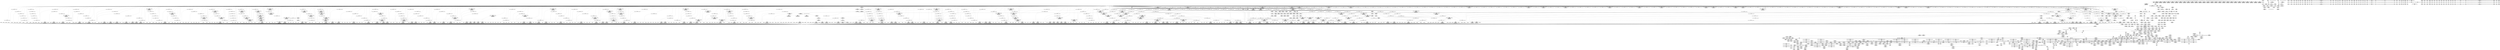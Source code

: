 digraph {
	CE0x4518300 [shape=record,shape=Mrecord,label="{CE0x4518300|80:_i64,_:_CRE_1664,1665_}"]
	CE0x44bf890 [shape=record,shape=Mrecord,label="{CE0x44bf890|__aa_current_profile:tmp6|security/apparmor/include/context.h,138|*SummSink*}"]
	CE0x44dd210 [shape=record,shape=Mrecord,label="{CE0x44dd210|80:_i64,_:_CRE_1336,1337_}"]
	CE0x45354a0 [shape=record,shape=Mrecord,label="{CE0x45354a0|common_perm_mnt_dentry:tmp}"]
	CE0x4502f60 [shape=record,shape=Mrecord,label="{CE0x4502f60|80:_i64,_:_CRE_80,88_|*MultipleSource*|security/apparmor/include/apparmor.h,117|*LoadInst*|security/apparmor/include/apparmor.h,117}"]
	CE0x44c4140 [shape=record,shape=Mrecord,label="{CE0x44c4140|0:_i16,_4:_i32,_8:_i16,_40:_%struct.super_block*,_72:_i32,_:_SCMRE_24,32_|*MultipleSource*|*LoadInst*|security/apparmor/lsm.c,369|security/apparmor/include/apparmor.h,117|Function::mediated_filesystem&Arg::inode::}"]
	CE0x447d4f0 [shape=record,shape=Mrecord,label="{CE0x447d4f0|apparmor_inode_getattr:if.end}"]
	CE0x457b4d0 [shape=record,shape=Mrecord,label="{CE0x457b4d0|get_current:tmp1|*SummSink*}"]
	CE0x4150530 [shape=record,shape=Mrecord,label="{CE0x4150530|72:_%struct.hlist_bl_node**,_80:_%struct.dentry*,_104:_%struct.inode*,_:_CRE_48,52_|*MultipleSource*|Function::apparmor_inode_getattr&Arg::dentry::|security/apparmor/lsm.c,369}"]
	CE0x44fe4d0 [shape=record,shape=Mrecord,label="{CE0x44fe4d0|80:_i64,_:_CRE_612,613_}"]
	CE0x44cb880 [shape=record,shape=Mrecord,label="{CE0x44cb880|0:_i16,_4:_i32,_8:_i16,_40:_%struct.super_block*,_72:_i32,_:_SCMRE_179,180_}"]
	CE0x44f6720 [shape=record,shape=Mrecord,label="{CE0x44f6720|80:_i64,_:_CRE_418,419_}"]
	CE0x44dbde0 [shape=record,shape=Mrecord,label="{CE0x44dbde0|80:_i64,_:_CRE_1317,1318_}"]
	CE0x44ed110 [shape=record,shape=Mrecord,label="{CE0x44ed110|0:_i16,_4:_i32,_8:_i16,_40:_%struct.super_block*,_72:_i32,_:_SCMRE_889,890_}"]
	CE0x44f63f0 [shape=record,shape=Mrecord,label="{CE0x44f63f0|80:_i64,_:_CRE_415,416_}"]
	CE0x45c2d40 [shape=record,shape=Mrecord,label="{CE0x45c2d40|i64*_getelementptr_inbounds_(_16_x_i64_,_16_x_i64_*___llvm_gcov_ctr46,_i64_0,_i64_12)|*Constant*|*SummSink*}"]
	CE0x44bad90 [shape=record,shape=Mrecord,label="{CE0x44bad90|_ret_i32_%call,_!dbg_!15481|security/apparmor/lsm.c,211}"]
	CE0x44ee630 [shape=record,shape=Mrecord,label="{CE0x44ee630|0:_i16,_4:_i32,_8:_i16,_40:_%struct.super_block*,_72:_i32,_:_SCMRE_902,903_}"]
	CE0x44df110 [shape=record,shape=Mrecord,label="{CE0x44df110|0:_i16,_4:_i32,_8:_i16,_40:_%struct.super_block*,_72:_i32,_:_SCMRE_560,561_}"]
	CE0x44eae70 [shape=record,shape=Mrecord,label="{CE0x44eae70|0:_i16,_4:_i32,_8:_i16,_40:_%struct.super_block*,_72:_i32,_:_SCMRE_867,868_}"]
	CE0x450b220 [shape=record,shape=Mrecord,label="{CE0x450b220|80:_i64,_:_CRE_1257,1258_}"]
	CE0x45c44e0 [shape=record,shape=Mrecord,label="{CE0x45c44e0|aa_cred_profile:tmp30|security/apparmor/include/context.h,100}"]
	CE0x45c9a60 [shape=record,shape=Mrecord,label="{CE0x45c9a60|aa_cred_profile:tmp33|security/apparmor/include/context.h,101|*SummSource*}"]
	CE0x4519ea0 [shape=record,shape=Mrecord,label="{CE0x4519ea0|80:_i64,_:_CRE_1704,1712_|*MultipleSource*|security/apparmor/include/apparmor.h,117|*LoadInst*|security/apparmor/include/apparmor.h,117}"]
	CE0x4553730 [shape=record,shape=Mrecord,label="{CE0x4553730|aa_cred_profile:profile|security/apparmor/include/context.h,100|*SummSource*}"]
	CE0x45acb20 [shape=record,shape=Mrecord,label="{CE0x45acb20|aa_cred_profile:tmp9|security/apparmor/include/context.h,100}"]
	CE0x44d0c20 [shape=record,shape=Mrecord,label="{CE0x44d0c20|0:_i16,_4:_i32,_8:_i16,_40:_%struct.super_block*,_72:_i32,_:_SCMRE_254,255_}"]
	CE0x44a7990 [shape=record,shape=Mrecord,label="{CE0x44a7990|72:_%struct.hlist_bl_node**,_80:_%struct.dentry*,_104:_%struct.inode*,_:_CRE_181,182_}"]
	CE0x44f34a0 [shape=record,shape=Mrecord,label="{CE0x44f34a0|0:_i16,_4:_i32,_8:_i16,_40:_%struct.super_block*,_72:_i32,_:_SCMRE_982,983_}"]
	CE0x4516210 [shape=record,shape=Mrecord,label="{CE0x4516210|80:_i64,_:_CRE_1633,1634_}"]
	CE0x44eca90 [shape=record,shape=Mrecord,label="{CE0x44eca90|0:_i16,_4:_i32,_8:_i16,_40:_%struct.super_block*,_72:_i32,_:_SCMRE_885,886_}"]
	CE0x45040c0 [shape=record,shape=Mrecord,label="{CE0x45040c0|80:_i64,_:_CRE_144,152_|*MultipleSource*|security/apparmor/include/apparmor.h,117|*LoadInst*|security/apparmor/include/apparmor.h,117}"]
	CE0x45bb360 [shape=record,shape=Mrecord,label="{CE0x45bb360|44:_i32,_48:_i16,_128:_i8*,_:_SCMRE_4,8_|*MultipleSource*|Function::aa_cred_profile&Arg::cred::|security/apparmor/include/context.h,99|security/apparmor/include/context.h,138}"]
	CE0x44f6940 [shape=record,shape=Mrecord,label="{CE0x44f6940|80:_i64,_:_CRE_420,421_}"]
	CE0x45ad760 [shape=record,shape=Mrecord,label="{CE0x45ad760|i64*_getelementptr_inbounds_(_16_x_i64_,_16_x_i64_*___llvm_gcov_ctr46,_i64_0,_i64_4)|*Constant*|*SummSink*}"]
	CE0x44ee7d0 [shape=record,shape=Mrecord,label="{CE0x44ee7d0|0:_i16,_4:_i32,_8:_i16,_40:_%struct.super_block*,_72:_i32,_:_SCMRE_903,904_}"]
	CE0x45a4980 [shape=record,shape=Mrecord,label="{CE0x45a4980|aa_cred_profile:tmp18|security/apparmor/include/context.h,100}"]
	CE0x44e1cf0 [shape=record,shape=Mrecord,label="{CE0x44e1cf0|0:_i16,_4:_i32,_8:_i16,_40:_%struct.super_block*,_72:_i32,_:_SCMRE_587,588_}"]
	CE0x4508cf0 [shape=record,shape=Mrecord,label="{CE0x4508cf0|80:_i64,_:_CRE_1222,1223_}"]
	CE0x452ac50 [shape=record,shape=Mrecord,label="{CE0x452ac50|aa_cred_profile:lnot3|security/apparmor/include/context.h,100|*SummSource*}"]
	CE0x44f8e70 [shape=record,shape=Mrecord,label="{CE0x44f8e70|80:_i64,_:_CRE_455,456_}"]
	CE0x44faa00 [shape=record,shape=Mrecord,label="{CE0x44faa00|80:_i64,_:_CRE_552,556_|*MultipleSource*|security/apparmor/include/apparmor.h,117|*LoadInst*|security/apparmor/include/apparmor.h,117}"]
	CE0x45290b0 [shape=record,shape=Mrecord,label="{CE0x45290b0|COLLAPSED:_GCMRE___llvm_gcov_ctr46_internal_global_16_x_i64_zeroinitializer:_elem_0:default:}"]
	CE0x4519b70 [shape=record,shape=Mrecord,label="{CE0x4519b70|80:_i64,_:_CRE_1687,1688_}"]
	CE0x4521920 [shape=record,shape=Mrecord,label="{CE0x4521920|common_perm_mnt_dentry:tmp4|*LoadInst*|security/apparmor/lsm.c,207}"]
	CE0x457f7a0 [shape=record,shape=Mrecord,label="{CE0x457f7a0|__aa_current_profile:tmp19|security/apparmor/include/context.h,138}"]
	"CONST[source:0(mediator),value:0(static)][purpose:{operation}][SrcIdx:3]"
	CE0x45bb9d0 [shape=record,shape=Mrecord,label="{CE0x45bb9d0|44:_i32,_48:_i16,_128:_i8*,_:_SCMRE_36,40_|*MultipleSource*|Function::aa_cred_profile&Arg::cred::|security/apparmor/include/context.h,99|security/apparmor/include/context.h,138}"]
	CE0x44f94d0 [shape=record,shape=Mrecord,label="{CE0x44f94d0|80:_i64,_:_CRE_461,462_}"]
	CE0x450a010 [shape=record,shape=Mrecord,label="{CE0x450a010|80:_i64,_:_CRE_1240,1241_}"]
	CE0x44d1920 [shape=record,shape=Mrecord,label="{CE0x44d1920|0:_i16,_4:_i32,_8:_i16,_40:_%struct.super_block*,_72:_i32,_:_SCMRE_262,263_}"]
	CE0x4511ee0 [shape=record,shape=Mrecord,label="{CE0x4511ee0|80:_i64,_:_CRE_1348,1349_}"]
	CE0x4528fa0 [shape=record,shape=Mrecord,label="{CE0x4528fa0|i64*_getelementptr_inbounds_(_16_x_i64_,_16_x_i64_*___llvm_gcov_ctr46,_i64_0,_i64_0)|*Constant*|*SummSink*}"]
	CE0x450ced0 [shape=record,shape=Mrecord,label="{CE0x450ced0|80:_i64,_:_CRE_1304,1305_}"]
	CE0x4508200 [shape=record,shape=Mrecord,label="{CE0x4508200|80:_i64,_:_CRE_1211,1212_}"]
	CE0x44efb50 [shape=record,shape=Mrecord,label="{CE0x44efb50|0:_i16,_4:_i32,_8:_i16,_40:_%struct.super_block*,_72:_i32,_:_SCMRE_915,916_}"]
	CE0x4480c20 [shape=record,shape=Mrecord,label="{CE0x4480c20|apparmor_inode_getattr:return|*SummSink*}"]
	CE0x44de5b0 [shape=record,shape=Mrecord,label="{CE0x44de5b0|0:_i16,_4:_i32,_8:_i16,_40:_%struct.super_block*,_72:_i32,_:_SCMRE_553,554_}"]
	CE0x45ae470 [shape=record,shape=Mrecord,label="{CE0x45ae470|44:_i32,_48:_i16,_128:_i8*,_:_SCMRE_16,20_|*MultipleSource*|Function::aa_cred_profile&Arg::cred::|security/apparmor/include/context.h,99|security/apparmor/include/context.h,138}"]
	CE0x44a8710 [shape=record,shape=Mrecord,label="{CE0x44a8710|72:_%struct.hlist_bl_node**,_80:_%struct.dentry*,_104:_%struct.inode*,_:_CRE_189,190_}"]
	CE0x44ea200 [shape=record,shape=Mrecord,label="{CE0x44ea200|0:_i16,_4:_i32,_8:_i16,_40:_%struct.super_block*,_72:_i32,_:_SCMRE_848,856_|*MultipleSource*|*LoadInst*|security/apparmor/lsm.c,369|security/apparmor/include/apparmor.h,117|Function::mediated_filesystem&Arg::inode::}"]
	CE0x44ba460 [shape=record,shape=Mrecord,label="{CE0x44ba460|common_perm_mnt_dentry:dentry|Function::common_perm_mnt_dentry&Arg::dentry::|*SummSource*}"]
	CE0x454a2c0 [shape=record,shape=Mrecord,label="{CE0x454a2c0|common_perm:tmp4|security/apparmor/lsm.c,169|*SummSource*}"]
	CE0x45148d0 [shape=record,shape=Mrecord,label="{CE0x45148d0|80:_i64,_:_CRE_1596,1600_|*MultipleSource*|security/apparmor/include/apparmor.h,117|*LoadInst*|security/apparmor/include/apparmor.h,117}"]
	CE0x454f980 [shape=record,shape=Mrecord,label="{CE0x454f980|aa_path_perm:cond|Function::aa_path_perm&Arg::cond::}"]
	CE0x44dc000 [shape=record,shape=Mrecord,label="{CE0x44dc000|80:_i64,_:_CRE_1319,1320_}"]
	CE0x4506b60 [shape=record,shape=Mrecord,label="{CE0x4506b60|80:_i64,_:_CRE_328,336_|*MultipleSource*|security/apparmor/include/apparmor.h,117|*LoadInst*|security/apparmor/include/apparmor.h,117}"]
	CE0x4577be0 [shape=record,shape=Mrecord,label="{CE0x4577be0|i64*_getelementptr_inbounds_(_11_x_i64_,_11_x_i64_*___llvm_gcov_ctr58,_i64_0,_i64_8)|*Constant*}"]
	CE0x4509020 [shape=record,shape=Mrecord,label="{CE0x4509020|80:_i64,_:_CRE_1225,1226_}"]
	CE0x4544930 [shape=record,shape=Mrecord,label="{CE0x4544930|__aa_current_profile:land.lhs.true2|*SummSink*}"]
	CE0x44847c0 [shape=record,shape=Mrecord,label="{CE0x44847c0|common_perm_mnt_dentry:tmp3|*SummSource*}"]
	CE0x45370e0 [shape=record,shape=Mrecord,label="{CE0x45370e0|common_perm:cond|Function::common_perm&Arg::cond::|*SummSource*}"]
	CE0x44e1b50 [shape=record,shape=Mrecord,label="{CE0x44e1b50|0:_i16,_4:_i32,_8:_i16,_40:_%struct.super_block*,_72:_i32,_:_SCMRE_586,587_}"]
	CE0x44a0180 [shape=record,shape=Mrecord,label="{CE0x44a0180|aa_cred_profile:tobool4|security/apparmor/include/context.h,100}"]
	CE0x45a49f0 [shape=record,shape=Mrecord,label="{CE0x45a49f0|aa_cred_profile:tmp18|security/apparmor/include/context.h,100|*SummSource*}"]
	CE0x44fef70 [shape=record,shape=Mrecord,label="{CE0x44fef70|80:_i64,_:_CRE_622,623_}"]
	CE0x45b1140 [shape=record,shape=Mrecord,label="{CE0x45b1140|aa_cred_profile:conv|security/apparmor/include/context.h,100|*SummSink*}"]
	CE0x454e500 [shape=record,shape=Mrecord,label="{CE0x454e500|aa_path_perm:op|Function::aa_path_perm&Arg::op::|*SummSink*}"]
	CE0x458cd10 [shape=record,shape=Mrecord,label="{CE0x458cd10|aa_cred_profile:do.body5|*SummSource*}"]
	CE0x44b9dd0 [shape=record,shape=Mrecord,label="{CE0x44b9dd0|common_perm_mnt_dentry:mnt|Function::common_perm_mnt_dentry&Arg::mnt::|*SummSource*}"]
	CE0x458cc60 [shape=record,shape=Mrecord,label="{CE0x458cc60|aa_cred_profile:do.end8|*SummSource*}"]
	CE0x449fd20 [shape=record,shape=Mrecord,label="{CE0x449fd20|get_current:bb|*SummSink*}"]
	CE0x454c1e0 [shape=record,shape=Mrecord,label="{CE0x454c1e0|common_perm:tmp8|security/apparmor/lsm.c,170|*SummSink*}"]
	CE0x4579de0 [shape=record,shape=Mrecord,label="{CE0x4579de0|aa_cred_profile:do.cond|*SummSource*}"]
	CE0x458e0d0 [shape=record,shape=Mrecord,label="{CE0x458e0d0|i64_1|*Constant*}"]
	CE0x453f110 [shape=record,shape=Mrecord,label="{CE0x453f110|common_perm_mnt_dentry:d_inode3|security/apparmor/lsm.c,208|*SummSource*}"]
	CE0x4544190 [shape=record,shape=Mrecord,label="{CE0x4544190|__aa_current_profile:tmp7|security/apparmor/include/context.h,138|*SummSource*}"]
	CE0x44a11f0 [shape=record,shape=Mrecord,label="{CE0x44a11f0|aa_cred_profile:tmp14|security/apparmor/include/context.h,100|*SummSink*}"]
	CE0x4517530 [shape=record,shape=Mrecord,label="{CE0x4517530|80:_i64,_:_CRE_1651,1652_}"]
	CE0x4528dc0 [shape=record,shape=Mrecord,label="{CE0x4528dc0|i64*_getelementptr_inbounds_(_16_x_i64_,_16_x_i64_*___llvm_gcov_ctr46,_i64_0,_i64_0)|*Constant*|*SummSource*}"]
	CE0x45432a0 [shape=record,shape=Mrecord,label="{CE0x45432a0|_call_void_mcount()_#2|*SummSink*}"]
	CE0x44dc660 [shape=record,shape=Mrecord,label="{CE0x44dc660|80:_i64,_:_CRE_1325,1326_}"]
	CE0x4552450 [shape=record,shape=Mrecord,label="{CE0x4552450|aa_cred_profile:do.end8|*SummSink*}"]
	CE0x44abcb0 [shape=record,shape=Mrecord,label="{CE0x44abcb0|72:_%struct.hlist_bl_node**,_80:_%struct.dentry*,_104:_%struct.inode*,_:_CRE_216,217_}"]
	CE0x451d9e0 [shape=record,shape=Mrecord,label="{CE0x451d9e0|80:_i64,_:_CRE_2056,2112_|*MultipleSource*|security/apparmor/include/apparmor.h,117|*LoadInst*|security/apparmor/include/apparmor.h,117}"]
	"CONST[source:2(external),value:2(dynamic)][purpose:{subject}][SrcIdx:6]"
	CE0x44ad000 [shape=record,shape=Mrecord,label="{CE0x44ad000|72:_%struct.hlist_bl_node**,_80:_%struct.dentry*,_104:_%struct.inode*,_:_CRE_232,240_|*MultipleSource*|Function::apparmor_inode_getattr&Arg::dentry::|security/apparmor/lsm.c,369}"]
	CE0x44b6310 [shape=record,shape=Mrecord,label="{CE0x44b6310|GLOBAL:mediated_filesystem|*Constant*}"]
	CE0x45c4be0 [shape=record,shape=Mrecord,label="{CE0x45c4be0|aa_cred_profile:tmp31|security/apparmor/include/context.h,100|*SummSink*}"]
	CE0x4517310 [shape=record,shape=Mrecord,label="{CE0x4517310|80:_i64,_:_CRE_1649,1650_}"]
	CE0x4513860 [shape=record,shape=Mrecord,label="{CE0x4513860|80:_i64,_:_CRE_1372,1373_}"]
	CE0x45455a0 [shape=record,shape=Mrecord,label="{CE0x45455a0|aa_cred_profile:tmp3}"]
	CE0x44d1ac0 [shape=record,shape=Mrecord,label="{CE0x44d1ac0|0:_i16,_4:_i32,_8:_i16,_40:_%struct.super_block*,_72:_i32,_:_SCMRE_263,264_}"]
	CE0x45c9940 [shape=record,shape=Mrecord,label="{CE0x45c9940|aa_cred_profile:tmp33|security/apparmor/include/context.h,101}"]
	CE0x44a0e70 [shape=record,shape=Mrecord,label="{CE0x44a0e70|aa_cred_profile:tmp15|security/apparmor/include/context.h,100}"]
	CE0x44fb610 [shape=record,shape=Mrecord,label="{CE0x44fb610|80:_i64,_:_CRE_568,569_}"]
	CE0x44d12a0 [shape=record,shape=Mrecord,label="{CE0x44d12a0|0:_i16,_4:_i32,_8:_i16,_40:_%struct.super_block*,_72:_i32,_:_SCMRE_258,259_}"]
	CE0x44d60a0 [shape=record,shape=Mrecord,label="{CE0x44d60a0|0:_i16,_4:_i32,_8:_i16,_40:_%struct.super_block*,_72:_i32,_:_SCMRE_306,307_}"]
	CE0x4532680 [shape=record,shape=Mrecord,label="{CE0x4532680|common_perm_mnt_dentry:mnt1|security/apparmor/lsm.c,206}"]
	CE0x44ce600 [shape=record,shape=Mrecord,label="{CE0x44ce600|0:_i16,_4:_i32,_8:_i16,_40:_%struct.super_block*,_72:_i32,_:_SCMRE_207,208_}"]
	CE0x448aac0 [shape=record,shape=Mrecord,label="{CE0x448aac0|72:_%struct.hlist_bl_node**,_80:_%struct.dentry*,_104:_%struct.inode*,_:_CRE_148,149_}"]
	CE0x4509df0 [shape=record,shape=Mrecord,label="{CE0x4509df0|80:_i64,_:_CRE_1238,1239_}"]
	CE0x45c6fb0 [shape=record,shape=Mrecord,label="{CE0x45c6fb0|i64*_getelementptr_inbounds_(_16_x_i64_,_16_x_i64_*___llvm_gcov_ctr46,_i64_0,_i64_15)|*Constant*|*SummSink*}"]
	CE0x44f37e0 [shape=record,shape=Mrecord,label="{CE0x44f37e0|0:_i16,_4:_i32,_8:_i16,_40:_%struct.super_block*,_72:_i32,_:_SCMRE_984,988_|*MultipleSource*|*LoadInst*|security/apparmor/lsm.c,369|security/apparmor/include/apparmor.h,117|Function::mediated_filesystem&Arg::inode::}"]
	CE0x44f2c80 [shape=record,shape=Mrecord,label="{CE0x44f2c80|0:_i16,_4:_i32,_8:_i16,_40:_%struct.super_block*,_72:_i32,_:_SCMRE_977,978_}"]
	CE0x4513640 [shape=record,shape=Mrecord,label="{CE0x4513640|80:_i64,_:_CRE_1370,1371_}"]
	CE0x45c1e10 [shape=record,shape=Mrecord,label="{CE0x45c1e10|44:_i32,_48:_i16,_128:_i8*,_:_SCMRE_136,144_|*MultipleSource*|Function::aa_cred_profile&Arg::cred::|security/apparmor/include/context.h,99|security/apparmor/include/context.h,138}"]
	CE0x44d4b80 [shape=record,shape=Mrecord,label="{CE0x44d4b80|0:_i16,_4:_i32,_8:_i16,_40:_%struct.super_block*,_72:_i32,_:_SCMRE_293,294_}"]
	CE0x44e3bd0 [shape=record,shape=Mrecord,label="{CE0x44e3bd0|0:_i16,_4:_i32,_8:_i16,_40:_%struct.super_block*,_72:_i32,_:_SCMRE_606,607_}"]
	CE0x44cbd60 [shape=record,shape=Mrecord,label="{CE0x44cbd60|0:_i16,_4:_i32,_8:_i16,_40:_%struct.super_block*,_72:_i32,_:_SCMRE_182,183_}"]
	CE0x44bbb00 [shape=record,shape=Mrecord,label="{CE0x44bbb00|0:_i16,_4:_i32,_8:_i16,_40:_%struct.super_block*,_72:_i32,_:_SCMRE_508,512_|*MultipleSource*|*LoadInst*|security/apparmor/lsm.c,369|security/apparmor/include/apparmor.h,117|Function::mediated_filesystem&Arg::inode::}"]
	CE0x44f5b70 [shape=record,shape=Mrecord,label="{CE0x44f5b70|80:_i64,_:_CRE_407,408_}"]
	CE0x4550af0 [shape=record,shape=Mrecord,label="{CE0x4550af0|i64*_getelementptr_inbounds_(_5_x_i64_,_5_x_i64_*___llvm_gcov_ctr57,_i64_0,_i64_4)|*Constant*|*SummSource*}"]
	CE0x44fe3c0 [shape=record,shape=Mrecord,label="{CE0x44fe3c0|80:_i64,_:_CRE_611,612_}"]
	CE0x44bd6b0 [shape=record,shape=Mrecord,label="{CE0x44bd6b0|aa_cred_profile:entry}"]
	CE0x4516a90 [shape=record,shape=Mrecord,label="{CE0x4516a90|80:_i64,_:_CRE_1641,1642_}"]
	CE0x4518da0 [shape=record,shape=Mrecord,label="{CE0x4518da0|80:_i64,_:_CRE_1674,1675_}"]
	CE0x45088b0 [shape=record,shape=Mrecord,label="{CE0x45088b0|80:_i64,_:_CRE_1218,1219_}"]
	CE0x4488360 [shape=record,shape=Mrecord,label="{CE0x4488360|apparmor_inode_getattr:tmp5|security/apparmor/lsm.c,369|*SummSink*}"]
	CE0x44a02e0 [shape=record,shape=Mrecord,label="{CE0x44a02e0|aa_cred_profile:tobool4|security/apparmor/include/context.h,100|*SummSource*}"]
	CE0x44d08e0 [shape=record,shape=Mrecord,label="{CE0x44d08e0|0:_i16,_4:_i32,_8:_i16,_40:_%struct.super_block*,_72:_i32,_:_SCMRE_252,253_}"]
	CE0x44d86e0 [shape=record,shape=Mrecord,label="{CE0x44d86e0|0:_i16,_4:_i32,_8:_i16,_40:_%struct.super_block*,_72:_i32,_:_SCMRE_408,416_|*MultipleSource*|*LoadInst*|security/apparmor/lsm.c,369|security/apparmor/include/apparmor.h,117|Function::mediated_filesystem&Arg::inode::}"]
	CE0x4575cd0 [shape=record,shape=Mrecord,label="{CE0x4575cd0|__aa_current_profile:tmp16|security/apparmor/include/context.h,138}"]
	CE0x44bfbd0 [shape=record,shape=Mrecord,label="{CE0x44bfbd0|i64_3|*Constant*|*SummSink*}"]
	CE0x45a4370 [shape=record,shape=Mrecord,label="{CE0x45a4370|i64*_getelementptr_inbounds_(_16_x_i64_,_16_x_i64_*___llvm_gcov_ctr46,_i64_0,_i64_7)|*Constant*|*SummSink*}"]
	CE0x45bc1f0 [shape=record,shape=Mrecord,label="{CE0x45bc1f0|aa_cred_profile:tmp5|security/apparmor/include/context.h,99|*SummSink*}"]
	CE0x450ccb0 [shape=record,shape=Mrecord,label="{CE0x450ccb0|80:_i64,_:_CRE_1296,1300_|*MultipleSource*|security/apparmor/include/apparmor.h,117|*LoadInst*|security/apparmor/include/apparmor.h,117}"]
	CE0x4487840 [shape=record,shape=Mrecord,label="{CE0x4487840|72:_%struct.hlist_bl_node**,_80:_%struct.dentry*,_104:_%struct.inode*,_:_CRE_154,155_}"]
	CE0x44b9c50 [shape=record,shape=Mrecord,label="{CE0x44b9c50|common_perm_mnt_dentry:mnt|Function::common_perm_mnt_dentry&Arg::mnt::}"]
	CE0x44e9740 [shape=record,shape=Mrecord,label="{CE0x44e9740|0:_i16,_4:_i32,_8:_i16,_40:_%struct.super_block*,_72:_i32,_:_SCMRE_816,824_|*MultipleSource*|*LoadInst*|security/apparmor/lsm.c,369|security/apparmor/include/apparmor.h,117|Function::mediated_filesystem&Arg::inode::}"]
	CE0x45373e0 [shape=record,shape=Mrecord,label="{CE0x45373e0|common_perm:entry|*SummSink*}"]
	CE0x4489af0 [shape=record,shape=Mrecord,label="{CE0x4489af0|72:_%struct.hlist_bl_node**,_80:_%struct.dentry*,_104:_%struct.inode*,_:_CRE_157,158_}"]
	CE0x457ae50 [shape=record,shape=Mrecord,label="{CE0x457ae50|get_current:tmp1|*SummSource*}"]
	CE0x44cb060 [shape=record,shape=Mrecord,label="{CE0x44cb060|0:_i16,_4:_i32,_8:_i16,_40:_%struct.super_block*,_72:_i32,_:_SCMRE_174,175_}"]
	CE0x44d8ef0 [shape=record,shape=Mrecord,label="{CE0x44d8ef0|0:_i16,_4:_i32,_8:_i16,_40:_%struct.super_block*,_72:_i32,_:_SCMRE_432,440_|*MultipleSource*|*LoadInst*|security/apparmor/lsm.c,369|security/apparmor/include/apparmor.h,117|Function::mediated_filesystem&Arg::inode::}"]
	CE0x44d0f60 [shape=record,shape=Mrecord,label="{CE0x44d0f60|0:_i16,_4:_i32,_8:_i16,_40:_%struct.super_block*,_72:_i32,_:_SCMRE_256,257_}"]
	CE0x45bc030 [shape=record,shape=Mrecord,label="{CE0x45bc030|aa_cred_profile:tobool|security/apparmor/include/context.h,100}"]
	CE0x45ac810 [shape=record,shape=Mrecord,label="{CE0x45ac810|aa_cred_profile:lor.end}"]
	CE0x44e9ca0 [shape=record,shape=Mrecord,label="{CE0x44e9ca0|0:_i16,_4:_i32,_8:_i16,_40:_%struct.super_block*,_72:_i32,_:_SCMRE_832,840_|*MultipleSource*|*LoadInst*|security/apparmor/lsm.c,369|security/apparmor/include/apparmor.h,117|Function::mediated_filesystem&Arg::inode::}"]
	CE0x4511ff0 [shape=record,shape=Mrecord,label="{CE0x4511ff0|80:_i64,_:_CRE_1349,1350_}"]
	CE0x4536ed0 [shape=record,shape=Mrecord,label="{CE0x4536ed0|common_perm:cond|Function::common_perm&Arg::cond::}"]
	CE0x44f6b60 [shape=record,shape=Mrecord,label="{CE0x44f6b60|80:_i64,_:_CRE_422,423_}"]
	CE0x44f92b0 [shape=record,shape=Mrecord,label="{CE0x44f92b0|80:_i64,_:_CRE_459,460_}"]
	CE0x4502ba0 [shape=record,shape=Mrecord,label="{CE0x4502ba0|80:_i64,_:_CRE_64,72_|*MultipleSource*|security/apparmor/include/apparmor.h,117|*LoadInst*|security/apparmor/include/apparmor.h,117}"]
	CE0x44fe910 [shape=record,shape=Mrecord,label="{CE0x44fe910|80:_i64,_:_CRE_616,617_}"]
	CE0x4530ff0 [shape=record,shape=Mrecord,label="{CE0x4530ff0|common_perm_mnt_dentry:path|security/apparmor/lsm.c, 206}"]
	CE0x4507ab0 [shape=record,shape=Mrecord,label="{CE0x4507ab0|i32_10|*Constant*|*SummSink*}"]
	CE0x44c3ed0 [shape=record,shape=Mrecord,label="{CE0x44c3ed0|0:_i16,_4:_i32,_8:_i16,_40:_%struct.super_block*,_72:_i32,_:_SCMRE_16,24_|*MultipleSource*|*LoadInst*|security/apparmor/lsm.c,369|security/apparmor/include/apparmor.h,117|Function::mediated_filesystem&Arg::inode::}"]
	CE0x44e43f0 [shape=record,shape=Mrecord,label="{CE0x44e43f0|0:_i16,_4:_i32,_8:_i16,_40:_%struct.super_block*,_72:_i32,_:_SCMRE_611,612_}"]
	CE0x4512ed0 [shape=record,shape=Mrecord,label="{CE0x4512ed0|80:_i64,_:_CRE_1363,1364_}"]
	CE0x454b510 [shape=record,shape=Mrecord,label="{CE0x454b510|i64*_getelementptr_inbounds_(_5_x_i64_,_5_x_i64_*___llvm_gcov_ctr57,_i64_0,_i64_3)|*Constant*|*SummSink*}"]
	CE0x45bca70 [shape=record,shape=Mrecord,label="{CE0x45bca70|aa_cred_profile:tobool|security/apparmor/include/context.h,100|*SummSink*}"]
	CE0x45903d0 [shape=record,shape=Mrecord,label="{CE0x45903d0|%struct.aa_profile*_null|*Constant*|*SummSource*}"]
	CE0x45310d0 [shape=record,shape=Mrecord,label="{CE0x45310d0|common_perm_mnt_dentry:path|security/apparmor/lsm.c, 206|*SummSink*}"]
	CE0x44b6900 [shape=record,shape=Mrecord,label="{CE0x44b6900|_ret_i1_%lnot,_!dbg_!15473|security/apparmor/include/apparmor.h,117}"]
	CE0x45a3430 [shape=record,shape=Mrecord,label="{CE0x45a3430|aa_cred_profile:tmp16|security/apparmor/include/context.h,100|*SummSource*}"]
	CE0x45c9c20 [shape=record,shape=Mrecord,label="{CE0x45c9c20|aa_cred_profile:tmp33|security/apparmor/include/context.h,101|*SummSink*}"]
	CE0x45332c0 [shape=record,shape=Mrecord,label="{CE0x45332c0|common_perm:call|security/apparmor/lsm.c,168|*SummSource*}"]
	CE0x4518410 [shape=record,shape=Mrecord,label="{CE0x4518410|80:_i64,_:_CRE_1665,1666_}"]
	CE0x44e2370 [shape=record,shape=Mrecord,label="{CE0x44e2370|0:_i16,_4:_i32,_8:_i16,_40:_%struct.super_block*,_72:_i32,_:_SCMRE_591,592_}"]
	CE0x454d220 [shape=record,shape=Mrecord,label="{CE0x454d220|common_perm_mnt_dentry:call|security/apparmor/lsm.c,211|*SummSink*}"]
	CE0x45b2710 [shape=record,shape=Mrecord,label="{CE0x45b2710|i64_3|*Constant*}"]
	CE0x4576d40 [shape=record,shape=Mrecord,label="{CE0x4576d40|_call_void_lockdep_rcu_suspicious(i8*_getelementptr_inbounds_(_36_x_i8_,_36_x_i8_*_.str12,_i32_0,_i32_0),_i32_138,_i8*_getelementptr_inbounds_(_45_x_i8_,_45_x_i8_*_.str14,_i32_0,_i32_0))_#7,_!dbg_!15483|security/apparmor/include/context.h,138|*SummSink*}"]
	CE0x44afd20 [shape=record,shape=Mrecord,label="{CE0x44afd20|72:_%struct.hlist_bl_node**,_80:_%struct.dentry*,_104:_%struct.inode*,_:_CRE_319,320_}"]
	CE0x44ebd90 [shape=record,shape=Mrecord,label="{CE0x44ebd90|0:_i16,_4:_i32,_8:_i16,_40:_%struct.super_block*,_72:_i32,_:_SCMRE_877,878_}"]
	CE0x450c870 [shape=record,shape=Mrecord,label="{CE0x450c870|80:_i64,_:_CRE_1278,1279_}"]
	CE0x44e36f0 [shape=record,shape=Mrecord,label="{CE0x44e36f0|0:_i16,_4:_i32,_8:_i16,_40:_%struct.super_block*,_72:_i32,_:_SCMRE_603,604_}"]
	CE0x45461e0 [shape=record,shape=Mrecord,label="{CE0x45461e0|0:_i8,_:_GCMR___aa_current_profile.__warned_internal_global_i8_0,_section_.data.unlikely_,_align_1:_elem_0:default:}"]
	CE0x45c65c0 [shape=record,shape=Mrecord,label="{CE0x45c65c0|aa_cred_profile:tmp28|security/apparmor/include/context.h,100|*SummSink*}"]
	CE0x44a4330 [shape=record,shape=Mrecord,label="{CE0x44a4330|_call_void_mcount()_#2}"]
	CE0x447c330 [shape=record,shape=Mrecord,label="{CE0x447c330|apparmor_inode_getattr:entry|*SummSink*}"]
	CE0x45454b0 [shape=record,shape=Mrecord,label="{CE0x45454b0|aa_cred_profile:tmp2|*SummSink*}"]
	CE0x449f4c0 [shape=record,shape=Mrecord,label="{CE0x449f4c0|_ret_%struct.task_struct*_%tmp4,_!dbg_!15471|./arch/x86/include/asm/current.h,14|*SummSource*}"]
	CE0x44ede10 [shape=record,shape=Mrecord,label="{CE0x44ede10|0:_i16,_4:_i32,_8:_i16,_40:_%struct.super_block*,_72:_i32,_:_SCMRE_897,898_}"]
	CE0x451f9e0 [shape=record,shape=Mrecord,label="{CE0x451f9e0|common_perm_mnt_dentry:dentry2|security/apparmor/lsm.c,206|*SummSource*}"]
	CE0x4488060 [shape=record,shape=Mrecord,label="{CE0x4488060|mediated_filesystem:tmp1}"]
	CE0x45a5f30 [shape=record,shape=Mrecord,label="{CE0x45a5f30|i64*_getelementptr_inbounds_(_16_x_i64_,_16_x_i64_*___llvm_gcov_ctr46,_i64_0,_i64_8)|*Constant*}"]
	CE0x45a8a30 [shape=record,shape=Mrecord,label="{CE0x45a8a30|aa_cred_profile:tmp20|security/apparmor/include/context.h,100|*SummSource*}"]
	CE0x44eb3d0 [shape=record,shape=Mrecord,label="{CE0x44eb3d0|0:_i16,_4:_i32,_8:_i16,_40:_%struct.super_block*,_72:_i32,_:_SCMRE_871,872_}"]
	CE0x44a4840 [shape=record,shape=Mrecord,label="{CE0x44a4840|i32_1|*Constant*}"]
	CE0x4551990 [shape=record,shape=Mrecord,label="{CE0x4551990|__aa_current_profile:entry}"]
	CE0x4541bc0 [shape=record,shape=Mrecord,label="{CE0x4541bc0|i64*_getelementptr_inbounds_(_16_x_i64_,_16_x_i64_*___llvm_gcov_ctr46,_i64_0,_i64_0)|*Constant*}"]
	CE0x44896a0 [shape=record,shape=Mrecord,label="{CE0x44896a0|72:_%struct.hlist_bl_node**,_80:_%struct.dentry*,_104:_%struct.inode*,_:_CRE_169,170_}"]
	CE0x4506590 [shape=record,shape=Mrecord,label="{CE0x4506590|80:_i64,_:_CRE_304,312_|*MultipleSource*|security/apparmor/include/apparmor.h,117|*LoadInst*|security/apparmor/include/apparmor.h,117}"]
	CE0x44da8d0 [shape=record,shape=Mrecord,label="{CE0x44da8d0|0:_i16,_4:_i32,_8:_i16,_40:_%struct.super_block*,_72:_i32,_:_SCMRE_479,480_}"]
	CE0x44b0c10 [shape=record,shape=Mrecord,label="{CE0x44b0c10|apparmor_inode_getattr:tmp3|security/apparmor/lsm.c,369|*SummSource*}"]
	CE0x44a9b50 [shape=record,shape=Mrecord,label="{CE0x44a9b50|72:_%struct.hlist_bl_node**,_80:_%struct.dentry*,_104:_%struct.inode*,_:_CRE_201,202_}"]
	CE0x45140e0 [shape=record,shape=Mrecord,label="{CE0x45140e0|80:_i64,_:_CRE_1536,1568_|*MultipleSource*|security/apparmor/include/apparmor.h,117|*LoadInst*|security/apparmor/include/apparmor.h,117}"]
	CE0x4517ca0 [shape=record,shape=Mrecord,label="{CE0x4517ca0|80:_i64,_:_CRE_1658,1659_}"]
	CE0x44e80f0 [shape=record,shape=Mrecord,label="{CE0x44e80f0|0:_i16,_4:_i32,_8:_i16,_40:_%struct.super_block*,_72:_i32,_:_SCMRE_744,752_|*MultipleSource*|*LoadInst*|security/apparmor/lsm.c,369|security/apparmor/include/apparmor.h,117|Function::mediated_filesystem&Arg::inode::}"]
	CE0x44c03c0 [shape=record,shape=Mrecord,label="{CE0x44c03c0|i64*_getelementptr_inbounds_(_11_x_i64_,_11_x_i64_*___llvm_gcov_ctr58,_i64_0,_i64_0)|*Constant*}"]
	CE0x44f60c0 [shape=record,shape=Mrecord,label="{CE0x44f60c0|80:_i64,_:_CRE_412,413_}"]
	CE0x45b16b0 [shape=record,shape=Mrecord,label="{CE0x45b16b0|GLOBAL:llvm.expect.i64|*Constant*|*SummSource*}"]
	CE0x4512540 [shape=record,shape=Mrecord,label="{CE0x4512540|80:_i64,_:_CRE_1354,1355_}"]
	CE0x44cfb60 [shape=record,shape=Mrecord,label="{CE0x44cfb60|0:_i16,_4:_i32,_8:_i16,_40:_%struct.super_block*,_72:_i32,_:_SCMRE_243,244_}"]
	CE0x44c7fa0 [shape=record,shape=Mrecord,label="{CE0x44c7fa0|0:_i16,_4:_i32,_8:_i16,_40:_%struct.super_block*,_72:_i32,_:_SCMRE_144,145_}"]
	CE0x45ab3d0 [shape=record,shape=Mrecord,label="{CE0x45ab3d0|i64_12|*Constant*}"]
	CE0x44b28d0 [shape=record,shape=Mrecord,label="{CE0x44b28d0|mediated_filesystem:and|security/apparmor/include/apparmor.h,117}"]
	CE0x44c5be0 [shape=record,shape=Mrecord,label="{CE0x44c5be0|0:_i16,_4:_i32,_8:_i16,_40:_%struct.super_block*,_72:_i32,_:_SCMRE_72,76_|*MultipleSource*|*LoadInst*|security/apparmor/lsm.c,369|security/apparmor/include/apparmor.h,117|Function::mediated_filesystem&Arg::inode::}"]
	CE0x4536040 [shape=record,shape=Mrecord,label="{CE0x4536040|common_perm_mnt_dentry:tmp6|security/apparmor/lsm.c,207|*SummSink*}"]
	CE0x44c4a80 [shape=record,shape=Mrecord,label="{CE0x44c4a80|common_perm:tmp|*SummSource*}"]
	CE0x44eb8b0 [shape=record,shape=Mrecord,label="{CE0x44eb8b0|0:_i16,_4:_i32,_8:_i16,_40:_%struct.super_block*,_72:_i32,_:_SCMRE_874,875_}"]
	CE0x44fa050 [shape=record,shape=Mrecord,label="{CE0x44fa050|80:_i64,_:_CRE_504,512_|*MultipleSource*|security/apparmor/include/apparmor.h,117|*LoadInst*|security/apparmor/include/apparmor.h,117}"]
	CE0x45363e0 [shape=record,shape=Mrecord,label="{CE0x45363e0|i64_4|*Constant*|*SummSource*}"]
	CE0x44c3c10 [shape=record,shape=Mrecord,label="{CE0x44c3c10|0:_i16,_4:_i32,_8:_i16,_40:_%struct.super_block*,_72:_i32,_:_SCMRE_12,16_|*MultipleSource*|*LoadInst*|security/apparmor/lsm.c,369|security/apparmor/include/apparmor.h,117|Function::mediated_filesystem&Arg::inode::}"]
	CE0x44a9d00 [shape=record,shape=Mrecord,label="{CE0x44a9d00|72:_%struct.hlist_bl_node**,_80:_%struct.dentry*,_104:_%struct.inode*,_:_CRE_202,203_}"]
	CE0x44e3070 [shape=record,shape=Mrecord,label="{CE0x44e3070|0:_i16,_4:_i32,_8:_i16,_40:_%struct.super_block*,_72:_i32,_:_SCMRE_599,600_}"]
	CE0x44c6a80 [shape=record,shape=Mrecord,label="{CE0x44c6a80|0:_i16,_4:_i32,_8:_i16,_40:_%struct.super_block*,_72:_i32,_:_SCMRE_112,120_|*MultipleSource*|*LoadInst*|security/apparmor/lsm.c,369|security/apparmor/include/apparmor.h,117|Function::mediated_filesystem&Arg::inode::}"]
	CE0x4579360 [shape=record,shape=Mrecord,label="{CE0x4579360|__aa_current_profile:bb|*SummSink*}"]
	CE0x450bff0 [shape=record,shape=Mrecord,label="{CE0x450bff0|80:_i64,_:_CRE_1270,1271_}"]
	CE0x44b1830 [shape=record,shape=Mrecord,label="{CE0x44b1830|GLOBAL:common_perm_mnt_dentry|*Constant*}"]
	CE0x44b9510 [shape=record,shape=Mrecord,label="{CE0x44b9510|common_perm_mnt_dentry:op|Function::common_perm_mnt_dentry&Arg::op::|*SummSink*}"]
	CE0x45462e0 [shape=record,shape=Mrecord,label="{CE0x45462e0|__aa_current_profile:tmp8|security/apparmor/include/context.h,138|*SummSink*}"]
	CE0x44f9910 [shape=record,shape=Mrecord,label="{CE0x44f9910|80:_i64,_:_CRE_472,480_|*MultipleSource*|security/apparmor/include/apparmor.h,117|*LoadInst*|security/apparmor/include/apparmor.h,117}"]
	CE0x454a5b0 [shape=record,shape=Mrecord,label="{CE0x454a5b0|common_perm:tmp5|security/apparmor/lsm.c,169|*SummSource*}"]
	CE0x44ef330 [shape=record,shape=Mrecord,label="{CE0x44ef330|0:_i16,_4:_i32,_8:_i16,_40:_%struct.super_block*,_72:_i32,_:_SCMRE_910,911_}"]
	CE0x45aae80 [shape=record,shape=Mrecord,label="{CE0x45aae80|i32_100|*Constant*}"]
	CE0x458cad0 [shape=record,shape=Mrecord,label="{CE0x458cad0|aa_cred_profile:do.end8}"]
	CE0x45a74a0 [shape=record,shape=Mrecord,label="{CE0x45a74a0|i64*_getelementptr_inbounds_(_16_x_i64_,_16_x_i64_*___llvm_gcov_ctr46,_i64_0,_i64_10)|*Constant*|*SummSource*}"]
	CE0x45803c0 [shape=record,shape=Mrecord,label="{CE0x45803c0|__aa_current_profile:call3|security/apparmor/include/context.h,138|*SummSource*}"]
	CE0x4513970 [shape=record,shape=Mrecord,label="{CE0x4513970|80:_i64,_:_CRE_1373,1374_}"]
	CE0x44ef190 [shape=record,shape=Mrecord,label="{CE0x44ef190|0:_i16,_4:_i32,_8:_i16,_40:_%struct.super_block*,_72:_i32,_:_SCMRE_909,910_}"]
	CE0x44d3800 [shape=record,shape=Mrecord,label="{CE0x44d3800|0:_i16,_4:_i32,_8:_i16,_40:_%struct.super_block*,_72:_i32,_:_SCMRE_281,282_}"]
	CE0x451a0c0 [shape=record,shape=Mrecord,label="{CE0x451a0c0|80:_i64,_:_CRE_1712,1720_|*MultipleSource*|security/apparmor/include/apparmor.h,117|*LoadInst*|security/apparmor/include/apparmor.h,117}"]
	CE0x4488ac0 [shape=record,shape=Mrecord,label="{CE0x4488ac0|i64*_getelementptr_inbounds_(_2_x_i64_,_2_x_i64_*___llvm_gcov_ctr55,_i64_0,_i64_0)|*Constant*|*SummSource*}"]
	CE0x44e29f0 [shape=record,shape=Mrecord,label="{CE0x44e29f0|0:_i16,_4:_i32,_8:_i16,_40:_%struct.super_block*,_72:_i32,_:_SCMRE_595,596_}"]
	CE0x44f70b0 [shape=record,shape=Mrecord,label="{CE0x44f70b0|80:_i64,_:_CRE_427,428_}"]
	CE0x44b0230 [shape=record,shape=Mrecord,label="{CE0x44b0230|apparmor_inode_getattr:call|security/apparmor/lsm.c,369|*SummSource*}"]
	CE0x44d41c0 [shape=record,shape=Mrecord,label="{CE0x44d41c0|0:_i16,_4:_i32,_8:_i16,_40:_%struct.super_block*,_72:_i32,_:_SCMRE_287,288_}"]
	CE0x44cd900 [shape=record,shape=Mrecord,label="{CE0x44cd900|0:_i16,_4:_i32,_8:_i16,_40:_%struct.super_block*,_72:_i32,_:_SCMRE_199,200_}"]
	CE0x44b2940 [shape=record,shape=Mrecord,label="{CE0x44b2940|mediated_filesystem:and|security/apparmor/include/apparmor.h,117|*SummSource*}"]
	CE0x44eaa10 [shape=record,shape=Mrecord,label="{CE0x44eaa10|0:_i16,_4:_i32,_8:_i16,_40:_%struct.super_block*,_72:_i32,_:_SCMRE_865,866_}"]
	CE0x4518b80 [shape=record,shape=Mrecord,label="{CE0x4518b80|80:_i64,_:_CRE_1672,1673_}"]
	CE0x44ac520 [shape=record,shape=Mrecord,label="{CE0x44ac520|72:_%struct.hlist_bl_node**,_80:_%struct.dentry*,_104:_%struct.inode*,_:_CRE_221,222_}"]
	CE0x44ff4c0 [shape=record,shape=Mrecord,label="{CE0x44ff4c0|80:_i64,_:_CRE_627,628_}"]
	CE0x44aa210 [shape=record,shape=Mrecord,label="{CE0x44aa210|72:_%struct.hlist_bl_node**,_80:_%struct.dentry*,_104:_%struct.inode*,_:_CRE_205,206_}"]
	CE0x45a82b0 [shape=record,shape=Mrecord,label="{CE0x45a82b0|aa_cred_profile:tmp25|security/apparmor/include/context.h,100|*SummSink*}"]
	CE0x45a7bb0 [shape=record,shape=Mrecord,label="{CE0x45a7bb0|aa_cred_profile:tmp24|security/apparmor/include/context.h,100}"]
	CE0x450b660 [shape=record,shape=Mrecord,label="{CE0x450b660|80:_i64,_:_CRE_1261,1262_}"]
	CE0x4536520 [shape=record,shape=Mrecord,label="{CE0x4536520|i64_4|*Constant*|*SummSink*}"]
	CE0x4545440 [shape=record,shape=Mrecord,label="{CE0x4545440|aa_cred_profile:tmp2|*SummSource*}"]
	CE0x45ac1d0 [shape=record,shape=Mrecord,label="{CE0x45ac1d0|44:_i32,_48:_i16,_128:_i8*,_:_SCMRE_168,176_|*MultipleSource*|Function::aa_cred_profile&Arg::cred::|security/apparmor/include/context.h,99|security/apparmor/include/context.h,138}"]
	CE0x41505a0 [shape=record,shape=Mrecord,label="{CE0x41505a0|72:_%struct.hlist_bl_node**,_80:_%struct.dentry*,_104:_%struct.inode*,_:_CRE_56,64_|*MultipleSource*|Function::apparmor_inode_getattr&Arg::dentry::|security/apparmor/lsm.c,369}"]
	CE0x450acd0 [shape=record,shape=Mrecord,label="{CE0x450acd0|80:_i64,_:_CRE_1252,1253_}"]
	CE0x45c64e0 [shape=record,shape=Mrecord,label="{CE0x45c64e0|aa_cred_profile:tmp28|security/apparmor/include/context.h,100}"]
	CE0x4549dd0 [shape=record,shape=Mrecord,label="{CE0x4549dd0|common_perm:tmp4|security/apparmor/lsm.c,169}"]
	CE0x45ab830 [shape=record,shape=Mrecord,label="{CE0x45ab830|i64*_getelementptr_inbounds_(_16_x_i64_,_16_x_i64_*___llvm_gcov_ctr46,_i64_0,_i64_9)|*Constant*|*SummSource*}"]
	CE0x452a1d0 [shape=record,shape=Mrecord,label="{CE0x452a1d0|aa_cred_profile:tmp13|*SummSource*}"]
	CE0x4501c10 [shape=record,shape=Mrecord,label="{CE0x4501c10|80:_i64,_:_CRE_16,20_|*MultipleSource*|security/apparmor/include/apparmor.h,117|*LoadInst*|security/apparmor/include/apparmor.h,117}"]
	CE0x4487ff0 [shape=record,shape=Mrecord,label="{CE0x4487ff0|i64_1|*Constant*}"]
	CE0x44ffc30 [shape=record,shape=Mrecord,label="{CE0x44ffc30|80:_i64,_:_CRE_648,656_|*MultipleSource*|security/apparmor/include/apparmor.h,117|*LoadInst*|security/apparmor/include/apparmor.h,117}"]
	CE0x44b9a60 [shape=record,shape=Mrecord,label="{CE0x44b9a60|apparmor_inode_getattr:mnt|Function::apparmor_inode_getattr&Arg::mnt::|*SummSink*}"]
	CE0x448a7e0 [shape=record,shape=Mrecord,label="{CE0x448a7e0|apparmor_inode_getattr:tmp}"]
	CE0x447bfe0 [shape=record,shape=Mrecord,label="{CE0x447bfe0|72:_%struct.hlist_bl_node**,_80:_%struct.dentry*,_104:_%struct.inode*,_:_CRE_92,93_}"]
	CE0x44f9c40 [shape=record,shape=Mrecord,label="{CE0x44f9c40|80:_i64,_:_CRE_488,496_|*MultipleSource*|security/apparmor/include/apparmor.h,117|*LoadInst*|security/apparmor/include/apparmor.h,117}"]
	CE0x44db910 [shape=record,shape=Mrecord,label="{CE0x44db910|0:_i16,_4:_i32,_8:_i16,_40:_%struct.super_block*,_72:_i32,_:_SCMRE_496,500_|*MultipleSource*|*LoadInst*|security/apparmor/lsm.c,369|security/apparmor/include/apparmor.h,117|Function::mediated_filesystem&Arg::inode::}"]
	CE0x4494c50 [shape=record,shape=Mrecord,label="{CE0x4494c50|apparmor_inode_getattr:tmp6|security/apparmor/lsm.c,369|*SummSink*}"]
	CE0x45756b0 [shape=record,shape=Mrecord,label="{CE0x45756b0|i64*_getelementptr_inbounds_(_11_x_i64_,_11_x_i64_*___llvm_gcov_ctr58,_i64_0,_i64_8)|*Constant*|*SummSink*}"]
	CE0x44f46f0 [shape=record,shape=Mrecord,label="{CE0x44f46f0|mediated_filesystem:tmp4|*LoadInst*|security/apparmor/include/apparmor.h,117|*SummSource*}"]
	CE0x4489dd0 [shape=record,shape=Mrecord,label="{CE0x4489dd0|72:_%struct.hlist_bl_node**,_80:_%struct.dentry*,_104:_%struct.inode*,_:_CRE_159,160_}"]
	CE0x450d0f0 [shape=record,shape=Mrecord,label="{CE0x450d0f0|80:_i64,_:_CRE_1305,1306_}"]
	CE0x449f700 [shape=record,shape=Mrecord,label="{CE0x449f700|_ret_%struct.task_struct*_%tmp4,_!dbg_!15471|./arch/x86/include/asm/current.h,14}"]
	CE0x44d76c0 [shape=record,shape=Mrecord,label="{CE0x44d76c0|0:_i16,_4:_i32,_8:_i16,_40:_%struct.super_block*,_72:_i32,_:_SCMRE_352,360_|*MultipleSource*|*LoadInst*|security/apparmor/lsm.c,369|security/apparmor/include/apparmor.h,117|Function::mediated_filesystem&Arg::inode::}"]
	CE0x45c48d0 [shape=record,shape=Mrecord,label="{CE0x45c48d0|aa_cred_profile:tmp31|security/apparmor/include/context.h,100}"]
	CE0x45b0a60 [shape=record,shape=Mrecord,label="{CE0x45b0a60|aa_cred_profile:lnot.ext|security/apparmor/include/context.h,100|*SummSource*}"]
	CE0x44eb230 [shape=record,shape=Mrecord,label="{CE0x44eb230|0:_i16,_4:_i32,_8:_i16,_40:_%struct.super_block*,_72:_i32,_:_SCMRE_870,871_}"]
	CE0x4575960 [shape=record,shape=Mrecord,label="{CE0x4575960|__aa_current_profile:tmp15|security/apparmor/include/context.h,138}"]
	CE0x45a6f70 [shape=record,shape=Mrecord,label="{CE0x45a6f70|aa_cred_profile:tmp23|security/apparmor/include/context.h,100|*SummSink*}"]
	CE0x44ac010 [shape=record,shape=Mrecord,label="{CE0x44ac010|72:_%struct.hlist_bl_node**,_80:_%struct.dentry*,_104:_%struct.inode*,_:_CRE_218,219_}"]
	CE0x44c02a0 [shape=record,shape=Mrecord,label="{CE0x44c02a0|__aa_current_profile:do.end|*SummSink*}"]
	CE0x44ff080 [shape=record,shape=Mrecord,label="{CE0x44ff080|80:_i64,_:_CRE_623,624_}"]
	CE0x44d3180 [shape=record,shape=Mrecord,label="{CE0x44d3180|0:_i16,_4:_i32,_8:_i16,_40:_%struct.super_block*,_72:_i32,_:_SCMRE_277,278_}"]
	CE0x44c8ca0 [shape=record,shape=Mrecord,label="{CE0x44c8ca0|0:_i16,_4:_i32,_8:_i16,_40:_%struct.super_block*,_72:_i32,_:_SCMRE_152,153_}"]
	CE0x44adea0 [shape=record,shape=Mrecord,label="{CE0x44adea0|72:_%struct.hlist_bl_node**,_80:_%struct.dentry*,_104:_%struct.inode*,_:_CRE_296,304_|*MultipleSource*|Function::apparmor_inode_getattr&Arg::dentry::|security/apparmor/lsm.c,369}"]
	CE0x451c1e0 [shape=record,shape=Mrecord,label="{CE0x451c1e0|80:_i64,_:_CRE_1856,1864_|*MultipleSource*|security/apparmor/include/apparmor.h,117|*LoadInst*|security/apparmor/include/apparmor.h,117}"]
	CE0x45c2560 [shape=record,shape=Mrecord,label="{CE0x45c2560|aa_cred_profile:if.end|*SummSource*}"]
	CE0x44e0b10 [shape=record,shape=Mrecord,label="{CE0x44e0b10|0:_i16,_4:_i32,_8:_i16,_40:_%struct.super_block*,_72:_i32,_:_SCMRE_576,577_}"]
	CE0x44a4b40 [shape=record,shape=Mrecord,label="{CE0x44a4b40|mediated_filesystem:tmp|*SummSource*}"]
	CE0x4502a00 [shape=record,shape=Mrecord,label="{CE0x4502a00|80:_i64,_:_CRE_56,64_|*MultipleSource*|security/apparmor/include/apparmor.h,117|*LoadInst*|security/apparmor/include/apparmor.h,117}"]
	CE0x44f0850 [shape=record,shape=Mrecord,label="{CE0x44f0850|0:_i16,_4:_i32,_8:_i16,_40:_%struct.super_block*,_72:_i32,_:_SCMRE_923,924_}"]
	CE0x451f900 [shape=record,shape=Mrecord,label="{CE0x451f900|0:_%struct.vfsmount*,_8:_%struct.dentry*,_:_SCMRE_8,16_|*MultipleSource*|security/apparmor/lsm.c, 206|security/apparmor/lsm.c,206}"]
	CE0x44d5f00 [shape=record,shape=Mrecord,label="{CE0x44d5f00|0:_i16,_4:_i32,_8:_i16,_40:_%struct.super_block*,_72:_i32,_:_SCMRE_305,306_}"]
	CE0x4577840 [shape=record,shape=Mrecord,label="{CE0x4577840|i1_true|*Constant*}"]
	CE0x4515dd0 [shape=record,shape=Mrecord,label="{CE0x4515dd0|80:_i64,_:_CRE_1629,1630_}"]
	CE0x44a7490 [shape=record,shape=Mrecord,label="{CE0x44a7490|common_perm_mnt_dentry:tmp3}"]
	CE0x44bef80 [shape=record,shape=Mrecord,label="{CE0x44bef80|common_perm_mnt_dentry:tmp4|*LoadInst*|security/apparmor/lsm.c,207|*SummSource*}"]
	CE0x4530ae0 [shape=record,shape=Mrecord,label="{CE0x4530ae0|common_perm_mnt_dentry:bb|*SummSource*}"]
	CE0x453fde0 [shape=record,shape=Mrecord,label="{CE0x453fde0|common_perm_mnt_dentry:tmp8|security/apparmor/lsm.c,208}"]
	CE0x449ee50 [shape=record,shape=Mrecord,label="{CE0x449ee50|GLOBAL:get_current|*Constant*|*SummSource*}"]
	CE0x4499cf0 [shape=record,shape=Mrecord,label="{CE0x4499cf0|i32_0|*Constant*}"]
	CE0x449feb0 [shape=record,shape=Mrecord,label="{CE0x449feb0|i64*_getelementptr_inbounds_(_2_x_i64_,_2_x_i64_*___llvm_gcov_ctr112,_i64_0,_i64_0)|*Constant*|*SummSource*}"]
	CE0x45c6110 [shape=record,shape=Mrecord,label="{CE0x45c6110|i64*_getelementptr_inbounds_(_16_x_i64_,_16_x_i64_*___llvm_gcov_ctr46,_i64_0,_i64_13)|*Constant*|*SummSink*}"]
	CE0x45314f0 [shape=record,shape=Mrecord,label="{CE0x45314f0|__aa_current_profile:do.end}"]
	CE0x44da480 [shape=record,shape=Mrecord,label="{CE0x44da480|0:_i16,_4:_i32,_8:_i16,_40:_%struct.super_block*,_72:_i32,_:_SCMRE_476,477_}"]
	CE0x45498a0 [shape=record,shape=Mrecord,label="{CE0x45498a0|common_perm:tmp3|security/apparmor/lsm.c,169|*SummSource*}"]
	CE0x454bf30 [shape=record,shape=Mrecord,label="{CE0x454bf30|common_perm:tmp8|security/apparmor/lsm.c,170}"]
	CE0x4515660 [shape=record,shape=Mrecord,label="{CE0x4515660|80:_i64,_:_CRE_1622,1623_}"]
	CE0x4521240 [shape=record,shape=Mrecord,label="{CE0x4521240|common_perm_mnt_dentry:uid|security/apparmor/lsm.c,207|*SummSource*}"]
	CE0x44fc0b0 [shape=record,shape=Mrecord,label="{CE0x44fc0b0|80:_i64,_:_CRE_578,579_}"]
	CE0x44cd0e0 [shape=record,shape=Mrecord,label="{CE0x44cd0e0|0:_i16,_4:_i32,_8:_i16,_40:_%struct.super_block*,_72:_i32,_:_SCMRE_194,195_}"]
	CE0x457e6b0 [shape=record,shape=Mrecord,label="{CE0x457e6b0|__aa_current_profile:tmp17|security/apparmor/include/context.h,138|*SummSink*}"]
	CE0x44ca020 [shape=record,shape=Mrecord,label="{CE0x44ca020|0:_i16,_4:_i32,_8:_i16,_40:_%struct.super_block*,_72:_i32,_:_SCMRE_164,165_}"]
	CE0x44db430 [shape=record,shape=Mrecord,label="{CE0x44db430|0:_i16,_4:_i32,_8:_i16,_40:_%struct.super_block*,_72:_i32,_:_SCMRE_486,487_}"]
	CE0x44bb580 [shape=record,shape=Mrecord,label="{CE0x44bb580|i64*_getelementptr_inbounds_(_6_x_i64_,_6_x_i64_*___llvm_gcov_ctr85,_i64_0,_i64_5)|*Constant*}"]
	CE0x44feb30 [shape=record,shape=Mrecord,label="{CE0x44feb30|80:_i64,_:_CRE_618,619_}"]
	CE0x44d3e80 [shape=record,shape=Mrecord,label="{CE0x44d3e80|0:_i16,_4:_i32,_8:_i16,_40:_%struct.super_block*,_72:_i32,_:_SCMRE_285,286_}"]
	CE0x4590ae0 [shape=record,shape=Mrecord,label="{CE0x4590ae0|aa_cred_profile:lnot|security/apparmor/include/context.h,100|*SummSource*}"]
	CE0x45170f0 [shape=record,shape=Mrecord,label="{CE0x45170f0|80:_i64,_:_CRE_1647,1648_}"]
	CE0x452add0 [shape=record,shape=Mrecord,label="{CE0x452add0|aa_cred_profile:lnot3|security/apparmor/include/context.h,100|*SummSink*}"]
	CE0x44f6830 [shape=record,shape=Mrecord,label="{CE0x44f6830|80:_i64,_:_CRE_419,420_}"]
	CE0x45c9360 [shape=record,shape=Mrecord,label="{CE0x45c9360|aa_cred_profile:tmp32|security/apparmor/include/context.h,101}"]
	CE0x44d2480 [shape=record,shape=Mrecord,label="{CE0x44d2480|0:_i16,_4:_i32,_8:_i16,_40:_%struct.super_block*,_72:_i32,_:_SCMRE_269,270_}"]
	CE0x44fdb40 [shape=record,shape=Mrecord,label="{CE0x44fdb40|80:_i64,_:_CRE_603,604_}"]
	CE0x4498a80 [shape=record,shape=Mrecord,label="{CE0x4498a80|apparmor_inode_getattr:tmp6|security/apparmor/lsm.c,369}"]
	CE0x4546d30 [shape=record,shape=Mrecord,label="{CE0x4546d30|__aa_current_profile:do.body|*SummSink*}"]
	CE0x45191e0 [shape=record,shape=Mrecord,label="{CE0x45191e0|80:_i64,_:_CRE_1678,1679_}"]
	CE0x45017e0 [shape=record,shape=Mrecord,label="{CE0x45017e0|mediated_filesystem:s_flags|security/apparmor/include/apparmor.h,117|*SummSink*}"]
	CE0x44f6c70 [shape=record,shape=Mrecord,label="{CE0x44f6c70|80:_i64,_:_CRE_423,424_}"]
	CE0x4509460 [shape=record,shape=Mrecord,label="{CE0x4509460|80:_i64,_:_CRE_1229,1230_}"]
	CE0x44b2f50 [shape=record,shape=Mrecord,label="{CE0x44b2f50|i1_true|*Constant*}"]
	CE0x4550fd0 [shape=record,shape=Mrecord,label="{CE0x4550fd0|common_perm:tmp9|security/apparmor/lsm.c,172|*SummSource*}"]
	CE0x44a6e50 [shape=record,shape=Mrecord,label="{CE0x44a6e50|i64*_getelementptr_inbounds_(_2_x_i64_,_2_x_i64_*___llvm_gcov_ctr55,_i64_0,_i64_1)|*Constant*|*SummSource*}"]
	CE0x45315d0 [shape=record,shape=Mrecord,label="{CE0x45315d0|__aa_current_profile:do.end|*SummSource*}"]
	CE0x44b1db0 [shape=record,shape=Mrecord,label="{CE0x44b1db0|apparmor_inode_getattr:tmp4|security/apparmor/lsm.c,369|*SummSource*}"]
	CE0x44c2aa0 [shape=record,shape=Mrecord,label="{CE0x44c2aa0|mediated_filesystem:i_sb|security/apparmor/include/apparmor.h,117|*SummSource*}"]
	CE0x4522430 [shape=record,shape=Mrecord,label="{CE0x4522430|common_perm:bb}"]
	CE0x4508360 [shape=record,shape=Mrecord,label="{CE0x4508360|80:_i64,_:_CRE_1213,1214_}"]
	CE0x44d5060 [shape=record,shape=Mrecord,label="{CE0x44d5060|0:_i16,_4:_i32,_8:_i16,_40:_%struct.super_block*,_72:_i32,_:_SCMRE_296,297_}"]
	CE0x44b81b0 [shape=record,shape=Mrecord,label="{CE0x44b81b0|__aa_current_profile:tmp1|*SummSource*}"]
	CE0x44d9f10 [shape=record,shape=Mrecord,label="{CE0x44d9f10|0:_i16,_4:_i32,_8:_i16,_40:_%struct.super_block*,_72:_i32,_:_SCMRE_473,474_}"]
	CE0x44f72d0 [shape=record,shape=Mrecord,label="{CE0x44f72d0|80:_i64,_:_CRE_429,430_}"]
	CE0x448a850 [shape=record,shape=Mrecord,label="{CE0x448a850|apparmor_inode_getattr:tmp|*SummSource*}"]
	CE0x449efb0 [shape=record,shape=Mrecord,label="{CE0x449efb0|GLOBAL:get_current|*Constant*|*SummSink*}"]
	CE0x44ef810 [shape=record,shape=Mrecord,label="{CE0x44ef810|0:_i16,_4:_i32,_8:_i16,_40:_%struct.super_block*,_72:_i32,_:_SCMRE_913,914_}"]
	CE0x44ff7f0 [shape=record,shape=Mrecord,label="{CE0x44ff7f0|80:_i64,_:_CRE_630,631_}"]
	CE0x44f71c0 [shape=record,shape=Mrecord,label="{CE0x44f71c0|80:_i64,_:_CRE_428,429_}"]
	CE0x44b6ad0 [shape=record,shape=Mrecord,label="{CE0x44b6ad0|mediated_filesystem:inode|Function::mediated_filesystem&Arg::inode::}"]
	CE0x4590960 [shape=record,shape=Mrecord,label="{CE0x4590960|aa_cred_profile:lnot|security/apparmor/include/context.h,100}"]
	CE0x45bb030 [shape=record,shape=Mrecord,label="{CE0x45bb030|aa_cred_profile:tmp8|security/apparmor/include/context.h,100}"]
	CE0x45a3730 [shape=record,shape=Mrecord,label="{CE0x45a3730|aa_cred_profile:tmp17|security/apparmor/include/context.h,100}"]
	CE0x44c2f20 [shape=record,shape=Mrecord,label="{CE0x44c2f20|mediated_filesystem:i_sb|security/apparmor/include/apparmor.h,117|*SummSink*}"]
	CE0x44ceae0 [shape=record,shape=Mrecord,label="{CE0x44ceae0|0:_i16,_4:_i32,_8:_i16,_40:_%struct.super_block*,_72:_i32,_:_SCMRE_216,224_|*MultipleSource*|*LoadInst*|security/apparmor/lsm.c,369|security/apparmor/include/apparmor.h,117|Function::mediated_filesystem&Arg::inode::}"]
	CE0x4578d00 [shape=record,shape=Mrecord,label="{CE0x4578d00|__aa_current_profile:tmp8|security/apparmor/include/context.h,138}"]
	CE0x44dd430 [shape=record,shape=Mrecord,label="{CE0x44dd430|80:_i64,_:_CRE_1338,1339_}"]
	CE0x44c60c0 [shape=record,shape=Mrecord,label="{CE0x44c60c0|0:_i16,_4:_i32,_8:_i16,_40:_%struct.super_block*,_72:_i32,_:_SCMRE_80,88_|*MultipleSource*|*LoadInst*|security/apparmor/lsm.c,369|security/apparmor/include/apparmor.h,117|Function::mediated_filesystem&Arg::inode::}"]
	CE0x44c94c0 [shape=record,shape=Mrecord,label="{CE0x44c94c0|0:_i16,_4:_i32,_8:_i16,_40:_%struct.super_block*,_72:_i32,_:_SCMRE_157,158_}"]
	CE0x4508f10 [shape=record,shape=Mrecord,label="{CE0x4508f10|80:_i64,_:_CRE_1224,1225_}"]
	CE0x44a4240 [shape=record,shape=Mrecord,label="{CE0x44a4240|__aa_current_profile:tmp3|*SummSink*}"]
	CE0x44f3e50 [shape=record,shape=Mrecord,label="{CE0x44f3e50|0:_i16,_4:_i32,_8:_i16,_40:_%struct.super_block*,_72:_i32,_:_SCMRE_1000,1008_|*MultipleSource*|*LoadInst*|security/apparmor/lsm.c,369|security/apparmor/include/apparmor.h,117|Function::mediated_filesystem&Arg::inode::}"]
	CE0x45a1bd0 [shape=record,shape=Mrecord,label="{CE0x45a1bd0|44:_i32,_48:_i16,_128:_i8*,_:_SCMRE_72,80_|*MultipleSource*|Function::aa_cred_profile&Arg::cred::|security/apparmor/include/context.h,99|security/apparmor/include/context.h,138}"]
	CE0x4486240 [shape=record,shape=Mrecord,label="{CE0x4486240|72:_%struct.hlist_bl_node**,_80:_%struct.dentry*,_104:_%struct.inode*,_:_CRE_112,144_|*MultipleSource*|Function::apparmor_inode_getattr&Arg::dentry::|security/apparmor/lsm.c,369}"]
	CE0x4521bf0 [shape=record,shape=Mrecord,label="{CE0x4521bf0|common_perm_mnt_dentry:tmp5|security/apparmor/lsm.c,207|*SummSource*}"]
	CE0x447c540 [shape=record,shape=Mrecord,label="{CE0x447c540|apparmor_inode_getattr:tmp1}"]
	CE0x45c9440 [shape=record,shape=Mrecord,label="{CE0x45c9440|aa_cred_profile:tmp32|security/apparmor/include/context.h,101|*SummSink*}"]
	CE0x45abf90 [shape=record,shape=Mrecord,label="{CE0x45abf90|44:_i32,_48:_i16,_128:_i8*,_:_SCMRE_160,168_|*MultipleSource*|Function::aa_cred_profile&Arg::cred::|security/apparmor/include/context.h,99|security/apparmor/include/context.h,138}"]
	CE0x44ecc30 [shape=record,shape=Mrecord,label="{CE0x44ecc30|0:_i16,_4:_i32,_8:_i16,_40:_%struct.super_block*,_72:_i32,_:_SCMRE_886,887_}"]
	CE0x44babd0 [shape=record,shape=Mrecord,label="{CE0x44babd0|i32_128|*Constant*|*SummSource*}"]
	CE0x4550370 [shape=record,shape=Mrecord,label="{CE0x4550370|i64*_getelementptr_inbounds_(_5_x_i64_,_5_x_i64_*___llvm_gcov_ctr57,_i64_0,_i64_4)|*Constant*}"]
	CE0x4541ab0 [shape=record,shape=Mrecord,label="{CE0x4541ab0|aa_cred_profile:do.end|*SummSink*}"]
	CE0x44b32c0 [shape=record,shape=Mrecord,label="{CE0x44b32c0|i1_true|*Constant*|*SummSource*}"]
	CE0x44e6dd0 [shape=record,shape=Mrecord,label="{CE0x44e6dd0|0:_i16,_4:_i32,_8:_i16,_40:_%struct.super_block*,_72:_i32,_:_SCMRE_684,688_|*MultipleSource*|*LoadInst*|security/apparmor/lsm.c,369|security/apparmor/include/apparmor.h,117|Function::mediated_filesystem&Arg::inode::}"]
	CE0x44fb940 [shape=record,shape=Mrecord,label="{CE0x44fb940|80:_i64,_:_CRE_571,572_}"]
	CE0x452a530 [shape=record,shape=Mrecord,label="{CE0x452a530|aa_cred_profile:lnot2|security/apparmor/include/context.h,100}"]
	CE0x44edfb0 [shape=record,shape=Mrecord,label="{CE0x44edfb0|0:_i16,_4:_i32,_8:_i16,_40:_%struct.super_block*,_72:_i32,_:_SCMRE_898,899_}"]
	CE0x44a5710 [shape=record,shape=Mrecord,label="{CE0x44a5710|_call_void_mcount()_#2|*SummSink*}"]
	CE0x4528ab0 [shape=record,shape=Mrecord,label="{CE0x4528ab0|get_current:tmp3|*SummSink*}"]
	CE0x44e4db0 [shape=record,shape=Mrecord,label="{CE0x44e4db0|0:_i16,_4:_i32,_8:_i16,_40:_%struct.super_block*,_72:_i32,_:_SCMRE_617,618_}"]
	CE0x4519400 [shape=record,shape=Mrecord,label="{CE0x4519400|80:_i64,_:_CRE_1680,1681_}"]
	CE0x45446f0 [shape=record,shape=Mrecord,label="{CE0x45446f0|__aa_current_profile:land.lhs.true2}"]
	CE0x45a3980 [shape=record,shape=Mrecord,label="{CE0x45a3980|aa_cred_profile:tmp17|security/apparmor/include/context.h,100|*SummSource*}"]
	CE0x45366c0 [shape=record,shape=Mrecord,label="{CE0x45366c0|i32_4|*Constant*}"]
	CE0x44f0ed0 [shape=record,shape=Mrecord,label="{CE0x44f0ed0|0:_i16,_4:_i32,_8:_i16,_40:_%struct.super_block*,_72:_i32,_:_SCMRE_927,928_}"]
	CE0x4509680 [shape=record,shape=Mrecord,label="{CE0x4509680|80:_i64,_:_CRE_1231,1232_}"]
	CE0x4551a50 [shape=record,shape=Mrecord,label="{CE0x4551a50|__aa_current_profile:entry|*SummSource*}"]
	CE0x44fb2e0 [shape=record,shape=Mrecord,label="{CE0x44fb2e0|80:_i64,_:_CRE_565,566_}"]
	CE0x44a5f90 [shape=record,shape=Mrecord,label="{CE0x44a5f90|i64*_getelementptr_inbounds_(_2_x_i64_,_2_x_i64_*___llvm_gcov_ctr55,_i64_0,_i64_1)|*Constant*}"]
	CE0x45bb5b0 [shape=record,shape=Mrecord,label="{CE0x45bb5b0|aa_cred_profile:tmp4|*LoadInst*|security/apparmor/include/context.h,99|*SummSink*}"]
	CE0x4577010 [shape=record,shape=Mrecord,label="{CE0x4577010|__aa_current_profile:tmp13|security/apparmor/include/context.h,138}"]
	CE0x44e14d0 [shape=record,shape=Mrecord,label="{CE0x44e14d0|0:_i16,_4:_i32,_8:_i16,_40:_%struct.super_block*,_72:_i32,_:_SCMRE_582,583_}"]
	CE0x450a120 [shape=record,shape=Mrecord,label="{CE0x450a120|80:_i64,_:_CRE_1241,1242_}"]
	CE0x458dd20 [shape=record,shape=Mrecord,label="{CE0x458dd20|i64*_getelementptr_inbounds_(_16_x_i64_,_16_x_i64_*___llvm_gcov_ctr46,_i64_0,_i64_1)|*Constant*|*SummSource*}"]
	CE0x44aa3c0 [shape=record,shape=Mrecord,label="{CE0x44aa3c0|72:_%struct.hlist_bl_node**,_80:_%struct.dentry*,_104:_%struct.inode*,_:_CRE_206,207_}"]
	CE0x44f09f0 [shape=record,shape=Mrecord,label="{CE0x44f09f0|0:_i16,_4:_i32,_8:_i16,_40:_%struct.super_block*,_72:_i32,_:_SCMRE_924,925_}"]
	CE0x44b3e20 [shape=record,shape=Mrecord,label="{CE0x44b3e20|common_perm_mnt_dentry:entry|*SummSink*}"]
	CE0x44abb00 [shape=record,shape=Mrecord,label="{CE0x44abb00|72:_%struct.hlist_bl_node**,_80:_%struct.dentry*,_104:_%struct.inode*,_:_CRE_215,216_}"]
	CE0x4516540 [shape=record,shape=Mrecord,label="{CE0x4516540|80:_i64,_:_CRE_1636,1637_}"]
	CE0x4503500 [shape=record,shape=Mrecord,label="{CE0x4503500|80:_i64,_:_CRE_104,112_|*MultipleSource*|security/apparmor/include/apparmor.h,117|*LoadInst*|security/apparmor/include/apparmor.h,117}"]
	CE0x45a5a30 [shape=record,shape=Mrecord,label="{CE0x45a5a30|aa_cred_profile:tmp19|security/apparmor/include/context.h,100}"]
	CE0x44fd5f0 [shape=record,shape=Mrecord,label="{CE0x44fd5f0|80:_i64,_:_CRE_598,599_}"]
	CE0x44b3ba0 [shape=record,shape=Mrecord,label="{CE0x44b3ba0|common_perm_mnt_dentry:entry}"]
	CE0x45798e0 [shape=record,shape=Mrecord,label="{CE0x45798e0|__aa_current_profile:tmp5|security/apparmor/include/context.h,138|*SummSink*}"]
	CE0x45770f0 [shape=record,shape=Mrecord,label="{CE0x45770f0|__aa_current_profile:tmp13|security/apparmor/include/context.h,138|*SummSink*}"]
	CE0x45212d0 [shape=record,shape=Mrecord,label="{CE0x45212d0|common_perm_mnt_dentry:uid|security/apparmor/lsm.c,207|*SummSink*}"]
	CE0x44c6f60 [shape=record,shape=Mrecord,label="{CE0x44c6f60|0:_i16,_4:_i32,_8:_i16,_40:_%struct.super_block*,_72:_i32,_:_SCMRE_128,136_|*MultipleSource*|*LoadInst*|security/apparmor/lsm.c,369|security/apparmor/include/apparmor.h,117|Function::mediated_filesystem&Arg::inode::}"]
	CE0x44f84e0 [shape=record,shape=Mrecord,label="{CE0x44f84e0|80:_i64,_:_CRE_446,447_}"]
	CE0x4503af0 [shape=record,shape=Mrecord,label="{CE0x4503af0|80:_i64,_:_CRE_128,132_|*MultipleSource*|security/apparmor/include/apparmor.h,117|*LoadInst*|security/apparmor/include/apparmor.h,117}"]
	CE0x4516ba0 [shape=record,shape=Mrecord,label="{CE0x4516ba0|80:_i64,_:_CRE_1642,1643_}"]
	CE0x44fb720 [shape=record,shape=Mrecord,label="{CE0x44fb720|80:_i64,_:_CRE_569,570_}"]
	CE0x45407c0 [shape=record,shape=Mrecord,label="{CE0x45407c0|common_perm:tmp10|security/apparmor/lsm.c,172|*SummSource*}"]
	CE0x44ee2f0 [shape=record,shape=Mrecord,label="{CE0x44ee2f0|0:_i16,_4:_i32,_8:_i16,_40:_%struct.super_block*,_72:_i32,_:_SCMRE_900,901_}"]
	CE0x454e830 [shape=record,shape=Mrecord,label="{CE0x454e830|aa_path_perm:profile|Function::aa_path_perm&Arg::profile::|*SummSource*}"]
	CE0x448fbb0 [shape=record,shape=Mrecord,label="{CE0x448fbb0|72:_%struct.hlist_bl_node**,_80:_%struct.dentry*,_104:_%struct.inode*,_:_CRE_177,178_}"]
	CE0x449bf70 [shape=record,shape=Mrecord,label="{CE0x449bf70|_ret_i32_%retval.0,_!dbg_!15478|security/apparmor/lsm.c,374|*SummSource*}"]
	CE0x451a2e0 [shape=record,shape=Mrecord,label="{CE0x451a2e0|80:_i64,_:_CRE_1720,1728_|*MultipleSource*|security/apparmor/include/apparmor.h,117|*LoadInst*|security/apparmor/include/apparmor.h,117}"]
	CE0x44e4730 [shape=record,shape=Mrecord,label="{CE0x44e4730|0:_i16,_4:_i32,_8:_i16,_40:_%struct.super_block*,_72:_i32,_:_SCMRE_613,614_}"]
	CE0x44cf150 [shape=record,shape=Mrecord,label="{CE0x44cf150|0:_i16,_4:_i32,_8:_i16,_40:_%struct.super_block*,_72:_i32,_:_SCMRE_232,236_|*MultipleSource*|*LoadInst*|security/apparmor/lsm.c,369|security/apparmor/include/apparmor.h,117|Function::mediated_filesystem&Arg::inode::}"]
	CE0x44b6f60 [shape=record,shape=Mrecord,label="{CE0x44b6f60|_ret_i1_%lnot,_!dbg_!15473|security/apparmor/include/apparmor.h,117|*SummSink*}"]
	CE0x4545730 [shape=record,shape=Mrecord,label="{CE0x4545730|i64_5|*Constant*}"]
	CE0x4488450 [shape=record,shape=Mrecord,label="{CE0x4488450|72:_%struct.hlist_bl_node**,_80:_%struct.dentry*,_104:_%struct.inode*,_:_CRE_0,4_|*MultipleSource*|Function::apparmor_inode_getattr&Arg::dentry::|security/apparmor/lsm.c,369}"]
	CE0x44b5450 [shape=record,shape=Mrecord,label="{CE0x44b5450|apparmor_inode_getattr:tmp10|security/apparmor/lsm.c,372}"]
	CE0x44ae4a0 [shape=record,shape=Mrecord,label="{CE0x44ae4a0|apparmor_inode_getattr:tmp2|*LoadInst*|security/apparmor/lsm.c,369}"]
	CE0x44dc330 [shape=record,shape=Mrecord,label="{CE0x44dc330|80:_i64,_:_CRE_1322,1323_}"]
	CE0x4512ba0 [shape=record,shape=Mrecord,label="{CE0x4512ba0|80:_i64,_:_CRE_1360,1361_}"]
	CE0x44ec410 [shape=record,shape=Mrecord,label="{CE0x44ec410|0:_i16,_4:_i32,_8:_i16,_40:_%struct.super_block*,_72:_i32,_:_SCMRE_881,882_}"]
	CE0x4520690 [shape=record,shape=Mrecord,label="{CE0x4520690|__aa_current_profile:call|security/apparmor/include/context.h,138|*SummSource*}"]
	CE0x4535510 [shape=record,shape=Mrecord,label="{CE0x4535510|COLLAPSED:_GCMRE___llvm_gcov_ctr83_internal_global_2_x_i64_zeroinitializer:_elem_0:default:}"]
	CE0x44dea10 [shape=record,shape=Mrecord,label="{CE0x44dea10|0:_i16,_4:_i32,_8:_i16,_40:_%struct.super_block*,_72:_i32,_:_SCMRE_555,556_}"]
	CE0x44e02f0 [shape=record,shape=Mrecord,label="{CE0x44e02f0|0:_i16,_4:_i32,_8:_i16,_40:_%struct.super_block*,_72:_i32,_:_SCMRE_571,572_}"]
	CE0x44dc880 [shape=record,shape=Mrecord,label="{CE0x44dc880|80:_i64,_:_CRE_1327,1328_}"]
	CE0x44a53c0 [shape=record,shape=Mrecord,label="{CE0x44a53c0|_call_void_mcount()_#2}"]
	CE0x450aab0 [shape=record,shape=Mrecord,label="{CE0x450aab0|80:_i64,_:_CRE_1250,1251_}"]
	CE0x452cd70 [shape=record,shape=Mrecord,label="{CE0x452cd70|_ret_%struct.aa_profile*_%call4,_!dbg_!15494|security/apparmor/include/context.h,138|*SummSink*}"]
	CE0x457e240 [shape=record,shape=Mrecord,label="{CE0x457e240|i8*_getelementptr_inbounds_(_45_x_i8_,_45_x_i8_*_.str14,_i32_0,_i32_0)|*Constant*}"]
	CE0x45c0ea0 [shape=record,shape=Mrecord,label="{CE0x45c0ea0|i64*_getelementptr_inbounds_(_16_x_i64_,_16_x_i64_*___llvm_gcov_ctr46,_i64_0,_i64_14)|*Constant*|*SummSource*}"]
	CE0x44a7060 [shape=record,shape=Mrecord,label="{CE0x44a7060|i64*_getelementptr_inbounds_(_2_x_i64_,_2_x_i64_*___llvm_gcov_ctr55,_i64_0,_i64_1)|*Constant*|*SummSink*}"]
	CE0x44de860 [shape=record,shape=Mrecord,label="{CE0x44de860|0:_i16,_4:_i32,_8:_i16,_40:_%struct.super_block*,_72:_i32,_:_SCMRE_554,555_}"]
	CE0x44ab950 [shape=record,shape=Mrecord,label="{CE0x44ab950|72:_%struct.hlist_bl_node**,_80:_%struct.dentry*,_104:_%struct.inode*,_:_CRE_214,215_}"]
	CE0x4529390 [shape=record,shape=Mrecord,label="{CE0x4529390|i64*_getelementptr_inbounds_(_2_x_i64_,_2_x_i64_*___llvm_gcov_ctr112,_i64_0,_i64_1)|*Constant*|*SummSink*}"]
	CE0x449f3b0 [shape=record,shape=Mrecord,label="{CE0x449f3b0|get_current:entry|*SummSink*}"]
	CE0x44c09f0 [shape=record,shape=Mrecord,label="{CE0x44c09f0|i32_0|*Constant*}"]
	CE0x44fa430 [shape=record,shape=Mrecord,label="{CE0x44fa430|80:_i64,_:_CRE_528,536_|*MultipleSource*|security/apparmor/include/apparmor.h,117|*LoadInst*|security/apparmor/include/apparmor.h,117}"]
	CE0x44d1c60 [shape=record,shape=Mrecord,label="{CE0x44d1c60|0:_i16,_4:_i32,_8:_i16,_40:_%struct.super_block*,_72:_i32,_:_SCMRE_264,265_}"]
	CE0x44f6fa0 [shape=record,shape=Mrecord,label="{CE0x44f6fa0|80:_i64,_:_CRE_426,427_}"]
	CE0x44eb090 [shape=record,shape=Mrecord,label="{CE0x44eb090|0:_i16,_4:_i32,_8:_i16,_40:_%struct.super_block*,_72:_i32,_:_SCMRE_869,870_}"]
	CE0x44dbbf0 [shape=record,shape=Mrecord,label="{CE0x44dbbf0|80:_i64,_:_CRE_1315,1316_}"]
	CE0x4533ac0 [shape=record,shape=Mrecord,label="{CE0x4533ac0|i64*_getelementptr_inbounds_(_2_x_i64_,_2_x_i64_*___llvm_gcov_ctr83,_i64_0,_i64_1)|*Constant*}"]
	CE0x4514cb0 [shape=record,shape=Mrecord,label="{CE0x4514cb0|80:_i64,_:_CRE_1608,1612_|*MultipleSource*|security/apparmor/include/apparmor.h,117|*LoadInst*|security/apparmor/include/apparmor.h,117}"]
	CE0x44a7cf0 [shape=record,shape=Mrecord,label="{CE0x44a7cf0|72:_%struct.hlist_bl_node**,_80:_%struct.dentry*,_104:_%struct.inode*,_:_CRE_183,184_}"]
	CE0x458ff70 [shape=record,shape=Mrecord,label="{CE0x458ff70|i1_true|*Constant*}"]
	CE0x45aab70 [shape=record,shape=Mrecord,label="{CE0x45aab70|void_(i8*,_i32,_i64)*_asm_sideeffect_1:_09ud2_0A.pushsection___bug_table,_22a_22_0A2:_09.long_1b_-_2b,_$_0:c_-_2b_0A_09.word_$_1:c_,_0_0A_09.org_2b+$_2:c_0A.popsection_,_i,i,i,_dirflag_,_fpsr_,_flags_|*SummSink*}"]
	CE0x44d7c20 [shape=record,shape=Mrecord,label="{CE0x44d7c20|0:_i16,_4:_i32,_8:_i16,_40:_%struct.super_block*,_72:_i32,_:_SCMRE_376,384_|*MultipleSource*|*LoadInst*|security/apparmor/lsm.c,369|security/apparmor/include/apparmor.h,117|Function::mediated_filesystem&Arg::inode::}"]
	CE0x44fbd80 [shape=record,shape=Mrecord,label="{CE0x44fbd80|80:_i64,_:_CRE_575,576_}"]
	"CONST[source:0(mediator),value:2(dynamic)][purpose:{subject}]"
	CE0x4499210 [shape=record,shape=Mrecord,label="{CE0x4499210|72:_%struct.hlist_bl_node**,_80:_%struct.dentry*,_104:_%struct.inode*,_:_CRE_72,80_|*MultipleSource*|Function::apparmor_inode_getattr&Arg::dentry::|security/apparmor/lsm.c,369}"]
	CE0x44dd320 [shape=record,shape=Mrecord,label="{CE0x44dd320|80:_i64,_:_CRE_1337,1338_}"]
	CE0x45079d0 [shape=record,shape=Mrecord,label="{CE0x45079d0|i32_10|*Constant*|*SummSource*}"]
	CE0x44c38b0 [shape=record,shape=Mrecord,label="{CE0x44c38b0|0:_i16,_4:_i32,_8:_i16,_40:_%struct.super_block*,_72:_i32,_:_SCMRE_8,12_|*MultipleSource*|*LoadInst*|security/apparmor/lsm.c,369|security/apparmor/include/apparmor.h,117|Function::mediated_filesystem&Arg::inode::}"]
	CE0x44bb7c0 [shape=record,shape=Mrecord,label="{CE0x44bb7c0|0:_i16,_4:_i32,_8:_i16,_40:_%struct.super_block*,_72:_i32,_:_SCMRE_504,508_|*MultipleSource*|*LoadInst*|security/apparmor/lsm.c,369|security/apparmor/include/apparmor.h,117|Function::mediated_filesystem&Arg::inode::}"]
	CE0x44d6240 [shape=record,shape=Mrecord,label="{CE0x44d6240|0:_i16,_4:_i32,_8:_i16,_40:_%struct.super_block*,_72:_i32,_:_SCMRE_307,308_}"]
	CE0x44fbb60 [shape=record,shape=Mrecord,label="{CE0x44fbb60|80:_i64,_:_CRE_573,574_}"]
	CE0x45154a0 [shape=record,shape=Mrecord,label="{CE0x45154a0|80:_i64,_:_CRE_1620,1621_}"]
	CE0x4540d60 [shape=record,shape=Mrecord,label="{CE0x4540d60|__aa_current_profile:bb}"]
	CE0x4551f30 [shape=record,shape=Mrecord,label="{CE0x4551f30|__aa_current_profile:tmp3|*SummSource*}"]
	CE0x451be00 [shape=record,shape=Mrecord,label="{CE0x451be00|80:_i64,_:_CRE_1840,1848_|*MultipleSource*|security/apparmor/include/apparmor.h,117|*LoadInst*|security/apparmor/include/apparmor.h,117}"]
	CE0x44fcd70 [shape=record,shape=Mrecord,label="{CE0x44fcd70|80:_i64,_:_CRE_590,591_}"]
	CE0x45c9fc0 [shape=record,shape=Mrecord,label="{CE0x45c9fc0|aa_cred_profile:profile11|security/apparmor/include/context.h,101}"]
	CE0x45501d0 [shape=record,shape=Mrecord,label="{CE0x45501d0|_ret_i32_%call17,_!dbg_!15526|security/apparmor/file.c,307|*SummSink*}"]
	CE0x44b96e0 [shape=record,shape=Mrecord,label="{CE0x44b96e0|common_perm_mnt_dentry:op|Function::common_perm_mnt_dentry&Arg::op::}"]
	CE0x45b0be0 [shape=record,shape=Mrecord,label="{CE0x45b0be0|aa_cred_profile:lnot.ext|security/apparmor/include/context.h,100|*SummSink*}"]
	CE0x4505040 [shape=record,shape=Mrecord,label="{CE0x4505040|80:_i64,_:_CRE_216,224_|*MultipleSource*|security/apparmor/include/apparmor.h,117|*LoadInst*|security/apparmor/include/apparmor.h,117}"]
	CE0x44ba650 [shape=record,shape=Mrecord,label="{CE0x44ba650|common_perm_mnt_dentry:dentry|Function::common_perm_mnt_dentry&Arg::dentry::|*SummSink*}"]
	CE0x44a7190 [shape=record,shape=Mrecord,label="{CE0x44a7190|common_perm_mnt_dentry:tmp2|*SummSink*}"]
	CE0x44dd650 [shape=record,shape=Mrecord,label="{CE0x44dd650|80:_i64,_:_CRE_1340,1341_}"]
	CE0x44c0bc0 [shape=record,shape=Mrecord,label="{CE0x44c0bc0|COLLAPSED:_CRE:_elem_0::|security/apparmor/lsm.c,169}"]
	CE0x4489340 [shape=record,shape=Mrecord,label="{CE0x4489340|72:_%struct.hlist_bl_node**,_80:_%struct.dentry*,_104:_%struct.inode*,_:_CRE_167,168_}"]
	CE0x44bcc60 [shape=record,shape=Mrecord,label="{CE0x44bcc60|i64*_getelementptr_inbounds_(_6_x_i64_,_6_x_i64_*___llvm_gcov_ctr85,_i64_0,_i64_5)|*Constant*|*SummSink*}"]
	CE0x44b84f0 [shape=record,shape=Mrecord,label="{CE0x44b84f0|common_perm:if.then}"]
	CE0x45044a0 [shape=record,shape=Mrecord,label="{CE0x45044a0|80:_i64,_:_CRE_160,176_|*MultipleSource*|security/apparmor/include/apparmor.h,117|*LoadInst*|security/apparmor/include/apparmor.h,117}"]
	CE0x4546270 [shape=record,shape=Mrecord,label="{CE0x4546270|__aa_current_profile:tobool1|security/apparmor/include/context.h,138}"]
	CE0x4519950 [shape=record,shape=Mrecord,label="{CE0x4519950|80:_i64,_:_CRE_1685,1686_}"]
	CE0x44b60c0 [shape=record,shape=Mrecord,label="{CE0x44b60c0|GLOBAL:__llvm_gcov_ctr85|Global_var:__llvm_gcov_ctr85|*SummSource*}"]
	CE0x4531ac0 [shape=record,shape=Mrecord,label="{CE0x4531ac0|common_perm:tmp1|*SummSource*}"]
	CE0x44c87c0 [shape=record,shape=Mrecord,label="{CE0x44c87c0|0:_i16,_4:_i32,_8:_i16,_40:_%struct.super_block*,_72:_i32,_:_SCMRE_149,150_}"]
	CE0x45c1260 [shape=record,shape=Mrecord,label="{CE0x45c1260|aa_cred_profile:tmp8|security/apparmor/include/context.h,100|*SummSource*}"]
	CE0x44af150 [shape=record,shape=Mrecord,label="{CE0x44af150|72:_%struct.hlist_bl_node**,_80:_%struct.dentry*,_104:_%struct.inode*,_:_CRE_312,313_}"]
	CE0x44a08e0 [shape=record,shape=Mrecord,label="{CE0x44a08e0|i64_6|*Constant*}"]
	CE0x44bf2b0 [shape=record,shape=Mrecord,label="{CE0x44bf2b0|i32_2|*Constant*|*SummSource*}"]
	CE0x4518740 [shape=record,shape=Mrecord,label="{CE0x4518740|80:_i64,_:_CRE_1668,1669_}"]
	CE0x457eb00 [shape=record,shape=Mrecord,label="{CE0x457eb00|__aa_current_profile:tmp18|security/apparmor/include/context.h,138|*SummSink*}"]
	CE0x4577680 [shape=record,shape=Mrecord,label="{CE0x4577680|__aa_current_profile:tmp14|security/apparmor/include/context.h,138|*SummSink*}"]
	CE0x44ffe50 [shape=record,shape=Mrecord,label="{CE0x44ffe50|80:_i64,_:_CRE_656,664_|*MultipleSource*|security/apparmor/include/apparmor.h,117|*LoadInst*|security/apparmor/include/apparmor.h,117}"]
	CE0x4546b30 [shape=record,shape=Mrecord,label="{CE0x4546b30|__aa_current_profile:land.lhs.true|*SummSink*}"]
	CE0x448aba0 [shape=record,shape=Mrecord,label="{CE0x448aba0|72:_%struct.hlist_bl_node**,_80:_%struct.dentry*,_104:_%struct.inode*,_:_CRE_149,150_}"]
	CE0x4508470 [shape=record,shape=Mrecord,label="{CE0x4508470|80:_i64,_:_CRE_1214,1215_}"]
	CE0x451c3d0 [shape=record,shape=Mrecord,label="{CE0x451c3d0|80:_i64,_:_CRE_1864,1872_|*MultipleSource*|security/apparmor/include/apparmor.h,117|*LoadInst*|security/apparmor/include/apparmor.h,117}"]
	CE0x447c220 [shape=record,shape=Mrecord,label="{CE0x447c220|72:_%struct.hlist_bl_node**,_80:_%struct.dentry*,_104:_%struct.inode*,_:_CRE_94,95_}"]
	CE0x44a5610 [shape=record,shape=Mrecord,label="{CE0x44a5610|_call_void_mcount()_#2|*SummSource*}"]
	CE0x4540e90 [shape=record,shape=Mrecord,label="{CE0x4540e90|__aa_current_profile:bb|*SummSource*}"]
	CE0x44a4650 [shape=record,shape=Mrecord,label="{CE0x44a4650|common_perm_mnt_dentry:tmp1|*SummSink*}"]
	CE0x44bdaf0 [shape=record,shape=Mrecord,label="{CE0x44bdaf0|aa_cred_profile:entry|*SummSource*}"]
	CE0x454f4d0 [shape=record,shape=Mrecord,label="{CE0x454f4d0|aa_path_perm:request|Function::aa_path_perm&Arg::request::}"]
	CE0x44be010 [shape=record,shape=Mrecord,label="{CE0x44be010|_ret_i32_%error.0,_!dbg_!15483|security/apparmor/lsm.c,172|*SummSink*}"]
	CE0x451bff0 [shape=record,shape=Mrecord,label="{CE0x451bff0|80:_i64,_:_CRE_1848,1856_|*MultipleSource*|security/apparmor/include/apparmor.h,117|*LoadInst*|security/apparmor/include/apparmor.h,117}"]
	CE0x454a440 [shape=record,shape=Mrecord,label="{CE0x454a440|common_perm:tmp5|security/apparmor/lsm.c,169}"]
	CE0x4530690 [shape=record,shape=Mrecord,label="{CE0x4530690|mediated_filesystem:lnot|security/apparmor/include/apparmor.h,117|*SummSink*}"]
	CE0x44e0630 [shape=record,shape=Mrecord,label="{CE0x44e0630|0:_i16,_4:_i32,_8:_i16,_40:_%struct.super_block*,_72:_i32,_:_SCMRE_573,574_}"]
	CE0x44b0d10 [shape=record,shape=Mrecord,label="{CE0x44b0d10|apparmor_inode_getattr:tmp3|security/apparmor/lsm.c,369|*SummSink*}"]
	CE0x45059f0 [shape=record,shape=Mrecord,label="{CE0x45059f0|80:_i64,_:_CRE_264,268_|*MultipleSource*|security/apparmor/include/apparmor.h,117|*LoadInst*|security/apparmor/include/apparmor.h,117}"]
	CE0x44f8920 [shape=record,shape=Mrecord,label="{CE0x44f8920|80:_i64,_:_CRE_450,451_}"]
	CE0x44cb540 [shape=record,shape=Mrecord,label="{CE0x44cb540|0:_i16,_4:_i32,_8:_i16,_40:_%struct.super_block*,_72:_i32,_:_SCMRE_177,178_}"]
	CE0x447f640 [shape=record,shape=Mrecord,label="{CE0x447f640|i32_5|*Constant*|*SummSource*}"]
	CE0x448c130 [shape=record,shape=Mrecord,label="{CE0x448c130|apparmor_inode_getattr:dentry|Function::apparmor_inode_getattr&Arg::dentry::|*SummSink*}"]
	CE0x448dab0 [shape=record,shape=Mrecord,label="{CE0x448dab0|72:_%struct.hlist_bl_node**,_80:_%struct.dentry*,_104:_%struct.inode*,_:_CRE_162,163_}"]
	CE0x4591550 [shape=record,shape=Mrecord,label="{CE0x4591550|i64*_getelementptr_inbounds_(_2_x_i64_,_2_x_i64_*___llvm_gcov_ctr112,_i64_0,_i64_0)|*Constant*|*SummSink*}"]
	CE0x44a0b30 [shape=record,shape=Mrecord,label="{CE0x44a0b30|i64_6|*Constant*|*SummSource*}"]
	CE0x44cbbc0 [shape=record,shape=Mrecord,label="{CE0x44cbbc0|0:_i16,_4:_i32,_8:_i16,_40:_%struct.super_block*,_72:_i32,_:_SCMRE_181,182_}"]
	CE0x44fdc50 [shape=record,shape=Mrecord,label="{CE0x44fdc50|80:_i64,_:_CRE_604,605_}"]
	CE0x44c9320 [shape=record,shape=Mrecord,label="{CE0x44c9320|0:_i16,_4:_i32,_8:_i16,_40:_%struct.super_block*,_72:_i32,_:_SCMRE_156,157_}"]
	CE0x4517640 [shape=record,shape=Mrecord,label="{CE0x4517640|80:_i64,_:_CRE_1652,1653_}"]
	CE0x45b1da0 [shape=record,shape=Mrecord,label="{CE0x45b1da0|aa_cred_profile:tmp6|security/apparmor/include/context.h,100|*SummSource*}"]
	CE0x44c7440 [shape=record,shape=Mrecord,label="{CE0x44c7440|0:_i16,_4:_i32,_8:_i16,_40:_%struct.super_block*,_72:_i32,_:_SCMRE_137,138_}"]
	CE0x44cc0a0 [shape=record,shape=Mrecord,label="{CE0x44cc0a0|0:_i16,_4:_i32,_8:_i16,_40:_%struct.super_block*,_72:_i32,_:_SCMRE_184,185_}"]
	CE0x4513420 [shape=record,shape=Mrecord,label="{CE0x4513420|80:_i64,_:_CRE_1368,1369_}"]
	CE0x452b200 [shape=record,shape=Mrecord,label="{CE0x452b200|get_current:tmp3|*SummSource*}"]
	CE0x45400f0 [shape=record,shape=Mrecord,label="{CE0x45400f0|common_perm_mnt_dentry:tmp8|security/apparmor/lsm.c,208|*SummSource*}"]
	CE0x44d27c0 [shape=record,shape=Mrecord,label="{CE0x44d27c0|0:_i16,_4:_i32,_8:_i16,_40:_%struct.super_block*,_72:_i32,_:_SCMRE_271,272_}"]
	CE0x45bb430 [shape=record,shape=Mrecord,label="{CE0x45bb430|44:_i32,_48:_i16,_128:_i8*,_:_SCMRE_8,16_|*MultipleSource*|Function::aa_cred_profile&Arg::cred::|security/apparmor/include/context.h,99|security/apparmor/include/context.h,138}"]
	CE0x4517750 [shape=record,shape=Mrecord,label="{CE0x4517750|80:_i64,_:_CRE_1653,1654_}"]
	CE0x45a35b0 [shape=record,shape=Mrecord,label="{CE0x45a35b0|aa_cred_profile:tmp16|security/apparmor/include/context.h,100|*SummSink*}"]
	CE0x4532f50 [shape=record,shape=Mrecord,label="{CE0x4532f50|GLOBAL:current_task|Global_var:current_task}"]
	CE0x44d5540 [shape=record,shape=Mrecord,label="{CE0x44d5540|0:_i16,_4:_i32,_8:_i16,_40:_%struct.super_block*,_72:_i32,_:_SCMRE_299,300_}"]
	CE0x44f7e80 [shape=record,shape=Mrecord,label="{CE0x44f7e80|80:_i64,_:_CRE_440,441_}"]
	CE0x44f8a30 [shape=record,shape=Mrecord,label="{CE0x44f8a30|80:_i64,_:_CRE_451,452_}"]
	CE0x4489f80 [shape=record,shape=Mrecord,label="{CE0x4489f80|72:_%struct.hlist_bl_node**,_80:_%struct.dentry*,_104:_%struct.inode*,_:_CRE_160,161_}"]
	CE0x44d9700 [shape=record,shape=Mrecord,label="{CE0x44d9700|0:_i16,_4:_i32,_8:_i16,_40:_%struct.super_block*,_72:_i32,_:_SCMRE_456,464_|*MultipleSource*|*LoadInst*|security/apparmor/lsm.c,369|security/apparmor/include/apparmor.h,117|Function::mediated_filesystem&Arg::inode::}"]
	CE0x44b1c40 [shape=record,shape=Mrecord,label="{CE0x44b1c40|GLOBAL:__llvm_gcov_ctr85|Global_var:__llvm_gcov_ctr85}"]
	CE0x454c6f0 [shape=record,shape=Mrecord,label="{CE0x454c6f0|__aa_current_profile:tmp2}"]
	CE0x4506780 [shape=record,shape=Mrecord,label="{CE0x4506780|80:_i64,_:_CRE_312,320_|*MultipleSource*|security/apparmor/include/apparmor.h,117|*LoadInst*|security/apparmor/include/apparmor.h,117}"]
	CE0x44dbab0 [shape=record,shape=Mrecord,label="{CE0x44dbab0|0:_i16,_4:_i32,_8:_i16,_40:_%struct.super_block*,_72:_i32,_:_SCMRE_500,504_|*MultipleSource*|*LoadInst*|security/apparmor/lsm.c,369|security/apparmor/include/apparmor.h,117|Function::mediated_filesystem&Arg::inode::}"]
	CE0x452bd20 [shape=record,shape=Mrecord,label="{CE0x452bd20|common_perm:mask|Function::common_perm&Arg::mask::|*SummSource*}"]
	CE0x447ca70 [shape=record,shape=Mrecord,label="{CE0x447ca70|i64_1|*Constant*}"]
	CE0x44f29d0 [shape=record,shape=Mrecord,label="{CE0x44f29d0|0:_i16,_4:_i32,_8:_i16,_40:_%struct.super_block*,_72:_i32,_:_SCMRE_976,977_}"]
	CE0x453f780 [shape=record,shape=Mrecord,label="{CE0x453f780|common_perm_mnt_dentry:tmp7|*LoadInst*|security/apparmor/lsm.c,208|*SummSink*}"]
	CE0x452d540 [shape=record,shape=Mrecord,label="{CE0x452d540|common_perm_mnt_dentry:mode|security/apparmor/lsm.c,207|*SummSource*}"]
	CE0x449f7a0 [shape=record,shape=Mrecord,label="{CE0x449f7a0|_ret_%struct.task_struct*_%tmp4,_!dbg_!15471|./arch/x86/include/asm/current.h,14|*SummSink*}"]
	CE0x450a340 [shape=record,shape=Mrecord,label="{CE0x450a340|80:_i64,_:_CRE_1243,1244_}"]
	CE0x44ec0d0 [shape=record,shape=Mrecord,label="{CE0x44ec0d0|0:_i16,_4:_i32,_8:_i16,_40:_%struct.super_block*,_72:_i32,_:_SCMRE_879,880_}"]
	CE0x44c6330 [shape=record,shape=Mrecord,label="{CE0x44c6330|0:_i16,_4:_i32,_8:_i16,_40:_%struct.super_block*,_72:_i32,_:_SCMRE_88,96_|*MultipleSource*|*LoadInst*|security/apparmor/lsm.c,369|security/apparmor/include/apparmor.h,117|Function::mediated_filesystem&Arg::inode::}"]
	CE0x4518fc0 [shape=record,shape=Mrecord,label="{CE0x4518fc0|80:_i64,_:_CRE_1676,1677_}"]
	CE0x451f4c0 [shape=record,shape=Mrecord,label="{CE0x451f4c0|common_perm_mnt_dentry:mnt1|security/apparmor/lsm.c,206|*SummSink*}"]
	CE0x44b8140 [shape=record,shape=Mrecord,label="{CE0x44b8140|__aa_current_profile:tmp1}"]
	CE0x44f6e90 [shape=record,shape=Mrecord,label="{CE0x44f6e90|80:_i64,_:_CRE_425,426_}"]
	CE0x44ca1c0 [shape=record,shape=Mrecord,label="{CE0x44ca1c0|0:_i16,_4:_i32,_8:_i16,_40:_%struct.super_block*,_72:_i32,_:_SCMRE_165,166_}"]
	CE0x451c7b0 [shape=record,shape=Mrecord,label="{CE0x451c7b0|80:_i64,_:_CRE_1873,1874_}"]
	CE0x45c6c70 [shape=record,shape=Mrecord,label="{CE0x45c6c70|i64*_getelementptr_inbounds_(_16_x_i64_,_16_x_i64_*___llvm_gcov_ctr46,_i64_0,_i64_15)|*Constant*|*SummSource*}"]
	CE0x4508ad0 [shape=record,shape=Mrecord,label="{CE0x4508ad0|80:_i64,_:_CRE_1220,1221_}"]
	CE0x4486da0 [shape=record,shape=Mrecord,label="{CE0x4486da0|72:_%struct.hlist_bl_node**,_80:_%struct.dentry*,_104:_%struct.inode*,_:_CRE_104,112_|*MultipleSource*|Function::apparmor_inode_getattr&Arg::dentry::|security/apparmor/lsm.c,369}"]
	CE0x45bc430 [shape=record,shape=Mrecord,label="{CE0x45bc430|%struct.aa_task_cxt*_null|*Constant*|*SummSource*}"]
	CE0x44b7c50 [shape=record,shape=Mrecord,label="{CE0x44b7c50|apparmor_inode_getattr:tmp12|security/apparmor/lsm.c,374|*SummSource*}"]
	CE0x44d05a0 [shape=record,shape=Mrecord,label="{CE0x44d05a0|0:_i16,_4:_i32,_8:_i16,_40:_%struct.super_block*,_72:_i32,_:_SCMRE_250,251_}"]
	CE0x451cc70 [shape=record,shape=Mrecord,label="{CE0x451cc70|80:_i64,_:_CRE_1877,1878_}"]
	CE0x44dc550 [shape=record,shape=Mrecord,label="{CE0x44dc550|80:_i64,_:_CRE_1324,1325_}"]
	CE0x4518960 [shape=record,shape=Mrecord,label="{CE0x4518960|80:_i64,_:_CRE_1670,1671_}"]
	CE0x44d9c60 [shape=record,shape=Mrecord,label="{CE0x44d9c60|0:_i16,_4:_i32,_8:_i16,_40:_%struct.super_block*,_72:_i32,_:_SCMRE_472,473_}"]
	CE0x453f8f0 [shape=record,shape=Mrecord,label="{CE0x453f8f0|common_perm_mnt_dentry:i_mode|security/apparmor/lsm.c,208}"]
	CE0x4513750 [shape=record,shape=Mrecord,label="{CE0x4513750|80:_i64,_:_CRE_1371,1372_}"]
	CE0x45a2050 [shape=record,shape=Mrecord,label="{CE0x45a2050|44:_i32,_48:_i16,_128:_i8*,_:_SCMRE_88,89_|*MultipleSource*|Function::aa_cred_profile&Arg::cred::|security/apparmor/include/context.h,99|security/apparmor/include/context.h,138}"]
	CE0x4577080 [shape=record,shape=Mrecord,label="{CE0x4577080|__aa_current_profile:tmp13|security/apparmor/include/context.h,138|*SummSource*}"]
	CE0x448e890 [shape=record,shape=Mrecord,label="{CE0x448e890|apparmor_inode_getattr:tmp7|security/apparmor/lsm.c,370}"]
	CE0x44a5bc0 [shape=record,shape=Mrecord,label="{CE0x44a5bc0|common_perm:call|security/apparmor/lsm.c,168}"]
	CE0x45ad9c0 [shape=record,shape=Mrecord,label="{CE0x45ad9c0|44:_i32,_48:_i16,_128:_i8*,_:_SCMRE_20,24_|*MultipleSource*|Function::aa_cred_profile&Arg::cred::|security/apparmor/include/context.h,99|security/apparmor/include/context.h,138}"]
	CE0x44fbe90 [shape=record,shape=Mrecord,label="{CE0x44fbe90|80:_i64,_:_CRE_576,577_}"]
	CE0x447c990 [shape=record,shape=Mrecord,label="{CE0x447c990|apparmor_inode_getattr:tmp|*SummSink*}"]
	CE0x4489a00 [shape=record,shape=Mrecord,label="{CE0x4489a00|_call_void_mcount()_#2|*SummSink*}"]
	CE0x44ff6e0 [shape=record,shape=Mrecord,label="{CE0x44ff6e0|80:_i64,_:_CRE_629,630_}"]
	CE0x44aa720 [shape=record,shape=Mrecord,label="{CE0x44aa720|72:_%struct.hlist_bl_node**,_80:_%struct.dentry*,_104:_%struct.inode*,_:_CRE_208,209_}"]
	CE0x450c430 [shape=record,shape=Mrecord,label="{CE0x450c430|80:_i64,_:_CRE_1274,1275_}"]
	CE0x457d140 [shape=record,shape=Mrecord,label="{CE0x457d140|i32_138|*Constant*|*SummSource*}"]
	CE0x44ce120 [shape=record,shape=Mrecord,label="{CE0x44ce120|0:_i16,_4:_i32,_8:_i16,_40:_%struct.super_block*,_72:_i32,_:_SCMRE_204,205_}"]
	CE0x44e2510 [shape=record,shape=Mrecord,label="{CE0x44e2510|0:_i16,_4:_i32,_8:_i16,_40:_%struct.super_block*,_72:_i32,_:_SCMRE_592,593_}"]
	CE0x44f1070 [shape=record,shape=Mrecord,label="{CE0x44f1070|0:_i16,_4:_i32,_8:_i16,_40:_%struct.super_block*,_72:_i32,_:_SCMRE_928,929_}"]
	CE0x448a610 [shape=record,shape=Mrecord,label="{CE0x448a610|72:_%struct.hlist_bl_node**,_80:_%struct.dentry*,_104:_%struct.inode*,_:_CRE_152,153_}"]
	CE0x4573bb0 [shape=record,shape=Mrecord,label="{CE0x4573bb0|GLOBAL:__aa_current_profile.__warned|Global_var:__aa_current_profile.__warned|*SummSource*}"]
	CE0x458c8f0 [shape=record,shape=Mrecord,label="{CE0x458c8f0|aa_cred_profile:bb}"]
	CE0x45aa770 [shape=record,shape=Mrecord,label="{CE0x45aa770|void_(i8*,_i32,_i64)*_asm_sideeffect_1:_09ud2_0A.pushsection___bug_table,_22a_22_0A2:_09.long_1b_-_2b,_$_0:c_-_2b_0A_09.word_$_1:c_,_0_0A_09.org_2b+$_2:c_0A.popsection_,_i,i,i,_dirflag_,_fpsr_,_flags_|*SummSource*}"]
	CE0x447bc70 [shape=record,shape=Mrecord,label="{CE0x447bc70|i64*_getelementptr_inbounds_(_2_x_i64_,_2_x_i64_*___llvm_gcov_ctr83,_i64_0,_i64_0)|*Constant*|*SummSource*}"]
	CE0x4545c80 [shape=record,shape=Mrecord,label="{CE0x4545c80|__aa_current_profile:tmp9|security/apparmor/include/context.h,138}"]
	CE0x44d4500 [shape=record,shape=Mrecord,label="{CE0x44d4500|0:_i16,_4:_i32,_8:_i16,_40:_%struct.super_block*,_72:_i32,_:_SCMRE_289,290_}"]
	CE0x44e2b90 [shape=record,shape=Mrecord,label="{CE0x44e2b90|0:_i16,_4:_i32,_8:_i16,_40:_%struct.super_block*,_72:_i32,_:_SCMRE_596,597_}"]
	CE0x4516650 [shape=record,shape=Mrecord,label="{CE0x4516650|80:_i64,_:_CRE_1637,1638_}"]
	CE0x452de80 [shape=record,shape=Mrecord,label="{CE0x452de80|common_perm_mnt_dentry:i_uid|security/apparmor/lsm.c,207}"]
	CE0x45adcc0 [shape=record,shape=Mrecord,label="{CE0x45adcc0|44:_i32,_48:_i16,_128:_i8*,_:_SCMRE_28,32_|*MultipleSource*|Function::aa_cred_profile&Arg::cred::|security/apparmor/include/context.h,99|security/apparmor/include/context.h,138}"]
	CE0x44b3450 [shape=record,shape=Mrecord,label="{CE0x44b3450|i1_true|*Constant*|*SummSink*}"]
	CE0x44ba050 [shape=record,shape=Mrecord,label="{CE0x44ba050|common_perm_mnt_dentry:mnt|Function::common_perm_mnt_dentry&Arg::mnt::|*SummSink*}"]
	CE0x454dc80 [shape=record,shape=Mrecord,label="{CE0x454dc80|GLOBAL:aa_path_perm|*Constant*|*SummSource*}"]
	CE0x452e360 [shape=record,shape=Mrecord,label="{CE0x452e360|i32_2|*Constant*|*SummSink*}"]
	CE0x44e19b0 [shape=record,shape=Mrecord,label="{CE0x44e19b0|0:_i16,_4:_i32,_8:_i16,_40:_%struct.super_block*,_72:_i32,_:_SCMRE_585,586_}"]
	CE0x44c8fe0 [shape=record,shape=Mrecord,label="{CE0x44c8fe0|0:_i16,_4:_i32,_8:_i16,_40:_%struct.super_block*,_72:_i32,_:_SCMRE_154,155_}"]
	CE0x454f330 [shape=record,shape=Mrecord,label="{CE0x454f330|aa_path_perm:flags|Function::aa_path_perm&Arg::flags::|*SummSink*}"]
	CE0x45180e0 [shape=record,shape=Mrecord,label="{CE0x45180e0|80:_i64,_:_CRE_1662,1663_}"]
	CE0x457f880 [shape=record,shape=Mrecord,label="{CE0x457f880|__aa_current_profile:tmp19|security/apparmor/include/context.h,138|*SummSink*}"]
	CE0x457ea00 [shape=record,shape=Mrecord,label="{CE0x457ea00|__aa_current_profile:tmp18|security/apparmor/include/context.h,138|*SummSource*}"]
	CE0x44ecdd0 [shape=record,shape=Mrecord,label="{CE0x44ecdd0|0:_i16,_4:_i32,_8:_i16,_40:_%struct.super_block*,_72:_i32,_:_SCMRE_887,888_}"]
	CE0x450b770 [shape=record,shape=Mrecord,label="{CE0x450b770|80:_i64,_:_CRE_1262,1263_}"]
	CE0x4545d80 [shape=record,shape=Mrecord,label="{CE0x4545d80|__aa_current_profile:tmp9|security/apparmor/include/context.h,138|*SummSource*}"]
	CE0x457f810 [shape=record,shape=Mrecord,label="{CE0x457f810|__aa_current_profile:tmp19|security/apparmor/include/context.h,138|*SummSource*}"]
	CE0x44ac370 [shape=record,shape=Mrecord,label="{CE0x44ac370|72:_%struct.hlist_bl_node**,_80:_%struct.dentry*,_104:_%struct.inode*,_:_CRE_220,221_}"]
	CE0x45c5a60 [shape=record,shape=Mrecord,label="{CE0x45c5a60|i64*_getelementptr_inbounds_(_16_x_i64_,_16_x_i64_*___llvm_gcov_ctr46,_i64_0,_i64_13)|*Constant*}"]
	CE0x454c7d0 [shape=record,shape=Mrecord,label="{CE0x454c7d0|__aa_current_profile:tmp2|*SummSink*}"]
	CE0x452cb80 [shape=record,shape=Mrecord,label="{CE0x452cb80|__aa_current_profile:tmp5|security/apparmor/include/context.h,138}"]
	CE0x45b1f20 [shape=record,shape=Mrecord,label="{CE0x45b1f20|aa_cred_profile:tmp6|security/apparmor/include/context.h,100}"]
	CE0x44f80a0 [shape=record,shape=Mrecord,label="{CE0x44f80a0|80:_i64,_:_CRE_442,443_}"]
	CE0x45a5480 [shape=record,shape=Mrecord,label="{CE0x45a5480|i32_22|*Constant*|*SummSource*}"]
	CE0x44fb3f0 [shape=record,shape=Mrecord,label="{CE0x44fb3f0|80:_i64,_:_CRE_566,567_}"]
	CE0x4528b50 [shape=record,shape=Mrecord,label="{CE0x4528b50|_call_void_mcount()_#2}"]
	CE0x450baa0 [shape=record,shape=Mrecord,label="{CE0x450baa0|80:_i64,_:_CRE_1265,1266_}"]
	CE0x44f9800 [shape=record,shape=Mrecord,label="{CE0x44f9800|80:_i64,_:_CRE_464,472_|*MultipleSource*|security/apparmor/include/apparmor.h,117|*LoadInst*|security/apparmor/include/apparmor.h,117}"]
	CE0x44dcdd0 [shape=record,shape=Mrecord,label="{CE0x44dcdd0|80:_i64,_:_CRE_1332,1333_}"]
	CE0x44d63e0 [shape=record,shape=Mrecord,label="{CE0x44d63e0|0:_i16,_4:_i32,_8:_i16,_40:_%struct.super_block*,_72:_i32,_:_SCMRE_308,309_}"]
	CE0x44d4020 [shape=record,shape=Mrecord,label="{CE0x44d4020|0:_i16,_4:_i32,_8:_i16,_40:_%struct.super_block*,_72:_i32,_:_SCMRE_286,287_}"]
	CE0x44f0b90 [shape=record,shape=Mrecord,label="{CE0x44f0b90|0:_i16,_4:_i32,_8:_i16,_40:_%struct.super_block*,_72:_i32,_:_SCMRE_925,926_}"]
	CE0x457cc50 [shape=record,shape=Mrecord,label="{CE0x457cc50|i8*_getelementptr_inbounds_(_36_x_i8_,_36_x_i8_*_.str12,_i32_0,_i32_0)|*Constant*|*SummSink*}"]
	CE0x44b6ef0 [shape=record,shape=Mrecord,label="{CE0x44b6ef0|_ret_i1_%lnot,_!dbg_!15473|security/apparmor/include/apparmor.h,117|*SummSource*}"]
	CE0x4512870 [shape=record,shape=Mrecord,label="{CE0x4512870|80:_i64,_:_CRE_1357,1358_}"]
	CE0x44e3d70 [shape=record,shape=Mrecord,label="{CE0x44e3d70|0:_i16,_4:_i32,_8:_i16,_40:_%struct.super_block*,_72:_i32,_:_SCMRE_607,608_}"]
	CE0x44c5220 [shape=record,shape=Mrecord,label="{CE0x44c5220|0:_i16,_4:_i32,_8:_i16,_40:_%struct.super_block*,_72:_i32,_:_SCMRE_40,48_|*MultipleSource*|*LoadInst*|security/apparmor/lsm.c,369|security/apparmor/include/apparmor.h,117|Function::mediated_filesystem&Arg::inode::}"]
	CE0x44b4f90 [shape=record,shape=Mrecord,label="{CE0x44b4f90|apparmor_inode_getattr:tmp9|security/apparmor/lsm.c,372}"]
	CE0x44d5200 [shape=record,shape=Mrecord,label="{CE0x44d5200|0:_i16,_4:_i32,_8:_i16,_40:_%struct.super_block*,_72:_i32,_:_SCMRE_297,298_}"]
	CE0x44eb710 [shape=record,shape=Mrecord,label="{CE0x44eb710|0:_i16,_4:_i32,_8:_i16,_40:_%struct.super_block*,_72:_i32,_:_SCMRE_873,874_}"]
	CE0x4549400 [shape=record,shape=Mrecord,label="{CE0x4549400|__aa_current_profile:tmp21|security/apparmor/include/context.h,138|*SummSource*}"]
	CE0x44e83a0 [shape=record,shape=Mrecord,label="{CE0x44e83a0|0:_i16,_4:_i32,_8:_i16,_40:_%struct.super_block*,_72:_i32,_:_SCMRE_752,756_|*MultipleSource*|*LoadInst*|security/apparmor/lsm.c,369|security/apparmor/include/apparmor.h,117|Function::mediated_filesystem&Arg::inode::}"]
	CE0x44e55d0 [shape=record,shape=Mrecord,label="{CE0x44e55d0|0:_i16,_4:_i32,_8:_i16,_40:_%struct.super_block*,_72:_i32,_:_SCMRE_622,623_}"]
	CE0x44f1bd0 [shape=record,shape=Mrecord,label="{CE0x44f1bd0|0:_i16,_4:_i32,_8:_i16,_40:_%struct.super_block*,_72:_i32,_:_SCMRE_935,936_}"]
	CE0x45192f0 [shape=record,shape=Mrecord,label="{CE0x45192f0|80:_i64,_:_CRE_1679,1680_}"]
	CE0x44ff2a0 [shape=record,shape=Mrecord,label="{CE0x44ff2a0|80:_i64,_:_CRE_625,626_}"]
	CE0x44999c0 [shape=record,shape=Mrecord,label="{CE0x44999c0|i32_22|*Constant*|*SummSink*}"]
	CE0x45089c0 [shape=record,shape=Mrecord,label="{CE0x45089c0|80:_i64,_:_CRE_1219,1220_}"]
	CE0x44df930 [shape=record,shape=Mrecord,label="{CE0x44df930|0:_i16,_4:_i32,_8:_i16,_40:_%struct.super_block*,_72:_i32,_:_SCMRE_565,566_}"]
	CE0x44f6d80 [shape=record,shape=Mrecord,label="{CE0x44f6d80|80:_i64,_:_CRE_424,425_}"]
	CE0x45433f0 [shape=record,shape=Mrecord,label="{CE0x45433f0|i32_22|*Constant*}"]
	CE0x44d2fe0 [shape=record,shape=Mrecord,label="{CE0x44d2fe0|0:_i16,_4:_i32,_8:_i16,_40:_%struct.super_block*,_72:_i32,_:_SCMRE_276,277_}"]
	CE0x44a0720 [shape=record,shape=Mrecord,label="{CE0x44a0720|aa_cred_profile:tobool4|security/apparmor/include/context.h,100|*SummSink*}"]
	CE0x44b4b10 [shape=record,shape=Mrecord,label="{CE0x44b4b10|i64*_getelementptr_inbounds_(_6_x_i64_,_6_x_i64_*___llvm_gcov_ctr85,_i64_0,_i64_4)|*Constant*|*SummSink*}"]
	CE0x45533c0 [shape=record,shape=Mrecord,label="{CE0x45533c0|aa_cred_profile:profile|security/apparmor/include/context.h,100}"]
	CE0x4534fd0 [shape=record,shape=Mrecord,label="{CE0x4534fd0|GLOBAL:__aa_current_profile|*Constant*}"]
	CE0x44cfd80 [shape=record,shape=Mrecord,label="{CE0x44cfd80|0:_i16,_4:_i32,_8:_i16,_40:_%struct.super_block*,_72:_i32,_:_SCMRE_245,246_}"]
	CE0x450bdd0 [shape=record,shape=Mrecord,label="{CE0x450bdd0|80:_i64,_:_CRE_1268,1269_}"]
	CE0x450d2e0 [shape=record,shape=Mrecord,label="{CE0x450d2e0|80:_i64,_:_CRE_1306,1307_}"]
	CE0x44dcbb0 [shape=record,shape=Mrecord,label="{CE0x44dcbb0|80:_i64,_:_CRE_1330,1331_}"]
	CE0x44daf50 [shape=record,shape=Mrecord,label="{CE0x44daf50|0:_i16,_4:_i32,_8:_i16,_40:_%struct.super_block*,_72:_i32,_:_SCMRE_483,484_}"]
	CE0x4511dd0 [shape=record,shape=Mrecord,label="{CE0x4511dd0|80:_i64,_:_CRE_1347,1348_}"]
	CE0x44da370 [shape=record,shape=Mrecord,label="{CE0x44da370|0:_i16,_4:_i32,_8:_i16,_40:_%struct.super_block*,_72:_i32,_:_SCMRE_475,476_}"]
	CE0x4516ed0 [shape=record,shape=Mrecord,label="{CE0x4516ed0|80:_i64,_:_CRE_1645,1646_}"]
	CE0x44b47e0 [shape=record,shape=Mrecord,label="{CE0x44b47e0|i64*_getelementptr_inbounds_(_6_x_i64_,_6_x_i64_*___llvm_gcov_ctr85,_i64_0,_i64_4)|*Constant*}"]
	CE0x454a330 [shape=record,shape=Mrecord,label="{CE0x454a330|common_perm:tmp4|security/apparmor/lsm.c,169|*SummSink*}"]
	CE0x44c8620 [shape=record,shape=Mrecord,label="{CE0x44c8620|0:_i16,_4:_i32,_8:_i16,_40:_%struct.super_block*,_72:_i32,_:_SCMRE_148,149_}"]
	CE0x44d2140 [shape=record,shape=Mrecord,label="{CE0x44d2140|0:_i16,_4:_i32,_8:_i16,_40:_%struct.super_block*,_72:_i32,_:_SCMRE_267,268_}"]
	CE0x44e40b0 [shape=record,shape=Mrecord,label="{CE0x44e40b0|0:_i16,_4:_i32,_8:_i16,_40:_%struct.super_block*,_72:_i32,_:_SCMRE_609,610_}"]
	CE0x44d53a0 [shape=record,shape=Mrecord,label="{CE0x44d53a0|0:_i16,_4:_i32,_8:_i16,_40:_%struct.super_block*,_72:_i32,_:_SCMRE_298,299_}"]
	CE0x44bf140 [shape=record,shape=Mrecord,label="{CE0x44bf140|i32_2|*Constant*}"]
	CE0x449f190 [shape=record,shape=Mrecord,label="{CE0x449f190|get_current:entry}"]
	CE0x44b3f80 [shape=record,shape=Mrecord,label="{CE0x44b3f80|i32_14|*Constant*}"]
	CE0x44f4f70 [shape=record,shape=Mrecord,label="{CE0x44f4f70|80:_i64,_:_CRE_395,396_}"]
	CE0x4503320 [shape=record,shape=Mrecord,label="{CE0x4503320|80:_i64,_:_CRE_96,104_|*MultipleSource*|security/apparmor/include/apparmor.h,117|*LoadInst*|security/apparmor/include/apparmor.h,117}"]
	CE0x44f0510 [shape=record,shape=Mrecord,label="{CE0x44f0510|0:_i16,_4:_i32,_8:_i16,_40:_%struct.super_block*,_72:_i32,_:_SCMRE_921,922_}"]
	CE0x44f1a30 [shape=record,shape=Mrecord,label="{CE0x44f1a30|0:_i16,_4:_i32,_8:_i16,_40:_%struct.super_block*,_72:_i32,_:_SCMRE_934,935_}"]
	CE0x457f380 [shape=record,shape=Mrecord,label="{CE0x457f380|i64*_getelementptr_inbounds_(_11_x_i64_,_11_x_i64_*___llvm_gcov_ctr58,_i64_0,_i64_10)|*Constant*|*SummSink*}"]
	CE0x4551040 [shape=record,shape=Mrecord,label="{CE0x4551040|common_perm:tmp9|security/apparmor/lsm.c,172|*SummSink*}"]
	CE0x44d1fa0 [shape=record,shape=Mrecord,label="{CE0x44d1fa0|0:_i16,_4:_i32,_8:_i16,_40:_%struct.super_block*,_72:_i32,_:_SCMRE_266,267_}"]
	CE0x4533170 [shape=record,shape=Mrecord,label="{CE0x4533170|GLOBAL:current_task|Global_var:current_task|*SummSource*}"]
	CE0x45499b0 [shape=record,shape=Mrecord,label="{CE0x45499b0|i64_0|*Constant*}"]
	CE0x450a230 [shape=record,shape=Mrecord,label="{CE0x450a230|80:_i64,_:_CRE_1242,1243_}"]
	CE0x44aebb0 [shape=record,shape=Mrecord,label="{CE0x44aebb0|72:_%struct.hlist_bl_node**,_80:_%struct.dentry*,_104:_%struct.inode*,_:_CRE_308,309_}"]
	CE0x44ea4b0 [shape=record,shape=Mrecord,label="{CE0x44ea4b0|0:_i16,_4:_i32,_8:_i16,_40:_%struct.super_block*,_72:_i32,_:_SCMRE_856,864_|*MultipleSource*|*LoadInst*|security/apparmor/lsm.c,369|security/apparmor/include/apparmor.h,117|Function::mediated_filesystem&Arg::inode::}"]
	CE0x4577580 [shape=record,shape=Mrecord,label="{CE0x4577580|__aa_current_profile:tmp14|security/apparmor/include/context.h,138|*SummSource*}"]
	CE0x45ab770 [shape=record,shape=Mrecord,label="{CE0x45ab770|i64*_getelementptr_inbounds_(_16_x_i64_,_16_x_i64_*___llvm_gcov_ctr46,_i64_0,_i64_9)|*Constant*}"]
	CE0x44b67f0 [shape=record,shape=Mrecord,label="{CE0x44b67f0|mediated_filesystem:entry|*SummSink*}"]
	CE0x4d49e90 [shape=record,shape=Mrecord,label="{CE0x4d49e90|i64*_getelementptr_inbounds_(_6_x_i64_,_6_x_i64_*___llvm_gcov_ctr85,_i64_0,_i64_3)|*Constant*}"]
	CE0x448e390 [shape=record,shape=Mrecord,label="{CE0x448e390|i64*_getelementptr_inbounds_(_6_x_i64_,_6_x_i64_*___llvm_gcov_ctr85,_i64_0,_i64_3)|*Constant*|*SummSink*}"]
	CE0x4521730 [shape=record,shape=Mrecord,label="{CE0x4521730|common_perm_mnt_dentry:d_inode|security/apparmor/lsm.c,207}"]
	CE0x44c3360 [shape=record,shape=Mrecord,label="{CE0x44c3360|0:_i16,_4:_i32,_8:_i16,_40:_%struct.super_block*,_72:_i32,_:_SCMRE_4,8_|*MultipleSource*|*LoadInst*|security/apparmor/lsm.c,369|security/apparmor/include/apparmor.h,117|Function::mediated_filesystem&Arg::inode::}"]
	CE0x45a4030 [shape=record,shape=Mrecord,label="{CE0x45a4030|i64*_getelementptr_inbounds_(_16_x_i64_,_16_x_i64_*___llvm_gcov_ctr46,_i64_0,_i64_7)|*Constant*|*SummSource*}"]
	CE0x454ae20 [shape=record,shape=Mrecord,label="{CE0x454ae20|common_perm:tmp6|security/apparmor/lsm.c,169|*SummSink*}"]
	CE0x44b1e20 [shape=record,shape=Mrecord,label="{CE0x44b1e20|apparmor_inode_getattr:tmp4|security/apparmor/lsm.c,369|*SummSink*}"]
	CE0x45c4ac0 [shape=record,shape=Mrecord,label="{CE0x45c4ac0|aa_cred_profile:tmp31|security/apparmor/include/context.h,100|*SummSource*}"]
	CE0x457bcc0 [shape=record,shape=Mrecord,label="{CE0x457bcc0|aa_cred_profile:lor.end|*SummSource*}"]
	CE0x44fda30 [shape=record,shape=Mrecord,label="{CE0x44fda30|80:_i64,_:_CRE_602,603_}"]
	CE0x44b01c0 [shape=record,shape=Mrecord,label="{CE0x44b01c0|apparmor_inode_getattr:call|security/apparmor/lsm.c,369|*SummSink*}"]
	CE0x4580910 [shape=record,shape=Mrecord,label="{CE0x4580910|i64*_getelementptr_inbounds_(_11_x_i64_,_11_x_i64_*___llvm_gcov_ctr58,_i64_0,_i64_9)|*Constant*|*SummSink*}"]
	CE0x44d2e40 [shape=record,shape=Mrecord,label="{CE0x44d2e40|0:_i16,_4:_i32,_8:_i16,_40:_%struct.super_block*,_72:_i32,_:_SCMRE_275,276_}"]
	CE0x44864f0 [shape=record,shape=Mrecord,label="{CE0x44864f0|72:_%struct.hlist_bl_node**,_80:_%struct.dentry*,_104:_%struct.inode*,_:_CRE_93,94_}"]
	CE0x44a7200 [shape=record,shape=Mrecord,label="{CE0x44a7200|common_perm_mnt_dentry:tmp2|*SummSource*}"]
	CE0x4512a90 [shape=record,shape=Mrecord,label="{CE0x4512a90|80:_i64,_:_CRE_1359,1360_}"]
	CE0x4534790 [shape=record,shape=Mrecord,label="{CE0x4534790|i64*_getelementptr_inbounds_(_11_x_i64_,_11_x_i64_*___llvm_gcov_ctr58,_i64_0,_i64_1)|*Constant*}"]
	CE0x44d2620 [shape=record,shape=Mrecord,label="{CE0x44d2620|0:_i16,_4:_i32,_8:_i16,_40:_%struct.super_block*,_72:_i32,_:_SCMRE_270,271_}"]
	CE0x44f6a50 [shape=record,shape=Mrecord,label="{CE0x44f6a50|80:_i64,_:_CRE_421,422_}"]
	CE0x44879b0 [shape=record,shape=Mrecord,label="{CE0x44879b0|72:_%struct.hlist_bl_node**,_80:_%struct.dentry*,_104:_%struct.inode*,_:_CRE_155,156_}"]
	CE0x44816d0 [shape=record,shape=Mrecord,label="{CE0x44816d0|apparmor_inode_getattr:if.then}"]
	CE0x44ecf70 [shape=record,shape=Mrecord,label="{CE0x44ecf70|0:_i16,_4:_i32,_8:_i16,_40:_%struct.super_block*,_72:_i32,_:_SCMRE_888,889_}"]
	CE0x44e3f10 [shape=record,shape=Mrecord,label="{CE0x44e3f10|0:_i16,_4:_i32,_8:_i16,_40:_%struct.super_block*,_72:_i32,_:_SCMRE_608,609_}"]
	CE0x44894f0 [shape=record,shape=Mrecord,label="{CE0x44894f0|72:_%struct.hlist_bl_node**,_80:_%struct.dentry*,_104:_%struct.inode*,_:_CRE_168,169_}"]
	CE0x44ca500 [shape=record,shape=Mrecord,label="{CE0x44ca500|0:_i16,_4:_i32,_8:_i16,_40:_%struct.super_block*,_72:_i32,_:_SCMRE_167,168_}"]
	CE0x44c9660 [shape=record,shape=Mrecord,label="{CE0x44c9660|0:_i16,_4:_i32,_8:_i16,_40:_%struct.super_block*,_72:_i32,_:_SCMRE_158,159_}"]
	CE0x4501ab0 [shape=record,shape=Mrecord,label="{CE0x4501ab0|80:_i64,_:_CRE_8,16_|*MultipleSource*|security/apparmor/include/apparmor.h,117|*LoadInst*|security/apparmor/include/apparmor.h,117}"]
	CE0x44d4840 [shape=record,shape=Mrecord,label="{CE0x44d4840|0:_i16,_4:_i32,_8:_i16,_40:_%struct.super_block*,_72:_i32,_:_SCMRE_291,292_}"]
	CE0x44e7630 [shape=record,shape=Mrecord,label="{CE0x44e7630|0:_i16,_4:_i32,_8:_i16,_40:_%struct.super_block*,_72:_i32,_:_SCMRE_704,712_|*MultipleSource*|*LoadInst*|security/apparmor/lsm.c,369|security/apparmor/include/apparmor.h,117|Function::mediated_filesystem&Arg::inode::}"]
	CE0x44f4a20 [shape=record,shape=Mrecord,label="{CE0x44f4a20|80:_i64,_:_CRE_392,393_}"]
	CE0x44f5510 [shape=record,shape=Mrecord,label="{CE0x44f5510|80:_i64,_:_CRE_401,402_}"]
	CE0x44cc8c0 [shape=record,shape=Mrecord,label="{CE0x44cc8c0|0:_i16,_4:_i32,_8:_i16,_40:_%struct.super_block*,_72:_i32,_:_SCMRE_189,190_}"]
	CE0x4516fe0 [shape=record,shape=Mrecord,label="{CE0x4516fe0|80:_i64,_:_CRE_1646,1647_}"]
	CE0x44bd3d0 [shape=record,shape=Mrecord,label="{CE0x44bd3d0|GLOBAL:aa_cred_profile|*Constant*}"]
	CE0x44af9c0 [shape=record,shape=Mrecord,label="{CE0x44af9c0|72:_%struct.hlist_bl_node**,_80:_%struct.dentry*,_104:_%struct.inode*,_:_CRE_317,318_}"]
	CE0x44f0d30 [shape=record,shape=Mrecord,label="{CE0x44f0d30|0:_i16,_4:_i32,_8:_i16,_40:_%struct.super_block*,_72:_i32,_:_SCMRE_926,927_}"]
	CE0x4516320 [shape=record,shape=Mrecord,label="{CE0x4516320|80:_i64,_:_CRE_1634,1635_}"]
	CE0x44bd810 [shape=record,shape=Mrecord,label="{CE0x44bd810|GLOBAL:aa_cred_profile|*Constant*|*SummSource*}"]
	CE0x4507be0 [shape=record,shape=Mrecord,label="{CE0x4507be0|mediated_filesystem:s_flags|security/apparmor/include/apparmor.h,117}"]
	CE0x45368a0 [shape=record,shape=Mrecord,label="{CE0x45368a0|common_perm_mnt_dentry:mode|security/apparmor/lsm.c,207|*SummSink*}"]
	CE0x44c10a0 [shape=record,shape=Mrecord,label="{CE0x44c10a0|_ret_%struct.aa_profile*_%tmp34,_!dbg_!15510|security/apparmor/include/context.h,101|*SummSource*}"]
	CE0x4512100 [shape=record,shape=Mrecord,label="{CE0x4512100|80:_i64,_:_CRE_1350,1351_}"]
	CE0x44afb70 [shape=record,shape=Mrecord,label="{CE0x44afb70|72:_%struct.hlist_bl_node**,_80:_%struct.dentry*,_104:_%struct.inode*,_:_CRE_318,319_}"]
	CE0x4529fe0 [shape=record,shape=Mrecord,label="{CE0x4529fe0|aa_cred_profile:lnot|security/apparmor/include/context.h,100|*SummSink*}"]
	CE0x4542f60 [shape=record,shape=Mrecord,label="{CE0x4542f60|i64*_getelementptr_inbounds_(_11_x_i64_,_11_x_i64_*___llvm_gcov_ctr58,_i64_0,_i64_6)|*Constant*|*SummSource*}"]
	CE0x452a7c0 [shape=record,shape=Mrecord,label="{CE0x452a7c0|aa_cred_profile:lnot2|security/apparmor/include/context.h,100|*SummSink*}"]
	CE0x44e0cb0 [shape=record,shape=Mrecord,label="{CE0x44e0cb0|0:_i16,_4:_i32,_8:_i16,_40:_%struct.super_block*,_72:_i32,_:_SCMRE_577,578_}"]
	CE0x44ef670 [shape=record,shape=Mrecord,label="{CE0x44ef670|0:_i16,_4:_i32,_8:_i16,_40:_%struct.super_block*,_72:_i32,_:_SCMRE_912,913_}"]
	CE0x4503ed0 [shape=record,shape=Mrecord,label="{CE0x4503ed0|80:_i64,_:_CRE_136,140_|*MultipleSource*|security/apparmor/include/apparmor.h,117|*LoadInst*|security/apparmor/include/apparmor.h,117}"]
	CE0x44ad6f0 [shape=record,shape=Mrecord,label="{CE0x44ad6f0|72:_%struct.hlist_bl_node**,_80:_%struct.dentry*,_104:_%struct.inode*,_:_CRE_272,280_|*MultipleSource*|Function::apparmor_inode_getattr&Arg::dentry::|security/apparmor/lsm.c,369}"]
	CE0x4530ca0 [shape=record,shape=Mrecord,label="{CE0x4530ca0|common_perm_mnt_dentry:bb|*SummSink*}"]
	CE0x44b5560 [shape=record,shape=Mrecord,label="{CE0x44b5560|apparmor_inode_getattr:tmp10|security/apparmor/lsm.c,372|*SummSource*}"]
	CE0x44868d0 [shape=record,shape=Mrecord,label="{CE0x44868d0|i64*_getelementptr_inbounds_(_6_x_i64_,_6_x_i64_*___llvm_gcov_ctr85,_i64_0,_i64_0)|*Constant*|*SummSource*}"]
	CE0x4535df0 [shape=record,shape=Mrecord,label="{CE0x4535df0|i64_-2147483648|*Constant*|*SummSink*}"]
	CE0x4579d50 [shape=record,shape=Mrecord,label="{CE0x4579d50|aa_cred_profile:do.cond}"]
	CE0x45b1530 [shape=record,shape=Mrecord,label="{CE0x45b1530|aa_cred_profile:expval|security/apparmor/include/context.h,100}"]
	CE0x44ac880 [shape=record,shape=Mrecord,label="{CE0x44ac880|72:_%struct.hlist_bl_node**,_80:_%struct.dentry*,_104:_%struct.inode*,_:_CRE_223,224_}"]
	CE0x44c8e40 [shape=record,shape=Mrecord,label="{CE0x44c8e40|0:_i16,_4:_i32,_8:_i16,_40:_%struct.super_block*,_72:_i32,_:_SCMRE_153,154_}"]
	CE0x44d2ca0 [shape=record,shape=Mrecord,label="{CE0x44d2ca0|0:_i16,_4:_i32,_8:_i16,_40:_%struct.super_block*,_72:_i32,_:_SCMRE_274,275_}"]
	CE0x44904e0 [shape=record,shape=Mrecord,label="{CE0x44904e0|i32_5|*Constant*|*SummSink*}"]
	CE0x44d46a0 [shape=record,shape=Mrecord,label="{CE0x44d46a0|0:_i16,_4:_i32,_8:_i16,_40:_%struct.super_block*,_72:_i32,_:_SCMRE_290,291_}"]
	CE0x4511bb0 [shape=record,shape=Mrecord,label="{CE0x4511bb0|80:_i64,_:_CRE_1345,1346_}"]
	CE0x44f5d90 [shape=record,shape=Mrecord,label="{CE0x44f5d90|80:_i64,_:_CRE_409,410_}"]
	CE0x44f3b20 [shape=record,shape=Mrecord,label="{CE0x44f3b20|0:_i16,_4:_i32,_8:_i16,_40:_%struct.super_block*,_72:_i32,_:_SCMRE_992,1000_|*MultipleSource*|*LoadInst*|security/apparmor/lsm.c,369|security/apparmor/include/apparmor.h,117|Function::mediated_filesystem&Arg::inode::}"]
	CE0x4512430 [shape=record,shape=Mrecord,label="{CE0x4512430|80:_i64,_:_CRE_1353,1354_}"]
	CE0x44bf520 [shape=record,shape=Mrecord,label="{CE0x44bf520|common_perm_mnt_dentry:tmp5|security/apparmor/lsm.c,207}"]
	CE0x449c370 [shape=record,shape=Mrecord,label="{CE0x449c370|mediated_filesystem:bb}"]
	CE0x44c1fb0 [shape=record,shape=Mrecord,label="{CE0x44c1fb0|common_perm:path|Function::common_perm&Arg::path::|*SummSink*}"]
	CE0x45acd10 [shape=record,shape=Mrecord,label="{CE0x45acd10|aa_cred_profile:tmp9|security/apparmor/include/context.h,100|*SummSource*}"]
	CE0x44848e0 [shape=record,shape=Mrecord,label="{CE0x44848e0|common_perm_mnt_dentry:tmp3|*SummSink*}"]
	CE0x44af810 [shape=record,shape=Mrecord,label="{CE0x44af810|72:_%struct.hlist_bl_node**,_80:_%struct.dentry*,_104:_%struct.inode*,_:_CRE_316,317_}"]
	CE0x44ef4d0 [shape=record,shape=Mrecord,label="{CE0x44ef4d0|0:_i16,_4:_i32,_8:_i16,_40:_%struct.super_block*,_72:_i32,_:_SCMRE_911,912_}"]
	CE0x451e960 [shape=record,shape=Mrecord,label="{CE0x451e960|mediated_filesystem:tmp5|security/apparmor/include/apparmor.h,117|*SummSource*}"]
	CE0x450d5b0 [shape=record,shape=Mrecord,label="{CE0x450d5b0|80:_i64,_:_CRE_1309,1310_}"]
	CE0x458df20 [shape=record,shape=Mrecord,label="{CE0x458df20|i64*_getelementptr_inbounds_(_16_x_i64_,_16_x_i64_*___llvm_gcov_ctr46,_i64_0,_i64_1)|*Constant*|*SummSink*}"]
	CE0x45423d0 [shape=record,shape=Mrecord,label="{CE0x45423d0|get_current:tmp4|./arch/x86/include/asm/current.h,14}"]
	CE0x45082b0 [shape=record,shape=Mrecord,label="{CE0x45082b0|80:_i64,_:_CRE_1212,1213_}"]
	CE0x45902e0 [shape=record,shape=Mrecord,label="{CE0x45902e0|%struct.aa_profile*_null|*Constant*|*SummSink*}"]
	CE0x44a88c0 [shape=record,shape=Mrecord,label="{CE0x44a88c0|72:_%struct.hlist_bl_node**,_80:_%struct.dentry*,_104:_%struct.inode*,_:_CRE_190,191_}"]
	CE0x4514ac0 [shape=record,shape=Mrecord,label="{CE0x4514ac0|80:_i64,_:_CRE_1600,1604_|*MultipleSource*|security/apparmor/include/apparmor.h,117|*LoadInst*|security/apparmor/include/apparmor.h,117}"]
	CE0x44fed50 [shape=record,shape=Mrecord,label="{CE0x44fed50|80:_i64,_:_CRE_620,621_}"]
	CE0x4506f40 [shape=record,shape=Mrecord,label="{CE0x4506f40|80:_i64,_:_CRE_344,352_|*MultipleSource*|security/apparmor/include/apparmor.h,117|*LoadInst*|security/apparmor/include/apparmor.h,117}"]
	CE0x4529040 [shape=record,shape=Mrecord,label="{CE0x4529040|aa_cred_profile:tmp}"]
	CE0x44b2dd0 [shape=record,shape=Mrecord,label="{CE0x44b2dd0|mediated_filesystem:tobool|security/apparmor/include/apparmor.h,117|*SummSource*}"]
	CE0x44f91a0 [shape=record,shape=Mrecord,label="{CE0x44f91a0|80:_i64,_:_CRE_458,459_}"]
	CE0x44ffa10 [shape=record,shape=Mrecord,label="{CE0x44ffa10|80:_i64,_:_CRE_632,640_|*MultipleSource*|security/apparmor/include/apparmor.h,117|*LoadInst*|security/apparmor/include/apparmor.h,117}"]
	CE0x44cbf00 [shape=record,shape=Mrecord,label="{CE0x44cbf00|0:_i16,_4:_i32,_8:_i16,_40:_%struct.super_block*,_72:_i32,_:_SCMRE_183,184_}"]
	CE0x45bb890 [shape=record,shape=Mrecord,label="{CE0x45bb890|44:_i32,_48:_i16,_128:_i8*,_:_SCMRE_32,36_|*MultipleSource*|Function::aa_cred_profile&Arg::cred::|security/apparmor/include/context.h,99|security/apparmor/include/context.h,138}"]
	CE0x45c5560 [shape=record,shape=Mrecord,label="{CE0x45c5560|aa_cred_profile:tmp27|security/apparmor/include/context.h,100}"]
	CE0x44aaa80 [shape=record,shape=Mrecord,label="{CE0x44aaa80|72:_%struct.hlist_bl_node**,_80:_%struct.dentry*,_104:_%struct.inode*,_:_CRE_210,211_}"]
	CE0x4515aa0 [shape=record,shape=Mrecord,label="{CE0x4515aa0|80:_i64,_:_CRE_1626,1627_}"]
	CE0x45bb7b0 [shape=record,shape=Mrecord,label="{CE0x45bb7b0|aa_cred_profile:do.body6}"]
	CE0x457a970 [shape=record,shape=Mrecord,label="{CE0x457a970|__aa_current_profile:tmp11|security/apparmor/include/context.h,138|*SummSource*}"]
	CE0x4533fb0 [shape=record,shape=Mrecord,label="{CE0x4533fb0|_ret_%struct.aa_profile*_%call4,_!dbg_!15494|security/apparmor/include/context.h,138|*SummSource*}"]
	CE0x44c44c0 [shape=record,shape=Mrecord,label="{CE0x44c44c0|mediated_filesystem:tmp2|*SummSink*}"]
	CE0x44f8b40 [shape=record,shape=Mrecord,label="{CE0x44f8b40|80:_i64,_:_CRE_452,453_}"]
	CE0x45098a0 [shape=record,shape=Mrecord,label="{CE0x45098a0|80:_i64,_:_CRE_1233,1234_}"]
	CE0x4517860 [shape=record,shape=Mrecord,label="{CE0x4517860|80:_i64,_:_CRE_1654,1655_}"]
	CE0x45a7130 [shape=record,shape=Mrecord,label="{CE0x45a7130|i64*_getelementptr_inbounds_(_16_x_i64_,_16_x_i64_*___llvm_gcov_ctr46,_i64_0,_i64_10)|*Constant*}"]
	CE0x44b26c0 [shape=record,shape=Mrecord,label="{CE0x44b26c0|apparmor_inode_getattr:tmp10|security/apparmor/lsm.c,372|*SummSink*}"]
	CE0x4543860 [shape=record,shape=Mrecord,label="{CE0x4543860|__aa_current_profile:if.then|*SummSink*}"]
	CE0x45530e0 [shape=record,shape=Mrecord,label="{CE0x45530e0|aa_cred_profile:tmp11|security/apparmor/include/context.h,100|*SummSource*}"]
	CE0x45c0970 [shape=record,shape=Mrecord,label="{CE0x45c0970|aa_cred_profile:tmp29|security/apparmor/include/context.h,100|*SummSink*}"]
	CE0x453fc60 [shape=record,shape=Mrecord,label="{CE0x453fc60|common_perm_mnt_dentry:i_mode|security/apparmor/lsm.c,208|*SummSink*}"]
	CE0x45a6850 [shape=record,shape=Mrecord,label="{CE0x45a6850|aa_cred_profile:tmp22|security/apparmor/include/context.h,100|*SummSink*}"]
	CE0x44d8180 [shape=record,shape=Mrecord,label="{CE0x44d8180|0:_i16,_4:_i32,_8:_i16,_40:_%struct.super_block*,_72:_i32,_:_SCMRE_392,400_|*MultipleSource*|*LoadInst*|security/apparmor/lsm.c,369|security/apparmor/include/apparmor.h,117|Function::mediated_filesystem&Arg::inode::}"]
	CE0x44d1100 [shape=record,shape=Mrecord,label="{CE0x44d1100|0:_i16,_4:_i32,_8:_i16,_40:_%struct.super_block*,_72:_i32,_:_SCMRE_257,258_}"]
	CE0x451ac90 [shape=record,shape=Mrecord,label="{CE0x451ac90|80:_i64,_:_CRE_1768,1776_|*MultipleSource*|security/apparmor/include/apparmor.h,117|*LoadInst*|security/apparmor/include/apparmor.h,117}"]
	CE0x451ce90 [shape=record,shape=Mrecord,label="{CE0x451ce90|80:_i64,_:_CRE_1879,1880_}"]
	CE0x44fd2c0 [shape=record,shape=Mrecord,label="{CE0x44fd2c0|80:_i64,_:_CRE_595,596_}"]
	CE0x4529890 [shape=record,shape=Mrecord,label="{CE0x4529890|44:_i32,_48:_i16,_128:_i8*,_:_SCMRE_52,56_|*MultipleSource*|Function::aa_cred_profile&Arg::cred::|security/apparmor/include/context.h,99|security/apparmor/include/context.h,138}"]
	CE0x4512dc0 [shape=record,shape=Mrecord,label="{CE0x4512dc0|80:_i64,_:_CRE_1362,1363_}"]
	CE0x44eacc0 [shape=record,shape=Mrecord,label="{CE0x44eacc0|0:_i16,_4:_i32,_8:_i16,_40:_%struct.super_block*,_72:_i32,_:_SCMRE_866,867_}"]
	CE0x44a1080 [shape=record,shape=Mrecord,label="{CE0x44a1080|aa_cred_profile:tmp14|security/apparmor/include/context.h,100}"]
	CE0x44c6cf0 [shape=record,shape=Mrecord,label="{CE0x44c6cf0|0:_i16,_4:_i32,_8:_i16,_40:_%struct.super_block*,_72:_i32,_:_SCMRE_120,128_|*MultipleSource*|*LoadInst*|security/apparmor/lsm.c,369|security/apparmor/include/apparmor.h,117|Function::mediated_filesystem&Arg::inode::}"]
	CE0x4541400 [shape=record,shape=Mrecord,label="{CE0x4541400|__aa_current_profile:tobool1|security/apparmor/include/context.h,138|*SummSource*}"]
	CE0x44a5d40 [shape=record,shape=Mrecord,label="{CE0x44a5d40|mediated_filesystem:tmp1|*SummSource*}"]
	CE0x4516dc0 [shape=record,shape=Mrecord,label="{CE0x4516dc0|80:_i64,_:_CRE_1644,1645_}"]
	CE0x44a10f0 [shape=record,shape=Mrecord,label="{CE0x44a10f0|aa_cred_profile:tmp14|security/apparmor/include/context.h,100|*SummSource*}"]
	CE0x45807b0 [shape=record,shape=Mrecord,label="{CE0x45807b0|i64*_getelementptr_inbounds_(_11_x_i64_,_11_x_i64_*___llvm_gcov_ctr58,_i64_0,_i64_9)|*Constant*|*SummSource*}"]
	CE0x45a8aa0 [shape=record,shape=Mrecord,label="{CE0x45a8aa0|aa_cred_profile:tmp20|security/apparmor/include/context.h,100|*SummSink*}"]
	CE0x454d870 [shape=record,shape=Mrecord,label="{CE0x454d870|common_perm:call1|security/apparmor/lsm.c,170|*SummSink*}"]
	CE0x45c4550 [shape=record,shape=Mrecord,label="{CE0x45c4550|aa_cred_profile:tmp30|security/apparmor/include/context.h,100|*SummSource*}"]
	CE0x4505610 [shape=record,shape=Mrecord,label="{CE0x4505610|80:_i64,_:_CRE_248,252_|*MultipleSource*|security/apparmor/include/apparmor.h,117|*LoadInst*|security/apparmor/include/apparmor.h,117}"]
	CE0x44e0150 [shape=record,shape=Mrecord,label="{CE0x44e0150|0:_i16,_4:_i32,_8:_i16,_40:_%struct.super_block*,_72:_i32,_:_SCMRE_570,571_}"]
	"CONST[source:0(mediator),value:2(dynamic)][purpose:{object}]"
	CE0x44cba20 [shape=record,shape=Mrecord,label="{CE0x44cba20|0:_i16,_4:_i32,_8:_i16,_40:_%struct.super_block*,_72:_i32,_:_SCMRE_180,181_}"]
	CE0x4552750 [shape=record,shape=Mrecord,label="{CE0x4552750|aa_cred_profile:do.body|*SummSink*}"]
	CE0x44f73e0 [shape=record,shape=Mrecord,label="{CE0x44f73e0|80:_i64,_:_CRE_430,431_}"]
	CE0x44eeb10 [shape=record,shape=Mrecord,label="{CE0x44eeb10|0:_i16,_4:_i32,_8:_i16,_40:_%struct.super_block*,_72:_i32,_:_SCMRE_905,906_}"]
	CE0x44a9490 [shape=record,shape=Mrecord,label="{CE0x44a9490|72:_%struct.hlist_bl_node**,_80:_%struct.dentry*,_104:_%struct.inode*,_:_CRE_197,198_}"]
	CE0x44c71d0 [shape=record,shape=Mrecord,label="{CE0x44c71d0|0:_i16,_4:_i32,_8:_i16,_40:_%struct.super_block*,_72:_i32,_:_SCMRE_136,137_}"]
	CE0x44f0030 [shape=record,shape=Mrecord,label="{CE0x44f0030|0:_i16,_4:_i32,_8:_i16,_40:_%struct.super_block*,_72:_i32,_:_SCMRE_918,919_}"]
	CE0x448fa00 [shape=record,shape=Mrecord,label="{CE0x448fa00|72:_%struct.hlist_bl_node**,_80:_%struct.dentry*,_104:_%struct.inode*,_:_CRE_176,177_}"]
	CE0x44dfad0 [shape=record,shape=Mrecord,label="{CE0x44dfad0|0:_i16,_4:_i32,_8:_i16,_40:_%struct.super_block*,_72:_i32,_:_SCMRE_566,567_}"]
	CE0x4504880 [shape=record,shape=Mrecord,label="{CE0x4504880|80:_i64,_:_CRE_184,188_|*MultipleSource*|security/apparmor/include/apparmor.h,117|*LoadInst*|security/apparmor/include/apparmor.h,117}"]
	CE0x4512320 [shape=record,shape=Mrecord,label="{CE0x4512320|80:_i64,_:_CRE_1352,1353_}"]
	CE0x4500260 [shape=record,shape=Mrecord,label="{CE0x4500260|80:_i64,_:_CRE_672,680_|*MultipleSource*|security/apparmor/include/apparmor.h,117|*LoadInst*|security/apparmor/include/apparmor.h,117}"]
	CE0x451d0b0 [shape=record,shape=Mrecord,label="{CE0x451d0b0|80:_i64,_:_CRE_1888,1896_|*MultipleSource*|security/apparmor/include/apparmor.h,117|*LoadInst*|security/apparmor/include/apparmor.h,117}"]
	CE0x449c230 [shape=record,shape=Mrecord,label="{CE0x449c230|i64*_getelementptr_inbounds_(_2_x_i64_,_2_x_i64_*___llvm_gcov_ctr55,_i64_0,_i64_0)|*Constant*}"]
	CE0x44c78a0 [shape=record,shape=Mrecord,label="{CE0x44c78a0|0:_i16,_4:_i32,_8:_i16,_40:_%struct.super_block*,_72:_i32,_:_SCMRE_139,140_}"]
	CE0x45c2050 [shape=record,shape=Mrecord,label="{CE0x45c2050|44:_i32,_48:_i16,_128:_i8*,_:_SCMRE_144,152_|*MultipleSource*|Function::aa_cred_profile&Arg::cred::|security/apparmor/include/context.h,99|security/apparmor/include/context.h,138}"]
	CE0x44c43e0 [shape=record,shape=Mrecord,label="{CE0x44c43e0|mediated_filesystem:tmp2}"]
	CE0x4518eb0 [shape=record,shape=Mrecord,label="{CE0x4518eb0|80:_i64,_:_CRE_1675,1676_}"]
	CE0x4509ac0 [shape=record,shape=Mrecord,label="{CE0x4509ac0|80:_i64,_:_CRE_1235,1236_}"]
	CE0x44cff20 [shape=record,shape=Mrecord,label="{CE0x44cff20|0:_i16,_4:_i32,_8:_i16,_40:_%struct.super_block*,_72:_i32,_:_SCMRE_246,247_}"]
	CE0x44e9490 [shape=record,shape=Mrecord,label="{CE0x44e9490|0:_i16,_4:_i32,_8:_i16,_40:_%struct.super_block*,_72:_i32,_:_SCMRE_808,816_|*MultipleSource*|*LoadInst*|security/apparmor/lsm.c,369|security/apparmor/include/apparmor.h,117|Function::mediated_filesystem&Arg::inode::}"]
	CE0x45aaf10 [shape=record,shape=Mrecord,label="{CE0x45aaf10|i32_100|*Constant*|*SummSource*}"]
	CE0x4494b40 [shape=record,shape=Mrecord,label="{CE0x4494b40|apparmor_inode_getattr:tmp6|security/apparmor/lsm.c,369|*SummSource*}"]
	CE0x4509ce0 [shape=record,shape=Mrecord,label="{CE0x4509ce0|80:_i64,_:_CRE_1237,1238_}"]
	CE0x4512760 [shape=record,shape=Mrecord,label="{CE0x4512760|80:_i64,_:_CRE_1356,1357_}"]
	CE0x44dfe10 [shape=record,shape=Mrecord,label="{CE0x44dfe10|0:_i16,_4:_i32,_8:_i16,_40:_%struct.super_block*,_72:_i32,_:_SCMRE_568,569_}"]
	CE0x453f5c0 [shape=record,shape=Mrecord,label="{CE0x453f5c0|common_perm_mnt_dentry:tmp7|*LoadInst*|security/apparmor/lsm.c,208|*SummSource*}"]
	CE0x45144f0 [shape=record,shape=Mrecord,label="{CE0x45144f0|80:_i64,_:_CRE_1584,1592_|*MultipleSource*|security/apparmor/include/apparmor.h,117|*LoadInst*|security/apparmor/include/apparmor.h,117}"]
	CE0x44eee50 [shape=record,shape=Mrecord,label="{CE0x44eee50|0:_i16,_4:_i32,_8:_i16,_40:_%struct.super_block*,_72:_i32,_:_SCMRE_907,908_}"]
	CE0x44d8c40 [shape=record,shape=Mrecord,label="{CE0x44d8c40|0:_i16,_4:_i32,_8:_i16,_40:_%struct.super_block*,_72:_i32,_:_SCMRE_424,432_|*MultipleSource*|*LoadInst*|security/apparmor/lsm.c,369|security/apparmor/include/apparmor.h,117|Function::mediated_filesystem&Arg::inode::}"]
	CE0x44f20b0 [shape=record,shape=Mrecord,label="{CE0x44f20b0|0:_i16,_4:_i32,_8:_i16,_40:_%struct.super_block*,_72:_i32,_:_SCMRE_952,960_|*MultipleSource*|*LoadInst*|security/apparmor/lsm.c,369|security/apparmor/include/apparmor.h,117|Function::mediated_filesystem&Arg::inode::}"]
	CE0x44c9ce0 [shape=record,shape=Mrecord,label="{CE0x44c9ce0|0:_i16,_4:_i32,_8:_i16,_40:_%struct.super_block*,_72:_i32,_:_SCMRE_162,163_}"]
	CE0x44bc060 [shape=record,shape=Mrecord,label="{CE0x44bc060|0:_i16,_4:_i32,_8:_i16,_40:_%struct.super_block*,_72:_i32,_:_SCMRE_520,528_|*MultipleSource*|*LoadInst*|security/apparmor/lsm.c,369|security/apparmor/include/apparmor.h,117|Function::mediated_filesystem&Arg::inode::}"]
	CE0x44d5a20 [shape=record,shape=Mrecord,label="{CE0x44d5a20|0:_i16,_4:_i32,_8:_i16,_40:_%struct.super_block*,_72:_i32,_:_SCMRE_302,303_}"]
	CE0x448de10 [shape=record,shape=Mrecord,label="{CE0x448de10|72:_%struct.hlist_bl_node**,_80:_%struct.dentry*,_104:_%struct.inode*,_:_CRE_164,165_}"]
	CE0x450ade0 [shape=record,shape=Mrecord,label="{CE0x450ade0|80:_i64,_:_CRE_1253,1254_}"]
	CE0x4500e00 [shape=record,shape=Mrecord,label="{CE0x4500e00|80:_i64,_:_CRE_736,880_|*MultipleSource*|security/apparmor/include/apparmor.h,117|*LoadInst*|security/apparmor/include/apparmor.h,117}"]
	CE0x44ab260 [shape=record,shape=Mrecord,label="{CE0x44ab260|apparmor_inode_getattr:retval.0}"]
	CE0x4498f20 [shape=record,shape=Mrecord,label="{CE0x4498f20|__aa_current_profile:call|security/apparmor/include/context.h,138}"]
	CE0x45026c0 [shape=record,shape=Mrecord,label="{CE0x45026c0|80:_i64,_:_CRE_40,48_|*MultipleSource*|security/apparmor/include/apparmor.h,117|*LoadInst*|security/apparmor/include/apparmor.h,117}"]
	CE0x45a4d20 [shape=record,shape=Mrecord,label="{CE0x45a4d20|aa_cred_profile:if.then}"]
	CE0x451cb10 [shape=record,shape=Mrecord,label="{CE0x451cb10|80:_i64,_:_CRE_1875,1876_}"]
	CE0x44f52f0 [shape=record,shape=Mrecord,label="{CE0x44f52f0|80:_i64,_:_CRE_399,400_}"]
	CE0x4492800 [shape=record,shape=Mrecord,label="{CE0x4492800|apparmor_inode_getattr:bb}"]
	CE0x457a4a0 [shape=record,shape=Mrecord,label="{CE0x457a4a0|__aa_current_profile:tmp10|security/apparmor/include/context.h,138|*SummSink*}"]
	CE0x44acb70 [shape=record,shape=Mrecord,label="{CE0x44acb70|72:_%struct.hlist_bl_node**,_80:_%struct.dentry*,_104:_%struct.inode*,_:_CRE_224,232_|*MultipleSource*|Function::apparmor_inode_getattr&Arg::dentry::|security/apparmor/lsm.c,369}"]
	CE0x45a3cc0 [shape=record,shape=Mrecord,label="{CE0x45a3cc0|i64*_getelementptr_inbounds_(_16_x_i64_,_16_x_i64_*___llvm_gcov_ctr46,_i64_0,_i64_7)|*Constant*}"]
	CE0x44ae210 [shape=record,shape=Mrecord,label="{CE0x44ae210|72:_%struct.hlist_bl_node**,_80:_%struct.dentry*,_104:_%struct.inode*,_:_CRE_307,308_}"]
	CE0x44b7b40 [shape=record,shape=Mrecord,label="{CE0x44b7b40|apparmor_inode_getattr:tmp12|security/apparmor/lsm.c,374}"]
	CE0x452c1e0 [shape=record,shape=Mrecord,label="{CE0x452c1e0|common_perm:entry|*SummSource*}"]
	CE0x4512cb0 [shape=record,shape=Mrecord,label="{CE0x4512cb0|80:_i64,_:_CRE_1361,1362_}"]
	CE0x45a4a60 [shape=record,shape=Mrecord,label="{CE0x45a4a60|aa_cred_profile:tmp18|security/apparmor/include/context.h,100|*SummSink*}"]
	CE0x4573d10 [shape=record,shape=Mrecord,label="{CE0x4573d10|GLOBAL:__aa_current_profile.__warned|Global_var:__aa_current_profile.__warned|*SummSink*}"]
	CE0x44f3980 [shape=record,shape=Mrecord,label="{CE0x44f3980|0:_i16,_4:_i32,_8:_i16,_40:_%struct.super_block*,_72:_i32,_:_SCMRE_988,992_|*MultipleSource*|*LoadInst*|security/apparmor/lsm.c,369|security/apparmor/include/apparmor.h,117|Function::mediated_filesystem&Arg::inode::}"]
	CE0x44b30f0 [shape=record,shape=Mrecord,label="{CE0x44b30f0|mediated_filesystem:tobool|security/apparmor/include/apparmor.h,117|*SummSink*}"]
	CE0x4528580 [shape=record,shape=Mrecord,label="{CE0x4528580|aa_cred_profile:tmp1}"]
	CE0x44de050 [shape=record,shape=Mrecord,label="{CE0x44de050|0:_i16,_4:_i32,_8:_i16,_40:_%struct.super_block*,_72:_i32,_:_SCMRE_544,552_|*MultipleSource*|*LoadInst*|security/apparmor/lsm.c,369|security/apparmor/include/apparmor.h,117|Function::mediated_filesystem&Arg::inode::}"]
	CE0x44bb270 [shape=record,shape=Mrecord,label="{CE0x44bb270|_ret_i32_%call,_!dbg_!15481|security/apparmor/lsm.c,211|*SummSource*}"]
	CE0x4531c90 [shape=record,shape=Mrecord,label="{CE0x4531c90|_call_void_mcount()_#2}"]
	CE0x44fe800 [shape=record,shape=Mrecord,label="{CE0x44fe800|80:_i64,_:_CRE_615,616_}"]
	CE0x449fbb0 [shape=record,shape=Mrecord,label="{CE0x449fbb0|i32_78|*Constant*|*SummSink*}"]
	CE0x4488990 [shape=record,shape=Mrecord,label="{CE0x4488990|72:_%struct.hlist_bl_node**,_80:_%struct.dentry*,_104:_%struct.inode*,_:_CRE_24,40_|*MultipleSource*|Function::apparmor_inode_getattr&Arg::dentry::|security/apparmor/lsm.c,369}"]
	CE0x454f200 [shape=record,shape=Mrecord,label="{CE0x454f200|aa_path_perm:flags|Function::aa_path_perm&Arg::flags::|*SummSource*}"]
	CE0x44a4ad0 [shape=record,shape=Mrecord,label="{CE0x44a4ad0|COLLAPSED:_GCMRE___llvm_gcov_ctr55_internal_global_2_x_i64_zeroinitializer:_elem_0:default:}"]
	CE0x451a4d0 [shape=record,shape=Mrecord,label="{CE0x451a4d0|80:_i64,_:_CRE_1728,1736_|*MultipleSource*|security/apparmor/include/apparmor.h,117|*LoadInst*|security/apparmor/include/apparmor.h,117}"]
	CE0x44e6ad0 [shape=record,shape=Mrecord,label="{CE0x44e6ad0|0:_i16,_4:_i32,_8:_i16,_40:_%struct.super_block*,_72:_i32,_:_SCMRE_680,684_|*MultipleSource*|*LoadInst*|security/apparmor/lsm.c,369|security/apparmor/include/apparmor.h,117|Function::mediated_filesystem&Arg::inode::}"]
	CE0x4505fc0 [shape=record,shape=Mrecord,label="{CE0x4505fc0|80:_i64,_:_CRE_280,288_|*MultipleSource*|security/apparmor/include/apparmor.h,117|*LoadInst*|security/apparmor/include/apparmor.h,117}"]
	CE0x45a8fa0 [shape=record,shape=Mrecord,label="{CE0x45a8fa0|aa_cred_profile:tmp21|security/apparmor/include/context.h,100|*SummSource*}"]
	CE0x458d070 [shape=record,shape=Mrecord,label="{CE0x458d070|aa_cred_profile:do.end10|*SummSource*}"]
	CE0x447bc00 [shape=record,shape=Mrecord,label="{CE0x447bc00|i64*_getelementptr_inbounds_(_2_x_i64_,_2_x_i64_*___llvm_gcov_ctr83,_i64_0,_i64_0)|*Constant*}"]
	CE0x452c850 [shape=record,shape=Mrecord,label="{CE0x452c850|i64*_getelementptr_inbounds_(_5_x_i64_,_5_x_i64_*___llvm_gcov_ctr57,_i64_0,_i64_0)|*Constant*|*SummSink*}"]
	CE0x4534e00 [shape=record,shape=Mrecord,label="{CE0x4534e00|common_perm_mnt_dentry:tmp2}"]
	CE0x44af4b0 [shape=record,shape=Mrecord,label="{CE0x44af4b0|72:_%struct.hlist_bl_node**,_80:_%struct.dentry*,_104:_%struct.inode*,_:_CRE_314,315_}"]
	CE0x44994c0 [shape=record,shape=Mrecord,label="{CE0x44994c0|apparmor_inode_getattr:d_inode|security/apparmor/lsm.c,369}"]
	CE0x44e7b90 [shape=record,shape=Mrecord,label="{CE0x44e7b90|0:_i16,_4:_i32,_8:_i16,_40:_%struct.super_block*,_72:_i32,_:_SCMRE_728,736_|*MultipleSource*|*LoadInst*|security/apparmor/lsm.c,369|security/apparmor/include/apparmor.h,117|Function::mediated_filesystem&Arg::inode::}"]
	CE0x4516100 [shape=record,shape=Mrecord,label="{CE0x4516100|80:_i64,_:_CRE_1632,1633_}"]
	CE0x44bfd00 [shape=record,shape=Mrecord,label="{CE0x44bfd00|i64_2|*Constant*}"]
	CE0x44bae00 [shape=record,shape=Mrecord,label="{CE0x44bae00|common_perm_mnt_dentry:mask|Function::common_perm_mnt_dentry&Arg::mask::}"]
	CE0x44fca40 [shape=record,shape=Mrecord,label="{CE0x44fca40|80:_i64,_:_CRE_587,588_}"]
	CE0x451f180 [shape=record,shape=Mrecord,label="{CE0x451f180|i64_0|*Constant*}"]
	CE0x451b640 [shape=record,shape=Mrecord,label="{CE0x451b640|80:_i64,_:_CRE_1808,1816_|*MultipleSource*|security/apparmor/include/apparmor.h,117|*LoadInst*|security/apparmor/include/apparmor.h,117}"]
	CE0x44d4360 [shape=record,shape=Mrecord,label="{CE0x44d4360|0:_i16,_4:_i32,_8:_i16,_40:_%struct.super_block*,_72:_i32,_:_SCMRE_288,289_}"]
	CE0x44c5970 [shape=record,shape=Mrecord,label="{CE0x44c5970|0:_i16,_4:_i32,_8:_i16,_40:_%struct.super_block*,_72:_i32,_:_SCMRE_64,72_|*MultipleSource*|*LoadInst*|security/apparmor/lsm.c,369|security/apparmor/include/apparmor.h,117|Function::mediated_filesystem&Arg::inode::}"]
	CE0x450a450 [shape=record,shape=Mrecord,label="{CE0x450a450|80:_i64,_:_CRE_1244,1245_}"]
	CE0x454de00 [shape=record,shape=Mrecord,label="{CE0x454de00|GLOBAL:aa_path_perm|*Constant*|*SummSink*}"]
	CE0x451ae80 [shape=record,shape=Mrecord,label="{CE0x451ae80|80:_i64,_:_CRE_1776,1784_|*MultipleSource*|security/apparmor/include/apparmor.h,117|*LoadInst*|security/apparmor/include/apparmor.h,117}"]
	CE0x44f51e0 [shape=record,shape=Mrecord,label="{CE0x44f51e0|80:_i64,_:_CRE_398,399_}"]
	CE0x44aa570 [shape=record,shape=Mrecord,label="{CE0x44aa570|72:_%struct.hlist_bl_node**,_80:_%struct.dentry*,_104:_%struct.inode*,_:_CRE_207,208_}"]
	CE0x449e610 [shape=record,shape=Mrecord,label="{CE0x449e610|72:_%struct.hlist_bl_node**,_80:_%struct.dentry*,_104:_%struct.inode*,_:_CRE_96,104_|*MultipleSource*|Function::apparmor_inode_getattr&Arg::dentry::|security/apparmor/lsm.c,369}"]
	CE0x44eeff0 [shape=record,shape=Mrecord,label="{CE0x44eeff0|0:_i16,_4:_i32,_8:_i16,_40:_%struct.super_block*,_72:_i32,_:_SCMRE_908,909_}"]
	CE0x44b7650 [shape=record,shape=Mrecord,label="{CE0x44b7650|apparmor_inode_getattr:tmp11|security/apparmor/lsm.c,374|*SummSink*}"]
	CE0x44ebf30 [shape=record,shape=Mrecord,label="{CE0x44ebf30|0:_i16,_4:_i32,_8:_i16,_40:_%struct.super_block*,_72:_i32,_:_SCMRE_878,879_}"]
	CE0x4529ad0 [shape=record,shape=Mrecord,label="{CE0x4529ad0|44:_i32,_48:_i16,_128:_i8*,_:_SCMRE_56,64_|*MultipleSource*|Function::aa_cred_profile&Arg::cred::|security/apparmor/include/context.h,99|security/apparmor/include/context.h,138}"]
	CE0x4518520 [shape=record,shape=Mrecord,label="{CE0x4518520|80:_i64,_:_CRE_1666,1667_}"]
	CE0x4512fe0 [shape=record,shape=Mrecord,label="{CE0x4512fe0|80:_i64,_:_CRE_1364,1365_}"]
	CE0x45b0fb0 [shape=record,shape=Mrecord,label="{CE0x45b0fb0|aa_cred_profile:conv|security/apparmor/include/context.h,100|*SummSource*}"]
	CE0x45794d0 [shape=record,shape=Mrecord,label="{CE0x45794d0|aa_cred_profile:lor.rhs}"]
	CE0x448e900 [shape=record,shape=Mrecord,label="{CE0x448e900|apparmor_inode_getattr:tmp7|security/apparmor/lsm.c,370|*SummSource*}"]
	CE0x45bb1e0 [shape=record,shape=Mrecord,label="{CE0x45bb1e0|aa_cred_profile:if.then|*SummSource*}"]
	CE0x44ab5b0 [shape=record,shape=Mrecord,label="{CE0x44ab5b0|72:_%struct.hlist_bl_node**,_80:_%struct.dentry*,_104:_%struct.inode*,_:_CRE_212,213_}"]
	CE0x44d4ec0 [shape=record,shape=Mrecord,label="{CE0x44d4ec0|0:_i16,_4:_i32,_8:_i16,_40:_%struct.super_block*,_72:_i32,_:_SCMRE_295,296_}"]
	CE0x44ca9e0 [shape=record,shape=Mrecord,label="{CE0x44ca9e0|0:_i16,_4:_i32,_8:_i16,_40:_%struct.super_block*,_72:_i32,_:_SCMRE_170,171_}"]
	CE0x44c6810 [shape=record,shape=Mrecord,label="{CE0x44c6810|0:_i16,_4:_i32,_8:_i16,_40:_%struct.super_block*,_72:_i32,_:_SCMRE_104,112_|*MultipleSource*|*LoadInst*|security/apparmor/lsm.c,369|security/apparmor/include/apparmor.h,117|Function::mediated_filesystem&Arg::inode::}"]
	CE0x4513200 [shape=record,shape=Mrecord,label="{CE0x4513200|80:_i64,_:_CRE_1366,1367_}"]
	CE0x4513ca0 [shape=record,shape=Mrecord,label="{CE0x4513ca0|80:_i64,_:_CRE_1376,1384_|*MultipleSource*|security/apparmor/include/apparmor.h,117|*LoadInst*|security/apparmor/include/apparmor.h,117}"]
	CE0x4500640 [shape=record,shape=Mrecord,label="{CE0x4500640|80:_i64,_:_CRE_696,704_|*MultipleSource*|security/apparmor/include/apparmor.h,117|*LoadInst*|security/apparmor/include/apparmor.h,117}"]
	CE0x449e6b0 [shape=record,shape=Mrecord,label="{CE0x449e6b0|apparmor_inode_getattr:dentry|Function::apparmor_inode_getattr&Arg::dentry::}"]
	"CONST[source:1(input),value:2(dynamic)][purpose:{object}][SrcIdx:1]"
	CE0x4503ce0 [shape=record,shape=Mrecord,label="{CE0x4503ce0|80:_i64,_:_CRE_132,136_|*MultipleSource*|security/apparmor/include/apparmor.h,117|*LoadInst*|security/apparmor/include/apparmor.h,117}"]
	CE0x44b3800 [shape=record,shape=Mrecord,label="{CE0x44b3800|mediated_filesystem:lnot|security/apparmor/include/apparmor.h,117|*SummSource*}"]
	CE0x44b0ba0 [shape=record,shape=Mrecord,label="{CE0x44b0ba0|i64_0|*Constant*}"]
	CE0x44b6530 [shape=record,shape=Mrecord,label="{CE0x44b6530|GLOBAL:mediated_filesystem|*Constant*|*SummSink*}"]
	CE0x448a4a0 [shape=record,shape=Mrecord,label="{CE0x448a4a0|72:_%struct.hlist_bl_node**,_80:_%struct.dentry*,_104:_%struct.inode*,_:_CRE_151,152_}"]
	CE0x44b5000 [shape=record,shape=Mrecord,label="{CE0x44b5000|apparmor_inode_getattr:tmp9|security/apparmor/lsm.c,372|*SummSource*}"]
	CE0x4505dd0 [shape=record,shape=Mrecord,label="{CE0x4505dd0|80:_i64,_:_CRE_272,280_|*MultipleSource*|security/apparmor/include/apparmor.h,117|*LoadInst*|security/apparmor/include/apparmor.h,117}"]
	CE0x44c9b40 [shape=record,shape=Mrecord,label="{CE0x44c9b40|0:_i16,_4:_i32,_8:_i16,_40:_%struct.super_block*,_72:_i32,_:_SCMRE_161,162_}"]
	CE0x457d0d0 [shape=record,shape=Mrecord,label="{CE0x457d0d0|i32_138|*Constant*}"]
	CE0x4504c60 [shape=record,shape=Mrecord,label="{CE0x4504c60|80:_i64,_:_CRE_200,204_|*MultipleSource*|security/apparmor/include/apparmor.h,117|*LoadInst*|security/apparmor/include/apparmor.h,117}"]
	CE0x44bfa50 [shape=record,shape=Mrecord,label="{CE0x44bfa50|i64_3|*Constant*|*SummSource*}"]
	CE0x4519730 [shape=record,shape=Mrecord,label="{CE0x4519730|80:_i64,_:_CRE_1683,1684_}"]
	CE0x45a8470 [shape=record,shape=Mrecord,label="{CE0x45a8470|i64*_getelementptr_inbounds_(_16_x_i64_,_16_x_i64_*___llvm_gcov_ctr46,_i64_0,_i64_12)|*Constant*|*SummSource*}"]
	CE0x44a8f80 [shape=record,shape=Mrecord,label="{CE0x44a8f80|72:_%struct.hlist_bl_node**,_80:_%struct.dentry*,_104:_%struct.inode*,_:_CRE_194,195_}"]
	CE0x4542310 [shape=record,shape=Mrecord,label="{CE0x4542310|_call_void_mcount()_#2|*SummSink*}"]
	CE0x458d1b0 [shape=record,shape=Mrecord,label="{CE0x458d1b0|aa_cred_profile:do.end10|*SummSink*}"]
	CE0x4515550 [shape=record,shape=Mrecord,label="{CE0x4515550|80:_i64,_:_CRE_1621,1622_}"]
	CE0x457e5d0 [shape=record,shape=Mrecord,label="{CE0x457e5d0|__aa_current_profile:tmp17|security/apparmor/include/context.h,138}"]
	CE0x4590550 [shape=record,shape=Mrecord,label="{CE0x4590550|aa_cred_profile:tobool1|security/apparmor/include/context.h,100|*SummSource*}"]
	CE0x44fc600 [shape=record,shape=Mrecord,label="{CE0x44fc600|80:_i64,_:_CRE_583,584_}"]
	CE0x454c760 [shape=record,shape=Mrecord,label="{CE0x454c760|__aa_current_profile:tmp2|*SummSource*}"]
	CE0x4490660 [shape=record,shape=Mrecord,label="{CE0x4490660|i32_0|*Constant*}"]
	CE0x45442a0 [shape=record,shape=Mrecord,label="{CE0x45442a0|aa_cred_profile:tmp3|*SummSource*}"]
	CE0x44b4150 [shape=record,shape=Mrecord,label="{CE0x44b4150|i32_14|*Constant*|*SummSource*}"]
	CE0x44fe090 [shape=record,shape=Mrecord,label="{CE0x44fe090|80:_i64,_:_CRE_608,609_}"]
	CE0x44a8dd0 [shape=record,shape=Mrecord,label="{CE0x44a8dd0|72:_%struct.hlist_bl_node**,_80:_%struct.dentry*,_104:_%struct.inode*,_:_CRE_193,194_}"]
	CE0x450b880 [shape=record,shape=Mrecord,label="{CE0x450b880|80:_i64,_:_CRE_1263,1264_}"]
	CE0x450abc0 [shape=record,shape=Mrecord,label="{CE0x450abc0|80:_i64,_:_CRE_1251,1252_}"]
	CE0x450c320 [shape=record,shape=Mrecord,label="{CE0x450c320|80:_i64,_:_CRE_1273,1274_}"]
	CE0x449e5a0 [shape=record,shape=Mrecord,label="{CE0x449e5a0|72:_%struct.hlist_bl_node**,_80:_%struct.dentry*,_104:_%struct.inode*,_:_CRE_89,90_}"]
	CE0x45339c0 [shape=record,shape=Mrecord,label="{CE0x45339c0|__aa_current_profile:tmp|*SummSource*}"]
	CE0x44e62c0 [shape=record,shape=Mrecord,label="{CE0x44e62c0|0:_i16,_4:_i32,_8:_i16,_40:_%struct.super_block*,_72:_i32,_:_SCMRE_656,664_|*MultipleSource*|*LoadInst*|security/apparmor/lsm.c,369|security/apparmor/include/apparmor.h,117|Function::mediated_filesystem&Arg::inode::}"]
	CE0x44eb570 [shape=record,shape=Mrecord,label="{CE0x44eb570|0:_i16,_4:_i32,_8:_i16,_40:_%struct.super_block*,_72:_i32,_:_SCMRE_872,873_}"]
	CE0x45bbd90 [shape=record,shape=Mrecord,label="{CE0x45bbd90|44:_i32,_48:_i16,_128:_i8*,_:_SCMRE_44,48_|*MultipleSource*|Function::aa_cred_profile&Arg::cred::|security/apparmor/include/context.h,99|security/apparmor/include/context.h,138}"]
	CE0x44fdd60 [shape=record,shape=Mrecord,label="{CE0x44fdd60|80:_i64,_:_CRE_605,606_}"]
	CE0x44fcb50 [shape=record,shape=Mrecord,label="{CE0x44fcb50|80:_i64,_:_CRE_588,589_}"]
	CE0x4133a40 [shape=record,shape=Mrecord,label="{CE0x4133a40|72:_%struct.hlist_bl_node**,_80:_%struct.dentry*,_104:_%struct.inode*,_:_CRE_40,48_|*MultipleSource*|Function::apparmor_inode_getattr&Arg::dentry::|security/apparmor/lsm.c,369}"]
	CE0x4517ec0 [shape=record,shape=Mrecord,label="{CE0x4517ec0|80:_i64,_:_CRE_1660,1661_}"]
	CE0x4545bb0 [shape=record,shape=Mrecord,label="{CE0x4545bb0|i64_5|*Constant*|*SummSink*}"]
	CE0x4498850 [shape=record,shape=Mrecord,label="{CE0x4498850|common_perm_mnt_dentry:cond|security/apparmor/lsm.c, 207}"]
	CE0x4536200 [shape=record,shape=Mrecord,label="{CE0x4536200|i64_4|*Constant*}"]
	CE0x454af50 [shape=record,shape=Mrecord,label="{CE0x454af50|i64*_getelementptr_inbounds_(_5_x_i64_,_5_x_i64_*___llvm_gcov_ctr57,_i64_0,_i64_3)|*Constant*}"]
	CE0x44d68c0 [shape=record,shape=Mrecord,label="{CE0x44d68c0|0:_i16,_4:_i32,_8:_i16,_40:_%struct.super_block*,_72:_i32,_:_SCMRE_311,312_}"]
	CE0x4515990 [shape=record,shape=Mrecord,label="{CE0x4515990|80:_i64,_:_CRE_1625,1626_}"]
	CE0x44f01d0 [shape=record,shape=Mrecord,label="{CE0x44f01d0|0:_i16,_4:_i32,_8:_i16,_40:_%struct.super_block*,_72:_i32,_:_SCMRE_919,920_}"]
	CE0x44a97f0 [shape=record,shape=Mrecord,label="{CE0x44a97f0|72:_%struct.hlist_bl_node**,_80:_%struct.dentry*,_104:_%struct.inode*,_:_CRE_199,200_}"]
	CE0x4536910 [shape=record,shape=Mrecord,label="{CE0x4536910|i32_4|*Constant*|*SummSource*}"]
	CE0x454df30 [shape=record,shape=Mrecord,label="{CE0x454df30|aa_path_perm:entry}"]
	CE0x458e520 [shape=record,shape=Mrecord,label="{CE0x458e520|0:_%struct.aa_profile*,_:_CMRE_0,8_|*MultipleSource*|security/apparmor/include/context.h,99|*LoadInst*|security/apparmor/include/context.h,99|security/apparmor/include/context.h,100}"]
	CE0x450d450 [shape=record,shape=Mrecord,label="{CE0x450d450|80:_i64,_:_CRE_1307,1308_}"]
	CE0x4543f10 [shape=record,shape=Mrecord,label="{CE0x4543f10|__aa_current_profile:tmp7|security/apparmor/include/context.h,138}"]
	CE0x44d70d0 [shape=record,shape=Mrecord,label="{CE0x44d70d0|0:_i16,_4:_i32,_8:_i16,_40:_%struct.super_block*,_72:_i32,_:_SCMRE_336,344_|*MultipleSource*|*LoadInst*|security/apparmor/lsm.c,369|security/apparmor/include/apparmor.h,117|Function::mediated_filesystem&Arg::inode::}"]
	CE0x45216c0 [shape=record,shape=Mrecord,label="{CE0x45216c0|i32_5|*Constant*}"]
	CE0x44d7ed0 [shape=record,shape=Mrecord,label="{CE0x44d7ed0|0:_i16,_4:_i32,_8:_i16,_40:_%struct.super_block*,_72:_i32,_:_SCMRE_384,388_|*MultipleSource*|*LoadInst*|security/apparmor/lsm.c,369|security/apparmor/include/apparmor.h,117|Function::mediated_filesystem&Arg::inode::}"]
	CE0x44d0a80 [shape=record,shape=Mrecord,label="{CE0x44d0a80|0:_i16,_4:_i32,_8:_i16,_40:_%struct.super_block*,_72:_i32,_:_SCMRE_253,254_}"]
	CE0x44c2290 [shape=record,shape=Mrecord,label="{CE0x44c2290|common_perm:mode|security/apparmor/lsm.c,169|*SummSink*}"]
	CE0x44f5fb0 [shape=record,shape=Mrecord,label="{CE0x44f5fb0|80:_i64,_:_CRE_411,412_}"]
	CE0x4531f20 [shape=record,shape=Mrecord,label="{CE0x4531f20|common_perm_mnt_dentry:cond|security/apparmor/lsm.c, 207|*SummSource*}"]
	CE0x45a5850 [shape=record,shape=Mrecord,label="{CE0x45a5850|get_current:tmp}"]
	CE0x458f000 [shape=record,shape=Mrecord,label="{CE0x458f000|aa_cred_profile:tmp12|security/apparmor/include/context.h,100}"]
	CE0x4517200 [shape=record,shape=Mrecord,label="{CE0x4517200|80:_i64,_:_CRE_1648,1649_}"]
	CE0x4505230 [shape=record,shape=Mrecord,label="{CE0x4505230|80:_i64,_:_CRE_224,240_|*MultipleSource*|security/apparmor/include/apparmor.h,117|*LoadInst*|security/apparmor/include/apparmor.h,117}"]
	CE0x450a670 [shape=record,shape=Mrecord,label="{CE0x450a670|80:_i64,_:_CRE_1246,1247_}"]
	CE0x4513db0 [shape=record,shape=Mrecord,label="{CE0x4513db0|80:_i64,_:_CRE_1384,1392_|*MultipleSource*|security/apparmor/include/apparmor.h,117|*LoadInst*|security/apparmor/include/apparmor.h,117}"]
	CE0x452b0b0 [shape=record,shape=Mrecord,label="{CE0x452b0b0|get_current:tmp3}"]
	CE0x44b1500 [shape=record,shape=Mrecord,label="{CE0x44b1500|apparmor_inode_getattr:call1|security/apparmor/lsm.c,372}"]
	CE0x44bdee0 [shape=record,shape=Mrecord,label="{CE0x44bdee0|_ret_i32_%error.0,_!dbg_!15483|security/apparmor/lsm.c,172|*SummSource*}"]
	CE0x458e140 [shape=record,shape=Mrecord,label="{CE0x458e140|get_current:tmp1}"]
	CE0x4579800 [shape=record,shape=Mrecord,label="{CE0x4579800|aa_cred_profile:do.end}"]
	CE0x44876d0 [shape=record,shape=Mrecord,label="{CE0x44876d0|72:_%struct.hlist_bl_node**,_80:_%struct.dentry*,_104:_%struct.inode*,_:_CRE_153,154_}"]
	CE0x44ff5d0 [shape=record,shape=Mrecord,label="{CE0x44ff5d0|80:_i64,_:_CRE_628,629_}"]
	CE0x44fabf0 [shape=record,shape=Mrecord,label="{CE0x44fabf0|80:_i64,_:_CRE_560,561_}"]
	CE0x451aaa0 [shape=record,shape=Mrecord,label="{CE0x451aaa0|80:_i64,_:_CRE_1760,1764_|*MultipleSource*|security/apparmor/include/apparmor.h,117|*LoadInst*|security/apparmor/include/apparmor.h,117}"]
	CE0x4546a80 [shape=record,shape=Mrecord,label="{CE0x4546a80|__aa_current_profile:land.lhs.true|*SummSource*}"]
	CE0x45313d0 [shape=record,shape=Mrecord,label="{CE0x45313d0|__aa_current_profile:if.end|*SummSink*}"]
	CE0x45cb210 [shape=record,shape=Mrecord,label="{CE0x45cb210|VOIDTB_TE:_CE_0,8_|*MultipleSource*|Function::common_perm_mnt_dentry&Arg::mnt::|Function::apparmor_inode_getattr&Arg::mnt::}"]
	CE0x44dcee0 [shape=record,shape=Mrecord,label="{CE0x44dcee0|80:_i64,_:_CRE_1333,1334_}"]
	CE0x44e5910 [shape=record,shape=Mrecord,label="{CE0x44e5910|0:_i16,_4:_i32,_8:_i16,_40:_%struct.super_block*,_72:_i32,_:_SCMRE_624,628_|*MultipleSource*|*LoadInst*|security/apparmor/lsm.c,369|security/apparmor/include/apparmor.h,117|Function::mediated_filesystem&Arg::inode::}"]
	CE0x451d1c0 [shape=record,shape=Mrecord,label="{CE0x451d1c0|80:_i64,_:_CRE_1896,1904_|*MultipleSource*|security/apparmor/include/apparmor.h,117|*LoadInst*|security/apparmor/include/apparmor.h,117}"]
	CE0x453fb30 [shape=record,shape=Mrecord,label="{CE0x453fb30|common_perm_mnt_dentry:i_mode|security/apparmor/lsm.c,208|*SummSource*}"]
	CE0x4487560 [shape=record,shape=Mrecord,label="{CE0x4487560|72:_%struct.hlist_bl_node**,_80:_%struct.dentry*,_104:_%struct.inode*,_:_CRE_146,147_}"]
	CE0x44f96f0 [shape=record,shape=Mrecord,label="{CE0x44f96f0|80:_i64,_:_CRE_463,464_}"]
	CE0x44c65a0 [shape=record,shape=Mrecord,label="{CE0x44c65a0|0:_i16,_4:_i32,_8:_i16,_40:_%struct.super_block*,_72:_i32,_:_SCMRE_96,104_|*MultipleSource*|*LoadInst*|security/apparmor/lsm.c,369|security/apparmor/include/apparmor.h,117|Function::mediated_filesystem&Arg::inode::}"]
	CE0x44f5a60 [shape=record,shape=Mrecord,label="{CE0x44f5a60|80:_i64,_:_CRE_406,407_}"]
	CE0x4575a40 [shape=record,shape=Mrecord,label="{CE0x4575a40|__aa_current_profile:tmp15|security/apparmor/include/context.h,138|*SummSink*}"]
	CE0x44f7c60 [shape=record,shape=Mrecord,label="{CE0x44f7c60|80:_i64,_:_CRE_438,439_}"]
	CE0x4550530 [shape=record,shape=Mrecord,label="{CE0x4550530|common_perm:error.0}"]
	CE0x45bc990 [shape=record,shape=Mrecord,label="{CE0x45bc990|aa_cred_profile:tobool|security/apparmor/include/context.h,100|*SummSource*}"]
	CE0x45a89c0 [shape=record,shape=Mrecord,label="{CE0x45a89c0|aa_cred_profile:tmp20|security/apparmor/include/context.h,100}"]
	CE0x4529e60 [shape=record,shape=Mrecord,label="{CE0x4529e60|aa_cred_profile:tmp13}"]
	CE0x44ed790 [shape=record,shape=Mrecord,label="{CE0x44ed790|0:_i16,_4:_i32,_8:_i16,_40:_%struct.super_block*,_72:_i32,_:_SCMRE_893,894_}"]
	CE0x45431e0 [shape=record,shape=Mrecord,label="{CE0x45431e0|_call_void_mcount()_#2|*SummSource*}"]
	CE0x44c9e80 [shape=record,shape=Mrecord,label="{CE0x44c9e80|0:_i16,_4:_i32,_8:_i16,_40:_%struct.super_block*,_72:_i32,_:_SCMRE_163,164_}"]
	CE0x4517db0 [shape=record,shape=Mrecord,label="{CE0x4517db0|80:_i64,_:_CRE_1659,1660_}"]
	CE0x4546bc0 [shape=record,shape=Mrecord,label="{CE0x4546bc0|__aa_current_profile:do.body}"]
	CE0x4520ae0 [shape=record,shape=Mrecord,label="{CE0x4520ae0|common_perm_mnt_dentry:dentry2|security/apparmor/lsm.c,206|*SummSink*}"]
	CE0x4535580 [shape=record,shape=Mrecord,label="{CE0x4535580|common_perm_mnt_dentry:tmp|*SummSource*}"]
	CE0x44aca30 [shape=record,shape=Mrecord,label="{CE0x44aca30|72:_%struct.hlist_bl_node**,_80:_%struct.dentry*,_104:_%struct.inode*,_:_CRE_240,248_|*MultipleSource*|Function::apparmor_inode_getattr&Arg::dentry::|security/apparmor/lsm.c,369}"]
	CE0x4506d50 [shape=record,shape=Mrecord,label="{CE0x4506d50|80:_i64,_:_CRE_336,344_|*MultipleSource*|security/apparmor/include/apparmor.h,117|*LoadInst*|security/apparmor/include/apparmor.h,117}"]
	CE0x45ca700 [shape=record,shape=Mrecord,label="{CE0x45ca700|aa_cred_profile:tmp34|security/apparmor/include/context.h,101|*SummSource*}"]
	CE0x4516870 [shape=record,shape=Mrecord,label="{CE0x4516870|80:_i64,_:_CRE_1639,1640_}"]
	CE0x44daa70 [shape=record,shape=Mrecord,label="{CE0x44daa70|0:_i16,_4:_i32,_8:_i16,_40:_%struct.super_block*,_72:_i32,_:_SCMRE_480,481_}"]
	CE0x4520730 [shape=record,shape=Mrecord,label="{CE0x4520730|__aa_current_profile:call|security/apparmor/include/context.h,138|*SummSink*}"]
	CE0x45a8190 [shape=record,shape=Mrecord,label="{CE0x45a8190|aa_cred_profile:tmp25|security/apparmor/include/context.h,100|*SummSource*}"]
	CE0x44fde70 [shape=record,shape=Mrecord,label="{CE0x44fde70|80:_i64,_:_CRE_606,607_}"]
	CE0x44ae650 [shape=record,shape=Mrecord,label="{CE0x44ae650|72:_%struct.hlist_bl_node**,_80:_%struct.dentry*,_104:_%struct.inode*,_:_CRE_304,305_}"]
	CE0x45ab160 [shape=record,shape=Mrecord,label="{CE0x45ab160|i64*_getelementptr_inbounds_(_16_x_i64_,_16_x_i64_*___llvm_gcov_ctr46,_i64_0,_i64_9)|*Constant*|*SummSink*}"]
	CE0x45a5740 [shape=record,shape=Mrecord,label="{CE0x45a5740|aa_cred_profile:do.body6|*SummSink*}"]
	"CONST[source:0(mediator),value:2(dynamic)][purpose:{subject}][SrcIdx:5]"
	CE0x44b75e0 [shape=record,shape=Mrecord,label="{CE0x44b75e0|apparmor_inode_getattr:tmp11|security/apparmor/lsm.c,374|*SummSource*}"]
	CE0x4575ed0 [shape=record,shape=Mrecord,label="{CE0x4575ed0|__aa_current_profile:tmp16|security/apparmor/include/context.h,138|*SummSource*}"]
	CE0x44b7270 [shape=record,shape=Mrecord,label="{CE0x44b7270|i64_2|*Constant*}"]
	CE0x44eaf80 [shape=record,shape=Mrecord,label="{CE0x44eaf80|0:_i16,_4:_i32,_8:_i16,_40:_%struct.super_block*,_72:_i32,_:_SCMRE_868,869_}"]
	CE0x448e110 [shape=record,shape=Mrecord,label="{CE0x448e110|i64*_getelementptr_inbounds_(_6_x_i64_,_6_x_i64_*___llvm_gcov_ctr85,_i64_0,_i64_3)|*Constant*|*SummSource*}"]
	CE0x44baa30 [shape=record,shape=Mrecord,label="{CE0x44baa30|i32_128|*Constant*}"]
	CE0x4579600 [shape=record,shape=Mrecord,label="{CE0x4579600|aa_cred_profile:lor.rhs|*SummSource*}"]
	CE0x44cd280 [shape=record,shape=Mrecord,label="{CE0x44cd280|0:_i16,_4:_i32,_8:_i16,_40:_%struct.super_block*,_72:_i32,_:_SCMRE_195,196_}"]
	CE0x44f5020 [shape=record,shape=Mrecord,label="{CE0x44f5020|80:_i64,_:_CRE_396,397_}"]
	CE0x4515cc0 [shape=record,shape=Mrecord,label="{CE0x4515cc0|80:_i64,_:_CRE_1628,1629_}"]
	CE0x4580740 [shape=record,shape=Mrecord,label="{CE0x4580740|i64*_getelementptr_inbounds_(_11_x_i64_,_11_x_i64_*___llvm_gcov_ctr58,_i64_0,_i64_9)|*Constant*}"]
	CE0x4573fb0 [shape=record,shape=Mrecord,label="{CE0x4573fb0|GLOBAL:current_task|Global_var:current_task|*SummSink*}"]
	CE0x44f4c10 [shape=record,shape=Mrecord,label="{CE0x44f4c10|80:_i64,_:_CRE_393,394_}"]
	CE0x44c34e0 [shape=record,shape=Mrecord,label="{CE0x44c34e0|mediated_filesystem:tmp4|*LoadInst*|security/apparmor/include/apparmor.h,117|*SummSink*}"]
	CE0x44aac30 [shape=record,shape=Mrecord,label="{CE0x44aac30|72:_%struct.hlist_bl_node**,_80:_%struct.dentry*,_104:_%struct.inode*,_:_CRE_211,212_}"]
	CE0x4531060 [shape=record,shape=Mrecord,label="{CE0x4531060|common_perm_mnt_dentry:path|security/apparmor/lsm.c, 206|*SummSource*}"]
	CE0x44bff30 [shape=record,shape=Mrecord,label="{CE0x44bff30|common_perm:cmp|security/apparmor/lsm.c,169|*SummSource*}"]
	CE0x45b1c30 [shape=record,shape=Mrecord,label="{CE0x45b1c30|aa_cred_profile:do.body6|*SummSource*}"]
	CE0x44cb3a0 [shape=record,shape=Mrecord,label="{CE0x44cb3a0|0:_i16,_4:_i32,_8:_i16,_40:_%struct.super_block*,_72:_i32,_:_SCMRE_176,177_}"]
	CE0x402be30 [shape=record,shape=Mrecord,label="{CE0x402be30|apparmor_inode_getattr:d_inode|security/apparmor/lsm.c,369|*SummSink*}"]
	CE0x454f6e0 [shape=record,shape=Mrecord,label="{CE0x454f6e0|aa_path_perm:request|Function::aa_path_perm&Arg::request::|*SummSource*}"]
	CE0x44efe90 [shape=record,shape=Mrecord,label="{CE0x44efe90|0:_i16,_4:_i32,_8:_i16,_40:_%struct.super_block*,_72:_i32,_:_SCMRE_917,918_}"]
	CE0x44fe5e0 [shape=record,shape=Mrecord,label="{CE0x44fe5e0|80:_i64,_:_CRE_613,614_}"]
	CE0x4519c80 [shape=record,shape=Mrecord,label="{CE0x4519c80|80:_i64,_:_CRE_1688,1696_|*MultipleSource*|security/apparmor/include/apparmor.h,117|*LoadInst*|security/apparmor/include/apparmor.h,117}"]
	CE0x4550690 [shape=record,shape=Mrecord,label="{CE0x4550690|common_perm:error.0|*SummSource*}"]
	CE0x45190d0 [shape=record,shape=Mrecord,label="{CE0x45190d0|80:_i64,_:_CRE_1677,1678_}"]
	CE0x402bb40 [shape=record,shape=Mrecord,label="{CE0x402bb40|72:_%struct.hlist_bl_node**,_80:_%struct.dentry*,_104:_%struct.inode*,_:_CRE_64,72_|*MultipleSource*|Function::apparmor_inode_getattr&Arg::dentry::|security/apparmor/lsm.c,369}"]
	CE0x44dc990 [shape=record,shape=Mrecord,label="{CE0x44dc990|80:_i64,_:_CRE_1328,1329_}"]
	CE0x44c06b0 [shape=record,shape=Mrecord,label="{CE0x44c06b0|i32_11|*Constant*|*SummSource*}"]
	CE0x44fc4f0 [shape=record,shape=Mrecord,label="{CE0x44fc4f0|80:_i64,_:_CRE_582,583_}"]
	CE0x4552cb0 [shape=record,shape=Mrecord,label="{CE0x4552cb0|aa_cred_profile:tmp10|security/apparmor/include/context.h,100|*SummSink*}"]
	CE0x454aaf0 [shape=record,shape=Mrecord,label="{CE0x454aaf0|common_perm:tmp6|security/apparmor/lsm.c,169}"]
	CE0x4530950 [shape=record,shape=Mrecord,label="{CE0x4530950|common_perm_mnt_dentry:bb}"]
	CE0x45ca1b0 [shape=record,shape=Mrecord,label="{CE0x45ca1b0|aa_cred_profile:profile11|security/apparmor/include/context.h,101|*SummSink*}"]
	CE0x44ccda0 [shape=record,shape=Mrecord,label="{CE0x44ccda0|0:_i16,_4:_i32,_8:_i16,_40:_%struct.super_block*,_72:_i32,_:_SCMRE_192,193_}"]
	CE0x458d900 [shape=record,shape=Mrecord,label="{CE0x458d900|%struct.task_struct*_(%struct.task_struct**)*_asm_movq_%gs:$_1:P_,$0_,_r,im,_dirflag_,_fpsr_,_flags_|*SummSource*}"]
	CE0x44a8c20 [shape=record,shape=Mrecord,label="{CE0x44a8c20|72:_%struct.hlist_bl_node**,_80:_%struct.dentry*,_104:_%struct.inode*,_:_CRE_192,193_}"]
	CE0x450a890 [shape=record,shape=Mrecord,label="{CE0x450a890|80:_i64,_:_CRE_1248,1249_}"]
	CE0x4551db0 [shape=record,shape=Mrecord,label="{CE0x4551db0|__aa_current_profile:tmp3}"]
	CE0x44c3290 [shape=record,shape=Mrecord,label="{CE0x44c3290|0:_i16,_4:_i32,_8:_i16,_40:_%struct.super_block*,_72:_i32,_:_SCMRE_2,4_|*MultipleSource*|*LoadInst*|security/apparmor/lsm.c,369|security/apparmor/include/apparmor.h,117|Function::mediated_filesystem&Arg::inode::}"]
	CE0x44c7ac0 [shape=record,shape=Mrecord,label="{CE0x44c7ac0|0:_i16,_4:_i32,_8:_i16,_40:_%struct.super_block*,_72:_i32,_:_SCMRE_141,142_}"]
	CE0x451bc10 [shape=record,shape=Mrecord,label="{CE0x451bc10|80:_i64,_:_CRE_1832,1840_|*MultipleSource*|security/apparmor/include/apparmor.h,117|*LoadInst*|security/apparmor/include/apparmor.h,117}"]
	CE0x44e2030 [shape=record,shape=Mrecord,label="{CE0x44e2030|0:_i16,_4:_i32,_8:_i16,_40:_%struct.super_block*,_72:_i32,_:_SCMRE_589,590_}"]
	CE0x44f85f0 [shape=record,shape=Mrecord,label="{CE0x44f85f0|80:_i64,_:_CRE_447,448_}"]
	CE0x4532e70 [shape=record,shape=Mrecord,label="{CE0x4532e70|%struct.task_struct*_(%struct.task_struct**)*_asm_movq_%gs:$_1:P_,$0_,_r,im,_dirflag_,_fpsr_,_flags_|*SummSink*}"]
	CE0x4550c90 [shape=record,shape=Mrecord,label="{CE0x4550c90|i64*_getelementptr_inbounds_(_5_x_i64_,_5_x_i64_*___llvm_gcov_ctr57,_i64_0,_i64_4)|*Constant*|*SummSink*}"]
	CE0x44c2d20 [shape=record,shape=Mrecord,label="{CE0x44c2d20|mediated_filesystem:i_sb|security/apparmor/include/apparmor.h,117}"]
	CE0x4502380 [shape=record,shape=Mrecord,label="{CE0x4502380|80:_i64,_:_CRE_24,32_|*MultipleSource*|security/apparmor/include/apparmor.h,117|*LoadInst*|security/apparmor/include/apparmor.h,117}"]
	CE0x4499450 [shape=record,shape=Mrecord,label="{CE0x4499450|apparmor_inode_getattr:d_inode|security/apparmor/lsm.c,369|*SummSource*}"]
	CE0x4503140 [shape=record,shape=Mrecord,label="{CE0x4503140|80:_i64,_:_CRE_88,96_|*MultipleSource*|security/apparmor/include/apparmor.h,117|*LoadInst*|security/apparmor/include/apparmor.h,117}"]
	CE0x44e8900 [shape=record,shape=Mrecord,label="{CE0x44e8900|0:_i16,_4:_i32,_8:_i16,_40:_%struct.super_block*,_72:_i32,_:_SCMRE_768,776_|*MultipleSource*|*LoadInst*|security/apparmor/lsm.c,369|security/apparmor/include/apparmor.h,117|Function::mediated_filesystem&Arg::inode::}"]
	CE0x45bbb50 [shape=record,shape=Mrecord,label="{CE0x45bbb50|44:_i32,_48:_i16,_128:_i8*,_:_SCMRE_40,44_|*MultipleSource*|Function::aa_cred_profile&Arg::cred::|security/apparmor/include/context.h,99|security/apparmor/include/context.h,138}"]
	CE0x44efcf0 [shape=record,shape=Mrecord,label="{CE0x44efcf0|0:_i16,_4:_i32,_8:_i16,_40:_%struct.super_block*,_72:_i32,_:_SCMRE_916,917_}"]
	CE0x44c4a10 [shape=record,shape=Mrecord,label="{CE0x44c4a10|COLLAPSED:_GCMRE___llvm_gcov_ctr57_internal_global_5_x_i64_zeroinitializer:_elem_0:default:}"]
	CE0x44e1330 [shape=record,shape=Mrecord,label="{CE0x44e1330|0:_i16,_4:_i32,_8:_i16,_40:_%struct.super_block*,_72:_i32,_:_SCMRE_581,582_}"]
	CE0x458ec30 [shape=record,shape=Mrecord,label="{CE0x458ec30|%struct.aa_profile*_null|*Constant*}"]
	CE0x458c9c0 [shape=record,shape=Mrecord,label="{CE0x458c9c0|aa_cred_profile:bb|*SummSink*}"]
	CE0x44a8050 [shape=record,shape=Mrecord,label="{CE0x44a8050|72:_%struct.hlist_bl_node**,_80:_%struct.dentry*,_104:_%struct.inode*,_:_CRE_185,186_}"]
	CE0x44bdb80 [shape=record,shape=Mrecord,label="{CE0x44bdb80|aa_cred_profile:entry|*SummSink*}"]
	CE0x44cb6e0 [shape=record,shape=Mrecord,label="{CE0x44cb6e0|0:_i16,_4:_i32,_8:_i16,_40:_%struct.super_block*,_72:_i32,_:_SCMRE_178,179_}"]
	CE0x44d0260 [shape=record,shape=Mrecord,label="{CE0x44d0260|0:_i16,_4:_i32,_8:_i16,_40:_%struct.super_block*,_72:_i32,_:_SCMRE_248,249_}"]
	CE0x4513b90 [shape=record,shape=Mrecord,label="{CE0x4513b90|80:_i64,_:_CRE_1375,1376_}"]
	"CONST[source:0(mediator),value:0(static)][purpose:{operation}][SrcIdx:4]"
	CE0x45c2290 [shape=record,shape=Mrecord,label="{CE0x45c2290|44:_i32,_48:_i16,_128:_i8*,_:_SCMRE_152,160_|*MultipleSource*|Function::aa_cred_profile&Arg::cred::|security/apparmor/include/context.h,99|security/apparmor/include/context.h,138}"]
	CE0x454e610 [shape=record,shape=Mrecord,label="{CE0x454e610|aa_path_perm:profile|Function::aa_path_perm&Arg::profile::}"]
	CE0x44bdd00 [shape=record,shape=Mrecord,label="{CE0x44bdd00|_ret_i32_%error.0,_!dbg_!15483|security/apparmor/lsm.c,172}"]
	CE0x44d3b40 [shape=record,shape=Mrecord,label="{CE0x44d3b40|0:_i16,_4:_i32,_8:_i16,_40:_%struct.super_block*,_72:_i32,_:_SCMRE_283,284_}"]
	CE0x44d99b0 [shape=record,shape=Mrecord,label="{CE0x44d99b0|0:_i16,_4:_i32,_8:_i16,_40:_%struct.super_block*,_72:_i32,_:_SCMRE_464,472_|*MultipleSource*|*LoadInst*|security/apparmor/lsm.c,369|security/apparmor/include/apparmor.h,117|Function::mediated_filesystem&Arg::inode::}"]
	CE0x44d1e00 [shape=record,shape=Mrecord,label="{CE0x44d1e00|0:_i16,_4:_i32,_8:_i16,_40:_%struct.super_block*,_72:_i32,_:_SCMRE_265,266_}"]
	CE0x44ccf40 [shape=record,shape=Mrecord,label="{CE0x44ccf40|0:_i16,_4:_i32,_8:_i16,_40:_%struct.super_block*,_72:_i32,_:_SCMRE_193,194_}"]
	CE0x44fb180 [shape=record,shape=Mrecord,label="{CE0x44fb180|80:_i64,_:_CRE_563,564_}"]
	CE0x44dda90 [shape=record,shape=Mrecord,label="{CE0x44dda90|80:_i64,_:_CRE_1344,1345_}"]
	CE0x44ff190 [shape=record,shape=Mrecord,label="{CE0x44ff190|80:_i64,_:_CRE_624,625_}"]
	CE0x451d7f0 [shape=record,shape=Mrecord,label="{CE0x451d7f0|80:_i64,_:_CRE_1928,2056_|*MultipleSource*|security/apparmor/include/apparmor.h,117|*LoadInst*|security/apparmor/include/apparmor.h,117}"]
	CE0x44eecb0 [shape=record,shape=Mrecord,label="{CE0x44eecb0|0:_i16,_4:_i32,_8:_i16,_40:_%struct.super_block*,_72:_i32,_:_SCMRE_906,907_}"]
	CE0x44f06b0 [shape=record,shape=Mrecord,label="{CE0x44f06b0|0:_i16,_4:_i32,_8:_i16,_40:_%struct.super_block*,_72:_i32,_:_SCMRE_922,923_}"]
	CE0x44ee150 [shape=record,shape=Mrecord,label="{CE0x44ee150|0:_i16,_4:_i32,_8:_i16,_40:_%struct.super_block*,_72:_i32,_:_SCMRE_899,900_}"]
	CE0x448ee90 [shape=record,shape=Mrecord,label="{CE0x448ee90|apparmor_inode_getattr:tmp8|security/apparmor/lsm.c,370|*SummSource*}"]
	CE0x44a3ab0 [shape=record,shape=Mrecord,label="{CE0x44a3ab0|__aa_current_profile:cred|security/apparmor/include/context.h,138}"]
	CE0x4509570 [shape=record,shape=Mrecord,label="{CE0x4509570|80:_i64,_:_CRE_1230,1231_}"]
	CE0x45a1990 [shape=record,shape=Mrecord,label="{CE0x45a1990|44:_i32,_48:_i16,_128:_i8*,_:_SCMRE_64,72_|*MultipleSource*|Function::aa_cred_profile&Arg::cred::|security/apparmor/include/context.h,99|security/apparmor/include/context.h,138}"]
	CE0x4133e30 [shape=record,shape=Mrecord,label="{CE0x4133e30|apparmor_inode_getattr:return|*SummSource*}"]
	CE0x44d1780 [shape=record,shape=Mrecord,label="{CE0x44d1780|0:_i16,_4:_i32,_8:_i16,_40:_%struct.super_block*,_72:_i32,_:_SCMRE_261,262_}"]
	CE0x4515090 [shape=record,shape=Mrecord,label="{CE0x4515090|80:_i64,_:_CRE_1617,1618_}"]
	CE0x4506970 [shape=record,shape=Mrecord,label="{CE0x4506970|80:_i64,_:_CRE_320,328_|*MultipleSource*|security/apparmor/include/apparmor.h,117|*LoadInst*|security/apparmor/include/apparmor.h,117}"]
	CE0x457af20 [shape=record,shape=Mrecord,label="{CE0x457af20|i64*_getelementptr_inbounds_(_2_x_i64_,_2_x_i64_*___llvm_gcov_ctr112,_i64_0,_i64_1)|*Constant*}"]
	CE0x44dd760 [shape=record,shape=Mrecord,label="{CE0x44dd760|80:_i64,_:_CRE_1341,1342_}"]
	CE0x44b1570 [shape=record,shape=Mrecord,label="{CE0x44b1570|apparmor_inode_getattr:call1|security/apparmor/lsm.c,372|*SummSource*}"]
	CE0x45c6ac0 [shape=record,shape=Mrecord,label="{CE0x45c6ac0|aa_cred_profile:tmp29|security/apparmor/include/context.h,100|*SummSource*}"]
	CE0x4513a80 [shape=record,shape=Mrecord,label="{CE0x4513a80|80:_i64,_:_CRE_1374,1375_}"]
	CE0x45abb60 [shape=record,shape=Mrecord,label="{CE0x45abb60|aa_cred_profile:tmp22|security/apparmor/include/context.h,100|*SummSource*}"]
	CE0x452bee0 [shape=record,shape=Mrecord,label="{CE0x452bee0|common_perm:mask|Function::common_perm&Arg::mask::|*SummSink*}"]
	CE0x44fdf80 [shape=record,shape=Mrecord,label="{CE0x44fdf80|80:_i64,_:_CRE_607,608_}"]
	CE0x4543730 [shape=record,shape=Mrecord,label="{CE0x4543730|__aa_current_profile:if.then|*SummSource*}"]
	CE0x44cad20 [shape=record,shape=Mrecord,label="{CE0x44cad20|0:_i16,_4:_i32,_8:_i16,_40:_%struct.super_block*,_72:_i32,_:_SCMRE_172,173_}"]
	CE0x44fcf90 [shape=record,shape=Mrecord,label="{CE0x44fcf90|80:_i64,_:_CRE_592,593_}"]
	CE0x4512980 [shape=record,shape=Mrecord,label="{CE0x4512980|80:_i64,_:_CRE_1358,1359_}"]
	CE0x450bbb0 [shape=record,shape=Mrecord,label="{CE0x450bbb0|80:_i64,_:_CRE_1266,1267_}"]
	CE0x45349f0 [shape=record,shape=Mrecord,label="{CE0x45349f0|__aa_current_profile:tmp1|*SummSink*}"]
	CE0x44f8810 [shape=record,shape=Mrecord,label="{CE0x44f8810|80:_i64,_:_CRE_449,450_}"]
	CE0x44f50d0 [shape=record,shape=Mrecord,label="{CE0x44f50d0|80:_i64,_:_CRE_397,398_}"]
	CE0x45338e0 [shape=record,shape=Mrecord,label="{CE0x45338e0|__aa_current_profile:tmp}"]
	CE0x4591850 [shape=record,shape=Mrecord,label="{CE0x4591850|get_current:tmp4|./arch/x86/include/asm/current.h,14|*SummSource*}"]
	CE0x44fd700 [shape=record,shape=Mrecord,label="{CE0x44fd700|80:_i64,_:_CRE_599,600_}"]
	CE0x45a65e0 [shape=record,shape=Mrecord,label="{CE0x45a65e0|i64*_getelementptr_inbounds_(_16_x_i64_,_16_x_i64_*___llvm_gcov_ctr46,_i64_0,_i64_8)|*Constant*|*SummSink*}"]
	CE0x44b8560 [shape=record,shape=Mrecord,label="{CE0x44b8560|common_perm:if.then|*SummSource*}"]
	CE0x448f6a0 [shape=record,shape=Mrecord,label="{CE0x448f6a0|72:_%struct.hlist_bl_node**,_80:_%struct.dentry*,_104:_%struct.inode*,_:_CRE_174,175_}"]
	CE0x44b8750 [shape=record,shape=Mrecord,label="{CE0x44b8750|common_perm:if.end|*SummSource*}"]
	CE0x44db0f0 [shape=record,shape=Mrecord,label="{CE0x44db0f0|0:_i16,_4:_i32,_8:_i16,_40:_%struct.super_block*,_72:_i32,_:_SCMRE_484,485_}"]
	CE0x452c6f0 [shape=record,shape=Mrecord,label="{CE0x452c6f0|i64*_getelementptr_inbounds_(_5_x_i64_,_5_x_i64_*___llvm_gcov_ctr57,_i64_0,_i64_0)|*Constant*|*SummSource*}"]
	CE0x4504690 [shape=record,shape=Mrecord,label="{CE0x4504690|80:_i64,_:_CRE_176,184_|*MultipleSource*|security/apparmor/include/apparmor.h,117|*LoadInst*|security/apparmor/include/apparmor.h,117}"]
	CE0x450ca90 [shape=record,shape=Mrecord,label="{CE0x450ca90|80:_i64,_:_CRE_1280,1288_|*MultipleSource*|security/apparmor/include/apparmor.h,117|*LoadInst*|security/apparmor/include/apparmor.h,117}"]
	CE0x45c4110 [shape=record,shape=Mrecord,label="{CE0x45c4110|i64*_getelementptr_inbounds_(_16_x_i64_,_16_x_i64_*___llvm_gcov_ctr46,_i64_0,_i64_14)|*Constant*|*SummSink*}"]
	CE0x44cdc40 [shape=record,shape=Mrecord,label="{CE0x44cdc40|0:_i16,_4:_i32,_8:_i16,_40:_%struct.super_block*,_72:_i32,_:_SCMRE_201,202_}"]
	CE0x44aedf0 [shape=record,shape=Mrecord,label="{CE0x44aedf0|72:_%struct.hlist_bl_node**,_80:_%struct.dentry*,_104:_%struct.inode*,_:_CRE_310,311_}"]
	CE0x4574b90 [shape=record,shape=Mrecord,label="{CE0x4574b90|i64*_getelementptr_inbounds_(_11_x_i64_,_11_x_i64_*___llvm_gcov_ctr58,_i64_0,_i64_6)|*Constant*|*SummSink*}"]
	CE0x452bbb0 [shape=record,shape=Mrecord,label="{CE0x452bbb0|common_perm:mask|Function::common_perm&Arg::mask::}"]
	CE0x44b9780 [shape=record,shape=Mrecord,label="{CE0x44b9780|common_perm_mnt_dentry:op|Function::common_perm_mnt_dentry&Arg::op::|*SummSource*}"]
	CE0x450a780 [shape=record,shape=Mrecord,label="{CE0x450a780|80:_i64,_:_CRE_1247,1248_}"]
	CE0x450c210 [shape=record,shape=Mrecord,label="{CE0x450c210|80:_i64,_:_CRE_1272,1273_}"]
	CE0x44f6500 [shape=record,shape=Mrecord,label="{CE0x44f6500|80:_i64,_:_CRE_416,417_}"]
	CE0x45baa80 [shape=record,shape=Mrecord,label="{CE0x45baa80|GLOBAL:__llvm_gcov_ctr46|Global_var:__llvm_gcov_ctr46}"]
	CE0x4577380 [shape=record,shape=Mrecord,label="{CE0x4577380|__aa_current_profile:tmp14|security/apparmor/include/context.h,138}"]
	CE0x4513310 [shape=record,shape=Mrecord,label="{CE0x4513310|80:_i64,_:_CRE_1367,1368_}"]
	CE0x44d00c0 [shape=record,shape=Mrecord,label="{CE0x44d00c0|0:_i16,_4:_i32,_8:_i16,_40:_%struct.super_block*,_72:_i32,_:_SCMRE_247,248_}"]
	CE0x4509350 [shape=record,shape=Mrecord,label="{CE0x4509350|80:_i64,_:_CRE_1228,1229_}"]
	CE0x44867f0 [shape=record,shape=Mrecord,label="{CE0x44867f0|i64*_getelementptr_inbounds_(_6_x_i64_,_6_x_i64_*___llvm_gcov_ctr85,_i64_0,_i64_0)|*Constant*}"]
	CE0x44a3ca0 [shape=record,shape=Mrecord,label="{CE0x44a3ca0|__aa_current_profile:cred|security/apparmor/include/context.h,138|*SummSource*}"]
	CE0x454fc00 [shape=record,shape=Mrecord,label="{CE0x454fc00|aa_path_perm:cond|Function::aa_path_perm&Arg::cond::|*SummSource*}"]
	CE0x44d7410 [shape=record,shape=Mrecord,label="{CE0x44d7410|0:_i16,_4:_i32,_8:_i16,_40:_%struct.super_block*,_72:_i32,_:_SCMRE_344,352_|*MultipleSource*|*LoadInst*|security/apparmor/lsm.c,369|security/apparmor/include/apparmor.h,117|Function::mediated_filesystem&Arg::inode::}"]
	CE0x44d5bc0 [shape=record,shape=Mrecord,label="{CE0x44d5bc0|0:_i16,_4:_i32,_8:_i16,_40:_%struct.super_block*,_72:_i32,_:_SCMRE_303,304_}"]
	CE0x45495f0 [shape=record,shape=Mrecord,label="{CE0x45495f0|__aa_current_profile:tmp21|security/apparmor/include/context.h,138|*SummSink*}"]
	CE0x44c1520 [shape=record,shape=Mrecord,label="{CE0x44c1520|_ret_%struct.aa_profile*_%tmp34,_!dbg_!15510|security/apparmor/include/context.h,101|*SummSink*}"]
	CE0x44af660 [shape=record,shape=Mrecord,label="{CE0x44af660|72:_%struct.hlist_bl_node**,_80:_%struct.dentry*,_104:_%struct.inode*,_:_CRE_315,316_}"]
	CE0x44e7380 [shape=record,shape=Mrecord,label="{CE0x44e7380|0:_i16,_4:_i32,_8:_i16,_40:_%struct.super_block*,_72:_i32,_:_SCMRE_696,704_|*MultipleSource*|*LoadInst*|security/apparmor/lsm.c,369|security/apparmor/include/apparmor.h,117|Function::mediated_filesystem&Arg::inode::}"]
	CE0x44ca360 [shape=record,shape=Mrecord,label="{CE0x44ca360|0:_i16,_4:_i32,_8:_i16,_40:_%struct.super_block*,_72:_i32,_:_SCMRE_166,167_}"]
	CE0x4519d90 [shape=record,shape=Mrecord,label="{CE0x4519d90|80:_i64,_:_CRE_1696,1704_|*MultipleSource*|security/apparmor/include/apparmor.h,117|*LoadInst*|security/apparmor/include/apparmor.h,117}"]
	CE0x454c4d0 [shape=record,shape=Mrecord,label="{CE0x454c4d0|common_perm:call1|security/apparmor/lsm.c,170|*SummSource*}"]
	CE0x44f7a40 [shape=record,shape=Mrecord,label="{CE0x44f7a40|80:_i64,_:_CRE_436,437_}"]
	CE0x452db70 [shape=record,shape=Mrecord,label="{CE0x452db70|common_perm_mnt_dentry:tmp6|security/apparmor/lsm.c,207|*SummSource*}"]
	CE0x454a080 [shape=record,shape=Mrecord,label="{CE0x454a080|GLOBAL:__llvm_gcov_ctr57|Global_var:__llvm_gcov_ctr57|*SummSink*}"]
	CE0x44adc10 [shape=record,shape=Mrecord,label="{CE0x44adc10|72:_%struct.hlist_bl_node**,_80:_%struct.dentry*,_104:_%struct.inode*,_:_CRE_288,296_|*MultipleSource*|Function::apparmor_inode_getattr&Arg::dentry::|security/apparmor/lsm.c,369}"]
	CE0x44ad460 [shape=record,shape=Mrecord,label="{CE0x44ad460|72:_%struct.hlist_bl_node**,_80:_%struct.dentry*,_104:_%struct.inode*,_:_CRE_264,272_|*MultipleSource*|Function::apparmor_inode_getattr&Arg::dentry::|security/apparmor/lsm.c,369}"]
	CE0x457b890 [shape=record,shape=Mrecord,label="{CE0x457b890|44:_i32,_48:_i16,_128:_i8*,_:_SCMRE_0,4_|*MultipleSource*|Function::aa_cred_profile&Arg::cred::|security/apparmor/include/context.h,99|security/apparmor/include/context.h,138}"]
	CE0x45337e0 [shape=record,shape=Mrecord,label="{CE0x45337e0|i64*_getelementptr_inbounds_(_11_x_i64_,_11_x_i64_*___llvm_gcov_ctr58,_i64_0,_i64_0)|*Constant*|*SummSink*}"]
	CE0x44d49e0 [shape=record,shape=Mrecord,label="{CE0x44d49e0|0:_i16,_4:_i32,_8:_i16,_40:_%struct.super_block*,_72:_i32,_:_SCMRE_292,293_}"]
	CE0x44ab3a0 [shape=record,shape=Mrecord,label="{CE0x44ab3a0|apparmor_inode_getattr:retval.0|*SummSource*}"]
	CE0x451d3e0 [shape=record,shape=Mrecord,label="{CE0x451d3e0|80:_i64,_:_CRE_1904,1920_|*MultipleSource*|security/apparmor/include/apparmor.h,117|*LoadInst*|security/apparmor/include/apparmor.h,117}"]
	CE0x44fe1a0 [shape=record,shape=Mrecord,label="{CE0x44fe1a0|80:_i64,_:_CRE_609,610_}"]
	CE0x450cba0 [shape=record,shape=Mrecord,label="{CE0x450cba0|80:_i64,_:_CRE_1288,1296_|*MultipleSource*|security/apparmor/include/apparmor.h,117|*LoadInst*|security/apparmor/include/apparmor.h,117}"]
	CE0x4544460 [shape=record,shape=Mrecord,label="{CE0x4544460|_call_void_mcount()_#2}"]
	CE0x4522300 [shape=record,shape=Mrecord,label="{CE0x4522300|common_perm:bb|*SummSink*}"]
	CE0x44ab7a0 [shape=record,shape=Mrecord,label="{CE0x44ab7a0|72:_%struct.hlist_bl_node**,_80:_%struct.dentry*,_104:_%struct.inode*,_:_CRE_213,214_}"]
	CE0x44ce940 [shape=record,shape=Mrecord,label="{CE0x44ce940|0:_i16,_4:_i32,_8:_i16,_40:_%struct.super_block*,_72:_i32,_:_SCMRE_212,216_|*MultipleSource*|*LoadInst*|security/apparmor/lsm.c,369|security/apparmor/include/apparmor.h,117|Function::mediated_filesystem&Arg::inode::}"]
	CE0x450d6c0 [shape=record,shape=Mrecord,label="{CE0x450d6c0|80:_i64,_:_CRE_1310,1311_}"]
	CE0x451f410 [shape=record,shape=Mrecord,label="{CE0x451f410|__aa_current_profile:tmp4|security/apparmor/include/context.h,138|*SummSink*}"]
	CE0x44da590 [shape=record,shape=Mrecord,label="{CE0x44da590|0:_i16,_4:_i32,_8:_i16,_40:_%struct.super_block*,_72:_i32,_:_SCMRE_477,478_}"]
	CE0x44e48d0 [shape=record,shape=Mrecord,label="{CE0x44e48d0|0:_i16,_4:_i32,_8:_i16,_40:_%struct.super_block*,_72:_i32,_:_SCMRE_614,615_}"]
	CE0x44b93c0 [shape=record,shape=Mrecord,label="{CE0x44b93c0|i32_14|*Constant*|*SummSink*}"]
	CE0x44afed0 [shape=record,shape=Mrecord,label="{CE0x44afed0|apparmor_inode_getattr:tmp2|*LoadInst*|security/apparmor/lsm.c,369|*SummSource*}"]
	CE0x45a8db0 [shape=record,shape=Mrecord,label="{CE0x45a8db0|aa_cred_profile:tmp21|security/apparmor/include/context.h,100}"]
	CE0x44f5c80 [shape=record,shape=Mrecord,label="{CE0x44f5c80|80:_i64,_:_CRE_408,409_}"]
	CE0x4489990 [shape=record,shape=Mrecord,label="{CE0x4489990|_call_void_mcount()_#2|*SummSource*}"]
	CE0x44d1440 [shape=record,shape=Mrecord,label="{CE0x44d1440|0:_i16,_4:_i32,_8:_i16,_40:_%struct.super_block*,_72:_i32,_:_SCMRE_259,260_}"]
	CE0x45a9770 [shape=record,shape=Mrecord,label="{CE0x45a9770|_call_void_asm_sideeffect_1:_09ud2_0A.pushsection___bug_table,_22a_22_0A2:_09.long_1b_-_2b,_$_0:c_-_2b_0A_09.word_$_1:c_,_0_0A_09.org_2b+$_2:c_0A.popsection_,_i,i,i,_dirflag_,_fpsr_,_flags_(i8*_getelementptr_inbounds_(_36_x_i8_,_36_x_i8_*_.str12,_i32_0,_i32_0),_i32_100,_i64_12)_#2,_!dbg_!15490,_!srcloc_!15493|security/apparmor/include/context.h,100|*SummSink*}"]
	CE0x44d5d60 [shape=record,shape=Mrecord,label="{CE0x44d5d60|0:_i16,_4:_i32,_8:_i16,_40:_%struct.super_block*,_72:_i32,_:_SCMRE_304,305_}"]
	CE0x44fe2b0 [shape=record,shape=Mrecord,label="{CE0x44fe2b0|80:_i64,_:_CRE_610,611_}"]
	CE0x44a0cb0 [shape=record,shape=Mrecord,label="{CE0x44a0cb0|i64_6|*Constant*|*SummSink*}"]
	CE0x44e3890 [shape=record,shape=Mrecord,label="{CE0x44e3890|0:_i16,_4:_i32,_8:_i16,_40:_%struct.super_block*,_72:_i32,_:_SCMRE_604,605_}"]
	CE0x44f74f0 [shape=record,shape=Mrecord,label="{CE0x44f74f0|80:_i64,_:_CRE_431,432_}"]
	CE0x44dbef0 [shape=record,shape=Mrecord,label="{CE0x44dbef0|80:_i64,_:_CRE_1318,1319_}"]
	CE0x45ca030 [shape=record,shape=Mrecord,label="{CE0x45ca030|aa_cred_profile:profile11|security/apparmor/include/context.h,101|*SummSource*}"]
	CE0x44a99a0 [shape=record,shape=Mrecord,label="{CE0x44a99a0|72:_%struct.hlist_bl_node**,_80:_%struct.dentry*,_104:_%struct.inode*,_:_CRE_200,201_}"]
	CE0x454fec0 [shape=record,shape=Mrecord,label="{CE0x454fec0|_ret_i32_%call17,_!dbg_!15526|security/apparmor/file.c,307}"]
	CE0x449ead0 [shape=record,shape=Mrecord,label="{CE0x449ead0|GLOBAL:get_current|*Constant*}"]
	CE0x45a7c20 [shape=record,shape=Mrecord,label="{CE0x45a7c20|aa_cred_profile:tmp24|security/apparmor/include/context.h,100|*SummSource*}"]
	CE0x457e2b0 [shape=record,shape=Mrecord,label="{CE0x457e2b0|i8*_getelementptr_inbounds_(_45_x_i8_,_45_x_i8_*_.str14,_i32_0,_i32_0)|*Constant*|*SummSource*}"]
	CE0x44f83d0 [shape=record,shape=Mrecord,label="{CE0x44f83d0|80:_i64,_:_CRE_445,446_}"]
	CE0x4517420 [shape=record,shape=Mrecord,label="{CE0x4517420|80:_i64,_:_CRE_1650,1651_}"]
	CE0x44f9e60 [shape=record,shape=Mrecord,label="{CE0x44f9e60|80:_i64,_:_CRE_496,504_|*MultipleSource*|security/apparmor/include/apparmor.h,117|*LoadInst*|security/apparmor/include/apparmor.h,117}"]
	CE0x44e8650 [shape=record,shape=Mrecord,label="{CE0x44e8650|0:_i16,_4:_i32,_8:_i16,_40:_%struct.super_block*,_72:_i32,_:_SCMRE_760,768_|*MultipleSource*|*LoadInst*|security/apparmor/lsm.c,369|security/apparmor/include/apparmor.h,117|Function::mediated_filesystem&Arg::inode::}"]
	CE0x45013d0 [shape=record,shape=Mrecord,label="{CE0x45013d0|80:_i64,_:_CRE_1208,1209_}"]
	CE0x44f31f0 [shape=record,shape=Mrecord,label="{CE0x44f31f0|0:_i16,_4:_i32,_8:_i16,_40:_%struct.super_block*,_72:_i32,_:_SCMRE_980,981_}"]
	CE0x44b29d0 [shape=record,shape=Mrecord,label="{CE0x44b29d0|mediated_filesystem:and|security/apparmor/include/apparmor.h,117|*SummSink*}"]
	CE0x44cd5c0 [shape=record,shape=Mrecord,label="{CE0x44cd5c0|0:_i16,_4:_i32,_8:_i16,_40:_%struct.super_block*,_72:_i32,_:_SCMRE_197,198_}"]
	CE0x44a5930 [shape=record,shape=Mrecord,label="{CE0x44a5930|common_perm:tmp1|*SummSink*}"]
	CE0x44bc5c0 [shape=record,shape=Mrecord,label="{CE0x44bc5c0|0:_i16,_4:_i32,_8:_i16,_40:_%struct.super_block*,_72:_i32,_:_SCMRE_536,540_|*MultipleSource*|*LoadInst*|security/apparmor/lsm.c,369|security/apparmor/include/apparmor.h,117|Function::mediated_filesystem&Arg::inode::}"]
	CE0x44903a0 [shape=record,shape=Mrecord,label="{CE0x44903a0|72:_%struct.hlist_bl_node**,_80:_%struct.dentry*,_104:_%struct.inode*,_:_CRE_80,88_|*MultipleSource*|Function::apparmor_inode_getattr&Arg::dentry::|security/apparmor/lsm.c,369}"]
	CE0x4549580 [shape=record,shape=Mrecord,label="{CE0x4549580|__aa_current_profile:call4|security/apparmor/include/context.h,138}"]
	CE0x44becd0 [shape=record,shape=Mrecord,label="{CE0x44becd0|common_perm_mnt_dentry:d_inode|security/apparmor/lsm.c,207|*SummSink*}"]
	CE0x44ea760 [shape=record,shape=Mrecord,label="{CE0x44ea760|0:_i16,_4:_i32,_8:_i16,_40:_%struct.super_block*,_72:_i32,_:_SCMRE_864,865_}"]
	CE0x44a4a60 [shape=record,shape=Mrecord,label="{CE0x44a4a60|mediated_filesystem:tmp}"]
	CE0x44c0f90 [shape=record,shape=Mrecord,label="{CE0x44c0f90|aa_cred_profile:cred|Function::aa_cred_profile&Arg::cred::|*SummSink*}"]
	CE0x44c0880 [shape=record,shape=Mrecord,label="{CE0x44c0880|common_perm:mode|security/apparmor/lsm.c,169|*SummSource*}"]
	CE0x452d370 [shape=record,shape=Mrecord,label="{CE0x452d370|common_perm_mnt_dentry:tmp6|security/apparmor/lsm.c,207}"]
	CE0x4542280 [shape=record,shape=Mrecord,label="{CE0x4542280|_call_void_mcount()_#2|*SummSource*}"]
	CE0x447cae0 [shape=record,shape=Mrecord,label="{CE0x447cae0|i64_1|*Constant*|*SummSink*}"]
	CE0x44ec8f0 [shape=record,shape=Mrecord,label="{CE0x44ec8f0|0:_i16,_4:_i32,_8:_i16,_40:_%struct.super_block*,_72:_i32,_:_SCMRE_884,885_}"]
	CE0x44ba290 [shape=record,shape=Mrecord,label="{CE0x44ba290|common_perm_mnt_dentry:dentry|Function::common_perm_mnt_dentry&Arg::dentry::}"]
	CE0x454b8f0 [shape=record,shape=Mrecord,label="{CE0x454b8f0|common_perm:tmp7|security/apparmor/lsm.c,170}"]
	CE0x44cdaa0 [shape=record,shape=Mrecord,label="{CE0x44cdaa0|0:_i16,_4:_i32,_8:_i16,_40:_%struct.super_block*,_72:_i32,_:_SCMRE_200,201_}"]
	CE0x44fc930 [shape=record,shape=Mrecord,label="{CE0x44fc930|80:_i64,_:_CRE_586,587_}"]
	CE0x447f560 [shape=record,shape=Mrecord,label="{CE0x447f560|i32_5|*Constant*}"]
	CE0x454b960 [shape=record,shape=Mrecord,label="{CE0x454b960|common_perm:tmp7|security/apparmor/lsm.c,170|*SummSource*}"]
	CE0x44f4e00 [shape=record,shape=Mrecord,label="{CE0x44f4e00|80:_i64,_:_CRE_394,395_}"]
	CE0x4485d80 [shape=record,shape=Mrecord,label="{CE0x4485d80|apparmor_inode_getattr:if.then|*SummSink*}"]
	CE0x457fe60 [shape=record,shape=Mrecord,label="{CE0x457fe60|__aa_current_profile:tmp20|security/apparmor/include/context.h,138|*SummSink*}"]
	CE0x44f4860 [shape=record,shape=Mrecord,label="{CE0x44f4860|80:_i64,_:_CRE_384,388_|*MultipleSource*|security/apparmor/include/apparmor.h,117|*LoadInst*|security/apparmor/include/apparmor.h,117}"]
	CE0x450b440 [shape=record,shape=Mrecord,label="{CE0x450b440|80:_i64,_:_CRE_1259,1260_}"]
	CE0x4553200 [shape=record,shape=Mrecord,label="{CE0x4553200|aa_cred_profile:tmp11|security/apparmor/include/context.h,100|*SummSink*}"]
	CE0x44e0e50 [shape=record,shape=Mrecord,label="{CE0x44e0e50|0:_i16,_4:_i32,_8:_i16,_40:_%struct.super_block*,_72:_i32,_:_SCMRE_578,579_}"]
	CE0x44fd1b0 [shape=record,shape=Mrecord,label="{CE0x44fd1b0|80:_i64,_:_CRE_594,595_}"]
	CE0x4535ee0 [shape=record,shape=Mrecord,label="{CE0x4535ee0|i64_0|*Constant*}"]
	CE0x44d3320 [shape=record,shape=Mrecord,label="{CE0x44d3320|0:_i16,_4:_i32,_8:_i16,_40:_%struct.super_block*,_72:_i32,_:_SCMRE_278,279_}"]
	CE0x44e5770 [shape=record,shape=Mrecord,label="{CE0x44e5770|0:_i16,_4:_i32,_8:_i16,_40:_%struct.super_block*,_72:_i32,_:_SCMRE_623,624_}"]
	CE0x4549ae0 [shape=record,shape=Mrecord,label="{CE0x4549ae0|common_perm:tmp3|security/apparmor/lsm.c,169|*SummSink*}"]
	CE0x44f8d60 [shape=record,shape=Mrecord,label="{CE0x44f8d60|80:_i64,_:_CRE_454,455_}"]
	CE0x450b550 [shape=record,shape=Mrecord,label="{CE0x450b550|80:_i64,_:_CRE_1260,1261_}"]
	CE0x44c2c80 [shape=record,shape=Mrecord,label="{CE0x44c2c80|i32_0|*Constant*}"]
	CE0x45b18d0 [shape=record,shape=Mrecord,label="{CE0x45b18d0|GLOBAL:llvm.expect.i64|*Constant*|*SummSink*}"]
	CE0x4537470 [shape=record,shape=Mrecord,label="{CE0x4537470|common_perm:op|Function::common_perm&Arg::op::}"]
	CE0x44995b0 [shape=record,shape=Mrecord,label="{CE0x44995b0|common_perm:tmp|*SummSink*}"]
	CE0x45a9930 [shape=record,shape=Mrecord,label="{CE0x45a9930|i32_100|*Constant*|*SummSink*}"]
	CE0x4577d40 [shape=record,shape=Mrecord,label="{CE0x4577d40|i64*_getelementptr_inbounds_(_11_x_i64_,_11_x_i64_*___llvm_gcov_ctr58,_i64_0,_i64_8)|*Constant*|*SummSource*}"]
	CE0x4591050 [shape=record,shape=Mrecord,label="{CE0x4591050|aa_cred_profile:if.then|*SummSink*}"]
	CE0x44913f0 [shape=record,shape=Mrecord,label="{CE0x44913f0|__aa_current_profile:tobool|security/apparmor/include/context.h,138|*SummSource*}"]
	CE0x44cd760 [shape=record,shape=Mrecord,label="{CE0x44cd760|0:_i16,_4:_i32,_8:_i16,_40:_%struct.super_block*,_72:_i32,_:_SCMRE_198,199_}"]
	CE0x44f16f0 [shape=record,shape=Mrecord,label="{CE0x44f16f0|0:_i16,_4:_i32,_8:_i16,_40:_%struct.super_block*,_72:_i32,_:_SCMRE_932,933_}"]
	CE0x4507ea0 [shape=record,shape=Mrecord,label="{CE0x4507ea0|80:_i64,_:_CRE_1209,1210_}"]
	CE0x44ad980 [shape=record,shape=Mrecord,label="{CE0x44ad980|72:_%struct.hlist_bl_node**,_80:_%struct.dentry*,_104:_%struct.inode*,_:_CRE_280,288_|*MultipleSource*|Function::apparmor_inode_getattr&Arg::dentry::|security/apparmor/lsm.c,369}"]
	CE0x45099b0 [shape=record,shape=Mrecord,label="{CE0x45099b0|80:_i64,_:_CRE_1234,1235_}"]
	CE0x4579b60 [shape=record,shape=Mrecord,label="{CE0x4579b60|__aa_current_profile:tmp6|security/apparmor/include/context.h,138|*SummSource*}"]
	CE0x448b360 [shape=record,shape=Mrecord,label="{CE0x448b360|apparmor_inode_getattr:entry}"]
	CE0x447f930 [shape=record,shape=Mrecord,label="{CE0x447f930|apparmor_inode_getattr:bb|*SummSink*}"]
	CE0x451f780 [shape=record,shape=Mrecord,label="{CE0x451f780|common_perm_mnt_dentry:dentry2|security/apparmor/lsm.c,206}"]
	CE0x44e4250 [shape=record,shape=Mrecord,label="{CE0x44e4250|0:_i16,_4:_i32,_8:_i16,_40:_%struct.super_block*,_72:_i32,_:_SCMRE_610,611_}"]
	CE0x452afc0 [shape=record,shape=Mrecord,label="{CE0x452afc0|get_current:tmp2|*SummSource*}"]
	CE0x45c2990 [shape=record,shape=Mrecord,label="{CE0x45c2990|VOIDTB_TE:_CE_8,16_|*MultipleSource*|Function::common_perm_mnt_dentry&Arg::mnt::|Function::apparmor_inode_getattr&Arg::mnt::}"]
	CE0x4509f00 [shape=record,shape=Mrecord,label="{CE0x4509f00|80:_i64,_:_CRE_1239,1240_}"]
	CE0x44a5820 [shape=record,shape=Mrecord,label="{CE0x44a5820|i32_8|*Constant*}"]
	CE0x4518630 [shape=record,shape=Mrecord,label="{CE0x4518630|80:_i64,_:_CRE_1667,1668_}"]
	CE0x44ff3b0 [shape=record,shape=Mrecord,label="{CE0x44ff3b0|80:_i64,_:_CRE_626,627_}"]
	CE0x44b1bd0 [shape=record,shape=Mrecord,label="{CE0x44b1bd0|apparmor_inode_getattr:tmp4|security/apparmor/lsm.c,369}"]
	CE0x44d91a0 [shape=record,shape=Mrecord,label="{CE0x44d91a0|0:_i16,_4:_i32,_8:_i16,_40:_%struct.super_block*,_72:_i32,_:_SCMRE_440,448_|*MultipleSource*|*LoadInst*|security/apparmor/lsm.c,369|security/apparmor/include/apparmor.h,117|Function::mediated_filesystem&Arg::inode::}"]
	CE0x44df450 [shape=record,shape=Mrecord,label="{CE0x44df450|0:_i16,_4:_i32,_8:_i16,_40:_%struct.super_block*,_72:_i32,_:_SCMRE_562,563_}"]
	CE0x44bd0c0 [shape=record,shape=Mrecord,label="{CE0x44bd0c0|__aa_current_profile:call4|security/apparmor/include/context.h,138|*SummSource*}"]
	CE0x44b0330 [shape=record,shape=Mrecord,label="{CE0x44b0330|i64_2|*Constant*|*SummSource*}"]
	CE0x44dd100 [shape=record,shape=Mrecord,label="{CE0x44dd100|80:_i64,_:_CRE_1335,1336_}"]
	CE0x4502520 [shape=record,shape=Mrecord,label="{CE0x4502520|80:_i64,_:_CRE_32,40_|*MultipleSource*|security/apparmor/include/apparmor.h,117|*LoadInst*|security/apparmor/include/apparmor.h,117}"]
	CE0x454e2b0 [shape=record,shape=Mrecord,label="{CE0x454e2b0|aa_path_perm:op|Function::aa_path_perm&Arg::op::}"]
	CE0x449fd90 [shape=record,shape=Mrecord,label="{CE0x449fd90|get_current:bb|*SummSource*}"]
	CE0x4542620 [shape=record,shape=Mrecord,label="{CE0x4542620|__aa_current_profile:tmp12|security/apparmor/include/context.h,138}"]
	CE0x4522b10 [shape=record,shape=Mrecord,label="{CE0x4522b10|__aa_current_profile:tmp4|security/apparmor/include/context.h,138}"]
	CE0x45c51f0 [shape=record,shape=Mrecord,label="{CE0x45c51f0|aa_cred_profile:tmp26|security/apparmor/include/context.h,100}"]
	CE0x44bd990 [shape=record,shape=Mrecord,label="{CE0x44bd990|GLOBAL:aa_cred_profile|*Constant*|*SummSink*}"]
	CE0x4516cb0 [shape=record,shape=Mrecord,label="{CE0x4516cb0|80:_i64,_:_CRE_1643,1644_}"]
	CE0x450b110 [shape=record,shape=Mrecord,label="{CE0x450b110|80:_i64,_:_CRE_1256,1257_}"]
	CE0x44c2eb0 [shape=record,shape=Mrecord,label="{CE0x44c2eb0|0:_i16,_4:_i32,_8:_i16,_40:_%struct.super_block*,_72:_i32,_:_SCMRE_0,2_|*MultipleSource*|*LoadInst*|security/apparmor/lsm.c,369|security/apparmor/include/apparmor.h,117|Function::mediated_filesystem&Arg::inode::}"]
	CE0x44c0d50 [shape=record,shape=Mrecord,label="{CE0x44c0d50|aa_cred_profile:cred|Function::aa_cred_profile&Arg::cred::|*SummSource*}"]
	CE0x44910d0 [shape=record,shape=Mrecord,label="{CE0x44910d0|__aa_current_profile:tobool|security/apparmor/include/context.h,138}"]
	CE0x44f93c0 [shape=record,shape=Mrecord,label="{CE0x44f93c0|80:_i64,_:_CRE_460,461_}"]
	CE0x451c5c0 [shape=record,shape=Mrecord,label="{CE0x451c5c0|80:_i64,_:_CRE_1872,1873_}"]
	CE0x45a90c0 [shape=record,shape=Mrecord,label="{CE0x45a90c0|aa_cred_profile:tmp21|security/apparmor/include/context.h,100|*SummSink*}"]
	CE0x44aa060 [shape=record,shape=Mrecord,label="{CE0x44aa060|72:_%struct.hlist_bl_node**,_80:_%struct.dentry*,_104:_%struct.inode*,_:_CRE_204,205_}"]
	CE0x44dec30 [shape=record,shape=Mrecord,label="{CE0x44dec30|0:_i16,_4:_i32,_8:_i16,_40:_%struct.super_block*,_72:_i32,_:_SCMRE_557,558_}"]
	CE0x4517a80 [shape=record,shape=Mrecord,label="{CE0x4517a80|80:_i64,_:_CRE_1656,1657_}"]
	CE0x44b7570 [shape=record,shape=Mrecord,label="{CE0x44b7570|apparmor_inode_getattr:tmp11|security/apparmor/lsm.c,374}"]
	CE0x45492a0 [shape=record,shape=Mrecord,label="{CE0x45492a0|__aa_current_profile:tmp21|security/apparmor/include/context.h,138}"]
	CE0x457e640 [shape=record,shape=Mrecord,label="{CE0x457e640|__aa_current_profile:tmp17|security/apparmor/include/context.h,138|*SummSource*}"]
	CE0x44f61d0 [shape=record,shape=Mrecord,label="{CE0x44f61d0|80:_i64,_:_CRE_413,414_}"]
	CE0x44a9130 [shape=record,shape=Mrecord,label="{CE0x44a9130|72:_%struct.hlist_bl_node**,_80:_%struct.dentry*,_104:_%struct.inode*,_:_CRE_195,196_}"]
	CE0x4508090 [shape=record,shape=Mrecord,label="{CE0x4508090|80:_i64,_:_CRE_1210,1211_}"]
	CE0x45a7fa0 [shape=record,shape=Mrecord,label="{CE0x45a7fa0|aa_cred_profile:tmp25|security/apparmor/include/context.h,100}"]
	CE0x44ae730 [shape=record,shape=Mrecord,label="{CE0x44ae730|72:_%struct.hlist_bl_node**,_80:_%struct.dentry*,_104:_%struct.inode*,_:_CRE_305,306_}"]
	CE0x454a1b0 [shape=record,shape=Mrecord,label="{CE0x454a1b0|GLOBAL:__llvm_gcov_ctr57|Global_var:__llvm_gcov_ctr57|*SummSource*}"]
	CE0x4514ea0 [shape=record,shape=Mrecord,label="{CE0x4514ea0|80:_i64,_:_CRE_1616,1617_}"]
	CE0x450c760 [shape=record,shape=Mrecord,label="{CE0x450c760|80:_i64,_:_CRE_1277,1278_}"]
	CE0x44bbdb0 [shape=record,shape=Mrecord,label="{CE0x44bbdb0|0:_i16,_4:_i32,_8:_i16,_40:_%struct.super_block*,_72:_i32,_:_SCMRE_512,520_|*MultipleSource*|*LoadInst*|security/apparmor/lsm.c,369|security/apparmor/include/apparmor.h,117|Function::mediated_filesystem&Arg::inode::}"]
	CE0x44dccc0 [shape=record,shape=Mrecord,label="{CE0x44dccc0|80:_i64,_:_CRE_1331,1332_}"]
	CE0x450d8e0 [shape=record,shape=Mrecord,label="{CE0x450d8e0|80:_i64,_:_CRE_1312,1313_}"]
	CE0x458ff00 [shape=record,shape=Mrecord,label="{CE0x458ff00|aa_cred_profile:tobool1|security/apparmor/include/context.h,100|*SummSink*}"]
	CE0x45038d0 [shape=record,shape=Mrecord,label="{CE0x45038d0|80:_i64,_:_CRE_120,128_|*MultipleSource*|security/apparmor/include/apparmor.h,117|*LoadInst*|security/apparmor/include/apparmor.h,117}"]
	CE0x44f7d70 [shape=record,shape=Mrecord,label="{CE0x44f7d70|80:_i64,_:_CRE_439,440_}"]
	CE0x44fae20 [shape=record,shape=Mrecord,label="{CE0x44fae20|80:_i64,_:_CRE_561,562_}"]
	CE0x4543980 [shape=record,shape=Mrecord,label="{CE0x4543980|__aa_current_profile:if.end}"]
	CE0x44df790 [shape=record,shape=Mrecord,label="{CE0x44df790|0:_i16,_4:_i32,_8:_i16,_40:_%struct.super_block*,_72:_i32,_:_SCMRE_564,565_}"]
	CE0x4540640 [shape=record,shape=Mrecord,label="{CE0x4540640|common_perm:tmp10|security/apparmor/lsm.c,172}"]
	CE0x4512210 [shape=record,shape=Mrecord,label="{CE0x4512210|80:_i64,_:_CRE_1351,1352_}"]
	CE0x44fe6f0 [shape=record,shape=Mrecord,label="{CE0x44fe6f0|80:_i64,_:_CRE_614,615_}"]
	CE0x452c0e0 [shape=record,shape=Mrecord,label="{CE0x452c0e0|common_perm:entry}"]
	CE0x45abaf0 [shape=record,shape=Mrecord,label="{CE0x45abaf0|aa_cred_profile:tmp22|security/apparmor/include/context.h,100}"]
	CE0x4541600 [shape=record,shape=Mrecord,label="{CE0x4541600|i64_4|*Constant*}"]
	CE0x453f000 [shape=record,shape=Mrecord,label="{CE0x453f000|common_perm_mnt_dentry:d_inode3|security/apparmor/lsm.c,208}"]
	CE0x454e150 [shape=record,shape=Mrecord,label="{CE0x454e150|aa_path_perm:entry|*SummSink*}"]
	CE0x4576850 [shape=record,shape=Mrecord,label="{CE0x4576850|i8*_getelementptr_inbounds_(_36_x_i8_,_36_x_i8_*_.str12,_i32_0,_i32_0)|*Constant*}"]
	CE0x450d7d0 [shape=record,shape=Mrecord,label="{CE0x450d7d0|80:_i64,_:_CRE_1311,1312_}"]
	CE0x45011e0 [shape=record,shape=Mrecord,label="{CE0x45011e0|80:_i64,_:_CRE_896,1208_|*MultipleSource*|security/apparmor/include/apparmor.h,117|*LoadInst*|security/apparmor/include/apparmor.h,117}"]
	CE0x4487b20 [shape=record,shape=Mrecord,label="{CE0x4487b20|72:_%struct.hlist_bl_node**,_80:_%struct.dentry*,_104:_%struct.inode*,_:_CRE_156,157_}"]
	CE0x44c04f0 [shape=record,shape=Mrecord,label="{CE0x44c04f0|i64*_getelementptr_inbounds_(_11_x_i64_,_11_x_i64_*___llvm_gcov_ctr58,_i64_0,_i64_0)|*Constant*|*SummSource*}"]
	CE0x44fea20 [shape=record,shape=Mrecord,label="{CE0x44fea20|80:_i64,_:_CRE_617,618_}"]
	CE0x45042b0 [shape=record,shape=Mrecord,label="{CE0x45042b0|80:_i64,_:_CRE_152,160_|*MultipleSource*|security/apparmor/include/apparmor.h,117|*LoadInst*|security/apparmor/include/apparmor.h,117}"]
	CE0x44c7e00 [shape=record,shape=Mrecord,label="{CE0x44c7e00|0:_i16,_4:_i32,_8:_i16,_40:_%struct.super_block*,_72:_i32,_:_SCMRE_143,144_}"]
	CE0x4505420 [shape=record,shape=Mrecord,label="{CE0x4505420|80:_i64,_:_CRE_240,248_|*MultipleSource*|security/apparmor/include/apparmor.h,117|*LoadInst*|security/apparmor/include/apparmor.h,117}"]
	CE0x44a83b0 [shape=record,shape=Mrecord,label="{CE0x44a83b0|72:_%struct.hlist_bl_node**,_80:_%struct.dentry*,_104:_%struct.inode*,_:_CRE_187,188_}"]
	CE0x45a5c50 [shape=record,shape=Mrecord,label="{CE0x45a5c50|aa_cred_profile:tmp19|security/apparmor/include/context.h,100|*SummSource*}"]
	CE0x44fc820 [shape=record,shape=Mrecord,label="{CE0x44fc820|80:_i64,_:_CRE_585,586_}"]
	CE0x4508e00 [shape=record,shape=Mrecord,label="{CE0x4508e00|80:_i64,_:_CRE_1223,1224_}"]
	CE0x45aa240 [shape=record,shape=Mrecord,label="{CE0x45aa240|void_(i8*,_i32,_i64)*_asm_sideeffect_1:_09ud2_0A.pushsection___bug_table,_22a_22_0A2:_09.long_1b_-_2b,_$_0:c_-_2b_0A_09.word_$_1:c_,_0_0A_09.org_2b+$_2:c_0A.popsection_,_i,i,i,_dirflag_,_fpsr_,_flags_}"]
	CE0x44cca60 [shape=record,shape=Mrecord,label="{CE0x44cca60|0:_i16,_4:_i32,_8:_i16,_40:_%struct.super_block*,_72:_i32,_:_SCMRE_190,191_}"]
	CE0x45ad0b0 [shape=record,shape=Mrecord,label="{CE0x45ad0b0|i64*_getelementptr_inbounds_(_16_x_i64_,_16_x_i64_*___llvm_gcov_ctr46,_i64_0,_i64_4)|*Constant*}"]
	CE0x457ad30 [shape=record,shape=Mrecord,label="{CE0x457ad30|get_current:tmp2|*SummSink*}"]
	CE0x44bfec0 [shape=record,shape=Mrecord,label="{CE0x44bfec0|common_perm:cmp|security/apparmor/lsm.c,169}"]
	CE0x44c4fb0 [shape=record,shape=Mrecord,label="{CE0x44c4fb0|0:_i16,_4:_i32,_8:_i16,_40:_%struct.super_block*,_72:_i32,_:_SCMRE_32,40_|*MultipleSource*|*LoadInst*|security/apparmor/lsm.c,369|security/apparmor/include/apparmor.h,117|Function::mediated_filesystem&Arg::inode::}"]
	CE0x44d6c00 [shape=record,shape=Mrecord,label="{CE0x44d6c00|0:_i16,_4:_i32,_8:_i16,_40:_%struct.super_block*,_72:_i32,_:_SCMRE_320,328_|*MultipleSource*|*LoadInst*|security/apparmor/lsm.c,369|security/apparmor/include/apparmor.h,117|Function::mediated_filesystem&Arg::inode::}"]
	CE0x44f1890 [shape=record,shape=Mrecord,label="{CE0x44f1890|0:_i16,_4:_i32,_8:_i16,_40:_%struct.super_block*,_72:_i32,_:_SCMRE_933,934_}"]
	CE0x44b6cb0 [shape=record,shape=Mrecord,label="{CE0x44b6cb0|mediated_filesystem:inode|Function::mediated_filesystem&Arg::inode::|*SummSink*}"]
	CE0x4508580 [shape=record,shape=Mrecord,label="{CE0x4508580|80:_i64,_:_CRE_1215,1216_}"]
	CE0x4528510 [shape=record,shape=Mrecord,label="{CE0x4528510|aa_cred_profile:tmp|*SummSink*}"]
	CE0x451e1a0 [shape=record,shape=Mrecord,label="{CE0x451e1a0|80:_i64,_:_CRE_2256,2264_|*MultipleSource*|security/apparmor/include/apparmor.h,117|*LoadInst*|security/apparmor/include/apparmor.h,117}"]
	CE0x44d8430 [shape=record,shape=Mrecord,label="{CE0x44d8430|0:_i16,_4:_i32,_8:_i16,_40:_%struct.super_block*,_72:_i32,_:_SCMRE_400,408_|*MultipleSource*|*LoadInst*|security/apparmor/lsm.c,369|security/apparmor/include/apparmor.h,117|Function::mediated_filesystem&Arg::inode::}"]
	CE0x44873f0 [shape=record,shape=Mrecord,label="{CE0x44873f0|72:_%struct.hlist_bl_node**,_80:_%struct.dentry*,_104:_%struct.inode*,_:_CRE_145,146_}"]
	CE0x44cab80 [shape=record,shape=Mrecord,label="{CE0x44cab80|0:_i16,_4:_i32,_8:_i16,_40:_%struct.super_block*,_72:_i32,_:_SCMRE_171,172_}"]
	CE0x44d2960 [shape=record,shape=Mrecord,label="{CE0x44d2960|0:_i16,_4:_i32,_8:_i16,_40:_%struct.super_block*,_72:_i32,_:_SCMRE_272,273_}"]
	CE0x44e2850 [shape=record,shape=Mrecord,label="{CE0x44e2850|0:_i16,_4:_i32,_8:_i16,_40:_%struct.super_block*,_72:_i32,_:_SCMRE_594,595_}"]
	CE0x457c240 [shape=record,shape=Mrecord,label="{CE0x457c240|GLOBAL:lockdep_rcu_suspicious|*Constant*}"]
	CE0x44c99a0 [shape=record,shape=Mrecord,label="{CE0x44c99a0|0:_i16,_4:_i32,_8:_i16,_40:_%struct.super_block*,_72:_i32,_:_SCMRE_160,161_}"]
	CE0x44aecd0 [shape=record,shape=Mrecord,label="{CE0x44aecd0|72:_%struct.hlist_bl_node**,_80:_%struct.dentry*,_104:_%struct.inode*,_:_CRE_309,310_}"]
	CE0x44dc220 [shape=record,shape=Mrecord,label="{CE0x44dc220|80:_i64,_:_CRE_1321,1322_}"]
	CE0x44f7b50 [shape=record,shape=Mrecord,label="{CE0x44f7b50|80:_i64,_:_CRE_437,438_}"]
	CE0x4498600 [shape=record,shape=Mrecord,label="{CE0x4498600|i32_1|*Constant*|*SummSource*}"]
	CE0x44993b0 [shape=record,shape=Mrecord,label="{CE0x44993b0|i32_0|*Constant*|*SummSink*}"]
	CE0x451dbd0 [shape=record,shape=Mrecord,label="{CE0x451dbd0|80:_i64,_:_CRE_2112,2120_|*MultipleSource*|security/apparmor/include/apparmor.h,117|*LoadInst*|security/apparmor/include/apparmor.h,117}"]
	CE0x44a8200 [shape=record,shape=Mrecord,label="{CE0x44a8200|72:_%struct.hlist_bl_node**,_80:_%struct.dentry*,_104:_%struct.inode*,_:_CRE_186,187_}"]
	CE0x45bb130 [shape=record,shape=Mrecord,label="{CE0x45bb130|aa_cred_profile:do.body5|*SummSink*}"]
	CE0x457f060 [shape=record,shape=Mrecord,label="{CE0x457f060|i64*_getelementptr_inbounds_(_11_x_i64_,_11_x_i64_*___llvm_gcov_ctr58,_i64_0,_i64_10)|*Constant*|*SummSource*}"]
	CE0x4500c10 [shape=record,shape=Mrecord,label="{CE0x4500c10|80:_i64,_:_CRE_720,736_|*MultipleSource*|security/apparmor/include/apparmor.h,117|*LoadInst*|security/apparmor/include/apparmor.h,117}"]
	CE0x44b5070 [shape=record,shape=Mrecord,label="{CE0x44b5070|apparmor_inode_getattr:tmp9|security/apparmor/lsm.c,372|*SummSink*}"]
	CE0x44d3660 [shape=record,shape=Mrecord,label="{CE0x44d3660|0:_i16,_4:_i32,_8:_i16,_40:_%struct.super_block*,_72:_i32,_:_SCMRE_280,281_}"]
	CE0x44db5d0 [shape=record,shape=Mrecord,label="{CE0x44db5d0|0:_i16,_4:_i32,_8:_i16,_40:_%struct.super_block*,_72:_i32,_:_SCMRE_487,488_}"]
	CE0x457a660 [shape=record,shape=Mrecord,label="{CE0x457a660|__aa_current_profile:tmp11|security/apparmor/include/context.h,138}"]
	CE0x44fb830 [shape=record,shape=Mrecord,label="{CE0x44fb830|80:_i64,_:_CRE_570,571_}"]
	CE0x45401b0 [shape=record,shape=Mrecord,label="{CE0x45401b0|common_perm_mnt_dentry:tmp8|security/apparmor/lsm.c,208|*SummSink*}"]
	CE0x44cdf80 [shape=record,shape=Mrecord,label="{CE0x44cdf80|0:_i16,_4:_i32,_8:_i16,_40:_%struct.super_block*,_72:_i32,_:_SCMRE_203,204_}"]
	CE0x457b760 [shape=record,shape=Mrecord,label="{CE0x457b760|aa_cred_profile:security|security/apparmor/include/context.h,99}"]
	CE0x44dffb0 [shape=record,shape=Mrecord,label="{CE0x44dffb0|0:_i16,_4:_i32,_8:_i16,_40:_%struct.super_block*,_72:_i32,_:_SCMRE_569,570_}"]
	CE0x4519840 [shape=record,shape=Mrecord,label="{CE0x4519840|80:_i64,_:_CRE_1684,1685_}"]
	CE0x44ed2b0 [shape=record,shape=Mrecord,label="{CE0x44ed2b0|0:_i16,_4:_i32,_8:_i16,_40:_%struct.super_block*,_72:_i32,_:_SCMRE_890,891_}"]
	CE0x454eb90 [shape=record,shape=Mrecord,label="{CE0x454eb90|aa_path_perm:path|Function::aa_path_perm&Arg::path::}"]
	CE0x4549f50 [shape=record,shape=Mrecord,label="{CE0x4549f50|GLOBAL:__llvm_gcov_ctr57|Global_var:__llvm_gcov_ctr57}"]
	CE0x44dcff0 [shape=record,shape=Mrecord,label="{CE0x44dcff0|80:_i64,_:_CRE_1334,1335_}"]
	CE0x4532030 [shape=record,shape=Mrecord,label="{CE0x4532030|common_perm_mnt_dentry:cond|security/apparmor/lsm.c, 207|*SummSink*}"]
	CE0x450b990 [shape=record,shape=Mrecord,label="{CE0x450b990|80:_i64,_:_CRE_1264,1265_}"]
	CE0x44d6a60 [shape=record,shape=Mrecord,label="{CE0x44d6a60|0:_i16,_4:_i32,_8:_i16,_40:_%struct.super_block*,_72:_i32,_:_SCMRE_312,320_|*MultipleSource*|*LoadInst*|security/apparmor/lsm.c,369|security/apparmor/include/apparmor.h,117|Function::mediated_filesystem&Arg::inode::}"]
	CE0x44c79b0 [shape=record,shape=Mrecord,label="{CE0x44c79b0|0:_i16,_4:_i32,_8:_i16,_40:_%struct.super_block*,_72:_i32,_:_SCMRE_140,141_}"]
	CE0x44d6720 [shape=record,shape=Mrecord,label="{CE0x44d6720|0:_i16,_4:_i32,_8:_i16,_40:_%struct.super_block*,_72:_i32,_:_SCMRE_310,311_}"]
	CE0x44b6470 [shape=record,shape=Mrecord,label="{CE0x44b6470|GLOBAL:mediated_filesystem|*Constant*|*SummSource*}"]
	CE0x4548e60 [shape=record,shape=Mrecord,label="{CE0x4548e60|__aa_current_profile:cred|security/apparmor/include/context.h,138|*SummSink*}"]
	CE0x45130f0 [shape=record,shape=Mrecord,label="{CE0x45130f0|80:_i64,_:_CRE_1365,1366_}"]
	CE0x4500070 [shape=record,shape=Mrecord,label="{CE0x4500070|80:_i64,_:_CRE_664,672_|*MultipleSource*|security/apparmor/include/apparmor.h,117|*LoadInst*|security/apparmor/include/apparmor.h,117}"]
	CE0x45087a0 [shape=record,shape=Mrecord,label="{CE0x45087a0|80:_i64,_:_CRE_1217,1218_}"]
	CE0x454e9d0 [shape=record,shape=Mrecord,label="{CE0x454e9d0|aa_path_perm:profile|Function::aa_path_perm&Arg::profile::|*SummSink*}"]
	CE0x44dfc70 [shape=record,shape=Mrecord,label="{CE0x44dfc70|0:_i16,_4:_i32,_8:_i16,_40:_%struct.super_block*,_72:_i32,_:_SCMRE_567,568_}"]
	CE0x4519620 [shape=record,shape=Mrecord,label="{CE0x4519620|80:_i64,_:_CRE_1682,1683_}"]
	CE0x4531270 [shape=record,shape=Mrecord,label="{CE0x4531270|__aa_current_profile:if.end|*SummSource*}"]
	CE0x4507510 [shape=record,shape=Mrecord,label="{CE0x4507510|80:_i64,_:_CRE_368,372_|*MultipleSource*|security/apparmor/include/apparmor.h,117|*LoadInst*|security/apparmor/include/apparmor.h,117}"]
	CE0x451b260 [shape=record,shape=Mrecord,label="{CE0x451b260|80:_i64,_:_CRE_1792,1800_|*MultipleSource*|security/apparmor/include/apparmor.h,117|*LoadInst*|security/apparmor/include/apparmor.h,117}"]
	CE0x4497c90 [shape=record,shape=Mrecord,label="{CE0x4497c90|i32_8|*Constant*|*SummSink*}"]
	CE0x44e1670 [shape=record,shape=Mrecord,label="{CE0x44e1670|0:_i16,_4:_i32,_8:_i16,_40:_%struct.super_block*,_72:_i32,_:_SCMRE_583,584_}"]
	CE0x4517970 [shape=record,shape=Mrecord,label="{CE0x4517970|80:_i64,_:_CRE_1655,1656_}"]
	CE0x45baf20 [shape=record,shape=Mrecord,label="{CE0x45baf20|aa_cred_profile:tmp7|security/apparmor/include/context.h,100|*SummSink*}"]
	CE0x45ac5d0 [shape=record,shape=Mrecord,label="{CE0x45ac5d0|aa_cred_profile:tmp4|*LoadInst*|security/apparmor/include/context.h,99}"]
	CE0x4545890 [shape=record,shape=Mrecord,label="{CE0x4545890|i64_5|*Constant*|*SummSource*}"]
	CE0x452df60 [shape=record,shape=Mrecord,label="{CE0x452df60|common_perm_mnt_dentry:i_uid|security/apparmor/lsm.c,207|*SummSink*}"]
	CE0x4486600 [shape=record,shape=Mrecord,label="{CE0x4486600|apparmor_inode_getattr:tmp1|*SummSource*}"]
	CE0x457e820 [shape=record,shape=Mrecord,label="{CE0x457e820|__aa_current_profile:tmp18|security/apparmor/include/context.h,138}"]
	CE0x45796f0 [shape=record,shape=Mrecord,label="{CE0x45796f0|aa_cred_profile:lor.rhs|*SummSink*}"]
	CE0x44e7080 [shape=record,shape=Mrecord,label="{CE0x44e7080|0:_i16,_4:_i32,_8:_i16,_40:_%struct.super_block*,_72:_i32,_:_SCMRE_688,692_|*MultipleSource*|*LoadInst*|security/apparmor/lsm.c,369|security/apparmor/include/apparmor.h,117|Function::mediated_filesystem&Arg::inode::}"]
	CE0x454fd50 [shape=record,shape=Mrecord,label="{CE0x454fd50|aa_path_perm:cond|Function::aa_path_perm&Arg::cond::|*SummSink*}"]
	CE0x4546870 [shape=record,shape=Mrecord,label="{CE0x4546870|i64*_getelementptr_inbounds_(_11_x_i64_,_11_x_i64_*___llvm_gcov_ctr58,_i64_0,_i64_1)|*Constant*|*SummSink*}"]
	CE0x45ab440 [shape=record,shape=Mrecord,label="{CE0x45ab440|i64_12|*Constant*|*SummSource*}"]
	CE0x453f550 [shape=record,shape=Mrecord,label="{CE0x453f550|common_perm_mnt_dentry:tmp7|*LoadInst*|security/apparmor/lsm.c,208}"]
	CE0x448d900 [shape=record,shape=Mrecord,label="{CE0x448d900|72:_%struct.hlist_bl_node**,_80:_%struct.dentry*,_104:_%struct.inode*,_:_CRE_161,162_}"]
	CE0x4535d20 [shape=record,shape=Mrecord,label="{CE0x4535d20|i64_-2147483648|*Constant*|*SummSource*}"]
	CE0x44b0aa0 [shape=record,shape=Mrecord,label="{CE0x44b0aa0|i64_2|*Constant*|*SummSink*}"]
	CE0x457acc0 [shape=record,shape=Mrecord,label="{CE0x457acc0|get_current:tmp2}"]
	CE0x448a330 [shape=record,shape=Mrecord,label="{CE0x448a330|72:_%struct.hlist_bl_node**,_80:_%struct.dentry*,_104:_%struct.inode*,_:_CRE_150,151_}"]
	CE0x44cf9b0 [shape=record,shape=Mrecord,label="{CE0x44cf9b0|0:_i16,_4:_i32,_8:_i16,_40:_%struct.super_block*,_72:_i32,_:_SCMRE_242,243_}"]
	CE0x450c100 [shape=record,shape=Mrecord,label="{CE0x450c100|80:_i64,_:_CRE_1271,1272_}"]
	CE0x4549740 [shape=record,shape=Mrecord,label="{CE0x4549740|common_perm:tmp3|security/apparmor/lsm.c,169}"]
	CE0x44b0080 [shape=record,shape=Mrecord,label="{CE0x44b0080|apparmor_inode_getattr:tmp2|*LoadInst*|security/apparmor/lsm.c,369|*SummSink*}"]
	CE0x44e9f50 [shape=record,shape=Mrecord,label="{CE0x44e9f50|0:_i16,_4:_i32,_8:_i16,_40:_%struct.super_block*,_72:_i32,_:_SCMRE_840,848_|*MultipleSource*|*LoadInst*|security/apparmor/lsm.c,369|security/apparmor/include/apparmor.h,117|Function::mediated_filesystem&Arg::inode::}"]
	CE0x44986f0 [shape=record,shape=Mrecord,label="{CE0x44986f0|i32_1|*Constant*|*SummSink*}"]
	CE0x45a31a0 [shape=record,shape=Mrecord,label="{CE0x45a31a0|aa_cred_profile:tmp16|security/apparmor/include/context.h,100}"]
	CE0x457fb90 [shape=record,shape=Mrecord,label="{CE0x457fb90|__aa_current_profile:tmp20|security/apparmor/include/context.h,138}"]
	CE0x44f7710 [shape=record,shape=Mrecord,label="{CE0x44f7710|80:_i64,_:_CRE_433,434_}"]
	CE0x4507b20 [shape=record,shape=Mrecord,label="{CE0x4507b20|80:_i64,_:_CRE_0,8_|*MultipleSource*|security/apparmor/include/apparmor.h,117|*LoadInst*|security/apparmor/include/apparmor.h,117}"]
	CE0x4502150 [shape=record,shape=Mrecord,label="{CE0x4502150|80:_i64,_:_CRE_20,21_|*MultipleSource*|security/apparmor/include/apparmor.h,117|*LoadInst*|security/apparmor/include/apparmor.h,117}"]
	CE0x44a0110 [shape=record,shape=Mrecord,label="{CE0x44a0110|aa_cred_profile:expval|security/apparmor/include/context.h,100|*SummSink*}"]
	CE0x448dfc0 [shape=record,shape=Mrecord,label="{CE0x448dfc0|72:_%struct.hlist_bl_node**,_80:_%struct.dentry*,_104:_%struct.inode*,_:_CRE_165,166_}"]
	CE0x450b330 [shape=record,shape=Mrecord,label="{CE0x450b330|80:_i64,_:_CRE_1258,1259_}"]
	CE0x4551b70 [shape=record,shape=Mrecord,label="{CE0x4551b70|__aa_current_profile:entry|*SummSink*}"]
	CE0x44fd3d0 [shape=record,shape=Mrecord,label="{CE0x44fd3d0|80:_i64,_:_CRE_596,597_}"]
	CE0x44ec270 [shape=record,shape=Mrecord,label="{CE0x44ec270|0:_i16,_4:_i32,_8:_i16,_40:_%struct.super_block*,_72:_i32,_:_SCMRE_880,881_}"]
	CE0x457be80 [shape=record,shape=Mrecord,label="{CE0x457be80|get_current:tmp|*SummSource*}"]
	CE0x4509130 [shape=record,shape=Mrecord,label="{CE0x4509130|80:_i64,_:_CRE_1226,1227_}"]
	CE0x4551600 [shape=record,shape=Mrecord,label="{CE0x4551600|i64*_getelementptr_inbounds_(_16_x_i64_,_16_x_i64_*___llvm_gcov_ctr46,_i64_0,_i64_1)|*Constant*}"]
	CE0x451e580 [shape=record,shape=Mrecord,label="{CE0x451e580|80:_i64,_:_CRE_2268,2304_|*MultipleSource*|security/apparmor/include/apparmor.h,117|*LoadInst*|security/apparmor/include/apparmor.h,117}"]
	CE0x448a8c0 [shape=record,shape=Mrecord,label="{CE0x448a8c0|COLLAPSED:_GCMRE___llvm_gcov_ctr85_internal_global_6_x_i64_zeroinitializer:_elem_0:default:}"]
	CE0x450c980 [shape=record,shape=Mrecord,label="{CE0x450c980|80:_i64,_:_CRE_1279,1280_}"]
	CE0x4497bf0 [shape=record,shape=Mrecord,label="{CE0x4497bf0|i32_8|*Constant*|*SummSource*}"]
	CE0x45428a0 [shape=record,shape=Mrecord,label="{CE0x45428a0|__aa_current_profile:tmp12|security/apparmor/include/context.h,138|*SummSource*}"]
	CE0x4574160 [shape=record,shape=Mrecord,label="{CE0x4574160|aa_cred_profile:lor.end|*SummSink*}"]
	CE0x4551450 [shape=record,shape=Mrecord,label="{CE0x4551450|aa_cred_profile:tmp1|*SummSink*}"]
	CE0x4544f30 [shape=record,shape=Mrecord,label="{CE0x4544f30|__aa_current_profile:tmp7|security/apparmor/include/context.h,138|*SummSink*}"]
	CE0x452def0 [shape=record,shape=Mrecord,label="{CE0x452def0|common_perm_mnt_dentry:i_uid|security/apparmor/lsm.c,207|*SummSource*}"]
	CE0x454c0b0 [shape=record,shape=Mrecord,label="{CE0x454c0b0|common_perm:tmp8|security/apparmor/lsm.c,170|*SummSource*}"]
	CE0x45453d0 [shape=record,shape=Mrecord,label="{CE0x45453d0|aa_cred_profile:tmp2}"]
	CE0x45341b0 [shape=record,shape=Mrecord,label="{CE0x45341b0|_ret_%struct.aa_profile*_%call4,_!dbg_!15494|security/apparmor/include/context.h,138}"]
	CE0x44ccc00 [shape=record,shape=Mrecord,label="{CE0x44ccc00|0:_i16,_4:_i32,_8:_i16,_40:_%struct.super_block*,_72:_i32,_:_SCMRE_191,192_}"]
	CE0x44887d0 [shape=record,shape=Mrecord,label="{CE0x44887d0|apparmor_inode_getattr:tmp5|security/apparmor/lsm.c,369|*SummSource*}"]
	CE0x4519a60 [shape=record,shape=Mrecord,label="{CE0x4519a60|80:_i64,_:_CRE_1686,1687_}"]
	CE0x4579870 [shape=record,shape=Mrecord,label="{CE0x4579870|__aa_current_profile:tmp5|security/apparmor/include/context.h,138|*SummSource*}"]
	CE0x44d9450 [shape=record,shape=Mrecord,label="{CE0x44d9450|0:_i16,_4:_i32,_8:_i16,_40:_%struct.super_block*,_72:_i32,_:_SCMRE_448,456_|*MultipleSource*|*LoadInst*|security/apparmor/lsm.c,369|security/apparmor/include/apparmor.h,117|Function::mediated_filesystem&Arg::inode::}"]
	CE0x4515770 [shape=record,shape=Mrecord,label="{CE0x4515770|80:_i64,_:_CRE_1623,1624_}"]
	CE0x44e9110 [shape=record,shape=Mrecord,label="{CE0x44e9110|0:_i16,_4:_i32,_8:_i16,_40:_%struct.super_block*,_72:_i32,_:_SCMRE_800,804_|*MultipleSource*|*LoadInst*|security/apparmor/lsm.c,369|security/apparmor/include/apparmor.h,117|Function::mediated_filesystem&Arg::inode::}"]
	CE0x44dedd0 [shape=record,shape=Mrecord,label="{CE0x44dedd0|0:_i16,_4:_i32,_8:_i16,_40:_%struct.super_block*,_72:_i32,_:_SCMRE_558,559_}"]
	CE0x45c0b30 [shape=record,shape=Mrecord,label="{CE0x45c0b30|i64*_getelementptr_inbounds_(_16_x_i64_,_16_x_i64_*___llvm_gcov_ctr46,_i64_0,_i64_14)|*Constant*}"]
	CE0x44cee10 [shape=record,shape=Mrecord,label="{CE0x44cee10|0:_i16,_4:_i32,_8:_i16,_40:_%struct.super_block*,_72:_i32,_:_SCMRE_224,232_|*MultipleSource*|*LoadInst*|security/apparmor/lsm.c,369|security/apparmor/include/apparmor.h,117|Function::mediated_filesystem&Arg::inode::}"]
	CE0x44aefa0 [shape=record,shape=Mrecord,label="{CE0x44aefa0|72:_%struct.hlist_bl_node**,_80:_%struct.dentry*,_104:_%struct.inode*,_:_CRE_311,312_}"]
	CE0x452c5d0 [shape=record,shape=Mrecord,label="{CE0x452c5d0|i64*_getelementptr_inbounds_(_5_x_i64_,_5_x_i64_*___llvm_gcov_ctr57,_i64_0,_i64_0)|*Constant*}"]
	CE0x4522940 [shape=record,shape=Mrecord,label="{CE0x4522940|i64_2|*Constant*}"]
	CE0x45063a0 [shape=record,shape=Mrecord,label="{CE0x45063a0|80:_i64,_:_CRE_296,304_|*MultipleSource*|security/apparmor/include/apparmor.h,117|*LoadInst*|security/apparmor/include/apparmor.h,117}"]
	CE0x44ef9b0 [shape=record,shape=Mrecord,label="{CE0x44ef9b0|0:_i16,_4:_i32,_8:_i16,_40:_%struct.super_block*,_72:_i32,_:_SCMRE_914,915_}"]
	CE0x44e4f50 [shape=record,shape=Mrecord,label="{CE0x44e4f50|0:_i16,_4:_i32,_8:_i16,_40:_%struct.super_block*,_72:_i32,_:_SCMRE_618,619_}"]
	CE0x4521e70 [shape=record,shape=Mrecord,label="{CE0x4521e70|common_perm_mnt_dentry:tmp6|security/apparmor/lsm.c,207}"]
	CE0x44deb20 [shape=record,shape=Mrecord,label="{CE0x44deb20|0:_i16,_4:_i32,_8:_i16,_40:_%struct.super_block*,_72:_i32,_:_SCMRE_556,557_}"]
	CE0x45799f0 [shape=record,shape=Mrecord,label="{CE0x45799f0|__aa_current_profile:tmp6|security/apparmor/include/context.h,138}"]
	CE0x4488920 [shape=record,shape=Mrecord,label="{CE0x4488920|72:_%struct.hlist_bl_node**,_80:_%struct.dentry*,_104:_%struct.inode*,_:_CRE_16,24_|*MultipleSource*|Function::apparmor_inode_getattr&Arg::dentry::|security/apparmor/lsm.c,369}"]
	CE0x44b3d20 [shape=record,shape=Mrecord,label="{CE0x44b3d20|common_perm_mnt_dentry:entry|*SummSource*}"]
	CE0x44baf80 [shape=record,shape=Mrecord,label="{CE0x44baf80|common_perm_mnt_dentry:mask|Function::common_perm_mnt_dentry&Arg::mask::|*SummSource*}"]
	CE0x45c68d0 [shape=record,shape=Mrecord,label="{CE0x45c68d0|aa_cred_profile:tmp29|security/apparmor/include/context.h,100}"]
	CE0x44fce80 [shape=record,shape=Mrecord,label="{CE0x44fce80|80:_i64,_:_CRE_591,592_}"]
	CE0x4531a50 [shape=record,shape=Mrecord,label="{CE0x4531a50|common_perm:tmp1}"]
	CE0x44a8560 [shape=record,shape=Mrecord,label="{CE0x44a8560|72:_%struct.hlist_bl_node**,_80:_%struct.dentry*,_104:_%struct.inode*,_:_CRE_188,189_}"]
	CE0x44b10f0 [shape=record,shape=Mrecord,label="{CE0x44b10f0|i64_0|*Constant*|*SummSink*}"]
	CE0x44b8860 [shape=record,shape=Mrecord,label="{CE0x44b8860|GLOBAL:__llvm_gcov_ctr58|Global_var:__llvm_gcov_ctr58}"]
	CE0x451eb50 [shape=record,shape=Mrecord,label="{CE0x451eb50|mediated_filesystem:tmp5|security/apparmor/include/apparmor.h,117|*SummSink*}"]
	CE0x44bd190 [shape=record,shape=Mrecord,label="{CE0x44bd190|__aa_current_profile:call4|security/apparmor/include/context.h,138|*SummSink*}"]
	CE0x4533c70 [shape=record,shape=Mrecord,label="{CE0x4533c70|i64*_getelementptr_inbounds_(_2_x_i64_,_2_x_i64_*___llvm_gcov_ctr83,_i64_0,_i64_1)|*Constant*|*SummSource*}"]
	CE0x4540320 [shape=record,shape=Mrecord,label="{CE0x4540320|common_perm_mnt_dentry:call|security/apparmor/lsm.c,211}"]
	CE0x44a92e0 [shape=record,shape=Mrecord,label="{CE0x44a92e0|72:_%struct.hlist_bl_node**,_80:_%struct.dentry*,_104:_%struct.inode*,_:_CRE_196,197_}"]
	CE0x44ec750 [shape=record,shape=Mrecord,label="{CE0x44ec750|0:_i16,_4:_i32,_8:_i16,_40:_%struct.super_block*,_72:_i32,_:_SCMRE_883,884_}"]
	CE0x4576c60 [shape=record,shape=Mrecord,label="{CE0x4576c60|_call_void_lockdep_rcu_suspicious(i8*_getelementptr_inbounds_(_36_x_i8_,_36_x_i8_*_.str12,_i32_0,_i32_0),_i32_138,_i8*_getelementptr_inbounds_(_45_x_i8_,_45_x_i8_*_.str14,_i32_0,_i32_0))_#7,_!dbg_!15483|security/apparmor/include/context.h,138}"]
	CE0x44d5880 [shape=record,shape=Mrecord,label="{CE0x44d5880|0:_i16,_4:_i32,_8:_i16,_40:_%struct.super_block*,_72:_i32,_:_SCMRE_301,302_}"]
	CE0x458fda0 [shape=record,shape=Mrecord,label="{CE0x458fda0|aa_cred_profile:tmp12|security/apparmor/include/context.h,100|*SummSink*}"]
	CE0x4507130 [shape=record,shape=Mrecord,label="{CE0x4507130|80:_i64,_:_CRE_352,360_|*MultipleSource*|security/apparmor/include/apparmor.h,117|*LoadInst*|security/apparmor/include/apparmor.h,117}"]
	CE0x453f1f0 [shape=record,shape=Mrecord,label="{CE0x453f1f0|common_perm_mnt_dentry:d_inode3|security/apparmor/lsm.c,208|*SummSink*}"]
	CE0x45408f0 [shape=record,shape=Mrecord,label="{CE0x45408f0|common_perm:tmp10|security/apparmor/lsm.c,172|*SummSink*}"]
	CE0x45759d0 [shape=record,shape=Mrecord,label="{CE0x45759d0|__aa_current_profile:tmp15|security/apparmor/include/context.h,138|*SummSource*}"]
	CE0x452c510 [shape=record,shape=Mrecord,label="{CE0x452c510|common_perm:if.end|*SummSink*}"]
	CE0x44d0400 [shape=record,shape=Mrecord,label="{CE0x44d0400|0:_i16,_4:_i32,_8:_i16,_40:_%struct.super_block*,_72:_i32,_:_SCMRE_249,250_}"]
	CE0x44a3b20 [shape=record,shape=Mrecord,label="{CE0x44a3b20|COLLAPSED:_GCRE_current_task_external_global_%struct.task_struct*:_elem_0::|security/apparmor/include/context.h,138}"]
	CE0x44ed5f0 [shape=record,shape=Mrecord,label="{CE0x44ed5f0|0:_i16,_4:_i32,_8:_i16,_40:_%struct.super_block*,_72:_i32,_:_SCMRE_892,893_}"]
	CE0x45c5260 [shape=record,shape=Mrecord,label="{CE0x45c5260|aa_cred_profile:tmp26|security/apparmor/include/context.h,100|*SummSource*}"]
	CE0x4552690 [shape=record,shape=Mrecord,label="{CE0x4552690|aa_cred_profile:do.body|*SummSource*}"]
	CE0x448ed80 [shape=record,shape=Mrecord,label="{CE0x448ed80|apparmor_inode_getattr:tmp8|security/apparmor/lsm.c,370}"]
	CE0x44d4d20 [shape=record,shape=Mrecord,label="{CE0x44d4d20|0:_i16,_4:_i32,_8:_i16,_40:_%struct.super_block*,_72:_i32,_:_SCMRE_294,295_}"]
	CE0x44a5b20 [shape=record,shape=Mrecord,label="{CE0x44a5b20|_call_void_mcount()_#2|*SummSink*}"]
	CE0x451b830 [shape=record,shape=Mrecord,label="{CE0x451b830|80:_i64,_:_CRE_1816,1824_|*MultipleSource*|security/apparmor/include/apparmor.h,117|*LoadInst*|security/apparmor/include/apparmor.h,117}"]
	CE0x44f8f80 [shape=record,shape=Mrecord,label="{CE0x44f8f80|80:_i64,_:_CRE_456,457_}"]
	CE0x44b6680 [shape=record,shape=Mrecord,label="{CE0x44b6680|mediated_filesystem:entry}"]
	CE0x452a8c0 [shape=record,shape=Mrecord,label="{CE0x452a8c0|aa_cred_profile:lnot3|security/apparmor/include/context.h,100}"]
	CE0x4489850 [shape=record,shape=Mrecord,label="{CE0x4489850|72:_%struct.hlist_bl_node**,_80:_%struct.dentry*,_104:_%struct.inode*,_:_CRE_170,171_}"]
	CE0x454b260 [shape=record,shape=Mrecord,label="{CE0x454b260|i64*_getelementptr_inbounds_(_5_x_i64_,_5_x_i64_*___llvm_gcov_ctr57,_i64_0,_i64_3)|*Constant*|*SummSource*}"]
	CE0x4483fa0 [shape=record,shape=Mrecord,label="{CE0x4483fa0|i64*_getelementptr_inbounds_(_6_x_i64_,_6_x_i64_*___llvm_gcov_ctr85,_i64_0,_i64_0)|*Constant*|*SummSink*}"]
	CE0x44b99f0 [shape=record,shape=Mrecord,label="{CE0x44b99f0|apparmor_inode_getattr:mnt|Function::apparmor_inode_getattr&Arg::mnt::|*SummSource*}"]
	CE0x44849f0 [shape=record,shape=Mrecord,label="{CE0x44849f0|_call_void_mcount()_#2|*SummSource*}"]
	CE0x45513e0 [shape=record,shape=Mrecord,label="{CE0x45513e0|aa_cred_profile:tmp1|*SummSource*}"]
	CE0x4489c60 [shape=record,shape=Mrecord,label="{CE0x4489c60|72:_%struct.hlist_bl_node**,_80:_%struct.dentry*,_104:_%struct.inode*,_:_CRE_158,159_}"]
	CE0x4515ff0 [shape=record,shape=Mrecord,label="{CE0x4515ff0|80:_i64,_:_CRE_1631,1632_}"]
	CE0x44f7930 [shape=record,shape=Mrecord,label="{CE0x44f7930|80:_i64,_:_CRE_435,436_}"]
	CE0x44e5ab0 [shape=record,shape=Mrecord,label="{CE0x44e5ab0|0:_i16,_4:_i32,_8:_i16,_40:_%struct.super_block*,_72:_i32,_:_SCMRE_632,640_|*MultipleSource*|*LoadInst*|security/apparmor/lsm.c,369|security/apparmor/include/apparmor.h,117|Function::mediated_filesystem&Arg::inode::}"]
	CE0x458d2c0 [shape=record,shape=Mrecord,label="{CE0x458d2c0|aa_cred_profile:bb|*SummSource*}"]
	CE0x44e2ed0 [shape=record,shape=Mrecord,label="{CE0x44e2ed0|0:_i16,_4:_i32,_8:_i16,_40:_%struct.super_block*,_72:_i32,_:_SCMRE_598,599_}"]
	CE0x44fc1c0 [shape=record,shape=Mrecord,label="{CE0x44fc1c0|80:_i64,_:_CRE_579,580_}"]
	CE0x4531660 [shape=record,shape=Mrecord,label="{CE0x4531660|common_perm_mnt_dentry:tmp1}"]
	CE0x4576190 [shape=record,shape=Mrecord,label="{CE0x4576190|i8_1|*Constant*}"]
	CE0x44c76f0 [shape=record,shape=Mrecord,label="{CE0x44c76f0|0:_i16,_4:_i32,_8:_i16,_40:_%struct.super_block*,_72:_i32,_:_SCMRE_138,139_}"]
	CE0x44d2b00 [shape=record,shape=Mrecord,label="{CE0x44d2b00|0:_i16,_4:_i32,_8:_i16,_40:_%struct.super_block*,_72:_i32,_:_SCMRE_273,274_}"]
	CE0x450c540 [shape=record,shape=Mrecord,label="{CE0x450c540|80:_i64,_:_CRE_1275,1276_}"]
	CE0x449c080 [shape=record,shape=Mrecord,label="{CE0x449c080|_ret_i32_%retval.0,_!dbg_!15478|security/apparmor/lsm.c,374|*SummSink*}"]
	CE0x45bac60 [shape=record,shape=Mrecord,label="{CE0x45bac60|GLOBAL:__llvm_gcov_ctr46|Global_var:__llvm_gcov_ctr46|*SummSink*}"]
	CE0x44f5620 [shape=record,shape=Mrecord,label="{CE0x44f5620|80:_i64,_:_CRE_402,403_}"]
	CE0x44beba0 [shape=record,shape=Mrecord,label="{CE0x44beba0|common_perm_mnt_dentry:tmp4|*LoadInst*|security/apparmor/lsm.c,207|*SummSink*}"]
	CE0x45419c0 [shape=record,shape=Mrecord,label="{CE0x45419c0|aa_cred_profile:do.end|*SummSource*}"]
	CE0x44dac10 [shape=record,shape=Mrecord,label="{CE0x44dac10|0:_i16,_4:_i32,_8:_i16,_40:_%struct.super_block*,_72:_i32,_:_SCMRE_481,482_}"]
	CE0x44fd4e0 [shape=record,shape=Mrecord,label="{CE0x44fd4e0|80:_i64,_:_CRE_597,598_}"]
	CE0x4519510 [shape=record,shape=Mrecord,label="{CE0x4519510|80:_i64,_:_CRE_1681,1682_}"]
	CE0x44bffe0 [shape=record,shape=Mrecord,label="{CE0x44bffe0|common_perm:cmp|security/apparmor/lsm.c,169|*SummSink*}"]
	CE0x4550800 [shape=record,shape=Mrecord,label="{CE0x4550800|common_perm:error.0|*SummSink*}"]
	CE0x44d22e0 [shape=record,shape=Mrecord,label="{CE0x44d22e0|0:_i16,_4:_i32,_8:_i16,_40:_%struct.super_block*,_72:_i32,_:_SCMRE_268,269_}"]
	CE0x44b38e0 [shape=record,shape=Mrecord,label="{CE0x44b38e0|GLOBAL:common_perm_mnt_dentry|*Constant*|*SummSource*}"]
	CE0x4509790 [shape=record,shape=Mrecord,label="{CE0x4509790|80:_i64,_:_CRE_1232,1233_}"]
	CE0x44e1190 [shape=record,shape=Mrecord,label="{CE0x44e1190|0:_i16,_4:_i32,_8:_i16,_40:_%struct.super_block*,_72:_i32,_:_SCMRE_580,581_}"]
	CE0x451a6c0 [shape=record,shape=Mrecord,label="{CE0x451a6c0|80:_i64,_:_CRE_1736,1752_|*MultipleSource*|security/apparmor/include/apparmor.h,117|*LoadInst*|security/apparmor/include/apparmor.h,117}"]
	CE0x44ac1c0 [shape=record,shape=Mrecord,label="{CE0x44ac1c0|72:_%struct.hlist_bl_node**,_80:_%struct.dentry*,_104:_%struct.inode*,_:_CRE_219,220_}"]
	CE0x45a6b60 [shape=record,shape=Mrecord,label="{CE0x45a6b60|aa_cred_profile:tmp23|security/apparmor/include/context.h,100}"]
	CE0x45c6550 [shape=record,shape=Mrecord,label="{CE0x45c6550|aa_cred_profile:tmp28|security/apparmor/include/context.h,100|*SummSource*}"]
	CE0x44f9090 [shape=record,shape=Mrecord,label="{CE0x44f9090|80:_i64,_:_CRE_457,458_}"]
	CE0x4504e50 [shape=record,shape=Mrecord,label="{CE0x4504e50|80:_i64,_:_CRE_208,216_|*MultipleSource*|security/apparmor/include/apparmor.h,117|*LoadInst*|security/apparmor/include/apparmor.h,117}"]
	CE0x451d600 [shape=record,shape=Mrecord,label="{CE0x451d600|80:_i64,_:_CRE_1920,1928_|*MultipleSource*|security/apparmor/include/apparmor.h,117|*LoadInst*|security/apparmor/include/apparmor.h,117}"]
	CE0x44ca6a0 [shape=record,shape=Mrecord,label="{CE0x44ca6a0|0:_i16,_4:_i32,_8:_i16,_40:_%struct.super_block*,_72:_i32,_:_SCMRE_168,169_}"]
	CE0x44b9620 [shape=record,shape=Mrecord,label="{CE0x44b9620|apparmor_inode_getattr:mnt|Function::apparmor_inode_getattr&Arg::mnt::}"]
	CE0x450db00 [shape=record,shape=Mrecord,label="{CE0x450db00|80:_i64,_:_CRE_1314,1315_}"]
	CE0x45c5780 [shape=record,shape=Mrecord,label="{CE0x45c5780|aa_cred_profile:tmp27|security/apparmor/include/context.h,100|*SummSource*}"]
	CE0x44fbfa0 [shape=record,shape=Mrecord,label="{CE0x44fbfa0|80:_i64,_:_CRE_577,578_}"]
	CE0x44e5430 [shape=record,shape=Mrecord,label="{CE0x44e5430|0:_i16,_4:_i32,_8:_i16,_40:_%struct.super_block*,_72:_i32,_:_SCMRE_621,622_}"]
	CE0x458d740 [shape=record,shape=Mrecord,label="{CE0x458d740|get_current:tmp4|./arch/x86/include/asm/current.h,14|*SummSink*}"]
	CE0x44c8b00 [shape=record,shape=Mrecord,label="{CE0x44c8b00|0:_i16,_4:_i32,_8:_i16,_40:_%struct.super_block*,_72:_i32,_:_SCMRE_151,152_}"]
	CE0x4509240 [shape=record,shape=Mrecord,label="{CE0x4509240|80:_i64,_:_CRE_1227,1228_}"]
	CE0x451cbc0 [shape=record,shape=Mrecord,label="{CE0x451cbc0|80:_i64,_:_CRE_1876,1877_}"]
	CE0x44de300 [shape=record,shape=Mrecord,label="{CE0x44de300|0:_i16,_4:_i32,_8:_i16,_40:_%struct.super_block*,_72:_i32,_:_SCMRE_552,553_}"]
	CE0x4542a00 [shape=record,shape=Mrecord,label="{CE0x4542a00|__aa_current_profile:tmp12|security/apparmor/include/context.h,138|*SummSink*}"]
	CE0x44ee490 [shape=record,shape=Mrecord,label="{CE0x44ee490|0:_i16,_4:_i32,_8:_i16,_40:_%struct.super_block*,_72:_i32,_:_SCMRE_901,902_}"]
	CE0x4486940 [shape=record,shape=Mrecord,label="{CE0x4486940|mediated_filesystem:tmp|*SummSink*}"]
	CE0x44c7c60 [shape=record,shape=Mrecord,label="{CE0x44c7c60|0:_i16,_4:_i32,_8:_i16,_40:_%struct.super_block*,_72:_i32,_:_SCMRE_142,143_}"]
	CE0x44fa810 [shape=record,shape=Mrecord,label="{CE0x44fa810|80:_i64,_:_CRE_544,552_|*MultipleSource*|security/apparmor/include/apparmor.h,117|*LoadInst*|security/apparmor/include/apparmor.h,117}"]
	CE0x448ad40 [shape=record,shape=Mrecord,label="{CE0x448ad40|_call_void_mcount()_#2}"]
	CE0x4522e00 [shape=record,shape=Mrecord,label="{CE0x4522e00|_call_void_mcount()_#2}"]
	CE0x402bea0 [shape=record,shape=Mrecord,label="{CE0x402bea0|72:_%struct.hlist_bl_node**,_80:_%struct.dentry*,_104:_%struct.inode*,_:_CRE_88,89_}"]
	CE0x44c5e50 [shape=record,shape=Mrecord,label="{CE0x44c5e50|0:_i16,_4:_i32,_8:_i16,_40:_%struct.super_block*,_72:_i32,_:_SCMRE_76,80_|*MultipleSource*|*LoadInst*|security/apparmor/lsm.c,369|security/apparmor/include/apparmor.h,117|Function::mediated_filesystem&Arg::inode::}"]
	CE0x45b1ff0 [shape=record,shape=Mrecord,label="{CE0x45b1ff0|i64_0|*Constant*}"]
	CE0x44b0fe0 [shape=record,shape=Mrecord,label="{CE0x44b0fe0|i64_0|*Constant*|*SummSource*}"]
	CE0x448dc60 [shape=record,shape=Mrecord,label="{CE0x448dc60|72:_%struct.hlist_bl_node**,_80:_%struct.dentry*,_104:_%struct.inode*,_:_CRE_163,164_}"]
	CE0x4544820 [shape=record,shape=Mrecord,label="{CE0x4544820|__aa_current_profile:land.lhs.true2|*SummSource*}"]
	CE0x44d8990 [shape=record,shape=Mrecord,label="{CE0x44d8990|0:_i16,_4:_i32,_8:_i16,_40:_%struct.super_block*,_72:_i32,_:_SCMRE_416,424_|*MultipleSource*|*LoadInst*|security/apparmor/lsm.c,369|security/apparmor/include/apparmor.h,117|Function::mediated_filesystem&Arg::inode::}"]
	CE0x44a6720 [shape=record,shape=Mrecord,label="{CE0x44a6720|mediated_filesystem:tmp3}"]
	CE0x44cf400 [shape=record,shape=Mrecord,label="{CE0x44cf400|0:_i16,_4:_i32,_8:_i16,_40:_%struct.super_block*,_72:_i32,_:_SCMRE_240,241_}"]
	CE0x450bcc0 [shape=record,shape=Mrecord,label="{CE0x450bcc0|80:_i64,_:_CRE_1267,1268_}"]
	CE0x449f2f0 [shape=record,shape=Mrecord,label="{CE0x449f2f0|get_current:entry|*SummSource*}"]
	CE0x45a3b00 [shape=record,shape=Mrecord,label="{CE0x45a3b00|aa_cred_profile:tmp17|security/apparmor/include/context.h,100|*SummSink*}"]
	CE0x44fcc60 [shape=record,shape=Mrecord,label="{CE0x44fcc60|80:_i64,_:_CRE_589,590_}"]
	CE0x44e3550 [shape=record,shape=Mrecord,label="{CE0x44e3550|0:_i16,_4:_i32,_8:_i16,_40:_%struct.super_block*,_72:_i32,_:_SCMRE_602,603_}"]
	CE0x457d2c0 [shape=record,shape=Mrecord,label="{CE0x457d2c0|i32_138|*Constant*|*SummSink*}"]
	CE0x44f5400 [shape=record,shape=Mrecord,label="{CE0x44f5400|80:_i64,_:_CRE_400,401_}"]
	CE0x44ad0b0 [shape=record,shape=Mrecord,label="{CE0x44ad0b0|72:_%struct.hlist_bl_node**,_80:_%struct.dentry*,_104:_%struct.inode*,_:_CRE_256,264_|*MultipleSource*|Function::apparmor_inode_getattr&Arg::dentry::|security/apparmor/lsm.c,369}"]
	CE0x44d0740 [shape=record,shape=Mrecord,label="{CE0x44d0740|0:_i16,_4:_i32,_8:_i16,_40:_%struct.super_block*,_72:_i32,_:_SCMRE_251,252_}"]
	CE0x44dcaa0 [shape=record,shape=Mrecord,label="{CE0x44dcaa0|80:_i64,_:_CRE_1329,1330_}"]
	CE0x44a6900 [shape=record,shape=Mrecord,label="{CE0x44a6900|mediated_filesystem:tmp3|*SummSource*}"]
	CE0x44cd420 [shape=record,shape=Mrecord,label="{CE0x44cd420|0:_i16,_4:_i32,_8:_i16,_40:_%struct.super_block*,_72:_i32,_:_SCMRE_196,197_}"]
	CE0x44acd90 [shape=record,shape=Mrecord,label="{CE0x44acd90|72:_%struct.hlist_bl_node**,_80:_%struct.dentry*,_104:_%struct.inode*,_:_CRE_248,256_|*MultipleSource*|Function::apparmor_inode_getattr&Arg::dentry::|security/apparmor/lsm.c,369}"]
	CE0x457aad0 [shape=record,shape=Mrecord,label="{CE0x457aad0|__aa_current_profile:tmp11|security/apparmor/include/context.h,138|*SummSink*}"]
	CE0x44bb400 [shape=record,shape=Mrecord,label="{CE0x44bb400|_ret_i32_%call,_!dbg_!15481|security/apparmor/lsm.c,211|*SummSink*}"]
	CE0x45bc180 [shape=record,shape=Mrecord,label="{CE0x45bc180|aa_cred_profile:tmp5|security/apparmor/include/context.h,99|*SummSource*}"]
	CE0x4507320 [shape=record,shape=Mrecord,label="{CE0x4507320|80:_i64,_:_CRE_360,368_|*MultipleSource*|security/apparmor/include/apparmor.h,117|*LoadInst*|security/apparmor/include/apparmor.h,117}"]
	CE0x45316d0 [shape=record,shape=Mrecord,label="{CE0x45316d0|common_perm_mnt_dentry:tmp1|*SummSource*}"]
	CE0x44b6780 [shape=record,shape=Mrecord,label="{CE0x44b6780|mediated_filesystem:entry|*SummSource*}"]
	CE0x44c1cf0 [shape=record,shape=Mrecord,label="{CE0x44c1cf0|common_perm:path|Function::common_perm&Arg::path::}"]
	CE0x45c93d0 [shape=record,shape=Mrecord,label="{CE0x45c93d0|aa_cred_profile:tmp32|security/apparmor/include/context.h,101|*SummSource*}"]
	CE0x45bc890 [shape=record,shape=Mrecord,label="{CE0x45bc890|i64_2|*Constant*}"]
	CE0x44b0010 [shape=record,shape=Mrecord,label="{CE0x44b0010|apparmor_inode_getattr:call|security/apparmor/lsm.c,369}"]
	CE0x4512650 [shape=record,shape=Mrecord,label="{CE0x4512650|80:_i64,_:_CRE_1355,1356_}"]
	CE0x44a1010 [shape=record,shape=Mrecord,label="{CE0x44a1010|i64_5|*Constant*}"]
	CE0x45460e0 [shape=record,shape=Mrecord,label="{CE0x45460e0|__aa_current_profile:tmp8|security/apparmor/include/context.h,138|*SummSource*}"]
	CE0x44f62e0 [shape=record,shape=Mrecord,label="{CE0x44f62e0|80:_i64,_:_CRE_414,415_}"]
	CE0x44b8640 [shape=record,shape=Mrecord,label="{CE0x44b8640|common_perm:if.end}"]
	CE0x450bee0 [shape=record,shape=Mrecord,label="{CE0x450bee0|80:_i64,_:_CRE_1269,1270_}"]
	CE0x44ae8e0 [shape=record,shape=Mrecord,label="{CE0x44ae8e0|72:_%struct.hlist_bl_node**,_80:_%struct.dentry*,_104:_%struct.inode*,_:_CRE_306,307_}"]
	CE0x4500a20 [shape=record,shape=Mrecord,label="{CE0x4500a20|80:_i64,_:_CRE_712,720_|*MultipleSource*|security/apparmor/include/apparmor.h,117|*LoadInst*|security/apparmor/include/apparmor.h,117}"]
	CE0x452c290 [shape=record,shape=Mrecord,label="{CE0x452c290|GLOBAL:common_perm|*Constant*|*SummSource*}"]
	CE0x44f1f10 [shape=record,shape=Mrecord,label="{CE0x44f1f10|0:_i16,_4:_i32,_8:_i16,_40:_%struct.super_block*,_72:_i32,_:_SCMRE_944,952_|*MultipleSource*|*LoadInst*|security/apparmor/lsm.c,369|security/apparmor/include/apparmor.h,117|Function::mediated_filesystem&Arg::inode::}"]
	CE0x44fa620 [shape=record,shape=Mrecord,label="{CE0x44fa620|80:_i64,_:_CRE_536,540_|*MultipleSource*|security/apparmor/include/apparmor.h,117|*LoadInst*|security/apparmor/include/apparmor.h,117}"]
	CE0x45ac410 [shape=record,shape=Mrecord,label="{CE0x45ac410|aa_cred_profile:tmp5|security/apparmor/include/context.h,99}"]
	CE0x44fd0a0 [shape=record,shape=Mrecord,label="{CE0x44fd0a0|80:_i64,_:_CRE_593,594_}"]
	CE0x447ce40 [shape=record,shape=Mrecord,label="{CE0x447ce40|apparmor_inode_getattr:return}"]
	CE0x44bac40 [shape=record,shape=Mrecord,label="{CE0x44bac40|i32_128|*Constant*|*SummSink*}"]
	CE0x44bc700 [shape=record,shape=Mrecord,label="{CE0x44bc700|apparmor_inode_getattr:retval.0|*SummSink*}"]
	CE0x44c2760 [shape=record,shape=Mrecord,label="{CE0x44c2760|common_perm:tmp2|security/apparmor/lsm.c,169|*SummSource*}"]
	CE0x448ff10 [shape=record,shape=Mrecord,label="{CE0x448ff10|72:_%struct.hlist_bl_node**,_80:_%struct.dentry*,_104:_%struct.inode*,_:_CRE_179,180_}"]
	CE0x45ba900 [shape=record,shape=Mrecord,label="{CE0x45ba900|aa_cred_profile:tmp7|security/apparmor/include/context.h,100}"]
	CE0x45b1300 [shape=record,shape=Mrecord,label="{CE0x45b1300|GLOBAL:llvm.expect.i64|*Constant*}"]
	CE0x44a5280 [shape=record,shape=Mrecord,label="{CE0x44a5280|mediated_filesystem:tmp3|*SummSink*}"]
	CE0x44dbcd0 [shape=record,shape=Mrecord,label="{CE0x44dbcd0|80:_i64,_:_CRE_1316,1317_}"]
	CE0x4537210 [shape=record,shape=Mrecord,label="{CE0x4537210|common_perm:cond|Function::common_perm&Arg::cond::|*SummSink*}"]
	CE0x4485ce0 [shape=record,shape=Mrecord,label="{CE0x4485ce0|apparmor_inode_getattr:if.then|*SummSource*}"]
	CE0x4580020 [shape=record,shape=Mrecord,label="{CE0x4580020|__aa_current_profile:call3|security/apparmor/include/context.h,138}"]
	CE0x44ce460 [shape=record,shape=Mrecord,label="{CE0x44ce460|0:_i16,_4:_i32,_8:_i16,_40:_%struct.super_block*,_72:_i32,_:_SCMRE_206,207_}"]
	CE0x44e0ff0 [shape=record,shape=Mrecord,label="{CE0x44e0ff0|0:_i16,_4:_i32,_8:_i16,_40:_%struct.super_block*,_72:_i32,_:_SCMRE_579,580_}"]
	CE0x44fc3e0 [shape=record,shape=Mrecord,label="{CE0x44fc3e0|80:_i64,_:_CRE_581,582_}"]
	CE0x44885a0 [shape=record,shape=Mrecord,label="{CE0x44885a0|72:_%struct.hlist_bl_node**,_80:_%struct.dentry*,_104:_%struct.inode*,_:_CRE_8,12_|*MultipleSource*|Function::apparmor_inode_getattr&Arg::dentry::|security/apparmor/lsm.c,369}"]
	CE0x44b4850 [shape=record,shape=Mrecord,label="{CE0x44b4850|i64*_getelementptr_inbounds_(_6_x_i64_,_6_x_i64_*___llvm_gcov_ctr85,_i64_0,_i64_4)|*Constant*|*SummSource*}"]
	CE0x451a8b0 [shape=record,shape=Mrecord,label="{CE0x451a8b0|80:_i64,_:_CRE_1752,1760_|*MultipleSource*|security/apparmor/include/apparmor.h,117|*LoadInst*|security/apparmor/include/apparmor.h,117}"]
	CE0x449ff20 [shape=record,shape=Mrecord,label="{CE0x449ff20|i64*_getelementptr_inbounds_(_2_x_i64_,_2_x_i64_*___llvm_gcov_ctr112,_i64_0,_i64_0)|*Constant*}"]
	CE0x4550f60 [shape=record,shape=Mrecord,label="{CE0x4550f60|common_perm:tmp9|security/apparmor/lsm.c,172}"]
	CE0x4500ff0 [shape=record,shape=Mrecord,label="{CE0x4500ff0|80:_i64,_:_CRE_880,896_|*MultipleSource*|security/apparmor/include/apparmor.h,117|*LoadInst*|security/apparmor/include/apparmor.h,117}"]
	CE0x4513ec0 [shape=record,shape=Mrecord,label="{CE0x4513ec0|80:_i64,_:_CRE_1392,1536_|*MultipleSource*|security/apparmor/include/apparmor.h,117|*LoadInst*|security/apparmor/include/apparmor.h,117}"]
	CE0x4502860 [shape=record,shape=Mrecord,label="{CE0x4502860|80:_i64,_:_CRE_48,56_|*MultipleSource*|security/apparmor/include/apparmor.h,117|*LoadInst*|security/apparmor/include/apparmor.h,117}"]
	CE0x44c1920 [shape=record,shape=Mrecord,label="{CE0x44c1920|get_current:bb}"]
	CE0x4507700 [shape=record,shape=Mrecord,label="{CE0x4507700|80:_i64,_:_CRE_376,380_|*MultipleSource*|security/apparmor/include/apparmor.h,117|*LoadInst*|security/apparmor/include/apparmor.h,117}"]
	CE0x44e78e0 [shape=record,shape=Mrecord,label="{CE0x44e78e0|0:_i16,_4:_i32,_8:_i16,_40:_%struct.super_block*,_72:_i32,_:_SCMRE_712,728_|*MultipleSource*|*LoadInst*|security/apparmor/lsm.c,369|security/apparmor/include/apparmor.h,117|Function::mediated_filesystem&Arg::inode::}"]
	CE0x44da730 [shape=record,shape=Mrecord,label="{CE0x44da730|0:_i16,_4:_i32,_8:_i16,_40:_%struct.super_block*,_72:_i32,_:_SCMRE_478,479_}"]
	CE0x44ec5b0 [shape=record,shape=Mrecord,label="{CE0x44ec5b0|0:_i16,_4:_i32,_8:_i16,_40:_%struct.super_block*,_72:_i32,_:_SCMRE_882,883_}"]
	CE0x44e21d0 [shape=record,shape=Mrecord,label="{CE0x44e21d0|0:_i16,_4:_i32,_8:_i16,_40:_%struct.super_block*,_72:_i32,_:_SCMRE_590,591_}"]
	CE0x44a5a80 [shape=record,shape=Mrecord,label="{CE0x44a5a80|_call_void_mcount()_#2|*SummSource*}"]
	CE0x4576530 [shape=record,shape=Mrecord,label="{CE0x4576530|i8_1|*Constant*|*SummSource*}"]
	CE0x44f5840 [shape=record,shape=Mrecord,label="{CE0x44f5840|80:_i64,_:_CRE_404,405_}"]
	CE0x45c4da0 [shape=record,shape=Mrecord,label="{CE0x45c4da0|i64*_getelementptr_inbounds_(_16_x_i64_,_16_x_i64_*___llvm_gcov_ctr46,_i64_0,_i64_15)|*Constant*}"]
	CE0x45783c0 [shape=record,shape=Mrecord,label="{CE0x45783c0|44:_i32,_48:_i16,_128:_i8*,_:_SCMRE_96,104_|*MultipleSource*|Function::aa_cred_profile&Arg::cred::|security/apparmor/include/context.h,99|security/apparmor/include/context.h,138}"]
	CE0x44e99f0 [shape=record,shape=Mrecord,label="{CE0x44e99f0|0:_i16,_4:_i32,_8:_i16,_40:_%struct.super_block*,_72:_i32,_:_SCMRE_824,832_|*MultipleSource*|*LoadInst*|security/apparmor/lsm.c,369|security/apparmor/include/apparmor.h,117|Function::mediated_filesystem&Arg::inode::}"]
	CE0x4534b50 [shape=record,shape=Mrecord,label="{CE0x4534b50|i64*_getelementptr_inbounds_(_2_x_i64_,_2_x_i64_*___llvm_gcov_ctr83,_i64_0,_i64_1)|*Constant*|*SummSink*}"]
	CE0x4552bd0 [shape=record,shape=Mrecord,label="{CE0x4552bd0|aa_cred_profile:tmp10|security/apparmor/include/context.h,100}"]
	CE0x44ed450 [shape=record,shape=Mrecord,label="{CE0x44ed450|0:_i16,_4:_i32,_8:_i16,_40:_%struct.super_block*,_72:_i32,_:_SCMRE_891,892_}"]
	CE0x4576690 [shape=record,shape=Mrecord,label="{CE0x4576690|i8_1|*Constant*|*SummSink*}"]
	CE0x44d34c0 [shape=record,shape=Mrecord,label="{CE0x44d34c0|0:_i16,_4:_i32,_8:_i16,_40:_%struct.super_block*,_72:_i32,_:_SCMRE_279,280_}"]
	CE0x44f7600 [shape=record,shape=Mrecord,label="{CE0x44f7600|80:_i64,_:_CRE_432,433_}"]
	CE0x44def70 [shape=record,shape=Mrecord,label="{CE0x44def70|0:_i16,_4:_i32,_8:_i16,_40:_%struct.super_block*,_72:_i32,_:_SCMRE_559,560_}"]
	CE0x454f020 [shape=record,shape=Mrecord,label="{CE0x454f020|aa_path_perm:flags|Function::aa_path_perm&Arg::flags::}"]
	CE0x45a1e10 [shape=record,shape=Mrecord,label="{CE0x45a1e10|44:_i32,_48:_i16,_128:_i8*,_:_SCMRE_80,88_|*MultipleSource*|Function::aa_cred_profile&Arg::cred::|security/apparmor/include/context.h,99|security/apparmor/include/context.h,138}"]
	CE0x4507c50 [shape=record,shape=Mrecord,label="{CE0x4507c50|mediated_filesystem:s_flags|security/apparmor/include/apparmor.h,117|*SummSource*}"]
	CE0x4511cc0 [shape=record,shape=Mrecord,label="{CE0x4511cc0|80:_i64,_:_CRE_1346,1347_}"]
	CE0x44a9640 [shape=record,shape=Mrecord,label="{CE0x44a9640|72:_%struct.hlist_bl_node**,_80:_%struct.dentry*,_104:_%struct.inode*,_:_CRE_198,199_}"]
	CE0x44c9180 [shape=record,shape=Mrecord,label="{CE0x44c9180|0:_i16,_4:_i32,_8:_i16,_40:_%struct.super_block*,_72:_i32,_:_SCMRE_155,156_}"]
	CE0x44ddda0 [shape=record,shape=Mrecord,label="{CE0x44ddda0|0:_i16,_4:_i32,_8:_i16,_40:_%struct.super_block*,_72:_i32,_:_SCMRE_540,544_|*MultipleSource*|*LoadInst*|security/apparmor/lsm.c,369|security/apparmor/include/apparmor.h,117|Function::mediated_filesystem&Arg::inode::}"]
	"CONST[source:1(input),value:2(dynamic)][purpose:{object}][SrcIdx:2]"
	CE0x44d39a0 [shape=record,shape=Mrecord,label="{CE0x44d39a0|0:_i16,_4:_i32,_8:_i16,_40:_%struct.super_block*,_72:_i32,_:_SCMRE_282,283_}"]
	CE0x44bb050 [shape=record,shape=Mrecord,label="{CE0x44bb050|common_perm_mnt_dentry:mask|Function::common_perm_mnt_dentry&Arg::mask::|*SummSink*}"]
	CE0x44db290 [shape=record,shape=Mrecord,label="{CE0x44db290|0:_i16,_4:_i32,_8:_i16,_40:_%struct.super_block*,_72:_i32,_:_SCMRE_485,486_}"]
	CE0x4508be0 [shape=record,shape=Mrecord,label="{CE0x4508be0|80:_i64,_:_CRE_1221,1222_}"]
	CE0x4545a10 [shape=record,shape=Mrecord,label="{CE0x4545a10|__aa_current_profile:tmp10|security/apparmor/include/context.h,138}"]
	CE0x449fb00 [shape=record,shape=Mrecord,label="{CE0x449fb00|i32_78|*Constant*}"]
	CE0x44f95e0 [shape=record,shape=Mrecord,label="{CE0x44f95e0|80:_i64,_:_CRE_462,463_}"]
	CE0x44dd540 [shape=record,shape=Mrecord,label="{CE0x44dd540|80:_i64,_:_CRE_1339,1340_}"]
	CE0x4517b90 [shape=record,shape=Mrecord,label="{CE0x4517b90|80:_i64,_:_CRE_1657,1658_}"]
	CE0x454eeb0 [shape=record,shape=Mrecord,label="{CE0x454eeb0|aa_path_perm:path|Function::aa_path_perm&Arg::path::|*SummSink*}"]
	CE0x454f810 [shape=record,shape=Mrecord,label="{CE0x454f810|aa_path_perm:request|Function::aa_path_perm&Arg::request::|*SummSink*}"]
	CE0x44ff900 [shape=record,shape=Mrecord,label="{CE0x44ff900|80:_i64,_:_CRE_631,632_}"]
	CE0x4486560 [shape=record,shape=Mrecord,label="{CE0x4486560|72:_%struct.hlist_bl_node**,_80:_%struct.dentry*,_104:_%struct.inode*,_:_CRE_90,91_}"]
	CE0x4487310 [shape=record,shape=Mrecord,label="{CE0x4487310|72:_%struct.hlist_bl_node**,_80:_%struct.dentry*,_104:_%struct.inode*,_:_CRE_144,145_}"]
	CE0x452ae40 [shape=record,shape=Mrecord,label="{CE0x452ae40|aa_cred_profile:lnot.ext|security/apparmor/include/context.h,100}"]
	CE0x448e970 [shape=record,shape=Mrecord,label="{CE0x448e970|apparmor_inode_getattr:tmp7|security/apparmor/lsm.c,370|*SummSink*}"]
	CE0x4533950 [shape=record,shape=Mrecord,label="{CE0x4533950|COLLAPSED:_GCMRE___llvm_gcov_ctr58_internal_global_11_x_i64_zeroinitializer:_elem_0:default:}"]
	CE0x448f850 [shape=record,shape=Mrecord,label="{CE0x448f850|72:_%struct.hlist_bl_node**,_80:_%struct.dentry*,_104:_%struct.inode*,_:_CRE_175,176_}"]
	CE0x4521840 [shape=record,shape=Mrecord,label="{CE0x4521840|common_perm_mnt_dentry:d_inode|security/apparmor/lsm.c,207|*SummSource*}"]
	CE0x45a2e20 [shape=record,shape=Mrecord,label="{CE0x45a2e20|aa_cred_profile:tmp15|security/apparmor/include/context.h,100|*SummSource*}"]
	CE0x4489150 [shape=record,shape=Mrecord,label="{CE0x4489150|72:_%struct.hlist_bl_node**,_80:_%struct.dentry*,_104:_%struct.inode*,_:_CRE_166,167_}"]
	CE0x44ac6d0 [shape=record,shape=Mrecord,label="{CE0x44ac6d0|72:_%struct.hlist_bl_node**,_80:_%struct.dentry*,_104:_%struct.inode*,_:_CRE_222,223_}"]
	CE0x45500a0 [shape=record,shape=Mrecord,label="{CE0x45500a0|_ret_i32_%call17,_!dbg_!15526|security/apparmor/file.c,307|*SummSource*}"]
	CE0x447d050 [shape=record,shape=Mrecord,label="{CE0x447d050|apparmor_inode_getattr:if.end|*SummSource*}"]
	CE0x44cb200 [shape=record,shape=Mrecord,label="{CE0x44cb200|0:_i16,_4:_i32,_8:_i16,_40:_%struct.super_block*,_72:_i32,_:_SCMRE_175,176_}"]
	CE0x4508690 [shape=record,shape=Mrecord,label="{CE0x4508690|80:_i64,_:_CRE_1216,1217_}"]
	CE0x44c05d0 [shape=record,shape=Mrecord,label="{CE0x44c05d0|i32_11|*Constant*}"]
	CE0x44f4440 [shape=record,shape=Mrecord,label="{CE0x44f4440|mediated_filesystem:tmp4|*LoadInst*|security/apparmor/include/apparmor.h,117}"]
	CE0x44a77e0 [shape=record,shape=Mrecord,label="{CE0x44a77e0|72:_%struct.hlist_bl_node**,_80:_%struct.dentry*,_104:_%struct.inode*,_:_CRE_180,181_}"]
	CE0x4578840 [shape=record,shape=Mrecord,label="{CE0x4578840|44:_i32,_48:_i16,_128:_i8*,_:_SCMRE_112,120_|*MultipleSource*|Function::aa_cred_profile&Arg::cred::|security/apparmor/include/context.h,99|security/apparmor/include/context.h,138}"]
	CE0x4552ec0 [shape=record,shape=Mrecord,label="{CE0x4552ec0|aa_cred_profile:tmp11|security/apparmor/include/context.h,100}"]
	CE0x45c2620 [shape=record,shape=Mrecord,label="{CE0x45c2620|aa_cred_profile:if.end|*SummSink*}"]
	CE0x4546c50 [shape=record,shape=Mrecord,label="{CE0x4546c50|__aa_current_profile:do.body|*SummSource*}"]
	CE0x44c1340 [shape=record,shape=Mrecord,label="{CE0x44c1340|_ret_%struct.aa_profile*_%tmp34,_!dbg_!15510|security/apparmor/include/context.h,101}"]
	CE0x4517fd0 [shape=record,shape=Mrecord,label="{CE0x4517fd0|80:_i64,_:_CRE_1661,1662_}"]
	CE0x4502d80 [shape=record,shape=Mrecord,label="{CE0x4502d80|80:_i64,_:_CRE_72,80_|*MultipleSource*|security/apparmor/include/apparmor.h,117|*LoadInst*|security/apparmor/include/apparmor.h,117}"]
	CE0x44aa8d0 [shape=record,shape=Mrecord,label="{CE0x44aa8d0|72:_%struct.hlist_bl_node**,_80:_%struct.dentry*,_104:_%struct.inode*,_:_CRE_209,210_}"]
	CE0x44b7dc0 [shape=record,shape=Mrecord,label="{CE0x44b7dc0|apparmor_inode_getattr:tmp12|security/apparmor/lsm.c,374|*SummSink*}"]
	CE0x44a8a70 [shape=record,shape=Mrecord,label="{CE0x44a8a70|72:_%struct.hlist_bl_node**,_80:_%struct.dentry*,_104:_%struct.inode*,_:_CRE_191,192_}"]
	CE0x44b2c50 [shape=record,shape=Mrecord,label="{CE0x44b2c50|mediated_filesystem:tobool|security/apparmor/include/apparmor.h,117}"]
	CE0x4576cd0 [shape=record,shape=Mrecord,label="{CE0x4576cd0|_call_void_lockdep_rcu_suspicious(i8*_getelementptr_inbounds_(_36_x_i8_,_36_x_i8_*_.str12,_i32_0,_i32_0),_i32_138,_i8*_getelementptr_inbounds_(_45_x_i8_,_45_x_i8_*_.str14,_i32_0,_i32_0))_#7,_!dbg_!15483|security/apparmor/include/context.h,138|*SummSource*}"]
	CE0x447c290 [shape=record,shape=Mrecord,label="{CE0x447c290|72:_%struct.hlist_bl_node**,_80:_%struct.dentry*,_104:_%struct.inode*,_:_CRE_95,96_}"]
	CE0x457fd60 [shape=record,shape=Mrecord,label="{CE0x457fd60|__aa_current_profile:tmp20|security/apparmor/include/context.h,138|*SummSource*}"]
	CE0x45adb40 [shape=record,shape=Mrecord,label="{CE0x45adb40|44:_i32,_48:_i16,_128:_i8*,_:_SCMRE_24,28_|*MultipleSource*|Function::aa_cred_profile&Arg::cred::|security/apparmor/include/context.h,99|security/apparmor/include/context.h,138}"]
	CE0x44cdde0 [shape=record,shape=Mrecord,label="{CE0x44cdde0|0:_i16,_4:_i32,_8:_i16,_40:_%struct.super_block*,_72:_i32,_:_SCMRE_202,203_}"]
	CE0x44a6d80 [shape=record,shape=Mrecord,label="{CE0x44a6d80|mediated_filesystem:tmp1|*SummSink*}"]
	CE0x44c1e50 [shape=record,shape=Mrecord,label="{CE0x44c1e50|common_perm:path|Function::common_perm&Arg::path::|*SummSource*}"]
	CE0x45ca370 [shape=record,shape=Mrecord,label="{CE0x45ca370|aa_cred_profile:tmp34|security/apparmor/include/context.h,101}"]
	CE0x44fee60 [shape=record,shape=Mrecord,label="{CE0x44fee60|80:_i64,_:_CRE_621,622_}"]
	CE0x458d800 [shape=record,shape=Mrecord,label="{CE0x458d800|%struct.task_struct*_(%struct.task_struct**)*_asm_movq_%gs:$_1:P_,$0_,_r,im,_dirflag_,_fpsr_,_flags_}"]
	CE0x457b900 [shape=record,shape=Mrecord,label="{CE0x457b900|aa_cred_profile:security|security/apparmor/include/context.h,99|*SummSink*}"]
	CE0x45061b0 [shape=record,shape=Mrecord,label="{CE0x45061b0|80:_i64,_:_CRE_288,296_|*MultipleSource*|security/apparmor/include/apparmor.h,117|*LoadInst*|security/apparmor/include/apparmor.h,117}"]
	CE0x45aae10 [shape=record,shape=Mrecord,label="{CE0x45aae10|i8*_getelementptr_inbounds_(_36_x_i8_,_36_x_i8_*_.str12,_i32_0,_i32_0)|*Constant*}"]
	CE0x4499ac0 [shape=record,shape=Mrecord,label="{CE0x4499ac0|aa_cred_profile:security|security/apparmor/include/context.h,99|*SummSource*}"]
	CE0x448f000 [shape=record,shape=Mrecord,label="{CE0x448f000|apparmor_inode_getattr:tmp8|security/apparmor/lsm.c,370|*SummSink*}"]
	CE0x44f3300 [shape=record,shape=Mrecord,label="{CE0x44f3300|0:_i16,_4:_i32,_8:_i16,_40:_%struct.super_block*,_72:_i32,_:_SCMRE_981,982_}"]
	CE0x44c8480 [shape=record,shape=Mrecord,label="{CE0x44c8480|0:_i16,_4:_i32,_8:_i16,_40:_%struct.super_block*,_72:_i32,_:_SCMRE_147,148_}"]
	CE0x4534660 [shape=record,shape=Mrecord,label="{CE0x4534660|common_perm_mnt_dentry:tmp|*SummSink*}"]
	CE0x45ac940 [shape=record,shape=Mrecord,label="{CE0x45ac940|aa_cred_profile:tmp8|security/apparmor/include/context.h,100|*SummSink*}"]
	CE0x44b1680 [shape=record,shape=Mrecord,label="{CE0x44b1680|apparmor_inode_getattr:call1|security/apparmor/lsm.c,372|*SummSink*}"]
	CE0x4544a50 [shape=record,shape=Mrecord,label="{CE0x4544a50|__aa_current_profile:if.then}"]
	CE0x44cf6b0 [shape=record,shape=Mrecord,label="{CE0x44cf6b0|0:_i16,_4:_i32,_8:_i16,_40:_%struct.super_block*,_72:_i32,_:_SCMRE_241,242_}"]
	CE0x4516430 [shape=record,shape=Mrecord,label="{CE0x4516430|80:_i64,_:_CRE_1635,1636_}"]
	CE0x4579eb0 [shape=record,shape=Mrecord,label="{CE0x4579eb0|aa_cred_profile:do.cond|*SummSink*}"]
	CE0x44e3210 [shape=record,shape=Mrecord,label="{CE0x44e3210|0:_i16,_4:_i32,_8:_i16,_40:_%struct.super_block*,_72:_i32,_:_SCMRE_600,601_}"]
	CE0x44edad0 [shape=record,shape=Mrecord,label="{CE0x44edad0|0:_i16,_4:_i32,_8:_i16,_40:_%struct.super_block*,_72:_i32,_:_SCMRE_895,896_}"]
	CE0x44b70c0 [shape=record,shape=Mrecord,label="{CE0x44b70c0|apparmor_inode_getattr:tmp3|security/apparmor/lsm.c,369}"]
	CE0x44f1210 [shape=record,shape=Mrecord,label="{CE0x44f1210|0:_i16,_4:_i32,_8:_i16,_40:_%struct.super_block*,_72:_i32,_:_SCMRE_929,930_}"]
	CE0x450aef0 [shape=record,shape=Mrecord,label="{CE0x450aef0|80:_i64,_:_CRE_1254,1255_}"]
	CE0x44ca840 [shape=record,shape=Mrecord,label="{CE0x44ca840|0:_i16,_4:_i32,_8:_i16,_40:_%struct.super_block*,_72:_i32,_:_SCMRE_169,170_}"]
	CE0x451b450 [shape=record,shape=Mrecord,label="{CE0x451b450|80:_i64,_:_CRE_1800,1804_|*MultipleSource*|security/apparmor/include/apparmor.h,117|*LoadInst*|security/apparmor/include/apparmor.h,117}"]
	CE0x448f340 [shape=record,shape=Mrecord,label="{CE0x448f340|72:_%struct.hlist_bl_node**,_80:_%struct.dentry*,_104:_%struct.inode*,_:_CRE_172,173_}"]
	CE0x44fb500 [shape=record,shape=Mrecord,label="{CE0x44fb500|80:_i64,_:_CRE_567,568_}"]
	CE0x454d110 [shape=record,shape=Mrecord,label="{CE0x454d110|common_perm_mnt_dentry:call|security/apparmor/lsm.c,211|*SummSource*}"]
	CE0x45b0da0 [shape=record,shape=Mrecord,label="{CE0x45b0da0|aa_cred_profile:conv|security/apparmor/include/context.h,100}"]
	CE0x44c0640 [shape=record,shape=Mrecord,label="{CE0x44c0640|i32_11|*Constant*|*SummSink*}"]
	CE0x44e2d30 [shape=record,shape=Mrecord,label="{CE0x44e2d30|0:_i16,_4:_i32,_8:_i16,_40:_%struct.super_block*,_72:_i32,_:_SCMRE_597,598_}"]
	CE0x44e4590 [shape=record,shape=Mrecord,label="{CE0x44e4590|0:_i16,_4:_i32,_8:_i16,_40:_%struct.super_block*,_72:_i32,_:_SCMRE_612,613_}"]
	CE0x44dadb0 [shape=record,shape=Mrecord,label="{CE0x44dadb0|0:_i16,_4:_i32,_8:_i16,_40:_%struct.super_block*,_72:_i32,_:_SCMRE_482,483_}"]
	"CONST[source:2(external),value:0(static)][purpose:{object}][SrcIdx:0]"
	CE0x44f1d70 [shape=record,shape=Mrecord,label="{CE0x44f1d70|0:_i16,_4:_i32,_8:_i16,_40:_%struct.super_block*,_72:_i32,_:_SCMRE_936,944_|*MultipleSource*|*LoadInst*|security/apparmor/lsm.c,369|security/apparmor/include/apparmor.h,117|Function::mediated_filesystem&Arg::inode::}"]
	CE0x450c650 [shape=record,shape=Mrecord,label="{CE0x450c650|80:_i64,_:_CRE_1276,1277_}"]
	CE0x45a57e0 [shape=record,shape=Mrecord,label="{CE0x45a57e0|aa_cred_profile:do.body5}"]
	CE0x44f5950 [shape=record,shape=Mrecord,label="{CE0x44f5950|80:_i64,_:_CRE_405,406_}"]
	CE0x44fbc70 [shape=record,shape=Mrecord,label="{CE0x44fbc70|80:_i64,_:_CRE_574,575_}"]
	CE0x452d470 [shape=record,shape=Mrecord,label="{CE0x452d470|common_perm_mnt_dentry:mode|security/apparmor/lsm.c,207}"]
	CE0x44e1810 [shape=record,shape=Mrecord,label="{CE0x44e1810|0:_i16,_4:_i32,_8:_i16,_40:_%struct.super_block*,_72:_i32,_:_SCMRE_584,585_}"]
	CE0x44f81b0 [shape=record,shape=Mrecord,label="{CE0x44f81b0|80:_i64,_:_CRE_443,444_}"]
	CE0x4542bc0 [shape=record,shape=Mrecord,label="{CE0x4542bc0|i64*_getelementptr_inbounds_(_11_x_i64_,_11_x_i64_*___llvm_gcov_ctr58,_i64_0,_i64_6)|*Constant*}"]
	CE0x45a7c90 [shape=record,shape=Mrecord,label="{CE0x45a7c90|aa_cred_profile:tmp24|security/apparmor/include/context.h,100|*SummSink*}"]
	CE0x4515880 [shape=record,shape=Mrecord,label="{CE0x4515880|80:_i64,_:_CRE_1624,1625_}"]
	CE0x44b8c00 [shape=record,shape=Mrecord,label="{CE0x44b8c00|GLOBAL:__llvm_gcov_ctr58|Global_var:__llvm_gcov_ctr58|*SummSource*}"]
	CE0x45c2730 [shape=record,shape=Mrecord,label="{CE0x45c2730|aa_cred_profile:do.end10}"]
	CE0x45bae20 [shape=record,shape=Mrecord,label="{CE0x45bae20|GLOBAL:__llvm_gcov_ctr46|Global_var:__llvm_gcov_ctr46|*SummSource*}"]
	CE0x457ecc0 [shape=record,shape=Mrecord,label="{CE0x457ecc0|i64*_getelementptr_inbounds_(_11_x_i64_,_11_x_i64_*___llvm_gcov_ctr58,_i64_0,_i64_10)|*Constant*}"]
	CE0x44e33b0 [shape=record,shape=Mrecord,label="{CE0x44e33b0|0:_i16,_4:_i32,_8:_i16,_40:_%struct.super_block*,_72:_i32,_:_SCMRE_601,602_}"]
	CE0x4500830 [shape=record,shape=Mrecord,label="{CE0x4500830|80:_i64,_:_CRE_704,708_|*MultipleSource*|security/apparmor/include/apparmor.h,117|*LoadInst*|security/apparmor/include/apparmor.h,117}"]
	CE0x448f190 [shape=record,shape=Mrecord,label="{CE0x448f190|72:_%struct.hlist_bl_node**,_80:_%struct.dentry*,_104:_%struct.inode*,_:_CRE_171,172_}"]
	CE0x45450f0 [shape=record,shape=Mrecord,label="{CE0x45450f0|GLOBAL:__aa_current_profile.__warned|Global_var:__aa_current_profile.__warned}"]
	CE0x4535300 [shape=record,shape=Mrecord,label="{CE0x4535300|i64*_getelementptr_inbounds_(_2_x_i64_,_2_x_i64_*___llvm_gcov_ctr83,_i64_0,_i64_0)|*Constant*|*SummSink*}"]
	CE0x4521d00 [shape=record,shape=Mrecord,label="{CE0x4521d00|common_perm_mnt_dentry:tmp5|security/apparmor/lsm.c,207|*SummSink*}"]
	CE0x4490580 [shape=record,shape=Mrecord,label="{CE0x4490580|i32_0|*Constant*|*SummSource*}"]
	CE0x4518a70 [shape=record,shape=Mrecord,label="{CE0x4518a70|80:_i64,_:_CRE_1671,1672_}"]
	CE0x44a45b0 [shape=record,shape=Mrecord,label="{CE0x44a45b0|_call_void_mcount()_#2|*SummSource*}"]
	CE0x45bc6d0 [shape=record,shape=Mrecord,label="{CE0x45bc6d0|%struct.aa_task_cxt*_null|*Constant*|*SummSink*}"]
	CE0x44fec40 [shape=record,shape=Mrecord,label="{CE0x44fec40|80:_i64,_:_CRE_619,620_}"]
	CE0x44ffb20 [shape=record,shape=Mrecord,label="{CE0x44ffb20|80:_i64,_:_CRE_640,648_|*MultipleSource*|security/apparmor/include/apparmor.h,117|*LoadInst*|security/apparmor/include/apparmor.h,117}"]
	CE0x457c580 [shape=record,shape=Mrecord,label="{CE0x457c580|GLOBAL:lockdep_rcu_suspicious|*Constant*|*SummSource*}"]
	CE0x45c2a90 [shape=record,shape=Mrecord,label="{CE0x45c2a90|i64*_getelementptr_inbounds_(_16_x_i64_,_16_x_i64_*___llvm_gcov_ctr46,_i64_0,_i64_12)|*Constant*}"]
	CE0x44e4a70 [shape=record,shape=Mrecord,label="{CE0x44e4a70|0:_i16,_4:_i32,_8:_i16,_40:_%struct.super_block*,_72:_i32,_:_SCMRE_615,616_}"]
	CE0x44e8e60 [shape=record,shape=Mrecord,label="{CE0x44e8e60|0:_i16,_4:_i32,_8:_i16,_40:_%struct.super_block*,_72:_i32,_:_SCMRE_792,800_|*MultipleSource*|*LoadInst*|security/apparmor/lsm.c,369|security/apparmor/include/apparmor.h,117|Function::mediated_filesystem&Arg::inode::}"]
	CE0x44fd920 [shape=record,shape=Mrecord,label="{CE0x44fd920|80:_i64,_:_CRE_601,602_}"]
	CE0x44ed930 [shape=record,shape=Mrecord,label="{CE0x44ed930|0:_i16,_4:_i32,_8:_i16,_40:_%struct.super_block*,_72:_i32,_:_SCMRE_894,895_}"]
	CE0x44e8bb0 [shape=record,shape=Mrecord,label="{CE0x44e8bb0|0:_i16,_4:_i32,_8:_i16,_40:_%struct.super_block*,_72:_i32,_:_SCMRE_776,792_|*MultipleSource*|*LoadInst*|security/apparmor/lsm.c,369|security/apparmor/include/apparmor.h,117|Function::mediated_filesystem&Arg::inode::}"]
	CE0x4535160 [shape=record,shape=Mrecord,label="{CE0x4535160|GLOBAL:__aa_current_profile|*Constant*|*SummSource*}"]
	CE0x454d9a0 [shape=record,shape=Mrecord,label="{CE0x454d9a0|GLOBAL:aa_path_perm|*Constant*}"]
	CE0x44c2900 [shape=record,shape=Mrecord,label="{CE0x44c2900|common_perm:tmp2|security/apparmor/lsm.c,169|*SummSink*}"]
	CE0x4504a70 [shape=record,shape=Mrecord,label="{CE0x4504a70|80:_i64,_:_CRE_192,200_|*MultipleSource*|security/apparmor/include/apparmor.h,117|*LoadInst*|security/apparmor/include/apparmor.h,117}"]
	CE0x44f9a20 [shape=record,shape=Mrecord,label="{CE0x44f9a20|80:_i64,_:_CRE_480,488_|*MultipleSource*|security/apparmor/include/apparmor.h,117|*LoadInst*|security/apparmor/include/apparmor.h,117}"]
	CE0x45c5dd0 [shape=record,shape=Mrecord,label="{CE0x45c5dd0|i64*_getelementptr_inbounds_(_16_x_i64_,_16_x_i64_*___llvm_gcov_ctr46,_i64_0,_i64_13)|*Constant*|*SummSource*}"]
	CE0x44ce2c0 [shape=record,shape=Mrecord,label="{CE0x44ce2c0|0:_i16,_4:_i32,_8:_i16,_40:_%struct.super_block*,_72:_i32,_:_SCMRE_205,206_}"]
	CE0x4515bb0 [shape=record,shape=Mrecord,label="{CE0x4515bb0|80:_i64,_:_CRE_1627,1628_}"]
	CE0x4485270 [shape=record,shape=Mrecord,label="{CE0x4485270|apparmor_inode_getattr:entry|*SummSource*}"]
	CE0x457cb20 [shape=record,shape=Mrecord,label="{CE0x457cb20|i8*_getelementptr_inbounds_(_36_x_i8_,_36_x_i8_*_.str12,_i32_0,_i32_0)|*Constant*|*SummSource*}"]
	CE0x45ca860 [shape=record,shape=Mrecord,label="{CE0x45ca860|aa_cred_profile:tmp34|security/apparmor/include/context.h,101|*SummSink*}"]
	CE0x451c9a0 [shape=record,shape=Mrecord,label="{CE0x451c9a0|80:_i64,_:_CRE_1874,1875_}"]
	CE0x44c5490 [shape=record,shape=Mrecord,label="{CE0x44c5490|0:_i16,_4:_i32,_8:_i16,_40:_%struct.super_block*,_72:_i32,_:_SCMRE_48,56_|*MultipleSource*|*LoadInst*|security/apparmor/lsm.c,369|security/apparmor/include/apparmor.h,117|Function::mediated_filesystem&Arg::inode::}"]
	CE0x44a7b40 [shape=record,shape=Mrecord,label="{CE0x44a7b40|72:_%struct.hlist_bl_node**,_80:_%struct.dentry*,_104:_%struct.inode*,_:_CRE_182,183_}"]
	CE0x451ba20 [shape=record,shape=Mrecord,label="{CE0x451ba20|80:_i64,_:_CRE_1824,1828_|*MultipleSource*|security/apparmor/include/apparmor.h,117|*LoadInst*|security/apparmor/include/apparmor.h,117}"]
	CE0x452a750 [shape=record,shape=Mrecord,label="{CE0x452a750|aa_cred_profile:lnot2|security/apparmor/include/context.h,100|*SummSource*}"]
	CE0x4591130 [shape=record,shape=Mrecord,label="{CE0x4591130|aa_cred_profile:if.end}"]
	CE0x457e320 [shape=record,shape=Mrecord,label="{CE0x457e320|i8*_getelementptr_inbounds_(_45_x_i8_,_45_x_i8_*_.str14,_i32_0,_i32_0)|*Constant*|*SummSink*}"]
	CE0x44c5700 [shape=record,shape=Mrecord,label="{CE0x44c5700|0:_i16,_4:_i32,_8:_i16,_40:_%struct.super_block*,_72:_i32,_:_SCMRE_56,64_|*MultipleSource*|*LoadInst*|security/apparmor/lsm.c,369|security/apparmor/include/apparmor.h,117|Function::mediated_filesystem&Arg::inode::}"]
	CE0x448c1a0 [shape=record,shape=Mrecord,label="{CE0x448c1a0|apparmor_inode_getattr:dentry|Function::apparmor_inode_getattr&Arg::dentry::|*SummSource*}"]
	CE0x44bc9c0 [shape=record,shape=Mrecord,label="{CE0x44bc9c0|i64*_getelementptr_inbounds_(_6_x_i64_,_6_x_i64_*___llvm_gcov_ctr85,_i64_0,_i64_5)|*Constant*|*SummSource*}"]
	CE0x45229b0 [shape=record,shape=Mrecord,label="{CE0x45229b0|i64_3|*Constant*}"]
	CE0x4509bd0 [shape=record,shape=Mrecord,label="{CE0x4509bd0|80:_i64,_:_CRE_1236,1237_}"]
	CE0x4546640 [shape=record,shape=Mrecord,label="{CE0x4546640|i64*_getelementptr_inbounds_(_11_x_i64_,_11_x_i64_*___llvm_gcov_ctr58,_i64_0,_i64_1)|*Constant*|*SummSource*}"]
	CE0x45ab4f0 [shape=record,shape=Mrecord,label="{CE0x45ab4f0|i64_12|*Constant*|*SummSink*}"]
	CE0x44abe60 [shape=record,shape=Mrecord,label="{CE0x44abe60|72:_%struct.hlist_bl_node**,_80:_%struct.dentry*,_104:_%struct.inode*,_:_CRE_217,218_}"]
	CE0x450d9f0 [shape=record,shape=Mrecord,label="{CE0x450d9f0|80:_i64,_:_CRE_1313,1314_}"]
	CE0x44cc3e0 [shape=record,shape=Mrecord,label="{CE0x44cc3e0|0:_i16,_4:_i32,_8:_i16,_40:_%struct.super_block*,_72:_i32,_:_SCMRE_186,187_}"]
	CE0x4515280 [shape=record,shape=Mrecord,label="{CE0x4515280|80:_i64,_:_CRE_1618,1619_}"]
	CE0x45c05b0 [shape=record,shape=Mrecord,label="{CE0x45c05b0|VOIDTB_TE:_CE_16,20_|*MultipleSource*|Function::common_perm_mnt_dentry&Arg::mnt::|Function::apparmor_inode_getattr&Arg::mnt::}"]
	CE0x44f8c50 [shape=record,shape=Mrecord,label="{CE0x44f8c50|80:_i64,_:_CRE_453,454_}"]
	CE0x4516760 [shape=record,shape=Mrecord,label="{CE0x4516760|80:_i64,_:_CRE_1638,1639_}"]
	CE0x44e3a30 [shape=record,shape=Mrecord,label="{CE0x44e3a30|0:_i16,_4:_i32,_8:_i16,_40:_%struct.super_block*,_72:_i32,_:_SCMRE_605,606_}"]
	CE0x44fba50 [shape=record,shape=Mrecord,label="{CE0x44fba50|80:_i64,_:_CRE_572,573_}"]
	CE0x44f3640 [shape=record,shape=Mrecord,label="{CE0x44f3640|0:_i16,_4:_i32,_8:_i16,_40:_%struct.super_block*,_72:_i32,_:_SCMRE_983,984_}"]
	CE0x4520a70 [shape=record,shape=Mrecord,label="{CE0x4520a70|common_perm_mnt_dentry:uid|security/apparmor/lsm.c,207}"]
	CE0x447c050 [shape=record,shape=Mrecord,label="{CE0x447c050|72:_%struct.hlist_bl_node**,_80:_%struct.dentry*,_104:_%struct.inode*,_:_CRE_91,92_}"]
	CE0x44f4190 [shape=record,shape=Mrecord,label="{CE0x44f4190|i32_10|*Constant*}"]
	CE0x45ba6d0 [shape=record,shape=Mrecord,label="{CE0x45ba6d0|aa_cred_profile:tmp4|*LoadInst*|security/apparmor/include/context.h,99|*SummSource*}"]
	CE0x44e1e90 [shape=record,shape=Mrecord,label="{CE0x44e1e90|0:_i16,_4:_i32,_8:_i16,_40:_%struct.super_block*,_72:_i32,_:_SCMRE_588,589_}"]
	CE0x4545e50 [shape=record,shape=Mrecord,label="{CE0x4545e50|__aa_current_profile:tmp9|security/apparmor/include/context.h,138|*SummSink*}"]
	CE0x4518850 [shape=record,shape=Mrecord,label="{CE0x4518850|80:_i64,_:_CRE_1669,1670_}"]
	CE0x44d7970 [shape=record,shape=Mrecord,label="{CE0x44d7970|0:_i16,_4:_i32,_8:_i16,_40:_%struct.super_block*,_72:_i32,_:_SCMRE_360,376_|*MultipleSource*|*LoadInst*|security/apparmor/lsm.c,369|security/apparmor/include/apparmor.h,117|Function::mediated_filesystem&Arg::inode::}"]
	CE0x45c1990 [shape=record,shape=Mrecord,label="{CE0x45c1990|44:_i32,_48:_i16,_128:_i8*,_:_SCMRE_120,128_|*MultipleSource*|Function::aa_cred_profile&Arg::cred::|security/apparmor/include/context.h,99|security/apparmor/include/context.h,138}"]
	CE0x44e6570 [shape=record,shape=Mrecord,label="{CE0x44e6570|0:_i16,_4:_i32,_8:_i16,_40:_%struct.super_block*,_72:_i32,_:_SCMRE_664,672_|*MultipleSource*|*LoadInst*|security/apparmor/lsm.c,369|security/apparmor/include/apparmor.h,117|Function::mediated_filesystem&Arg::inode::}"]
	CE0x44d0dc0 [shape=record,shape=Mrecord,label="{CE0x44d0dc0|0:_i16,_4:_i32,_8:_i16,_40:_%struct.super_block*,_72:_i32,_:_SCMRE_255,256_}"]
	CE0x44c82e0 [shape=record,shape=Mrecord,label="{CE0x44c82e0|0:_i16,_4:_i32,_8:_i16,_40:_%struct.super_block*,_72:_i32,_:_SCMRE_146,147_}"]
	CE0x44cc580 [shape=record,shape=Mrecord,label="{CE0x44cc580|0:_i16,_4:_i32,_8:_i16,_40:_%struct.super_block*,_72:_i32,_:_SCMRE_187,188_}"]
	CE0x44fc710 [shape=record,shape=Mrecord,label="{CE0x44fc710|80:_i64,_:_CRE_584,585_}"]
	CE0x45c52d0 [shape=record,shape=Mrecord,label="{CE0x45c52d0|aa_cred_profile:tmp26|security/apparmor/include/context.h,100|*SummSink*}"]
	CE0x44e5290 [shape=record,shape=Mrecord,label="{CE0x44e5290|0:_i16,_4:_i32,_8:_i16,_40:_%struct.super_block*,_72:_i32,_:_SCMRE_620,621_}"]
	CE0x44b6ba0 [shape=record,shape=Mrecord,label="{CE0x44b6ba0|mediated_filesystem:inode|Function::mediated_filesystem&Arg::inode::|*SummSource*}"]
	CE0x4499620 [shape=record,shape=Mrecord,label="{CE0x4499620|i64_1|*Constant*}"]
	CE0x44fb230 [shape=record,shape=Mrecord,label="{CE0x44fb230|80:_i64,_:_CRE_564,565_}"]
	CE0x45b1a30 [shape=record,shape=Mrecord,label="{CE0x45b1a30|aa_cred_profile:expval|security/apparmor/include/context.h,100|*SummSource*}"]
	CE0x44d6580 [shape=record,shape=Mrecord,label="{CE0x44d6580|0:_i16,_4:_i32,_8:_i16,_40:_%struct.super_block*,_72:_i32,_:_SCMRE_309,310_}"]
	CE0x448fd60 [shape=record,shape=Mrecord,label="{CE0x448fd60|72:_%struct.hlist_bl_node**,_80:_%struct.dentry*,_104:_%struct.inode*,_:_CRE_178,179_}"]
	CE0x44a51d0 [shape=record,shape=Mrecord,label="{CE0x44a51d0|__aa_current_profile:tmp|*SummSink*}"]
	CE0x44caec0 [shape=record,shape=Mrecord,label="{CE0x44caec0|0:_i16,_4:_i32,_8:_i16,_40:_%struct.super_block*,_72:_i32,_:_SCMRE_173,174_}"]
	CE0x45bc2e0 [shape=record,shape=Mrecord,label="{CE0x45bc2e0|%struct.aa_task_cxt*_null|*Constant*}"]
	CE0x45146e0 [shape=record,shape=Mrecord,label="{CE0x45146e0|80:_i64,_:_CRE_1592,1596_|*MultipleSource*|security/apparmor/include/apparmor.h,117|*LoadInst*|security/apparmor/include/apparmor.h,117}"]
	CE0x44df2b0 [shape=record,shape=Mrecord,label="{CE0x44df2b0|0:_i16,_4:_i32,_8:_i16,_40:_%struct.super_block*,_72:_i32,_:_SCMRE_561,562_}"]
	CE0x450a560 [shape=record,shape=Mrecord,label="{CE0x450a560|80:_i64,_:_CRE_1245,1246_}"]
	CE0x4491270 [shape=record,shape=Mrecord,label="{CE0x4491270|__aa_current_profile:tobool|security/apparmor/include/context.h,138|*SummSink*}"]
	CE0x4552560 [shape=record,shape=Mrecord,label="{CE0x4552560|aa_cred_profile:do.body}"]
	CE0x4481660 [shape=record,shape=Mrecord,label="{CE0x4481660|apparmor_inode_getattr:if.end|*SummSink*}"]
	CE0x45517f0 [shape=record,shape=Mrecord,label="{CE0x45517f0|GLOBAL:__aa_current_profile|*Constant*|*SummSink*}"]
	CE0x44d6da0 [shape=record,shape=Mrecord,label="{CE0x44d6da0|0:_i16,_4:_i32,_8:_i16,_40:_%struct.super_block*,_72:_i32,_:_SCMRE_328,336_|*MultipleSource*|*LoadInst*|security/apparmor/lsm.c,369|security/apparmor/include/apparmor.h,117|Function::mediated_filesystem&Arg::inode::}"]
	CE0x44c49a0 [shape=record,shape=Mrecord,label="{CE0x44c49a0|common_perm:tmp}"]
	CE0x44a7ea0 [shape=record,shape=Mrecord,label="{CE0x44a7ea0|72:_%struct.hlist_bl_node**,_80:_%struct.dentry*,_104:_%struct.inode*,_:_CRE_184,185_}"]
	CE0x44f82c0 [shape=record,shape=Mrecord,label="{CE0x44f82c0|80:_i64,_:_CRE_444,445_}"]
	CE0x454ed60 [shape=record,shape=Mrecord,label="{CE0x454ed60|aa_path_perm:path|Function::aa_path_perm&Arg::path::|*SummSource*}"]
	CE0x44fd810 [shape=record,shape=Mrecord,label="{CE0x44fd810|80:_i64,_:_CRE_600,601_}"]
	CE0x44c2170 [shape=record,shape=Mrecord,label="{CE0x44c2170|mediated_filesystem:bb|*SummSink*}"]
	CE0x45225d0 [shape=record,shape=Mrecord,label="{CE0x45225d0|common_perm:bb|*SummSource*}"]
	CE0x44f7820 [shape=record,shape=Mrecord,label="{CE0x44f7820|80:_i64,_:_CRE_434,435_}"]
	CE0x451cd80 [shape=record,shape=Mrecord,label="{CE0x451cd80|80:_i64,_:_CRE_1878,1879_}"]
	CE0x44bc310 [shape=record,shape=Mrecord,label="{CE0x44bc310|0:_i16,_4:_i32,_8:_i16,_40:_%struct.super_block*,_72:_i32,_:_SCMRE_528,536_|*MultipleSource*|*LoadInst*|security/apparmor/lsm.c,369|security/apparmor/include/apparmor.h,117|Function::mediated_filesystem&Arg::inode::}"]
	CE0x44dd870 [shape=record,shape=Mrecord,label="{CE0x44dd870|80:_i64,_:_CRE_1342,1343_}"]
	CE0x454aca0 [shape=record,shape=Mrecord,label="{CE0x454aca0|common_perm:tmp6|security/apparmor/lsm.c,169|*SummSource*}"]
	CE0x4505800 [shape=record,shape=Mrecord,label="{CE0x4505800|80:_i64,_:_CRE_256,264_|*MultipleSource*|security/apparmor/include/apparmor.h,117|*LoadInst*|security/apparmor/include/apparmor.h,117}"]
	CE0x451ee70 [shape=record,shape=Mrecord,label="{CE0x451ee70|_call_void_mcount()_#2|*SummSink*}"]
	CE0x45a5d70 [shape=record,shape=Mrecord,label="{CE0x45a5d70|aa_cred_profile:tmp19|security/apparmor/include/context.h,100|*SummSink*}"]
	CE0x44dc770 [shape=record,shape=Mrecord,label="{CE0x44dc770|80:_i64,_:_CRE_1326,1327_}"]
	"CONST[source:0(mediator),value:0(static)][purpose:{operation}]"
	CE0x4500450 [shape=record,shape=Mrecord,label="{CE0x4500450|80:_i64,_:_CRE_680,696_|*MultipleSource*|security/apparmor/include/apparmor.h,117|*LoadInst*|security/apparmor/include/apparmor.h,117}"]
	CE0x4514300 [shape=record,shape=Mrecord,label="{CE0x4514300|80:_i64,_:_CRE_1568,1584_|*MultipleSource*|security/apparmor/include/apparmor.h,117|*LoadInst*|security/apparmor/include/apparmor.h,117}"]
	CE0x457c800 [shape=record,shape=Mrecord,label="{CE0x457c800|GLOBAL:lockdep_rcu_suspicious|*Constant*|*SummSink*}"]
	CE0x44b39f0 [shape=record,shape=Mrecord,label="{CE0x44b39f0|GLOBAL:common_perm_mnt_dentry|*Constant*|*SummSink*}"]
	CE0x45c58a0 [shape=record,shape=Mrecord,label="{CE0x45c58a0|aa_cred_profile:tmp27|security/apparmor/include/context.h,100|*SummSink*}"]
	CE0x4552c40 [shape=record,shape=Mrecord,label="{CE0x4552c40|aa_cred_profile:tmp10|security/apparmor/include/context.h,100|*SummSource*}"]
	CE0x44f23e0 [shape=record,shape=Mrecord,label="{CE0x44f23e0|0:_i16,_4:_i32,_8:_i16,_40:_%struct.super_block*,_72:_i32,_:_SCMRE_960,968_|*MultipleSource*|*LoadInst*|security/apparmor/lsm.c,369|security/apparmor/include/apparmor.h,117|Function::mediated_filesystem&Arg::inode::}"]
	CE0x44c8140 [shape=record,shape=Mrecord,label="{CE0x44c8140|0:_i16,_4:_i32,_8:_i16,_40:_%struct.super_block*,_72:_i32,_:_SCMRE_145,146_}"]
	CE0x454d390 [shape=record,shape=Mrecord,label="{CE0x454d390|GLOBAL:common_perm|*Constant*}"]
	CE0x44edc70 [shape=record,shape=Mrecord,label="{CE0x44edc70|0:_i16,_4:_i32,_8:_i16,_40:_%struct.super_block*,_72:_i32,_:_SCMRE_896,897_}"]
	CE0x44f0370 [shape=record,shape=Mrecord,label="{CE0x44f0370|0:_i16,_4:_i32,_8:_i16,_40:_%struct.super_block*,_72:_i32,_:_SCMRE_920,921_}"]
	CE0x4578600 [shape=record,shape=Mrecord,label="{CE0x4578600|44:_i32,_48:_i16,_128:_i8*,_:_SCMRE_104,112_|*MultipleSource*|Function::aa_cred_profile&Arg::cred::|security/apparmor/include/context.h,99|security/apparmor/include/context.h,138}"]
	CE0x45a77e0 [shape=record,shape=Mrecord,label="{CE0x45a77e0|i64*_getelementptr_inbounds_(_16_x_i64_,_16_x_i64_*___llvm_gcov_ctr46,_i64_0,_i64_10)|*Constant*|*SummSink*}"]
	CE0x458f240 [shape=record,shape=Mrecord,label="{CE0x458f240|aa_cred_profile:tobool1|security/apparmor/include/context.h,100}"]
	CE0x4488c20 [shape=record,shape=Mrecord,label="{CE0x4488c20|i64*_getelementptr_inbounds_(_2_x_i64_,_2_x_i64_*___llvm_gcov_ctr55,_i64_0,_i64_0)|*Constant*|*SummSink*}"]
	CE0x44d15e0 [shape=record,shape=Mrecord,label="{CE0x44d15e0|0:_i16,_4:_i32,_8:_i16,_40:_%struct.super_block*,_72:_i32,_:_SCMRE_260,261_}"]
	CE0x4544310 [shape=record,shape=Mrecord,label="{CE0x4544310|aa_cred_profile:tmp3|*SummSink*}"]
	CE0x44e4c10 [shape=record,shape=Mrecord,label="{CE0x44e4c10|0:_i16,_4:_i32,_8:_i16,_40:_%struct.super_block*,_72:_i32,_:_SCMRE_616,617_}"]
	CE0x4518c90 [shape=record,shape=Mrecord,label="{CE0x4518c90|80:_i64,_:_CRE_1673,1674_}"]
	CE0x44fa240 [shape=record,shape=Mrecord,label="{CE0x44fa240|80:_i64,_:_CRE_512,528_|*MultipleSource*|security/apparmor/include/apparmor.h,117|*LoadInst*|security/apparmor/include/apparmor.h,117}"]
	CE0x44f2720 [shape=record,shape=Mrecord,label="{CE0x44f2720|0:_i16,_4:_i32,_8:_i16,_40:_%struct.super_block*,_72:_i32,_:_SCMRE_968,976_|*MultipleSource*|*LoadInst*|security/apparmor/lsm.c,369|security/apparmor/include/apparmor.h,117|Function::mediated_filesystem&Arg::inode::}"]
	CE0x45181f0 [shape=record,shape=Mrecord,label="{CE0x45181f0|80:_i64,_:_CRE_1663,1664_}"]
	CE0x45a95f0 [shape=record,shape=Mrecord,label="{CE0x45a95f0|_call_void_asm_sideeffect_1:_09ud2_0A.pushsection___bug_table,_22a_22_0A2:_09.long_1b_-_2b,_$_0:c_-_2b_0A_09.word_$_1:c_,_0_0A_09.org_2b+$_2:c_0A.popsection_,_i,i,i,_dirflag_,_fpsr_,_flags_(i8*_getelementptr_inbounds_(_36_x_i8_,_36_x_i8_*_.str12,_i32_0,_i32_0),_i32_100,_i64_12)_#2,_!dbg_!15490,_!srcloc_!15493|security/apparmor/include/context.h,100|*SummSource*}"]
	CE0x451e770 [shape=record,shape=Mrecord,label="{CE0x451e770|mediated_filesystem:tmp5|security/apparmor/include/apparmor.h,117}"]
	CE0x454dfe0 [shape=record,shape=Mrecord,label="{CE0x454dfe0|aa_path_perm:entry|*SummSource*}"]
	CE0x44dc440 [shape=record,shape=Mrecord,label="{CE0x44dc440|80:_i64,_:_CRE_1323,1324_}"]
	CE0x44eba50 [shape=record,shape=Mrecord,label="{CE0x44eba50|0:_i16,_4:_i32,_8:_i16,_40:_%struct.super_block*,_72:_i32,_:_SCMRE_875,876_}"]
	CE0x4529650 [shape=record,shape=Mrecord,label="{CE0x4529650|44:_i32,_48:_i16,_128:_i8*,_:_SCMRE_48,52_|*MultipleSource*|Function::aa_cred_profile&Arg::cred::|security/apparmor/include/context.h,99|security/apparmor/include/context.h,138}"]
	CE0x45036e0 [shape=record,shape=Mrecord,label="{CE0x45036e0|80:_i64,_:_CRE_112,120_|*MultipleSource*|security/apparmor/include/apparmor.h,117|*LoadInst*|security/apparmor/include/apparmor.h,117}"]
	CE0x452d960 [shape=record,shape=Mrecord,label="{CE0x452d960|GLOBAL:common_perm|*Constant*|*SummSink*}"]
	CE0x44bdbf0 [shape=record,shape=Mrecord,label="{CE0x44bdbf0|aa_cred_profile:cred|Function::aa_cred_profile&Arg::cred::}"]
	CE0x454c460 [shape=record,shape=Mrecord,label="{CE0x454c460|common_perm:call1|security/apparmor/lsm.c,170}"]
	CE0x457b630 [shape=record,shape=Mrecord,label="{CE0x457b630|i64*_getelementptr_inbounds_(_2_x_i64_,_2_x_i64_*___llvm_gcov_ctr112,_i64_0,_i64_1)|*Constant*|*SummSource*}"]
	CE0x45a62a0 [shape=record,shape=Mrecord,label="{CE0x45a62a0|i64*_getelementptr_inbounds_(_16_x_i64_,_16_x_i64_*___llvm_gcov_ctr46,_i64_0,_i64_8)|*Constant*|*SummSource*}"]
	CE0x451f340 [shape=record,shape=Mrecord,label="{CE0x451f340|__aa_current_profile:tmp4|security/apparmor/include/context.h,138|*SummSource*}"]
	CE0x44cc240 [shape=record,shape=Mrecord,label="{CE0x44cc240|0:_i16,_4:_i32,_8:_i16,_40:_%struct.super_block*,_72:_i32,_:_SCMRE_185,186_}"]
	CE0x45a6e50 [shape=record,shape=Mrecord,label="{CE0x45a6e50|aa_cred_profile:tmp23|security/apparmor/include/context.h,100|*SummSource*}"]
	CE0x44ee970 [shape=record,shape=Mrecord,label="{CE0x44ee970|0:_i16,_4:_i32,_8:_i16,_40:_%struct.super_block*,_72:_i32,_:_SCMRE_904,905_}"]
	CE0x44e6820 [shape=record,shape=Mrecord,label="{CE0x44e6820|0:_i16,_4:_i32,_8:_i16,_40:_%struct.super_block*,_72:_i32,_:_SCMRE_672,680_|*MultipleSource*|*LoadInst*|security/apparmor/lsm.c,369|security/apparmor/include/apparmor.h,117|Function::mediated_filesystem&Arg::inode::}"]
	CE0x45b2060 [shape=record,shape=Mrecord,label="{CE0x45b2060|aa_cred_profile:tmp6|security/apparmor/include/context.h,100|*SummSink*}"]
	CE0x44f7f90 [shape=record,shape=Mrecord,label="{CE0x44f7f90|80:_i64,_:_CRE_441,442_}"]
	CE0x44c4450 [shape=record,shape=Mrecord,label="{CE0x44c4450|mediated_filesystem:tmp2|*SummSource*}"]
	CE0x44b3790 [shape=record,shape=Mrecord,label="{CE0x44b3790|mediated_filesystem:lnot|security/apparmor/include/apparmor.h,117}"]
	CE0x451dfb0 [shape=record,shape=Mrecord,label="{CE0x451dfb0|80:_i64,_:_CRE_2248,2256_|*MultipleSource*|security/apparmor/include/apparmor.h,117|*LoadInst*|security/apparmor/include/apparmor.h,117}"]
	CE0x44ce7a0 [shape=record,shape=Mrecord,label="{CE0x44ce7a0|0:_i16,_4:_i32,_8:_i16,_40:_%struct.super_block*,_72:_i32,_:_SCMRE_208,210_|*MultipleSource*|*LoadInst*|security/apparmor/lsm.c,369|security/apparmor/include/apparmor.h,117|Function::mediated_filesystem&Arg::inode::}"]
	CE0x4516980 [shape=record,shape=Mrecord,label="{CE0x4516980|80:_i64,_:_CRE_1640,1641_}"]
	CE0x4522180 [shape=record,shape=Mrecord,label="{CE0x4522180|common_perm:op|Function::common_perm&Arg::op::|*SummSink*}"]
	CE0x44c2890 [shape=record,shape=Mrecord,label="{CE0x44c2890|i64_3|*Constant*}"]
	CE0x44f5730 [shape=record,shape=Mrecord,label="{CE0x44f5730|80:_i64,_:_CRE_403,404_}"]
	CE0x44d56e0 [shape=record,shape=Mrecord,label="{CE0x44d56e0|0:_i16,_4:_i32,_8:_i16,_40:_%struct.super_block*,_72:_i32,_:_SCMRE_300,301_}"]
	CE0x44e7e40 [shape=record,shape=Mrecord,label="{CE0x44e7e40|0:_i16,_4:_i32,_8:_i16,_40:_%struct.super_block*,_72:_i32,_:_SCMRE_736,740_|*MultipleSource*|*LoadInst*|security/apparmor/lsm.c,369|security/apparmor/include/apparmor.h,117|Function::mediated_filesystem&Arg::inode::}"]
	CE0x45ace90 [shape=record,shape=Mrecord,label="{CE0x45ace90|aa_cred_profile:tmp9|security/apparmor/include/context.h,100|*SummSink*}"]
	CE0x4532290 [shape=record,shape=Mrecord,label="{CE0x4532290|i32_0|*Constant*}"]
	CE0x44af300 [shape=record,shape=Mrecord,label="{CE0x44af300|72:_%struct.hlist_bl_node**,_80:_%struct.dentry*,_104:_%struct.inode*,_:_CRE_313,314_}"]
	CE0x44dc110 [shape=record,shape=Mrecord,label="{CE0x44dc110|80:_i64,_:_CRE_1320,1321_}"]
	CE0x44a9eb0 [shape=record,shape=Mrecord,label="{CE0x44a9eb0|72:_%struct.hlist_bl_node**,_80:_%struct.dentry*,_104:_%struct.inode*,_:_CRE_203,204_}"]
	CE0x4501d90 [shape=record,shape=Mrecord,label="{CE0x4501d90|i64_-2147483648|*Constant*}"]
	CE0x44db770 [shape=record,shape=Mrecord,label="{CE0x44db770|0:_i16,_4:_i32,_8:_i16,_40:_%struct.super_block*,_72:_i32,_:_SCMRE_488,496_|*MultipleSource*|*LoadInst*|security/apparmor/lsm.c,369|security/apparmor/include/apparmor.h,117|Function::mediated_filesystem&Arg::inode::}"]
	CE0x44b85d0 [shape=record,shape=Mrecord,label="{CE0x44b85d0|common_perm:if.then|*SummSink*}"]
	CE0x44e50f0 [shape=record,shape=Mrecord,label="{CE0x44e50f0|0:_i16,_4:_i32,_8:_i16,_40:_%struct.super_block*,_72:_i32,_:_SCMRE_619,620_}"]
	CE0x4513530 [shape=record,shape=Mrecord,label="{CE0x4513530|80:_i64,_:_CRE_1369,1370_}"]
	CE0x44b80d0 [shape=record,shape=Mrecord,label="{CE0x44b80d0|i64_1|*Constant*}"]
	CE0x450b000 [shape=record,shape=Mrecord,label="{CE0x450b000|80:_i64,_:_CRE_1255,1256_}"]
	CE0x458e360 [shape=record,shape=Mrecord,label="{CE0x458e360|aa_cred_profile:profile|security/apparmor/include/context.h,100|*SummSink*}"]
	CE0x44c9800 [shape=record,shape=Mrecord,label="{CE0x44c9800|0:_i16,_4:_i32,_8:_i16,_40:_%struct.super_block*,_72:_i32,_:_SCMRE_159,160_}"]
	CE0x450d500 [shape=record,shape=Mrecord,label="{CE0x450d500|80:_i64,_:_CRE_1308,1309_}"]
	CE0x45a9280 [shape=record,shape=Mrecord,label="{CE0x45a9280|_call_void_asm_sideeffect_1:_09ud2_0A.pushsection___bug_table,_22a_22_0A2:_09.long_1b_-_2b,_$_0:c_-_2b_0A_09.word_$_1:c_,_0_0A_09.org_2b+$_2:c_0A.popsection_,_i,i,i,_dirflag_,_fpsr_,_flags_(i8*_getelementptr_inbounds_(_36_x_i8_,_36_x_i8_*_.str12,_i32_0,_i32_0),_i32_100,_i64_12)_#2,_!dbg_!15490,_!srcloc_!15493|security/apparmor/include/context.h,100}"]
	CE0x4486c50 [shape=record,shape=Mrecord,label="{CE0x4486c50|72:_%struct.hlist_bl_node**,_80:_%struct.dentry*,_104:_%struct.inode*,_:_CRE_147,148_}"]
	CE0x44f5ea0 [shape=record,shape=Mrecord,label="{CE0x44f5ea0|80:_i64,_:_CRE_410,411_}"]
	CE0x44e0970 [shape=record,shape=Mrecord,label="{CE0x44e0970|0:_i16,_4:_i32,_8:_i16,_40:_%struct.super_block*,_72:_i32,_:_SCMRE_575,576_}"]
	CE0x45c45c0 [shape=record,shape=Mrecord,label="{CE0x45c45c0|aa_cred_profile:tmp30|security/apparmor/include/context.h,100|*SummSink*}"]
	CE0x4505be0 [shape=record,shape=Mrecord,label="{CE0x4505be0|80:_i64,_:_CRE_268,272_|*MultipleSource*|security/apparmor/include/apparmor.h,117|*LoadInst*|security/apparmor/include/apparmor.h,117}"]
	CE0x4488680 [shape=record,shape=Mrecord,label="{CE0x4488680|apparmor_inode_getattr:tmp5|security/apparmor/lsm.c,369}"]
	CE0x44e5f80 [shape=record,shape=Mrecord,label="{CE0x44e5f80|0:_i16,_4:_i32,_8:_i16,_40:_%struct.super_block*,_72:_i32,_:_SCMRE_648,656_|*MultipleSource*|*LoadInst*|security/apparmor/lsm.c,369|security/apparmor/include/apparmor.h,117|Function::mediated_filesystem&Arg::inode::}"]
	CE0x457b360 [shape=record,shape=Mrecord,label="{CE0x457b360|get_current:tmp|*SummSink*}"]
	CE0x454b9d0 [shape=record,shape=Mrecord,label="{CE0x454b9d0|common_perm:tmp7|security/apparmor/lsm.c,170|*SummSink*}"]
	CE0x44fc2d0 [shape=record,shape=Mrecord,label="{CE0x44fc2d0|80:_i64,_:_CRE_580,581_}"]
	CE0x44e26b0 [shape=record,shape=Mrecord,label="{CE0x44e26b0|0:_i16,_4:_i32,_8:_i16,_40:_%struct.super_block*,_72:_i32,_:_SCMRE_593,594_}"]
	CE0x449e910 [shape=record,shape=Mrecord,label="{CE0x449e910|__aa_current_profile:call3|security/apparmor/include/context.h,138|*SummSink*}"]
	CE0x45a2fe0 [shape=record,shape=Mrecord,label="{CE0x45a2fe0|aa_cred_profile:tmp15|security/apparmor/include/context.h,100|*SummSink*}"]
	CE0x45a58c0 [shape=record,shape=Mrecord,label="{CE0x45a58c0|COLLAPSED:_GCMRE___llvm_gcov_ctr112_internal_global_2_x_i64_zeroinitializer:_elem_0:default:}"]
	CE0x44dd980 [shape=record,shape=Mrecord,label="{CE0x44dd980|80:_i64,_:_CRE_1343,1344_}"]
	CE0x45153f0 [shape=record,shape=Mrecord,label="{CE0x45153f0|80:_i64,_:_CRE_1619,1620_}"]
	CE0x451ddc0 [shape=record,shape=Mrecord,label="{CE0x451ddc0|80:_i64,_:_CRE_2120,2248_|*MultipleSource*|security/apparmor/include/apparmor.h,117|*LoadInst*|security/apparmor/include/apparmor.h,117}"]
	CE0x448acd0 [shape=record,shape=Mrecord,label="{CE0x448acd0|apparmor_inode_getattr:tmp1|*SummSink*}"]
	CE0x45220e0 [shape=record,shape=Mrecord,label="{CE0x45220e0|common_perm:op|Function::common_perm&Arg::op::|*SummSource*}"]
	CE0x457a340 [shape=record,shape=Mrecord,label="{CE0x457a340|__aa_current_profile:tmp10|security/apparmor/include/context.h,138|*SummSource*}"]
	CE0x4575fd0 [shape=record,shape=Mrecord,label="{CE0x4575fd0|__aa_current_profile:tmp16|security/apparmor/include/context.h,138|*SummSink*}"]
	CE0x449fc20 [shape=record,shape=Mrecord,label="{CE0x449fc20|i32_78|*Constant*|*SummSource*}"]
	CE0x44e5c50 [shape=record,shape=Mrecord,label="{CE0x44e5c50|0:_i16,_4:_i32,_8:_i16,_40:_%struct.super_block*,_72:_i32,_:_SCMRE_640,648_|*MultipleSource*|*LoadInst*|security/apparmor/lsm.c,369|security/apparmor/include/apparmor.h,117|Function::mediated_filesystem&Arg::inode::}"]
	CE0x44b1260 [shape=record,shape=Mrecord,label="{CE0x44b1260|GLOBAL:__llvm_gcov_ctr85|Global_var:__llvm_gcov_ctr85|*SummSink*}"]
	CE0x447ca00 [shape=record,shape=Mrecord,label="{CE0x447ca00|i64_1|*Constant*|*SummSource*}"]
	CE0x449bf00 [shape=record,shape=Mrecord,label="{CE0x449bf00|_ret_i32_%retval.0,_!dbg_!15478|security/apparmor/lsm.c,374}"]
	CE0x454e460 [shape=record,shape=Mrecord,label="{CE0x454e460|aa_path_perm:op|Function::aa_path_perm&Arg::op::|*SummSource*}"]
	CE0x44c8960 [shape=record,shape=Mrecord,label="{CE0x44c8960|0:_i16,_4:_i32,_8:_i16,_40:_%struct.super_block*,_72:_i32,_:_SCMRE_150,151_}"]
	CE0x44cfc70 [shape=record,shape=Mrecord,label="{CE0x44cfc70|0:_i16,_4:_i32,_8:_i16,_40:_%struct.super_block*,_72:_i32,_:_SCMRE_244,245_}"]
	CE0x451b070 [shape=record,shape=Mrecord,label="{CE0x451b070|80:_i64,_:_CRE_1784,1792_|*MultipleSource*|security/apparmor/include/apparmor.h,117|*LoadInst*|security/apparmor/include/apparmor.h,117}"]
	CE0x44f2f30 [shape=record,shape=Mrecord,label="{CE0x44f2f30|0:_i16,_4:_i32,_8:_i16,_40:_%struct.super_block*,_72:_i32,_:_SCMRE_978,979_}"]
	CE0x45c1bd0 [shape=record,shape=Mrecord,label="{CE0x45c1bd0|44:_i32,_48:_i16,_128:_i8*,_:_SCMRE_128,136_|*MultipleSource*|Function::aa_cred_profile&Arg::cred::|security/apparmor/include/context.h,99|security/apparmor/include/context.h,138}"]
	CE0x458f1a0 [shape=record,shape=Mrecord,label="{CE0x458f1a0|aa_cred_profile:tmp12|security/apparmor/include/context.h,100|*SummSource*}"]
	CE0x45ad3c0 [shape=record,shape=Mrecord,label="{CE0x45ad3c0|i64*_getelementptr_inbounds_(_16_x_i64_,_16_x_i64_*___llvm_gcov_ctr46,_i64_0,_i64_4)|*Constant*|*SummSource*}"]
	CE0x4498e10 [shape=record,shape=Mrecord,label="{CE0x4498e10|_call_void_mcount()_#2|*SummSink*}"]
	CE0x44f13b0 [shape=record,shape=Mrecord,label="{CE0x44f13b0|0:_i16,_4:_i32,_8:_i16,_40:_%struct.super_block*,_72:_i32,_:_SCMRE_930,931_}"]
	CE0x451e390 [shape=record,shape=Mrecord,label="{CE0x451e390|80:_i64,_:_CRE_2264,2268_|*MultipleSource*|security/apparmor/include/apparmor.h,117|*LoadInst*|security/apparmor/include/apparmor.h,117}"]
	CE0x448bd80 [shape=record,shape=Mrecord,label="{CE0x448bd80|apparmor_inode_getattr:bb|*SummSource*}"]
	CE0x452d2d0 [shape=record,shape=Mrecord,label="{CE0x452d2d0|i32_4|*Constant*|*SummSink*}"]
	CE0x44c25e0 [shape=record,shape=Mrecord,label="{CE0x44c25e0|common_perm:tmp2|security/apparmor/lsm.c,169}"]
	CE0x4529120 [shape=record,shape=Mrecord,label="{CE0x4529120|aa_cred_profile:tmp|*SummSource*}"]
	CE0x44d3ce0 [shape=record,shape=Mrecord,label="{CE0x44d3ce0|0:_i16,_4:_i32,_8:_i16,_40:_%struct.super_block*,_72:_i32,_:_SCMRE_284,285_}"]
	CE0x448f4f0 [shape=record,shape=Mrecord,label="{CE0x448f4f0|72:_%struct.hlist_bl_node**,_80:_%struct.dentry*,_104:_%struct.inode*,_:_CRE_173,174_}"]
	CE0x45793d0 [shape=record,shape=Mrecord,label="{CE0x45793d0|__aa_current_profile:land.lhs.true}"]
	CE0x4534ef0 [shape=record,shape=Mrecord,label="{CE0x4534ef0|common_perm:call|security/apparmor/lsm.c,168|*SummSink*}"]
	CE0x44f30e0 [shape=record,shape=Mrecord,label="{CE0x44f30e0|0:_i16,_4:_i32,_8:_i16,_40:_%struct.super_block*,_72:_i32,_:_SCMRE_979,980_}"]
	CE0x44da1c0 [shape=record,shape=Mrecord,label="{CE0x44da1c0|0:_i16,_4:_i32,_8:_i16,_40:_%struct.super_block*,_72:_i32,_:_SCMRE_474,475_}"]
	CE0x44c0a90 [shape=record,shape=Mrecord,label="{CE0x44c0a90|common_perm:mode|security/apparmor/lsm.c,169}"]
	CE0x454a9c0 [shape=record,shape=Mrecord,label="{CE0x454a9c0|common_perm:tmp5|security/apparmor/lsm.c,169|*SummSink*}"]
	CE0x44ebbf0 [shape=record,shape=Mrecord,label="{CE0x44ebbf0|0:_i16,_4:_i32,_8:_i16,_40:_%struct.super_block*,_72:_i32,_:_SCMRE_876,877_}"]
	CE0x44f1550 [shape=record,shape=Mrecord,label="{CE0x44f1550|0:_i16,_4:_i32,_8:_i16,_40:_%struct.super_block*,_72:_i32,_:_SCMRE_931,932_}"]
	CE0x44e0490 [shape=record,shape=Mrecord,label="{CE0x44e0490|0:_i16,_4:_i32,_8:_i16,_40:_%struct.super_block*,_72:_i32,_:_SCMRE_572,573_}"]
	CE0x450a9a0 [shape=record,shape=Mrecord,label="{CE0x450a9a0|80:_i64,_:_CRE_1249,1250_}"]
	CE0x452a350 [shape=record,shape=Mrecord,label="{CE0x452a350|aa_cred_profile:tmp13|*SummSink*}"]
	CE0x44f6610 [shape=record,shape=Mrecord,label="{CE0x44f6610|80:_i64,_:_CRE_417,418_}"]
	CE0x44e07d0 [shape=record,shape=Mrecord,label="{CE0x44e07d0|0:_i16,_4:_i32,_8:_i16,_40:_%struct.super_block*,_72:_i32,_:_SCMRE_574,575_}"]
	CE0x4532ac0 [shape=record,shape=Mrecord,label="{CE0x4532ac0|common_perm_mnt_dentry:mnt1|security/apparmor/lsm.c,206|*SummSource*}"]
	CE0x44cc720 [shape=record,shape=Mrecord,label="{CE0x44cc720|0:_i16,_4:_i32,_8:_i16,_40:_%struct.super_block*,_72:_i32,_:_SCMRE_188,189_}"]
	CE0x44f8700 [shape=record,shape=Mrecord,label="{CE0x44f8700|80:_i64,_:_CRE_448,449_}"]
	CE0x451cfa0 [shape=record,shape=Mrecord,label="{CE0x451cfa0|80:_i64,_:_CRE_1880,1884_|*MultipleSource*|security/apparmor/include/apparmor.h,117|*LoadInst*|security/apparmor/include/apparmor.h,117}"]
	CE0x449c4a0 [shape=record,shape=Mrecord,label="{CE0x449c4a0|mediated_filesystem:bb|*SummSource*}"]
	CE0x45baeb0 [shape=record,shape=Mrecord,label="{CE0x45baeb0|aa_cred_profile:tmp7|security/apparmor/include/context.h,100|*SummSource*}"]
	CE0x44fb010 [shape=record,shape=Mrecord,label="{CE0x44fb010|80:_i64,_:_CRE_562,563_}"]
	CE0x45414d0 [shape=record,shape=Mrecord,label="{CE0x45414d0|__aa_current_profile:tobool1|security/apparmor/include/context.h,138|*SummSink*}"]
	CE0x4515ee0 [shape=record,shape=Mrecord,label="{CE0x4515ee0|80:_i64,_:_CRE_1630,1631_}"]
	CE0x44df5f0 [shape=record,shape=Mrecord,label="{CE0x44df5f0|0:_i16,_4:_i32,_8:_i16,_40:_%struct.super_block*,_72:_i32,_:_SCMRE_563,564_}"]
	CE0x451f7f0 [shape=record,shape=Mrecord,label="{CE0x451f7f0|0:_%struct.vfsmount*,_8:_%struct.dentry*,_:_SCMRE_0,8_|*MultipleSource*|security/apparmor/lsm.c, 206|security/apparmor/lsm.c,206}"]
	CE0x44b8a20 [shape=record,shape=Mrecord,label="{CE0x44b8a20|GLOBAL:__llvm_gcov_ctr58|Global_var:__llvm_gcov_ctr58|*SummSink*}"]
	CE0x450db00 -> "CONST[source:0(mediator),value:2(dynamic)][purpose:{object}]"
	"CONST[source:1(input),value:2(dynamic)][purpose:{object}][SrcIdx:2]" -> CE0x44ca1c0
	"CONST[source:1(input),value:2(dynamic)][purpose:{object}][SrcIdx:2]" -> CE0x44e0630
	CE0x4540640 -> CE0x44c4a10
	CE0x4490580 -> CE0x4532290
	"CONST[source:1(input),value:2(dynamic)][purpose:{object}][SrcIdx:2]" -> CE0x44e43f0
	CE0x44f70b0 -> "CONST[source:0(mediator),value:2(dynamic)][purpose:{object}]"
	"CONST[source:1(input),value:2(dynamic)][purpose:{object}][SrcIdx:2]" -> CE0x44d6da0
	CE0x44f52f0 -> "CONST[source:0(mediator),value:2(dynamic)][purpose:{object}]"
	CE0x45acd10 -> CE0x45acb20
	CE0x44ffa10 -> "CONST[source:0(mediator),value:2(dynamic)][purpose:{object}]"
	"CONST[source:1(input),value:2(dynamic)][purpose:{object}][SrcIdx:2]" -> CE0x44e1cf0
	CE0x450ade0 -> "CONST[source:0(mediator),value:2(dynamic)][purpose:{object}]"
	"CONST[source:1(input),value:2(dynamic)][purpose:{object}][SrcIdx:2]" -> CE0x44c6810
	CE0x454dc80 -> CE0x454d9a0
	CE0x45ba6d0 -> CE0x45ac5d0
	"CONST[source:1(input),value:2(dynamic)][purpose:{object}][SrcIdx:2]" -> CE0x44daf50
	CE0x454bf30 -> CE0x454c1e0
	CE0x4487ff0 -> CE0x4488060
	"CONST[source:1(input),value:2(dynamic)][purpose:{object}][SrcIdx:2]" -> CE0x44d0400
	CE0x4502a00 -> "CONST[source:0(mediator),value:2(dynamic)][purpose:{object}]"
	CE0x451cb10 -> "CONST[source:0(mediator),value:2(dynamic)][purpose:{object}]"
	CE0x45aa240 -> CE0x45aab70
	CE0x45216c0 -> CE0x44904e0
	CE0x44b8640 -> CE0x452c510
	CE0x44a3b20 -> CE0x44a3b20
	CE0x44dbbf0 -> "CONST[source:0(mediator),value:2(dynamic)][purpose:{object}]"
	CE0x44a4840 -> CE0x44986f0
	"CONST[source:1(input),value:2(dynamic)][purpose:{object}][SrcIdx:2]" -> CE0x44e0490
	CE0x44cd5c0 -> "CONST[source:0(mediator),value:2(dynamic)][purpose:{object}]"
	CE0x44b6680 -> CE0x44b67f0
	CE0x44c0bc0 -> CE0x44c25e0
	CE0x44dd980 -> "CONST[source:0(mediator),value:2(dynamic)][purpose:{object}]"
	CE0x451c1e0 -> "CONST[source:0(mediator),value:2(dynamic)][purpose:{object}]"
	CE0x4498600 -> CE0x44a4840
	CE0x45290b0 -> CE0x45abaf0
	CE0x44b0ba0 -> CE0x44b1bd0
	CE0x44d0dc0 -> "CONST[source:0(mediator),value:2(dynamic)][purpose:{object}]"
	CE0x44e3bd0 -> "CONST[source:0(mediator),value:2(dynamic)][purpose:{object}]"
	"CONST[source:1(input),value:2(dynamic)][purpose:{object}][SrcIdx:2]" -> CE0x402bea0
	CE0x45c64e0 -> CE0x45c68d0
	CE0x44c9320 -> "CONST[source:0(mediator),value:2(dynamic)][purpose:{object}]"
	CE0x45140e0 -> "CONST[source:0(mediator),value:2(dynamic)][purpose:{object}]"
	CE0x4519840 -> "CONST[source:0(mediator),value:2(dynamic)][purpose:{object}]"
	CE0x4516ed0 -> "CONST[source:0(mediator),value:2(dynamic)][purpose:{object}]"
	CE0x457f810 -> CE0x457f7a0
	CE0x450ca90 -> "CONST[source:0(mediator),value:2(dynamic)][purpose:{object}]"
	"CONST[source:1(input),value:2(dynamic)][purpose:{object}][SrcIdx:2]" -> CE0x44e9490
	CE0x44e1b50 -> "CONST[source:0(mediator),value:2(dynamic)][purpose:{object}]"
	CE0x452cb80 -> CE0x45799f0
	"CONST[source:1(input),value:2(dynamic)][purpose:{object}][SrcIdx:2]" -> CE0x44f3e50
	CE0x44e4f50 -> "CONST[source:0(mediator),value:2(dynamic)][purpose:{object}]"
	CE0x44e3550 -> "CONST[source:0(mediator),value:2(dynamic)][purpose:{object}]"
	CE0x44dc440 -> "CONST[source:0(mediator),value:2(dynamic)][purpose:{object}]"
	CE0x4530ff0 -> CE0x44c1cf0
	"CONST[source:1(input),value:2(dynamic)][purpose:{object}][SrcIdx:2]" -> CE0x44cfb60
	CE0x4506590 -> "CONST[source:0(mediator),value:2(dynamic)][purpose:{object}]"
	"CONST[source:1(input),value:2(dynamic)][purpose:{object}][SrcIdx:2]" -> CE0x44af660
	CE0x4544460 -> CE0x45432a0
	CE0x4503ce0 -> "CONST[source:0(mediator),value:2(dynamic)][purpose:{object}]"
	CE0x4516320 -> "CONST[source:0(mediator),value:2(dynamic)][purpose:{object}]"
	CE0x44e7b90 -> "CONST[source:0(mediator),value:2(dynamic)][purpose:{object}]"
	"CONST[source:1(input),value:2(dynamic)][purpose:{object}][SrcIdx:2]" -> CE0x44eecb0
	CE0x4529120 -> CE0x4529040
	CE0x4511dd0 -> "CONST[source:0(mediator),value:2(dynamic)][purpose:{object}]"
	CE0x44a5f90 -> CE0x44a7060
	CE0x4580020 -> CE0x449e910
	CE0x44e14d0 -> "CONST[source:0(mediator),value:2(dynamic)][purpose:{object}]"
	CE0x4499620 -> CE0x4549740
	CE0x44994c0 -> CE0x402be30
	CE0x44de5b0 -> "CONST[source:0(mediator),value:2(dynamic)][purpose:{object}]"
	CE0x44e8e60 -> "CONST[source:0(mediator),value:2(dynamic)][purpose:{object}]"
	CE0x454e460 -> CE0x454e2b0
	"CONST[source:1(input),value:2(dynamic)][purpose:{object}][SrcIdx:2]" -> CE0x44c79b0
	CE0x44e3a30 -> "CONST[source:0(mediator),value:2(dynamic)][purpose:{object}]"
	CE0x44ff2a0 -> "CONST[source:0(mediator),value:2(dynamic)][purpose:{object}]"
	CE0x44fdd60 -> "CONST[source:0(mediator),value:2(dynamic)][purpose:{object}]"
	CE0x44816d0 -> CE0x4485d80
	CE0x44fba50 -> "CONST[source:0(mediator),value:2(dynamic)][purpose:{object}]"
	CE0x450a230 -> "CONST[source:0(mediator),value:2(dynamic)][purpose:{object}]"
	"CONST[source:1(input),value:2(dynamic)][purpose:{object}][SrcIdx:2]" -> CE0x44c9e80
	CE0x4577be0 -> CE0x45756b0
	"CONST[source:1(input),value:2(dynamic)][purpose:{object}][SrcIdx:2]" -> CE0x44ccc00
	CE0x4532f50 -> CE0x44a3b20
	"CONST[source:1(input),value:2(dynamic)][purpose:{object}][SrcIdx:2]" -> CE0x44e1670
	CE0x4519a60 -> "CONST[source:0(mediator),value:2(dynamic)][purpose:{object}]"
	CE0x4518410 -> "CONST[source:0(mediator),value:2(dynamic)][purpose:{object}]"
	"CONST[source:1(input),value:2(dynamic)][purpose:{object}][SrcIdx:2]" -> CE0x44cd900
	"CONST[source:1(input),value:2(dynamic)][purpose:{object}][SrcIdx:2]" -> CE0x44f1bd0
	CE0x4531660 -> CE0x4535510
	CE0x454a5b0 -> CE0x454a440
	CE0x44b80d0 -> CE0x4575cd0
	CE0x44b8750 -> CE0x44b8640
	CE0x451dbd0 -> "CONST[source:0(mediator),value:2(dynamic)][purpose:{object}]"
	CE0x44b1570 -> CE0x44b1500
	CE0x4519950 -> "CONST[source:0(mediator),value:2(dynamic)][purpose:{object}]"
	CE0x44b6470 -> CE0x44b6310
	CE0x44c4fb0 -> "CONST[source:0(mediator),value:2(dynamic)][purpose:{object}]"
	CE0x44cb880 -> "CONST[source:0(mediator),value:2(dynamic)][purpose:{object}]"
	"CONST[source:1(input),value:2(dynamic)][purpose:{object}][SrcIdx:2]" -> CE0x44e2d30
	CE0x45088b0 -> "CONST[source:0(mediator),value:2(dynamic)][purpose:{object}]"
	CE0x4537210 -> "CONST[source:0(mediator),value:2(dynamic)][purpose:{object}]"
	CE0x44cc720 -> "CONST[source:0(mediator),value:2(dynamic)][purpose:{object}]"
	CE0x450d2e0 -> "CONST[source:0(mediator),value:2(dynamic)][purpose:{object}]"
	CE0x44c2d20 -> CE0x44c2f20
	CE0x44ea200 -> "CONST[source:0(mediator),value:2(dynamic)][purpose:{object}]"
	"CONST[source:1(input),value:2(dynamic)][purpose:{object}][SrcIdx:2]" -> CE0x44af4b0
	"CONST[source:1(input),value:2(dynamic)][purpose:{object}][SrcIdx:2]" -> CE0x44e9740
	CE0x45ac5d0 -> CE0x45ac410
	CE0x44b1830 -> CE0x44b39f0
	CE0x44dea10 -> "CONST[source:0(mediator),value:2(dynamic)][purpose:{object}]"
	CE0x44c8480 -> "CONST[source:0(mediator),value:2(dynamic)][purpose:{object}]"
	CE0x458e0d0 -> CE0x45455a0
	CE0x44c5490 -> "CONST[source:0(mediator),value:2(dynamic)][purpose:{object}]"
	"CONST[source:1(input),value:2(dynamic)][purpose:{object}][SrcIdx:2]" -> CE0x44d9f10
	CE0x454c760 -> CE0x454c6f0
	CE0x4528580 -> CE0x45290b0
	CE0x452d540 -> CE0x452d470
	CE0x44bc060 -> "CONST[source:0(mediator),value:2(dynamic)][purpose:{object}]"
	CE0x4133e30 -> CE0x447ce40
	CE0x4532f50 -> CE0x45423d0
	CE0x44867f0 -> CE0x4483fa0
	CE0x4505dd0 -> "CONST[source:0(mediator),value:2(dynamic)][purpose:{object}]"
	"CONST[source:2(external),value:2(dynamic)][purpose:{subject}][SrcIdx:6]" -> CE0x45bb360
	CE0x4507ea0 -> "CONST[source:0(mediator),value:2(dynamic)][purpose:{object}]"
	"CONST[source:1(input),value:2(dynamic)][purpose:{object}][SrcIdx:2]" -> CE0x44e5770
	CE0x45ac410 -> CE0x45bc1f0
	CE0x447ca70 -> CE0x447cae0
	CE0x452db70 -> CE0x4521e70
	CE0x45baeb0 -> CE0x45ba900
	CE0x44d9c60 -> "CONST[source:0(mediator),value:2(dynamic)][purpose:{object}]"
	CE0x451a2e0 -> "CONST[source:0(mediator),value:2(dynamic)][purpose:{object}]"
	CE0x44c3c10 -> "CONST[source:0(mediator),value:2(dynamic)][purpose:{object}]"
	CE0x44e6ad0 -> "CONST[source:0(mediator),value:2(dynamic)][purpose:{object}]"
	CE0x44ae4a0 -> CE0x44b6ad0
	CE0x44f1a30 -> "CONST[source:0(mediator),value:2(dynamic)][purpose:{object}]"
	CE0x44f72d0 -> "CONST[source:0(mediator),value:2(dynamic)][purpose:{object}]"
	CE0x44b5450 -> CE0x448a8c0
	CE0x4498a80 -> CE0x448a8c0
	CE0x44eba50 -> "CONST[source:0(mediator),value:2(dynamic)][purpose:{object}]"
	CE0x44fd2c0 -> "CONST[source:0(mediator),value:2(dynamic)][purpose:{object}]"
	"CONST[source:1(input),value:2(dynamic)][purpose:{object}][SrcIdx:2]" -> CE0x44d1780
	CE0x45c9fc0 -> CE0x45ca1b0
	"CONST[source:1(input),value:2(dynamic)][purpose:{object}][SrcIdx:2]" -> CE0x44de050
	CE0x44c1340 -> CE0x44c1520
	CE0x44f9910 -> "CONST[source:0(mediator),value:2(dynamic)][purpose:{object}]"
	"CONST[source:1(input),value:2(dynamic)][purpose:{object}][SrcIdx:2]" -> CE0x44df5f0
	"CONST[source:1(input),value:2(dynamic)][purpose:{object}][SrcIdx:2]" -> CE0x44ed790
	"CONST[source:1(input),value:2(dynamic)][purpose:{object}][SrcIdx:2]" -> CE0x44ef190
	CE0x45bb1e0 -> CE0x45a4d20
	CE0x44c8960 -> "CONST[source:0(mediator),value:2(dynamic)][purpose:{object}]"
	"CONST[source:1(input),value:2(dynamic)][purpose:{object}][SrcIdx:2]" -> CE0x448a4a0
	CE0x45513e0 -> CE0x4528580
	CE0x44f6940 -> "CONST[source:0(mediator),value:2(dynamic)][purpose:{object}]"
	CE0x44f6720 -> "CONST[source:0(mediator),value:2(dynamic)][purpose:{object}]"
	"CONST[source:1(input),value:2(dynamic)][purpose:{object}][SrcIdx:2]" -> CE0x44dec30
	"CONST[source:2(external),value:2(dynamic)][purpose:{subject}][SrcIdx:6]" -> CE0x45bb890
	CE0x45bc890 -> CE0x45b1f20
	"CONST[source:1(input),value:2(dynamic)][purpose:{object}][SrcIdx:2]" -> CE0x44c9660
	CE0x44e1e90 -> "CONST[source:0(mediator),value:2(dynamic)][purpose:{object}]"
	"CONST[source:1(input),value:2(dynamic)][purpose:{object}][SrcIdx:2]" -> CE0x44e1330
	CE0x45b1a30 -> CE0x45b1530
	"CONST[source:1(input),value:2(dynamic)][purpose:{object}][SrcIdx:2]" -> CE0x44da730
	CE0x45bc030 -> CE0x45bca70
	CE0x44ba290 -> CE0x453f000
	CE0x44f8920 -> "CONST[source:0(mediator),value:2(dynamic)][purpose:{object}]"
	CE0x44ff5d0 -> "CONST[source:0(mediator),value:2(dynamic)][purpose:{object}]"
	CE0x44cc0a0 -> "CONST[source:0(mediator),value:2(dynamic)][purpose:{object}]"
	CE0x44d9f10 -> "CONST[source:0(mediator),value:2(dynamic)][purpose:{object}]"
	CE0x4511ff0 -> "CONST[source:0(mediator),value:2(dynamic)][purpose:{object}]"
	CE0x44b3f80 -> CE0x44b93c0
	CE0x4575cd0 -> CE0x4575fd0
	CE0x44d1ac0 -> "CONST[source:0(mediator),value:2(dynamic)][purpose:{object}]"
	CE0x448a7e0 -> CE0x447c540
	CE0x4546270 -> CE0x4545c80
	CE0x451f180 -> CE0x452cb80
	CE0x4513ec0 -> "CONST[source:0(mediator),value:2(dynamic)][purpose:{object}]"
	"CONST[source:1(input),value:2(dynamic)][purpose:{object}][SrcIdx:2]" -> CE0x44db5d0
	CE0x45c05b0 -> "CONST[source:0(mediator),value:2(dynamic)][purpose:{object}]"
	CE0x44b1c40 -> CE0x44b1bd0
	CE0x45a7bb0 -> CE0x45a7c90
	CE0x45c51f0 -> CE0x45c52d0
	CE0x450abc0 -> "CONST[source:0(mediator),value:2(dynamic)][purpose:{object}]"
	CE0x4500c10 -> "CONST[source:0(mediator),value:2(dynamic)][purpose:{object}]"
	CE0x44fc4f0 -> "CONST[source:0(mediator),value:2(dynamic)][purpose:{object}]"
	"CONST[source:1(input),value:2(dynamic)][purpose:{object}][SrcIdx:2]" -> CE0x44d5880
	"CONST[source:1(input),value:2(dynamic)][purpose:{object}][SrcIdx:2]" -> CE0x44ca500
	"CONST[source:1(input),value:2(dynamic)][purpose:{object}][SrcIdx:2]" -> CE0x44f0b90
	CE0x448e110 -> CE0x4d49e90
	CE0x451f180 -> CE0x4545a10
	CE0x44eb090 -> "CONST[source:0(mediator),value:2(dynamic)][purpose:{object}]"
	CE0x44fe910 -> "CONST[source:0(mediator),value:2(dynamic)][purpose:{object}]"
	"CONST[source:1(input),value:2(dynamic)][purpose:{object}][SrcIdx:2]" -> CE0x44dac10
	CE0x450c100 -> "CONST[source:0(mediator),value:2(dynamic)][purpose:{object}]"
	"CONST[source:1(input),value:2(dynamic)][purpose:{object}][SrcIdx:2]" -> CE0x44ee150
	CE0x44bad90 -> CE0x44bb400
	CE0x44e2850 -> "CONST[source:0(mediator),value:2(dynamic)][purpose:{object}]"
	"CONST[source:1(input),value:2(dynamic)][purpose:{object}][SrcIdx:2]" -> CE0x44876d0
	CE0x45026c0 -> "CONST[source:0(mediator),value:2(dynamic)][purpose:{object}]"
	CE0x45423d0 -> CE0x449f700
	CE0x44ea4b0 -> "CONST[source:0(mediator),value:2(dynamic)][purpose:{object}]"
	CE0x44d27c0 -> "CONST[source:0(mediator),value:2(dynamic)][purpose:{object}]"
	"CONST[source:1(input),value:2(dynamic)][purpose:{object}][SrcIdx:2]" -> CE0x44eb090
	CE0x44e5770 -> "CONST[source:0(mediator),value:2(dynamic)][purpose:{object}]"
	CE0x447ca00 -> CE0x458e0d0
	CE0x44e33b0 -> "CONST[source:0(mediator),value:2(dynamic)][purpose:{object}]"
	CE0x44fea20 -> "CONST[source:0(mediator),value:2(dynamic)][purpose:{object}]"
	"CONST[source:1(input),value:2(dynamic)][purpose:{object}][SrcIdx:2]" -> CE0x44aa8d0
	CE0x451f9e0 -> CE0x451f780
	CE0x44b80d0 -> CE0x4551db0
	CE0x44d4020 -> "CONST[source:0(mediator),value:2(dynamic)][purpose:{object}]"
	CE0x45ac5d0 -> CE0x45bb5b0
	CE0x449bf00 -> CE0x449c080
	CE0x44868d0 -> CE0x44867f0
	CE0x45c9940 -> CE0x45c9c20
	CE0x44d5540 -> "CONST[source:0(mediator),value:2(dynamic)][purpose:{object}]"
	CE0x44daa70 -> "CONST[source:0(mediator),value:2(dynamic)][purpose:{object}]"
	CE0x4508470 -> "CONST[source:0(mediator),value:2(dynamic)][purpose:{object}]"
	CE0x4579b60 -> CE0x45799f0
	"CONST[source:1(input),value:2(dynamic)][purpose:{object}][SrcIdx:2]" -> CE0x448de10
	"CONST[source:1(input),value:2(dynamic)][purpose:{object}][SrcIdx:2]" -> CE0x4489850
	CE0x45446f0 -> CE0x4544930
	CE0x45c4ac0 -> CE0x45c48d0
	CE0x4499cf0 -> CE0x45533c0
	CE0x44bd0c0 -> CE0x4549580
	CE0x4d49e90 -> CE0x448e890
	CE0x44d0260 -> "CONST[source:0(mediator),value:2(dynamic)][purpose:{object}]"
	CE0x4515550 -> "CONST[source:0(mediator),value:2(dynamic)][purpose:{object}]"
	"CONST[source:1(input),value:2(dynamic)][purpose:{object}][SrcIdx:2]" -> CE0x44e0e50
	CE0x450d450 -> "CONST[source:0(mediator),value:2(dynamic)][purpose:{object}]"
	CE0x44cf400 -> "CONST[source:0(mediator),value:2(dynamic)][purpose:{object}]"
	CE0x4545a10 -> CE0x457a660
	"CONST[source:1(input),value:2(dynamic)][purpose:{object}][SrcIdx:2]" -> CE0x44e36f0
	CE0x4549dd0 -> CE0x454a440
	CE0x44c1fb0 -> "CONST[source:0(mediator),value:2(dynamic)][purpose:{object}]"
	CE0x44c7ac0 -> "CONST[source:0(mediator),value:2(dynamic)][purpose:{object}]"
	CE0x44c5e50 -> "CONST[source:0(mediator),value:2(dynamic)][purpose:{object}]"
	"CONST[source:1(input),value:2(dynamic)][purpose:{object}][SrcIdx:2]" -> CE0x44c8620
	"CONST[source:1(input),value:2(dynamic)][purpose:{object}][SrcIdx:2]" -> CE0x44d2960
	CE0x453fde0 -> CE0x45401b0
	CE0x4498a80 -> CE0x4494c50
	CE0x44f96f0 -> "CONST[source:0(mediator),value:2(dynamic)][purpose:{object}]"
	CE0x44fb2e0 -> "CONST[source:0(mediator),value:2(dynamic)][purpose:{object}]"
	CE0x45290b0 -> CE0x45a7bb0
	"CONST[source:1(input),value:2(dynamic)][purpose:{object}][SrcIdx:2]" -> CE0x44df2b0
	CE0x450a120 -> "CONST[source:0(mediator),value:2(dynamic)][purpose:{object}]"
	CE0x4507b20 -> "CONST[source:0(mediator),value:2(dynamic)][purpose:{object}]"
	CE0x44e2370 -> "CONST[source:0(mediator),value:2(dynamic)][purpose:{object}]"
	CE0x454af50 -> CE0x454b510
	"CONST[source:1(input),value:2(dynamic)][purpose:{object}][SrcIdx:2]" -> CE0x41505a0
	"CONST[source:1(input),value:2(dynamic)][purpose:{object}][SrcIdx:2]" -> CE0x44c99a0
	CE0x4485270 -> CE0x448b360
	CE0x447ca00 -> CE0x44b80d0
	"CONST[source:1(input),value:2(dynamic)][purpose:{object}][SrcIdx:2]" -> CE0x44ec270
	"CONST[source:1(input),value:2(dynamic)][purpose:{object}][SrcIdx:2]" -> CE0x44db430
	"CONST[source:1(input),value:2(dynamic)][purpose:{object}][SrcIdx:2]" -> CE0x44afd20
	CE0x44b3d20 -> CE0x44b3ba0
	CE0x44e07d0 -> "CONST[source:0(mediator),value:2(dynamic)][purpose:{object}]"
	CE0x44fb720 -> "CONST[source:0(mediator),value:2(dynamic)][purpose:{object}]"
	CE0x44eaf80 -> "CONST[source:0(mediator),value:2(dynamic)][purpose:{object}]"
	CE0x450c320 -> "CONST[source:0(mediator),value:2(dynamic)][purpose:{object}]"
	CE0x4508ad0 -> "CONST[source:0(mediator),value:2(dynamic)][purpose:{object}]"
	CE0x44cf6b0 -> "CONST[source:0(mediator),value:2(dynamic)][purpose:{object}]"
	CE0x45c1bd0 -> CE0x45ac5d0
	CE0x44f06b0 -> "CONST[source:0(mediator),value:2(dynamic)][purpose:{object}]"
	CE0x44c9660 -> "CONST[source:0(mediator),value:2(dynamic)][purpose:{object}]"
	CE0x45b1f20 -> CE0x45b2060
	CE0x44a1080 -> CE0x44a11f0
	CE0x4552bd0 -> CE0x4552cb0
	CE0x4512a90 -> "CONST[source:0(mediator),value:2(dynamic)][purpose:{object}]"
	CE0x44d1920 -> "CONST[source:0(mediator),value:2(dynamic)][purpose:{object}]"
	CE0x45aae80 -> CE0x45a9930
	"CONST[source:1(input),value:2(dynamic)][purpose:{object}][SrcIdx:2]" -> CE0x449e5a0
	CE0x4551f30 -> CE0x4551db0
	CE0x4488ac0 -> CE0x449c230
	CE0x4515990 -> "CONST[source:0(mediator),value:2(dynamic)][purpose:{object}]"
	CE0x44f7c60 -> "CONST[source:0(mediator),value:2(dynamic)][purpose:{object}]"
	CE0x45a8db0 -> CE0x45a90c0
	CE0x451c5c0 -> "CONST[source:0(mediator),value:2(dynamic)][purpose:{object}]"
	CE0x44f50d0 -> "CONST[source:0(mediator),value:2(dynamic)][purpose:{object}]"
	CE0x44b28d0 -> CE0x44b2c50
	"CONST[source:1(input),value:2(dynamic)][purpose:{object}][SrcIdx:2]" -> CE0x44a7b40
	CE0x44e62c0 -> "CONST[source:0(mediator),value:2(dynamic)][purpose:{object}]"
	CE0x4540320 -> CE0x454d220
	"CONST[source:1(input),value:2(dynamic)][purpose:{object}][SrcIdx:2]" -> CE0x44e21d0
	CE0x44f1f10 -> "CONST[source:0(mediator),value:2(dynamic)][purpose:{object}]"
	CE0x450a890 -> "CONST[source:0(mediator),value:2(dynamic)][purpose:{object}]"
	CE0x4513640 -> "CONST[source:0(mediator),value:2(dynamic)][purpose:{object}]"
	CE0x454f200 -> CE0x454f020
	CE0x45530e0 -> CE0x4552ec0
	"CONST[source:1(input),value:2(dynamic)][purpose:{object}][SrcIdx:2]" -> CE0x44eeff0
	CE0x45a89c0 -> CE0x45a8db0
	"CONST[source:1(input),value:2(dynamic)][purpose:{object}][SrcIdx:2]" -> CE0x44f1210
	CE0x454b960 -> CE0x454b8f0
	CE0x44d70d0 -> "CONST[source:0(mediator),value:2(dynamic)][purpose:{object}]"
	CE0x4550f60 -> CE0x4540640
	CE0x44f5400 -> "CONST[source:0(mediator),value:2(dynamic)][purpose:{object}]"
	"CONST[source:1(input),value:2(dynamic)][purpose:{object}][SrcIdx:2]" -> CE0x448dab0
	CE0x451b070 -> "CONST[source:0(mediator),value:2(dynamic)][purpose:{object}]"
	CE0x44c8140 -> "CONST[source:0(mediator),value:2(dynamic)][purpose:{object}]"
	CE0x44b0330 -> CE0x44b7270
	CE0x4541400 -> CE0x4546270
	"CONST[source:1(input),value:2(dynamic)][purpose:{object}][SrcIdx:2]" -> CE0x44eaa10
	"CONST[source:1(input),value:2(dynamic)][purpose:{object}][SrcIdx:2]" -> CE0x44cca60
	CE0x448bd80 -> CE0x4492800
	CE0x449fb00 -> CE0x44a3ab0
	CE0x45099b0 -> "CONST[source:0(mediator),value:2(dynamic)][purpose:{object}]"
	"CONST[source:1(input),value:2(dynamic)][purpose:{object}][SrcIdx:2]" -> CE0x44c8480
	CE0x4550370 -> CE0x4550c90
	CE0x44d3320 -> "CONST[source:0(mediator),value:2(dynamic)][purpose:{object}]"
	CE0x44f23e0 -> "CONST[source:0(mediator),value:2(dynamic)][purpose:{object}]"
	CE0x4498f20 -> CE0x44910d0
	CE0x45ac410 -> CE0x45533c0
	"CONST[source:1(input),value:2(dynamic)][purpose:{object}][SrcIdx:2]" -> CE0x44f34a0
	CE0x4520690 -> CE0x4498f20
	CE0x44b5560 -> CE0x44b5450
	CE0x44ebf30 -> "CONST[source:0(mediator),value:2(dynamic)][purpose:{object}]"
	CE0x44e9490 -> "CONST[source:0(mediator),value:2(dynamic)][purpose:{object}]"
	CE0x4535510 -> CE0x45354a0
	"CONST[source:1(input),value:2(dynamic)][purpose:{object}][SrcIdx:2]" -> CE0x44d22e0
	"CONST[source:1(input),value:2(dynamic)][purpose:{object}][SrcIdx:2]" -> CE0x44ef9b0
	"CONST[source:1(input),value:2(dynamic)][purpose:{object}][SrcIdx:2]" -> CE0x44d6240
	CE0x458e520 -> CE0x45ca370
	"CONST[source:1(input),value:2(dynamic)][purpose:{object}][SrcIdx:2]" -> CE0x44a88c0
	"CONST[source:1(input),value:2(dynamic)][purpose:{object}][SrcIdx:2]" -> CE0x44db770
	"CONST[source:1(input),value:2(dynamic)][purpose:{object}][SrcIdx:2]" -> CE0x44c65a0
	"CONST[source:1(input),value:2(dynamic)][purpose:{object}][SrcIdx:2]" -> CE0x44eb3d0
	CE0x44d49e0 -> "CONST[source:0(mediator),value:2(dynamic)][purpose:{object}]"
	"CONST[source:1(input),value:2(dynamic)][purpose:{object}][SrcIdx:2]" -> CE0x44ce2c0
	CE0x44f8c50 -> "CONST[source:0(mediator),value:2(dynamic)][purpose:{object}]"
	CE0x44c1e50 -> CE0x44c1cf0
	CE0x457e2b0 -> CE0x457e240
	CE0x451b830 -> "CONST[source:0(mediator),value:2(dynamic)][purpose:{object}]"
	CE0x45bb030 -> CE0x45acb20
	CE0x44df110 -> "CONST[source:0(mediator),value:2(dynamic)][purpose:{object}]"
	"CONST[source:1(input),value:2(dynamic)][purpose:{object}][SrcIdx:2]" -> CE0x44efcf0
	CE0x44f3300 -> "CONST[source:0(mediator),value:2(dynamic)][purpose:{object}]"
	CE0x45c6ac0 -> CE0x45c68d0
	"CONST[source:1(input),value:2(dynamic)][purpose:{object}][SrcIdx:2]" -> CE0x44cad20
	CE0x451c9a0 -> "CONST[source:0(mediator),value:2(dynamic)][purpose:{object}]"
	CE0x4540e90 -> CE0x4540d60
	"CONST[source:1(input),value:2(dynamic)][purpose:{object}][SrcIdx:2]" -> CE0x44cdaa0
	"CONST[source:1(input),value:2(dynamic)][purpose:{object}][SrcIdx:2]" -> CE0x44cf150
	CE0x44fe1a0 -> "CONST[source:0(mediator),value:2(dynamic)][purpose:{object}]"
	CE0x44f6a50 -> "CONST[source:0(mediator),value:2(dynamic)][purpose:{object}]"
	CE0x4550af0 -> CE0x4550370
	CE0x44ef670 -> "CONST[source:0(mediator),value:2(dynamic)][purpose:{object}]"
	CE0x44e99f0 -> "CONST[source:0(mediator),value:2(dynamic)][purpose:{object}]"
	CE0x44baf80 -> CE0x44bae00
	CE0x44b8860 -> CE0x4545a10
	CE0x4532ac0 -> CE0x4532680
	CE0x44bbb00 -> "CONST[source:0(mediator),value:2(dynamic)][purpose:{object}]"
	CE0x44a5820 -> CE0x4497c90
	CE0x44ef330 -> "CONST[source:0(mediator),value:2(dynamic)][purpose:{object}]"
	CE0x454b8f0 -> CE0x454bf30
	CE0x4504a70 -> "CONST[source:0(mediator),value:2(dynamic)][purpose:{object}]"
	CE0x45abb60 -> CE0x45abaf0
	CE0x4513a80 -> "CONST[source:0(mediator),value:2(dynamic)][purpose:{object}]"
	CE0x45225d0 -> CE0x4522430
	CE0x44c9180 -> "CONST[source:0(mediator),value:2(dynamic)][purpose:{object}]"
	"CONST[source:1(input),value:2(dynamic)][purpose:{object}][SrcIdx:2]" -> CE0x44d6720
	CE0x45bb7b0 -> CE0x45a5740
	"CONST[source:1(input),value:2(dynamic)][purpose:{object}][SrcIdx:2]" -> CE0x44c7c60
	"CONST[source:2(external),value:2(dynamic)][purpose:{subject}][SrcIdx:6]" -> CE0x45bbd90
	CE0x4502150 -> "CONST[source:0(mediator),value:2(dynamic)][purpose:{object}]"
	CE0x45a8a30 -> CE0x45a89c0
	"CONST[source:1(input),value:2(dynamic)][purpose:{object}][SrcIdx:2]" -> CE0x44e0150
	"CONST[source:2(external),value:2(dynamic)][purpose:{subject}][SrcIdx:6]" -> CE0x45adb40
	CE0x4512540 -> "CONST[source:0(mediator),value:2(dynamic)][purpose:{object}]"
	CE0x458f000 -> CE0x458fda0
	CE0x44e6820 -> "CONST[source:0(mediator),value:2(dynamic)][purpose:{object}]"
	"CONST[source:1(input),value:2(dynamic)][purpose:{object}][SrcIdx:2]" -> CE0x448f190
	CE0x44f29d0 -> "CONST[source:0(mediator),value:2(dynamic)][purpose:{object}]"
	CE0x447f560 -> CE0x44904e0
	CE0x44f71c0 -> "CONST[source:0(mediator),value:2(dynamic)][purpose:{object}]"
	CE0x4518850 -> "CONST[source:0(mediator),value:2(dynamic)][purpose:{object}]"
	CE0x4550690 -> CE0x4550530
	"CONST[source:1(input),value:2(dynamic)][purpose:{object}][SrcIdx:2]" -> CE0x44bbdb0
	CE0x4529040 -> CE0x4528580
	"CONST[source:1(input),value:2(dynamic)][purpose:{object}][SrcIdx:2]" -> CE0x44ecf70
	CE0x44a4b40 -> CE0x44a4a60
	"CONST[source:1(input),value:2(dynamic)][purpose:{object}][SrcIdx:2]" -> CE0x44cf400
	CE0x44f5840 -> "CONST[source:0(mediator),value:2(dynamic)][purpose:{object}]"
	CE0x44ceae0 -> "CONST[source:0(mediator),value:2(dynamic)][purpose:{object}]"
	CE0x44a5f90 -> CE0x44c43e0
	CE0x450a560 -> "CONST[source:0(mediator),value:2(dynamic)][purpose:{object}]"
	CE0x4528dc0 -> CE0x4541bc0
	"CONST[source:1(input),value:2(dynamic)][purpose:{object}][SrcIdx:2]" -> CE0x44d3180
	"CONST[source:1(input),value:2(dynamic)][purpose:{object}][SrcIdx:2]" -> CE0x447c220
	CE0x44ea760 -> "CONST[source:0(mediator),value:2(dynamic)][purpose:{object}]"
	"CONST[source:1(input),value:2(dynamic)][purpose:{object}][SrcIdx:2]" -> CE0x44c3c10
	"CONST[source:1(input),value:2(dynamic)][purpose:{object}][SrcIdx:2]" -> CE0x44def70
	CE0x44fef70 -> "CONST[source:0(mediator),value:2(dynamic)][purpose:{object}]"
	CE0x4577d40 -> CE0x4577be0
	"CONST[source:1(input),value:2(dynamic)][purpose:{object}][SrcIdx:2]" -> CE0x44d3800
	CE0x44b2940 -> CE0x44b28d0
	CE0x44b80d0 -> CE0x4543f10
	CE0x44df5f0 -> "CONST[source:0(mediator),value:2(dynamic)][purpose:{object}]"
	"CONST[source:2(external),value:2(dynamic)][purpose:{subject}][SrcIdx:6]" -> CE0x457b890
	CE0x44c5220 -> "CONST[source:0(mediator),value:2(dynamic)][purpose:{object}]"
	CE0x4500260 -> "CONST[source:0(mediator),value:2(dynamic)][purpose:{object}]"
	CE0x44c2eb0 -> CE0x453fde0
	CE0x45bae20 -> CE0x45baa80
	CE0x44f60c0 -> "CONST[source:0(mediator),value:2(dynamic)][purpose:{object}]"
	CE0x45ac410 -> CE0x45bc030
	CE0x44ff6e0 -> "CONST[source:0(mediator),value:2(dynamic)][purpose:{object}]"
	CE0x44b32c0 -> CE0x44b2f50
	"CONST[source:1(input),value:2(dynamic)][purpose:{object}][SrcIdx:2]" -> CE0x44cbbc0
	CE0x450bee0 -> "CONST[source:0(mediator),value:2(dynamic)][purpose:{object}]"
	"CONST[source:1(input),value:2(dynamic)][purpose:{object}][SrcIdx:2]" -> CE0x4489dd0
	CE0x45c5560 -> CE0x45290b0
	CE0x4515090 -> "CONST[source:0(mediator),value:2(dynamic)][purpose:{object}]"
	CE0x44d4b80 -> "CONST[source:0(mediator),value:2(dynamic)][purpose:{object}]"
	CE0x45370e0 -> CE0x4536ed0
	CE0x4590960 -> CE0x4529fe0
	CE0x4499620 -> CE0x454aaf0
	CE0x44d2480 -> "CONST[source:0(mediator),value:2(dynamic)][purpose:{object}]"
	CE0x4576850 -> CE0x457cc50
	CE0x457f7a0 -> CE0x457fb90
	"CONST[source:1(input),value:2(dynamic)][purpose:{object}][SrcIdx:2]" -> CE0x44a8560
	CE0x44c2c80 -> CE0x453f000
	CE0x4531060 -> CE0x4530ff0
	CE0x44c2760 -> CE0x44c25e0
	"CONST[source:1(input),value:2(dynamic)][purpose:{object}][SrcIdx:2]" -> CE0x44ef330
	CE0x4500640 -> "CONST[source:0(mediator),value:2(dynamic)][purpose:{object}]"
	CE0x450b000 -> "CONST[source:0(mediator),value:2(dynamic)][purpose:{object}]"
	CE0x44b0010 -> CE0x44b70c0
	CE0x451b640 -> "CONST[source:0(mediator),value:2(dynamic)][purpose:{object}]"
	CE0x44e6dd0 -> "CONST[source:0(mediator),value:2(dynamic)][purpose:{object}]"
	CE0x44b4850 -> CE0x44b47e0
	CE0x44f85f0 -> "CONST[source:0(mediator),value:2(dynamic)][purpose:{object}]"
	CE0x45b0da0 -> CE0x45b1140
	CE0x44fd3d0 -> "CONST[source:0(mediator),value:2(dynamic)][purpose:{object}]"
	"CONST[source:1(input),value:2(dynamic)][purpose:{object}][SrcIdx:2]" -> CE0x44c8960
	CE0x45ca700 -> CE0x45ca370
	CE0x4508090 -> "CONST[source:0(mediator),value:2(dynamic)][purpose:{object}]"
	CE0x44f5620 -> "CONST[source:0(mediator),value:2(dynamic)][purpose:{object}]"
	"CONST[source:1(input),value:2(dynamic)][purpose:{object}][SrcIdx:2]" -> CE0x44d5540
	"CONST[source:1(input),value:2(dynamic)][purpose:{object}][SrcIdx:2]" -> CE0x44db0f0
	CE0x44f1d70 -> "CONST[source:0(mediator),value:2(dynamic)][purpose:{object}]"
	CE0x4541600 -> CE0x4545c80
	CE0x45c64e0 -> CE0x45c65c0
	CE0x4498850 -> CE0x4520a70
	CE0x44dc990 -> "CONST[source:0(mediator),value:2(dynamic)][purpose:{object}]"
	CE0x457c240 -> CE0x457c800
	"CONST[source:1(input),value:2(dynamic)][purpose:{object}][SrcIdx:2]" -> CE0x44f0850
	"CONST[source:1(input),value:2(dynamic)][purpose:{object}][SrcIdx:2]" -> CE0x44f3640
	CE0x44b84f0 -> CE0x44b85d0
	"CONST[source:1(input),value:2(dynamic)][purpose:{object}][SrcIdx:2]" -> CE0x44dfe10
	CE0x44f1210 -> "CONST[source:0(mediator),value:2(dynamic)][purpose:{object}]"
	CE0x458c8f0 -> CE0x458c9c0
	"CONST[source:1(input),value:2(dynamic)][purpose:{object}][SrcIdx:2]" -> CE0x4488920
	CE0x44bf140 -> CE0x452de80
	"CONST[source:1(input),value:2(dynamic)][purpose:{object}][SrcIdx:2]" -> CE0x44c8ca0
	CE0x449ee50 -> CE0x449ead0
	CE0x451f180 -> CE0x44b10f0
	CE0x457ae50 -> CE0x458e140
	CE0x4518eb0 -> "CONST[source:0(mediator),value:2(dynamic)][purpose:{object}]"
	"CONST[source:1(input),value:2(dynamic)][purpose:{object}][SrcIdx:2]" -> CE0x44d4ec0
	CE0x457ecc0 -> CE0x457f7a0
	CE0x44b8c00 -> CE0x44b8860
	"CONST[source:1(input),value:2(dynamic)][purpose:{object}][SrcIdx:2]" -> CE0x448aba0
	CE0x4511cc0 -> "CONST[source:0(mediator),value:2(dynamic)][purpose:{object}]"
	CE0x4549580 -> CE0x45341b0
	CE0x44e7080 -> "CONST[source:0(mediator),value:2(dynamic)][purpose:{object}]"
	CE0x44db0f0 -> "CONST[source:0(mediator),value:2(dynamic)][purpose:{object}]"
	CE0x454c460 -> CE0x4550530
	CE0x45061b0 -> "CONST[source:0(mediator),value:2(dynamic)][purpose:{object}]"
	CE0x44a6e50 -> CE0x44a5f90
	CE0x44b80d0 -> CE0x447cae0
	CE0x44e5910 -> "CONST[source:0(mediator),value:2(dynamic)][purpose:{object}]"
	CE0x4519d90 -> "CONST[source:0(mediator),value:2(dynamic)][purpose:{object}]"
	"CONST[source:2(external),value:2(dynamic)][purpose:{subject}][SrcIdx:6]" -> CE0x45c2050
	CE0x447c540 -> CE0x448a8c0
	"CONST[source:1(input),value:2(dynamic)][purpose:{object}][SrcIdx:2]" -> CE0x44d1c60
	"CONST[source:1(input),value:2(dynamic)][purpose:{object}][SrcIdx:2]" -> CE0x4488450
	CE0x458e0d0 -> CE0x45c5560
	CE0x44c49a0 -> CE0x4531a50
	"CONST[source:1(input),value:2(dynamic)][purpose:{object}][SrcIdx:2]" -> CE0x44d3320
	CE0x44e7630 -> "CONST[source:0(mediator),value:2(dynamic)][purpose:{object}]"
	"CONST[source:1(input),value:2(dynamic)][purpose:{object}][SrcIdx:2]" -> CE0x44cb880
	CE0x44a3b20 -> CE0x45492a0
	CE0x4549400 -> CE0x45492a0
	CE0x4504880 -> "CONST[source:0(mediator),value:2(dynamic)][purpose:{object}]"
	CE0x44e29f0 -> "CONST[source:0(mediator),value:2(dynamic)][purpose:{object}]"
	"CONST[source:1(input),value:2(dynamic)][purpose:{object}][SrcIdx:2]" -> CE0x44ab7a0
	CE0x447d050 -> CE0x447d4f0
	CE0x4512100 -> "CONST[source:0(mediator),value:2(dynamic)][purpose:{object}]"
	"CONST[source:1(input),value:2(dynamic)][purpose:{object}][SrcIdx:2]" -> CE0x44aebb0
	CE0x4576190 -> CE0x4576690
	CE0x45433f0 -> CE0x457b760
	CE0x4517310 -> "CONST[source:0(mediator),value:2(dynamic)][purpose:{object}]"
	CE0x44faa00 -> "CONST[source:0(mediator),value:2(dynamic)][purpose:{object}]"
	CE0x4498850 -> CE0x4536ed0
	CE0x45c5260 -> CE0x45c51f0
	CE0x457a970 -> CE0x457a660
	"CONST[source:1(input),value:2(dynamic)][purpose:{object}][SrcIdx:2]" -> CE0x44e62c0
	CE0x44f62e0 -> "CONST[source:0(mediator),value:2(dynamic)][purpose:{object}]"
	CE0x44f61d0 -> "CONST[source:0(mediator),value:2(dynamic)][purpose:{object}]"
	CE0x4490580 -> CE0x44c2c80
	CE0x4540d60 -> CE0x4579360
	"CONST[source:1(input),value:2(dynamic)][purpose:{object}][SrcIdx:2]" -> CE0x44d8ef0
	CE0x44d2ca0 -> "CONST[source:0(mediator),value:2(dynamic)][purpose:{object}]"
	CE0x44bd810 -> CE0x44bd3d0
	CE0x45a7fa0 -> CE0x45a82b0
	CE0x44f82c0 -> "CONST[source:0(mediator),value:2(dynamic)][purpose:{object}]"
	CE0x44e78e0 -> "CONST[source:0(mediator),value:2(dynamic)][purpose:{object}]"
	CE0x44de860 -> "CONST[source:0(mediator),value:2(dynamic)][purpose:{object}]"
	CE0x44ff080 -> "CONST[source:0(mediator),value:2(dynamic)][purpose:{object}]"
	"CONST[source:1(input),value:2(dynamic)][purpose:{object}][SrcIdx:2]" -> CE0x44bc310
	CE0x454f4d0 -> CE0x454f810
	CE0x44d3ce0 -> "CONST[source:0(mediator),value:2(dynamic)][purpose:{object}]"
	CE0x4577080 -> CE0x4577010
	CE0x452a1d0 -> CE0x4529e60
	"CONST[source:1(input),value:2(dynamic)][purpose:{object}][SrcIdx:2]" -> CE0x44e3d70
	CE0x453fb30 -> CE0x453f8f0
	CE0x4503ed0 -> "CONST[source:0(mediator),value:2(dynamic)][purpose:{object}]"
	"CONST[source:1(input),value:2(dynamic)][purpose:{object}][SrcIdx:2]" -> CE0x44ad6f0
	CE0x4517a80 -> "CONST[source:0(mediator),value:2(dynamic)][purpose:{object}]"
	CE0x44fd5f0 -> "CONST[source:0(mediator),value:2(dynamic)][purpose:{object}]"
	CE0x451e770 -> CE0x44b28d0
	CE0x451ba20 -> "CONST[source:0(mediator),value:2(dynamic)][purpose:{object}]"
	CE0x44a6720 -> CE0x44a4ad0
	"CONST[source:1(input),value:2(dynamic)][purpose:{object}][SrcIdx:2]" -> CE0x44e7080
	CE0x4518630 -> "CONST[source:0(mediator),value:2(dynamic)][purpose:{object}]"
	"CONST[source:1(input),value:2(dynamic)][purpose:{object}][SrcIdx:2]" -> CE0x44a8710
	"CONST[source:1(input),value:2(dynamic)][purpose:{object}][SrcIdx:2]" -> CE0x44e0ff0
	CE0x452a8c0 -> CE0x452ae40
	"CONST[source:1(input),value:2(dynamic)][purpose:{object}][SrcIdx:2]" -> CE0x44e4f50
	CE0x457acc0 -> CE0x457ad30
	"CONST[source:2(external),value:2(dynamic)][purpose:{subject}][SrcIdx:6]" -> CE0x45c1bd0
	CE0x44c0a90 -> CE0x44c25e0
	CE0x451ae80 -> "CONST[source:0(mediator),value:2(dynamic)][purpose:{object}]"
	CE0x44da590 -> "CONST[source:0(mediator),value:2(dynamic)][purpose:{object}]"
	CE0x45ab440 -> CE0x45ab3d0
	CE0x44c2c80 -> CE0x44993b0
	CE0x44e9110 -> "CONST[source:0(mediator),value:2(dynamic)][purpose:{object}]"
	"CONST[source:1(input),value:2(dynamic)][purpose:{object}][SrcIdx:2]" -> CE0x44efb50
	"CONST[source:1(input),value:2(dynamic)][purpose:{object}][SrcIdx:2]" -> CE0x44e5c50
	CE0x45144f0 -> "CONST[source:0(mediator),value:2(dynamic)][purpose:{object}]"
	CE0x44a4840 -> CE0x4498850
	CE0x44c65a0 -> "CONST[source:0(mediator),value:2(dynamic)][purpose:{object}]"
	CE0x44c8e40 -> "CONST[source:0(mediator),value:2(dynamic)][purpose:{object}]"
	"CONST[source:1(input),value:2(dynamic)][purpose:{object}][SrcIdx:2]" -> CE0x448d900
	CE0x44fa050 -> "CONST[source:0(mediator),value:2(dynamic)][purpose:{object}]"
	CE0x4528580 -> CE0x4551450
	CE0x452ae40 -> CE0x45b0be0
	CE0x45a3730 -> CE0x45290b0
	"CONST[source:1(input),value:2(dynamic)][purpose:{object}][SrcIdx:2]" -> CE0x44f1070
	CE0x457ecc0 -> CE0x457f380
	CE0x4515880 -> "CONST[source:0(mediator),value:2(dynamic)][purpose:{object}]"
	"CONST[source:1(input),value:2(dynamic)][purpose:{object}][SrcIdx:2]" -> CE0x44cb3a0
	CE0x4577580 -> CE0x4577380
	"CONST[source:1(input),value:2(dynamic)][purpose:{object}][SrcIdx:2]" -> CE0x44f2f30
	CE0x4507510 -> "CONST[source:0(mediator),value:2(dynamic)][purpose:{object}]"
	CE0x44c43e0 -> CE0x44c44c0
	CE0x4576cd0 -> CE0x4576c60
	CE0x44c49a0 -> CE0x44995b0
	CE0x4529e60 -> CE0x452a350
	CE0x4502f60 -> "CONST[source:0(mediator),value:2(dynamic)][purpose:{object}]"
	CE0x44db910 -> "CONST[source:0(mediator),value:2(dynamic)][purpose:{object}]"
	"CONST[source:1(input),value:2(dynamic)][purpose:{object}][SrcIdx:2]" -> CE0x44eca90
	CE0x4511ee0 -> "CONST[source:0(mediator),value:2(dynamic)][purpose:{object}]"
	"CONST[source:1(input),value:2(dynamic)][purpose:{object}][SrcIdx:2]" -> CE0x448f6a0
	CE0x44bad90 -> CE0x44b1500
	"CONST[source:1(input),value:2(dynamic)][purpose:{object}][SrcIdx:2]" -> CE0x44d5200
	CE0x450a670 -> "CONST[source:0(mediator),value:2(dynamic)][purpose:{object}]"
	CE0x44cca60 -> "CONST[source:0(mediator),value:2(dynamic)][purpose:{object}]"
	CE0x45a7130 -> CE0x45a77e0
	CE0x44cab80 -> "CONST[source:0(mediator),value:2(dynamic)][purpose:{object}]"
	CE0x44d8430 -> "CONST[source:0(mediator),value:2(dynamic)][purpose:{object}]"
	"CONST[source:1(input),value:2(dynamic)][purpose:{object}][SrcIdx:2]" -> CE0x44ae730
	CE0x4576190 -> CE0x45461e0
	CE0x447ca00 -> CE0x447ca70
	CE0x4533ac0 -> CE0x4534e00
	CE0x44e5430 -> "CONST[source:0(mediator),value:2(dynamic)][purpose:{object}]"
	"CONST[source:1(input),value:2(dynamic)][purpose:{object}][SrcIdx:2]" -> CE0x448ff10
	CE0x44f5b70 -> "CONST[source:0(mediator),value:2(dynamic)][purpose:{object}]"
	CE0x44d34c0 -> "CONST[source:0(mediator),value:2(dynamic)][purpose:{object}]"
	CE0x45baa80 -> CE0x45ba900
	CE0x44b0c10 -> CE0x44b70c0
	CE0x44dd430 -> "CONST[source:0(mediator),value:2(dynamic)][purpose:{object}]"
	CE0x44d08e0 -> "CONST[source:0(mediator),value:2(dynamic)][purpose:{object}]"
	CE0x4522e00 -> CE0x451ee70
	CE0x45a62a0 -> CE0x45a5f30
	"CONST[source:1(input),value:2(dynamic)][purpose:{object}][SrcIdx:2]" -> CE0x44e4c10
	CE0x44cf9b0 -> "CONST[source:0(mediator),value:2(dynamic)][purpose:{object}]"
	CE0x4505610 -> "CONST[source:0(mediator),value:2(dynamic)][purpose:{object}]"
	CE0x44bae00 -> CE0x44bb050
	CE0x45b1300 -> CE0x45b1530
	CE0x44f8b40 -> "CONST[source:0(mediator),value:2(dynamic)][purpose:{object}]"
	CE0x447bc00 -> CE0x45354a0
	CE0x45a4030 -> CE0x45a3cc0
	"CONST[source:1(input),value:2(dynamic)][purpose:{object}][SrcIdx:2]" -> CE0x44edc70
	CE0x44d41c0 -> "CONST[source:0(mediator),value:2(dynamic)][purpose:{object}]"
	"CONST[source:1(input),value:2(dynamic)][purpose:{object}][SrcIdx:2]" -> CE0x44c8b00
	CE0x45c5a60 -> CE0x45c6110
	CE0x44c09f0 -> CE0x44c0a90
	CE0x452c5d0 -> CE0x452c850
	CE0x44bdbf0 -> CE0x457b760
	CE0x44b4f90 -> CE0x44b5450
	"CONST[source:1(input),value:2(dynamic)][purpose:{object}][SrcIdx:2]" -> CE0x44ac010
	CE0x4535580 -> CE0x45354a0
	CE0x4521bf0 -> CE0x44bf520
	CE0x4579870 -> CE0x452cb80
	"CONST[source:2(external),value:2(dynamic)][purpose:{subject}][SrcIdx:6]" -> CE0x45c2290
	CE0x44f5fb0 -> "CONST[source:0(mediator),value:2(dynamic)][purpose:{object}]"
	CE0x44eca90 -> "CONST[source:0(mediator),value:2(dynamic)][purpose:{object}]"
	CE0x4530ff0 -> CE0x451f780
	CE0x44dc330 -> "CONST[source:0(mediator),value:2(dynamic)][purpose:{object}]"
	CE0x44e0630 -> "CONST[source:0(mediator),value:2(dynamic)][purpose:{object}]"
	CE0x44d5060 -> "CONST[source:0(mediator),value:2(dynamic)][purpose:{object}]"
	CE0x4505be0 -> "CONST[source:0(mediator),value:2(dynamic)][purpose:{object}]"
	CE0x44ba460 -> CE0x44ba290
	CE0x452b200 -> CE0x452b0b0
	CE0x4505230 -> "CONST[source:0(mediator),value:2(dynamic)][purpose:{object}]"
	CE0x44c0a90 -> CE0x44c2290
	CE0x4509bd0 -> "CONST[source:0(mediator),value:2(dynamic)][purpose:{object}]"
	CE0x44a08e0 -> CE0x44a1080
	CE0x44a4ad0 -> CE0x44c43e0
	CE0x44d9450 -> "CONST[source:0(mediator),value:2(dynamic)][purpose:{object}]"
	CE0x4503320 -> "CONST[source:0(mediator),value:2(dynamic)][purpose:{object}]"
	CE0x457cb20 -> CE0x45aae10
	CE0x45153f0 -> "CONST[source:0(mediator),value:2(dynamic)][purpose:{object}]"
	CE0x4543980 -> CE0x45313d0
	"CONST[source:1(input),value:2(dynamic)][purpose:{object}][SrcIdx:2]" -> CE0x44e1810
	"CONST[source:1(input),value:2(dynamic)][purpose:{object}][SrcIdx:2]" -> CE0x44d6c00
	CE0x4531660 -> CE0x44a4650
	CE0x44f8f80 -> "CONST[source:0(mediator),value:2(dynamic)][purpose:{object}]"
	CE0x458f240 -> CE0x458ff00
	"CONST[source:1(input),value:2(dynamic)][purpose:{object}][SrcIdx:2]" -> CE0x44ede10
	CE0x448a8c0 -> CE0x448e890
	"CONST[source:1(input),value:2(dynamic)][purpose:{object}][SrcIdx:2]" -> CE0x44885a0
	CE0x45a9280 -> CE0x45a9770
	"CONST[source:1(input),value:2(dynamic)][purpose:{object}][SrcIdx:2]" -> CE0x44ad460
	"CONST[source:1(input),value:2(dynamic)][purpose:{object}][SrcIdx:2]" -> CE0x44ec0d0
	CE0x4499620 -> CE0x454bf30
	CE0x44c6f60 -> "CONST[source:0(mediator),value:2(dynamic)][purpose:{object}]"
	CE0x44c2c80 -> CE0x452de80
	"CONST[source:1(input),value:2(dynamic)][purpose:{object}][SrcIdx:2]" -> CE0x44c9ce0
	CE0x45290b0 -> CE0x45bb030
	"CONST[source:1(input),value:2(dynamic)][purpose:{object}][SrcIdx:2]" -> CE0x44df930
	CE0x44fcf90 -> "CONST[source:0(mediator),value:2(dynamic)][purpose:{object}]"
	CE0x44dd320 -> "CONST[source:0(mediator),value:2(dynamic)][purpose:{object}]"
	"CONST[source:1(input),value:2(dynamic)][purpose:{object}][SrcIdx:2]" -> CE0x44dea10
	CE0x44bf2b0 -> CE0x44bf140
	"CONST[source:1(input),value:2(dynamic)][purpose:{object}][SrcIdx:2]" -> CE0x44e1190
	CE0x458d800 -> CE0x4532e70
	CE0x44cbf00 -> "CONST[source:0(mediator),value:2(dynamic)][purpose:{object}]"
	CE0x44ca1c0 -> "CONST[source:0(mediator),value:2(dynamic)][purpose:{object}]"
	CE0x44b5000 -> CE0x44b4f90
	CE0x44f6c70 -> "CONST[source:0(mediator),value:2(dynamic)][purpose:{object}]"
	"CONST[source:1(input),value:2(dynamic)][purpose:{object}][SrcIdx:2]" -> CE0x44c8140
	CE0x4487ff0 -> CE0x4531660
	CE0x45400f0 -> CE0x453fde0
	CE0x4507be0 -> CE0x45017e0
	CE0x4501d90 -> CE0x44b28d0
	"CONST[source:1(input),value:2(dynamic)][purpose:{object}][SrcIdx:2]" -> CE0x44db910
	CE0x44dd210 -> "CONST[source:0(mediator),value:2(dynamic)][purpose:{object}]"
	CE0x44ef810 -> "CONST[source:0(mediator),value:2(dynamic)][purpose:{object}]"
	"CONST[source:1(input),value:2(dynamic)][purpose:{object}][SrcIdx:2]" -> CE0x44ed930
	CE0x44bfa50 -> CE0x45229b0
	CE0x4509570 -> "CONST[source:0(mediator),value:2(dynamic)][purpose:{object}]"
	CE0x4512760 -> "CONST[source:0(mediator),value:2(dynamic)][purpose:{object}]"
	CE0x45499b0 -> CE0x4549dd0
	CE0x44ce7a0 -> "CONST[source:0(mediator),value:2(dynamic)][purpose:{object}]"
	CE0x44f3980 -> "CONST[source:0(mediator),value:2(dynamic)][purpose:{object}]"
	CE0x44d5bc0 -> "CONST[source:0(mediator),value:2(dynamic)][purpose:{object}]"
	CE0x4513750 -> "CONST[source:0(mediator),value:2(dynamic)][purpose:{object}]"
	"CONST[source:1(input),value:2(dynamic)][purpose:{object}][SrcIdx:2]" -> CE0x44d9700
	"CONST[source:1(input),value:2(dynamic)][purpose:{object}][SrcIdx:2]" -> CE0x44cf6b0
	CE0x45c4550 -> CE0x45c44e0
	CE0x450a010 -> "CONST[source:0(mediator),value:2(dynamic)][purpose:{object}]"
	CE0x44da1c0 -> "CONST[source:0(mediator),value:2(dynamic)][purpose:{object}]"
	CE0x457fb90 -> CE0x457fe60
	CE0x44c4a10 -> CE0x454a440
	CE0x452bbb0 -> CE0x454f4d0
	CE0x4515770 -> "CONST[source:0(mediator),value:2(dynamic)][purpose:{object}]"
	CE0x44d0a80 -> "CONST[source:0(mediator),value:2(dynamic)][purpose:{object}]"
	CE0x44a0e70 -> CE0x45a31a0
	CE0x44f92b0 -> "CONST[source:0(mediator),value:2(dynamic)][purpose:{object}]"
	CE0x4486da0 -> CE0x4521920
	"CONST[source:1(input),value:2(dynamic)][purpose:{object}][SrcIdx:2]" -> CE0x44873f0
	CE0x447ca00 -> CE0x4487ff0
	CE0x4518960 -> "CONST[source:0(mediator),value:2(dynamic)][purpose:{object}]"
	CE0x44bdbf0 -> CE0x44c0f90
	CE0x4542620 -> CE0x4542a00
	"CONST[source:1(input),value:2(dynamic)][purpose:{object}][SrcIdx:2]" -> CE0x44f0510
	CE0x44df450 -> "CONST[source:0(mediator),value:2(dynamic)][purpose:{object}]"
	CE0x44c03c0 -> CE0x45337e0
	"CONST[source:1(input),value:2(dynamic)][purpose:{object}][SrcIdx:2]" -> CE0x44cd0e0
	CE0x457a340 -> CE0x4545a10
	"CONST[source:1(input),value:2(dynamic)][purpose:{object}][SrcIdx:2]" -> CE0x44cdc40
	CE0x44f7820 -> "CONST[source:0(mediator),value:2(dynamic)][purpose:{object}]"
	CE0x44f0850 -> "CONST[source:0(mediator),value:2(dynamic)][purpose:{object}]"
	CE0x4487ff0 -> CE0x44a7490
	CE0x4516dc0 -> "CONST[source:0(mediator),value:2(dynamic)][purpose:{object}]"
	CE0x4590ae0 -> CE0x4590960
	CE0x4534e00 -> CE0x44a7190
	CE0x44b0010 -> CE0x44b01c0
	"CONST[source:1(input),value:2(dynamic)][purpose:{object}][SrcIdx:2]" -> CE0x44d56e0
	"CONST[source:1(input),value:2(dynamic)][purpose:{object}][SrcIdx:2]" -> CE0x44eb710
	CE0x45354a0 -> CE0x4531660
	CE0x4531a50 -> CE0x44a5930
	"CONST[source:1(input),value:2(dynamic)][purpose:{object}][SrcIdx:2]" -> CE0x44cc0a0
	CE0x44f9800 -> "CONST[source:0(mediator),value:2(dynamic)][purpose:{object}]"
	CE0x44ff190 -> "CONST[source:0(mediator),value:2(dynamic)][purpose:{object}]"
	CE0x4535d20 -> CE0x4501d90
	"CONST[source:2(external),value:2(dynamic)][purpose:{subject}][SrcIdx:6]" -> CE0x4529ad0
	CE0x44d1c60 -> "CONST[source:0(mediator),value:2(dynamic)][purpose:{object}]"
	CE0x44fc3e0 -> "CONST[source:0(mediator),value:2(dynamic)][purpose:{object}]"
	"CONST[source:1(input),value:2(dynamic)][purpose:{object}][SrcIdx:2]" -> CE0x44e26b0
	CE0x44a5bc0 -> CE0x4534ef0
	CE0x45c5780 -> CE0x45c5560
	CE0x4543f10 -> CE0x4544f30
	CE0x44e0b10 -> "CONST[source:0(mediator),value:2(dynamic)][purpose:{object}]"
	CE0x44c05d0 -> CE0x44c0a90
	"CONST[source:1(input),value:2(dynamic)][purpose:{object}][SrcIdx:2]" -> CE0x44eba50
	CE0x450aef0 -> "CONST[source:0(mediator),value:2(dynamic)][purpose:{object}]"
	CE0x44fb830 -> "CONST[source:0(mediator),value:2(dynamic)][purpose:{object}]"
	CE0x44cba20 -> "CONST[source:0(mediator),value:2(dynamic)][purpose:{object}]"
	CE0x44eb8b0 -> "CONST[source:0(mediator),value:2(dynamic)][purpose:{object}]"
	"CONST[source:1(input),value:2(dynamic)][purpose:{object}][SrcIdx:2]" -> CE0x44d60a0
	CE0x4517b90 -> "CONST[source:0(mediator),value:2(dynamic)][purpose:{object}]"
	CE0x4d49e90 -> CE0x448e390
	CE0x44fb610 -> "CONST[source:0(mediator),value:2(dynamic)][purpose:{object}]"
	CE0x45a4d20 -> CE0x4591050
	CE0x45b1ff0 -> CE0x45b1530
	CE0x45c9360 -> CE0x45c9440
	CE0x4540320 -> CE0x44bad90
	CE0x45a5a30 -> CE0x45290b0
	CE0x4511bb0 -> "CONST[source:0(mediator),value:2(dynamic)][purpose:{object}]"
	CE0x449c4a0 -> CE0x449c370
	CE0x44d0c20 -> "CONST[source:0(mediator),value:2(dynamic)][purpose:{object}]"
	CE0x44d6580 -> "CONST[source:0(mediator),value:2(dynamic)][purpose:{object}]"
	CE0x44e4c10 -> "CONST[source:0(mediator),value:2(dynamic)][purpose:{object}]"
	"CONST[source:2(external),value:2(dynamic)][purpose:{subject}][SrcIdx:6]" -> CE0x45bb430
	CE0x4577010 -> CE0x45770f0
	"CONST[source:1(input),value:2(dynamic)][purpose:{object}][SrcIdx:2]" -> CE0x44cb540
	"CONST[source:2(external),value:2(dynamic)][purpose:{subject}][SrcIdx:6]" -> CE0x4529890
	CE0x458d900 -> CE0x458d800
	CE0x45b1530 -> CE0x44a0110
	CE0x452bee0 -> "CONST[source:0(mediator),value:0(static)][purpose:{operation}]"
	CE0x457a660 -> CE0x457aad0
	CE0x450cba0 -> "CONST[source:0(mediator),value:2(dynamic)][purpose:{object}]"
	CE0x44fc1c0 -> "CONST[source:0(mediator),value:2(dynamic)][purpose:{object}]"
	CE0x45c9fc0 -> CE0x45ca370
	CE0x44a4330 -> CE0x4498e10
	"CONST[source:1(input),value:2(dynamic)][purpose:{object}][SrcIdx:2]" -> CE0x44cd5c0
	CE0x4509ce0 -> "CONST[source:0(mediator),value:2(dynamic)][purpose:{object}]"
	CE0x448a850 -> CE0x448a7e0
	CE0x44b0fe0 -> CE0x45499b0
	CE0x4498850 -> CE0x4532030
	"CONST[source:1(input),value:2(dynamic)][purpose:{object}][SrcIdx:2]" -> CE0x44c3ed0
	CE0x449f4c0 -> CE0x449f700
	"CONST[source:1(input),value:2(dynamic)][purpose:{object}][SrcIdx:2]" -> CE0x44a77e0
	"CONST[source:1(input),value:2(dynamic)][purpose:{object}][SrcIdx:2]" -> CE0x44d2480
	CE0x44da370 -> "CONST[source:0(mediator),value:2(dynamic)][purpose:{object}]"
	CE0x451d9e0 -> "CONST[source:0(mediator),value:2(dynamic)][purpose:{object}]"
	CE0x4575cd0 -> CE0x4533950
	CE0x44c25e0 -> CE0x44c2900
	"CONST[source:1(input),value:2(dynamic)][purpose:{object}][SrcIdx:2]" -> CE0x44ee630
	"CONST[source:2(external),value:2(dynamic)][purpose:{subject}][SrcIdx:6]" -> CE0x4533170
	CE0x45a7bb0 -> CE0x45a7fa0
	CE0x44b80d0 -> CE0x4542620
	CE0x448a7e0 -> CE0x447c990
	CE0x450d500 -> "CONST[source:0(mediator),value:2(dynamic)][purpose:{object}]"
	CE0x4509350 -> "CONST[source:0(mediator),value:2(dynamic)][purpose:{object}]"
	"CONST[source:1(input),value:2(dynamic)][purpose:{object}][SrcIdx:2]" -> CE0x44ae8e0
	"CONST[source:1(input),value:2(dynamic)][purpose:{object}][SrcIdx:2]" -> CE0x44e0b10
	CE0x45498a0 -> CE0x4549740
	CE0x44d0f60 -> "CONST[source:0(mediator),value:2(dynamic)][purpose:{object}]"
	CE0x457a660 -> CE0x4542620
	CE0x45082b0 -> "CONST[source:0(mediator),value:2(dynamic)][purpose:{object}]"
	"CONST[source:1(input),value:2(dynamic)][purpose:{object}][SrcIdx:2]" -> CE0x44c6f60
	CE0x448ed80 -> CE0x448a8c0
	CE0x45c4da0 -> CE0x45c9360
	CE0x4509df0 -> "CONST[source:0(mediator),value:2(dynamic)][purpose:{object}]"
	"CONST[source:1(input),value:2(dynamic)][purpose:{object}][SrcIdx:2]" -> CE0x44d1920
	CE0x44e19b0 -> "CONST[source:0(mediator),value:2(dynamic)][purpose:{object}]"
	CE0x451f7f0 -> "CONST[source:0(mediator),value:2(dynamic)][purpose:{object}]"
	"CONST[source:1(input),value:2(dynamic)][purpose:{object}][SrcIdx:2]" -> CE0x44a7cf0
	"CONST[source:1(input),value:2(dynamic)][purpose:{object}][SrcIdx:2]" -> CE0x44e2370
	"CONST[source:1(input),value:2(dynamic)][purpose:{object}][SrcIdx:2]" -> CE0x44d4840
	CE0x44c99a0 -> "CONST[source:0(mediator),value:2(dynamic)][purpose:{object}]"
	CE0x4537470 -> CE0x4522180
	"CONST[source:1(input),value:2(dynamic)][purpose:{object}][SrcIdx:2]" -> CE0x448fd60
	"CONST[source:1(input),value:2(dynamic)][purpose:{object}][SrcIdx:2]" -> CE0x44e55d0
	CE0x44e8bb0 -> "CONST[source:0(mediator),value:2(dynamic)][purpose:{object}]"
	"CONST[source:1(input),value:2(dynamic)][purpose:{object}][SrcIdx:2]" -> CE0x44f06b0
	CE0x44fb230 -> "CONST[source:0(mediator),value:2(dynamic)][purpose:{object}]"
	CE0x449e6b0 -> CE0x44994c0
	CE0x45455a0 -> CE0x45290b0
	"CONST[source:2(external),value:2(dynamic)][purpose:{subject}][SrcIdx:6]" -> CE0x45c1e10
	CE0x44b1c40 -> CE0x44b1260
	CE0x4494b40 -> CE0x4498a80
	CE0x4490580 -> CE0x4490660
	"CONST[source:1(input),value:2(dynamic)][purpose:{object}][SrcIdx:2]" -> CE0x44d0c20
	CE0x44b3790 -> CE0x4530690
	CE0x44c2c80 -> CE0x4521730
	CE0x458e0d0 -> CE0x4552ec0
	CE0x44b0330 -> CE0x45bc890
	"CONST[source:1(input),value:2(dynamic)][purpose:{object}][SrcIdx:2]" -> CE0x44e9110
	CE0x44c06b0 -> CE0x44c05d0
	CE0x4533170 -> CE0x4532f50
	CE0x4505040 -> "CONST[source:0(mediator),value:2(dynamic)][purpose:{object}]"
	CE0x44f84e0 -> "CONST[source:0(mediator),value:2(dynamic)][purpose:{object}]"
	CE0x44cfc70 -> "CONST[source:0(mediator),value:2(dynamic)][purpose:{object}]"
	CE0x4534e00 -> CE0x44a7490
	"CONST[source:1(input),value:2(dynamic)][purpose:{object}][SrcIdx:2]" -> CE0x44f37e0
	CE0x450b660 -> "CONST[source:0(mediator),value:2(dynamic)][purpose:{object}]"
	CE0x4515280 -> "CONST[source:0(mediator),value:2(dynamic)][purpose:{object}]"
	CE0x44b7270 -> CE0x44b0aa0
	"CONST[source:1(input),value:2(dynamic)][purpose:{object}][SrcIdx:2]" -> CE0x4133a40
	CE0x44f5c80 -> "CONST[source:0(mediator),value:2(dynamic)][purpose:{object}]"
	CE0x44fb3f0 -> "CONST[source:0(mediator),value:2(dynamic)][purpose:{object}]"
	"CONST[source:1(input),value:2(dynamic)][purpose:{object}][SrcIdx:2]" -> CE0x44f29d0
	CE0x4509130 -> "CONST[source:0(mediator),value:2(dynamic)][purpose:{object}]"
	"CONST[source:2(external),value:2(dynamic)][purpose:{subject}][SrcIdx:6]" -> CE0x45ac1d0
	CE0x4505800 -> "CONST[source:0(mediator),value:2(dynamic)][purpose:{object}]"
	CE0x44b80d0 -> CE0x4577380
	"CONST[source:1(input),value:2(dynamic)][purpose:{object}][SrcIdx:2]" -> CE0x44ca360
	"CONST[source:1(input),value:2(dynamic)][purpose:{object}][SrcIdx:2]" -> CE0x44a8050
	CE0x4507700 -> "CONST[source:0(mediator),value:2(dynamic)][purpose:{object}]"
	CE0x457d0d0 -> CE0x457d2c0
	CE0x44a10f0 -> CE0x44a1080
	CE0x447f560 -> CE0x44994c0
	CE0x451a8b0 -> "CONST[source:0(mediator),value:2(dynamic)][purpose:{object}]"
	CE0x44bfa50 -> CE0x45b2710
	CE0x44e7e40 -> "CONST[source:0(mediator),value:2(dynamic)][purpose:{object}]"
	"CONST[source:1(input),value:2(dynamic)][purpose:{object}][SrcIdx:2]" -> CE0x44f0030
	CE0x45c93d0 -> CE0x45c9360
	CE0x44a5bc0 -> CE0x44c0a90
	"CONST[source:1(input),value:2(dynamic)][purpose:{object}][SrcIdx:2]" -> CE0x44e5ab0
	CE0x44ce940 -> "CONST[source:0(mediator),value:2(dynamic)][purpose:{object}]"
	CE0x4533950 -> CE0x454c6f0
	CE0x44ec5b0 -> "CONST[source:0(mediator),value:2(dynamic)][purpose:{object}]"
	CE0x4509460 -> "CONST[source:0(mediator),value:2(dynamic)][purpose:{object}]"
	CE0x4552c40 -> CE0x4552bd0
	"CONST[source:1(input),value:2(dynamic)][purpose:{object}][SrcIdx:2]" -> CE0x44dfc70
	CE0x44f5020 -> "CONST[source:0(mediator),value:2(dynamic)][purpose:{object}]"
	"CONST[source:1(input),value:2(dynamic)][purpose:{object}][SrcIdx:2]" -> CE0x44ad000
	CE0x44e1810 -> "CONST[source:0(mediator),value:2(dynamic)][purpose:{object}]"
	CE0x449bf70 -> CE0x449bf00
	"CONST[source:1(input),value:2(dynamic)][purpose:{object}][SrcIdx:2]" -> CE0x44c6330
	CE0x44bef80 -> CE0x4521920
	CE0x4499cf0 -> CE0x457b760
	"CONST[source:1(input),value:2(dynamic)][purpose:{object}][SrcIdx:2]" -> CE0x44a9490
	"CONST[source:1(input),value:2(dynamic)][purpose:{object}][SrcIdx:2]" -> CE0x44d8c40
	"CONST[source:1(input),value:2(dynamic)][purpose:{object}][SrcIdx:2]" -> CE0x44ac520
	CE0x450b550 -> "CONST[source:0(mediator),value:2(dynamic)][purpose:{object}]"
	"CONST[source:2(external),value:2(dynamic)][purpose:{subject}][SrcIdx:6]" -> CE0x45adcc0
	CE0x44ede10 -> "CONST[source:0(mediator),value:2(dynamic)][purpose:{object}]"
	CE0x45a31a0 -> CE0x45a3730
	CE0x4502d80 -> "CONST[source:0(mediator),value:2(dynamic)][purpose:{object}]"
	CE0x454aaf0 -> CE0x44c4a10
	"CONST[source:1(input),value:2(dynamic)][purpose:{object}][SrcIdx:2]" -> CE0x448a610
	CE0x454a440 -> CE0x454aaf0
	CE0x44ed790 -> "CONST[source:0(mediator),value:2(dynamic)][purpose:{object}]"
	CE0x44eb230 -> "CONST[source:0(mediator),value:2(dynamic)][purpose:{object}]"
	"CONST[source:1(input),value:2(dynamic)][purpose:{object}][SrcIdx:2]" -> CE0x44c9b40
	CE0x450b880 -> "CONST[source:0(mediator),value:2(dynamic)][purpose:{object}]"
	CE0x45bb030 -> CE0x45ac940
	"CONST[source:1(input),value:2(dynamic)][purpose:{object}][SrcIdx:2]" -> CE0x44ee970
	CE0x44edfb0 -> "CONST[source:0(mediator),value:2(dynamic)][purpose:{object}]"
	CE0x45098a0 -> "CONST[source:0(mediator),value:2(dynamic)][purpose:{object}]"
	CE0x4513420 -> "CONST[source:0(mediator),value:2(dynamic)][purpose:{object}]"
	CE0x4513970 -> "CONST[source:0(mediator),value:2(dynamic)][purpose:{object}]"
	CE0x4544190 -> CE0x4543f10
	"CONST[source:1(input),value:2(dynamic)][purpose:{object}][SrcIdx:2]" -> CE0x44e6820
	"CONST[source:1(input),value:2(dynamic)][purpose:{object}][SrcIdx:2]" -> CE0x44cdf80
	CE0x4490580 -> CE0x44c09f0
	CE0x4575960 -> CE0x4575a40
	"CONST[source:1(input),value:2(dynamic)][purpose:{object}][SrcIdx:2]" -> CE0x4488990
	CE0x45a5a30 -> CE0x45a5d70
	CE0x4508200 -> "CONST[source:0(mediator),value:2(dynamic)][purpose:{object}]"
	CE0x44f7930 -> "CONST[source:0(mediator),value:2(dynamic)][purpose:{object}]"
	CE0x458e0d0 -> CE0x45a7fa0
	CE0x449feb0 -> CE0x449ff20
	CE0x45338e0 -> CE0x44a51d0
	"CONST[source:1(input),value:2(dynamic)][purpose:{object}][SrcIdx:2]" -> CE0x44c5220
	"CONST[source:1(input),value:2(dynamic)][purpose:{object}][SrcIdx:2]" -> CE0x44aac30
	"CONST[source:1(input),value:2(dynamic)][purpose:{object}][SrcIdx:2]" -> CE0x44aefa0
	"CONST[source:1(input),value:2(dynamic)][purpose:{object}][SrcIdx:1]" -> CE0x45c05b0
	CE0x44b2f50 -> CE0x44b3450
	CE0x4518b80 -> "CONST[source:0(mediator),value:2(dynamic)][purpose:{object}]"
	CE0x44f2c80 -> "CONST[source:0(mediator),value:2(dynamic)][purpose:{object}]"
	"CONST[source:1(input),value:2(dynamic)][purpose:{object}][SrcIdx:2]" -> CE0x448a330
	CE0x4545c80 -> CE0x4545a10
	CE0x4514cb0 -> "CONST[source:0(mediator),value:2(dynamic)][purpose:{object}]"
	"CONST[source:1(input),value:2(dynamic)][purpose:{object}][SrcIdx:2]" -> CE0x44d91a0
	CE0x44efe90 -> "CONST[source:0(mediator),value:2(dynamic)][purpose:{object}]"
	CE0x44c4a10 -> CE0x44c49a0
	CE0x45290b0 -> CE0x4552bd0
	CE0x4522b10 -> CE0x452cb80
	"CONST[source:1(input),value:2(dynamic)][purpose:{object}][SrcIdx:2]" -> CE0x44cbd60
	CE0x451e1a0 -> "CONST[source:0(mediator),value:2(dynamic)][purpose:{object}]"
	CE0x449c370 -> CE0x44c2170
	CE0x45c1260 -> CE0x45bb030
	CE0x452a530 -> CE0x452a8c0
	CE0x45b0fb0 -> CE0x45b0da0
	CE0x44887d0 -> CE0x4488680
	CE0x44dd100 -> "CONST[source:0(mediator),value:2(dynamic)][purpose:{object}]"
	CE0x45c5560 -> CE0x45c58a0
	"CONST[source:2(external),value:2(dynamic)][purpose:{subject}][SrcIdx:6]" -> CE0x45bbb50
	CE0x4577380 -> CE0x4577680
	CE0x44a0b30 -> CE0x44a08e0
	CE0x44ca360 -> "CONST[source:0(mediator),value:2(dynamic)][purpose:{object}]"
	CE0x45a58c0 -> CE0x457acc0
	"CONST[source:1(input),value:2(dynamic)][purpose:{object}][SrcIdx:2]" -> CE0x4150530
	CE0x44f9a20 -> "CONST[source:0(mediator),value:2(dynamic)][purpose:{object}]"
	"CONST[source:1(input),value:2(dynamic)][purpose:{object}][SrcIdx:2]" -> CE0x44c7e00
	"CONST[source:1(input),value:2(dynamic)][purpose:{object}][SrcIdx:2]" -> CE0x44ec750
	CE0x45bc430 -> CE0x45bc2e0
	CE0x45290b0 -> CE0x45c51f0
	CE0x44e80f0 -> "CONST[source:0(mediator),value:2(dynamic)][purpose:{object}]"
	CE0x45a5c50 -> CE0x45a5a30
	"CONST[source:0(mediator),value:0(static)][purpose:{operation}][SrcIdx:3]" -> CE0x44baf80
	CE0x451e390 -> "CONST[source:0(mediator),value:2(dynamic)][purpose:{object}]"
	CE0x45bc890 -> CE0x44b0aa0
	CE0x44f31f0 -> "CONST[source:0(mediator),value:2(dynamic)][purpose:{object}]"
	CE0x44d5880 -> "CONST[source:0(mediator),value:2(dynamic)][purpose:{object}]"
	"CONST[source:2(external),value:0(static)][purpose:{object}][SrcIdx:0]" -> CE0x4501d90
	CE0x44913f0 -> CE0x44910d0
	CE0x44dcbb0 -> "CONST[source:0(mediator),value:2(dynamic)][purpose:{object}]"
	CE0x4506f40 -> "CONST[source:0(mediator),value:2(dynamic)][purpose:{object}]"
	CE0x4499620 -> CE0x4531a50
	CE0x4521e70 -> CE0x4536040
	CE0x447d4f0 -> CE0x4481660
	CE0x454a440 -> CE0x454a9c0
	CE0x45c2990 -> "CONST[source:0(mediator),value:2(dynamic)][purpose:{object}]"
	CE0x45759d0 -> CE0x4575960
	CE0x44cd420 -> "CONST[source:0(mediator),value:2(dynamic)][purpose:{object}]"
	CE0x44d1440 -> "CONST[source:0(mediator),value:2(dynamic)][purpose:{object}]"
	"CONST[source:1(input),value:2(dynamic)][purpose:{object}][SrcIdx:2]" -> CE0x44c3360
	"CONST[source:1(input),value:2(dynamic)][purpose:{object}][SrcIdx:2]" -> CE0x44f3300
	CE0x450d0f0 -> "CONST[source:0(mediator),value:2(dynamic)][purpose:{object}]"
	CE0x45c44e0 -> CE0x45c45c0
	CE0x44c2c80 -> CE0x451f780
	CE0x447ca70 -> CE0x44b5450
	CE0x454b8f0 -> CE0x454b9d0
	"CONST[source:1(input),value:2(dynamic)][purpose:{object}][SrcIdx:2]" -> CE0x44ab5b0
	CE0x44c7440 -> "CONST[source:0(mediator),value:2(dynamic)][purpose:{object}]"
	CE0x45ad3c0 -> CE0x45ad0b0
	CE0x451b260 -> "CONST[source:0(mediator),value:2(dynamic)][purpose:{object}]"
	CE0x4516fe0 -> "CONST[source:0(mediator),value:2(dynamic)][purpose:{object}]"
	CE0x44d4360 -> "CONST[source:0(mediator),value:2(dynamic)][purpose:{object}]"
	CE0x44d63e0 -> "CONST[source:0(mediator),value:2(dynamic)][purpose:{object}]"
	CE0x4551db0 -> CE0x44a4240
	CE0x44d12a0 -> "CONST[source:0(mediator),value:2(dynamic)][purpose:{object}]"
	CE0x45146e0 -> "CONST[source:0(mediator),value:2(dynamic)][purpose:{object}]"
	CE0x44b6ba0 -> CE0x44b6ad0
	CE0x4580020 -> CE0x44a3ab0
	CE0x452afc0 -> CE0x457acc0
	CE0x44b8560 -> CE0x44b84f0
	CE0x4515660 -> "CONST[source:0(mediator),value:2(dynamic)][purpose:{object}]"
	CE0x44ffc30 -> "CONST[source:0(mediator),value:2(dynamic)][purpose:{object}]"
	CE0x44b3790 -> CE0x44b6900
	CE0x44bfa50 -> CE0x44c2890
	"CONST[source:1(input),value:2(dynamic)][purpose:{object}][SrcIdx:2]" -> CE0x44e78e0
	CE0x45500a0 -> CE0x454fec0
	"CONST[source:1(input),value:2(dynamic)][purpose:{object}][SrcIdx:2]" -> CE0x44e14d0
	"CONST[source:1(input),value:2(dynamic)][purpose:{object}][SrcIdx:2]" -> CE0x44a99a0
	"CONST[source:1(input),value:2(dynamic)][purpose:{object}][SrcIdx:2]" -> CE0x44d2e40
	CE0x44d56e0 -> "CONST[source:0(mediator),value:2(dynamic)][purpose:{object}]"
	CE0x44bfd00 -> CE0x4549740
	"CONST[source:1(input),value:2(dynamic)][purpose:{object}][SrcIdx:2]" -> CE0x44e5430
	CE0x4522b10 -> CE0x451f410
	CE0x4515ee0 -> "CONST[source:0(mediator),value:2(dynamic)][purpose:{object}]"
	"CONST[source:1(input),value:2(dynamic)][purpose:{object}][SrcIdx:2]" -> CE0x44ce120
	CE0x44dd870 -> "CONST[source:0(mediator),value:2(dynamic)][purpose:{object}]"
	"CONST[source:1(input),value:2(dynamic)][purpose:{object}][SrcIdx:2]" -> CE0x44aca30
	CE0x4530ae0 -> CE0x4530950
	"CONST[source:1(input),value:2(dynamic)][purpose:{object}][SrcIdx:2]" -> CE0x44e19b0
	CE0x44fe5e0 -> "CONST[source:0(mediator),value:2(dynamic)][purpose:{object}]"
	CE0x4545890 -> CE0x4545730
	"CONST[source:1(input),value:2(dynamic)][purpose:{object}][SrcIdx:2]" -> CE0x44d5bc0
	CE0x451be00 -> "CONST[source:0(mediator),value:2(dynamic)][purpose:{object}]"
	CE0x44b80d0 -> CE0x44b8140
	CE0x44cdaa0 -> "CONST[source:0(mediator),value:2(dynamic)][purpose:{object}]"
	CE0x45a31a0 -> CE0x45a35b0
	CE0x4516430 -> "CONST[source:0(mediator),value:2(dynamic)][purpose:{object}]"
	CE0x450bff0 -> "CONST[source:0(mediator),value:2(dynamic)][purpose:{object}]"
	"CONST[source:1(input),value:2(dynamic)][purpose:{object}][SrcIdx:2]" -> CE0x44a8200
	CE0x4492800 -> CE0x447f930
	CE0x458e0d0 -> CE0x458e140
	"CONST[source:1(input),value:2(dynamic)][purpose:{object}][SrcIdx:2]" -> CE0x44d4b80
	CE0x44ec8f0 -> "CONST[source:0(mediator),value:2(dynamic)][purpose:{object}]"
	CE0x44d3800 -> "CONST[source:0(mediator),value:2(dynamic)][purpose:{object}]"
	CE0x454e830 -> CE0x454e610
	CE0x447c540 -> CE0x448acd0
	CE0x458cc60 -> CE0x458cad0
	"CONST[source:1(input),value:2(dynamic)][purpose:{object}][SrcIdx:2]" -> CE0x44bc060
	CE0x4504690 -> "CONST[source:0(mediator),value:2(dynamic)][purpose:{object}]"
	CE0x45332c0 -> CE0x44a5bc0
	CE0x44a7200 -> CE0x4534e00
	CE0x44e3d70 -> "CONST[source:0(mediator),value:2(dynamic)][purpose:{object}]"
	CE0x4546270 -> CE0x45414d0
	"CONST[source:1(input),value:2(dynamic)][purpose:{object}][SrcIdx:2]" -> CE0x44aa060
	CE0x44e1cf0 -> "CONST[source:0(mediator),value:2(dynamic)][purpose:{object}]"
	CE0x4575ed0 -> CE0x4575cd0
	CE0x44f6610 -> "CONST[source:0(mediator),value:2(dynamic)][purpose:{object}]"
	CE0x451cfa0 -> "CONST[source:0(mediator),value:2(dynamic)][purpose:{object}]"
	CE0x44b3ba0 -> CE0x44b3e20
	CE0x4520a70 -> CE0x44bf520
	"CONST[source:1(input),value:2(dynamic)][purpose:{object}][SrcIdx:2]" -> CE0x44da1c0
	CE0x44b0fe0 -> CE0x45b1ff0
	CE0x4503500 -> "CONST[source:0(mediator),value:2(dynamic)][purpose:{object}]"
	"CONST[source:1(input),value:2(dynamic)][purpose:{object}][SrcIdx:2]" -> CE0x4487560
	CE0x454bf30 -> CE0x44c4a10
	"CONST[source:1(input),value:2(dynamic)][purpose:{object}][SrcIdx:2]" -> CE0x44d27c0
	CE0x457e5d0 -> CE0x457e820
	CE0x451e580 -> "CONST[source:0(mediator),value:2(dynamic)][purpose:{object}]"
	CE0x4509ac0 -> "CONST[source:0(mediator),value:2(dynamic)][purpose:{object}]"
	CE0x44cd900 -> "CONST[source:0(mediator),value:2(dynamic)][purpose:{object}]"
	"CONST[source:1(input),value:2(dynamic)][purpose:{object}][SrcIdx:2]" -> CE0x44a92e0
	CE0x44eae70 -> "CONST[source:0(mediator),value:2(dynamic)][purpose:{object}]"
	"CONST[source:1(input),value:2(dynamic)][purpose:{object}][SrcIdx:2]" -> CE0x44aa210
	"CONST[source:1(input),value:2(dynamic)][purpose:{object}][SrcIdx:2]" -> CE0x44cb200
	CE0x4515bb0 -> "CONST[source:0(mediator),value:2(dynamic)][purpose:{object}]"
	CE0x44bb580 -> CE0x44b7570
	CE0x453f000 -> CE0x453f1f0
	CE0x44ae4a0 -> CE0x44b0080
	CE0x44ab3a0 -> CE0x44ab260
	CE0x4508360 -> "CONST[source:0(mediator),value:2(dynamic)][purpose:{object}]"
	CE0x45a5f30 -> CE0x45a65e0
	CE0x4499450 -> CE0x44994c0
	CE0x44d8ef0 -> "CONST[source:0(mediator),value:2(dynamic)][purpose:{object}]"
	CE0x4486600 -> CE0x447c540
	CE0x44f1890 -> "CONST[source:0(mediator),value:2(dynamic)][purpose:{object}]"
	CE0x4513b90 -> "CONST[source:0(mediator),value:2(dynamic)][purpose:{object}]"
	CE0x457f7a0 -> CE0x457f880
	"CONST[source:1(input),value:2(dynamic)][purpose:{object}][SrcIdx:2]" -> CE0x44e1b50
	CE0x44fd920 -> "CONST[source:0(mediator),value:2(dynamic)][purpose:{object}]"
	CE0x4517ca0 -> "CONST[source:0(mediator),value:2(dynamic)][purpose:{object}]"
	CE0x4516100 -> "CONST[source:0(mediator),value:2(dynamic)][purpose:{object}]"
	CE0x4530ff0 -> CE0x45310d0
	CE0x44f4f70 -> "CONST[source:0(mediator),value:2(dynamic)][purpose:{object}]"
	CE0x44ed5f0 -> "CONST[source:0(mediator),value:2(dynamic)][purpose:{object}]"
	CE0x44ee490 -> "CONST[source:0(mediator),value:2(dynamic)][purpose:{object}]"
	CE0x44f13b0 -> "CONST[source:0(mediator),value:2(dynamic)][purpose:{object}]"
	CE0x44d8990 -> "CONST[source:0(mediator),value:2(dynamic)][purpose:{object}]"
	CE0x44dc110 -> "CONST[source:0(mediator),value:2(dynamic)][purpose:{object}]"
	"CONST[source:1(input),value:2(dynamic)][purpose:{object}][SrcIdx:2]" -> CE0x44a7990
	"CONST[source:1(input),value:2(dynamic)][purpose:{object}][SrcIdx:2]" -> CE0x44d08e0
	"CONST[source:1(input),value:2(dynamic)][purpose:{object}][SrcIdx:2]" -> CE0x44ea760
	"CONST[source:1(input),value:2(dynamic)][purpose:{object}][SrcIdx:2]" -> CE0x44e2850
	CE0x44f16f0 -> "CONST[source:0(mediator),value:2(dynamic)][purpose:{object}]"
	CE0x44d4840 -> "CONST[source:0(mediator),value:2(dynamic)][purpose:{object}]"
	CE0x4518c90 -> "CONST[source:0(mediator),value:2(dynamic)][purpose:{object}]"
	CE0x44cb540 -> "CONST[source:0(mediator),value:2(dynamic)][purpose:{object}]"
	"CONST[source:1(input),value:2(dynamic)][purpose:{object}][SrcIdx:2]" -> CE0x44e6ad0
	CE0x44ed110 -> "CONST[source:0(mediator),value:2(dynamic)][purpose:{object}]"
	CE0x45428a0 -> CE0x4542620
	CE0x4509020 -> "CONST[source:0(mediator),value:2(dynamic)][purpose:{object}]"
	CE0x44bf520 -> CE0x4521d00
	"CONST[source:1(input),value:2(dynamic)][purpose:{object}][SrcIdx:1]" -> CE0x45cb210
	CE0x44eb570 -> "CONST[source:0(mediator),value:2(dynamic)][purpose:{object}]"
	CE0x4522940 -> CE0x4522b10
	"CONST[source:1(input),value:2(dynamic)][purpose:{object}][SrcIdx:2]" -> CE0x44ed5f0
	CE0x45460e0 -> CE0x4578d00
	CE0x454c460 -> CE0x454d870
	CE0x452c0e0 -> CE0x45373e0
	CE0x44f4a20 -> "CONST[source:0(mediator),value:2(dynamic)][purpose:{object}]"
	CE0x44e3890 -> "CONST[source:0(mediator),value:2(dynamic)][purpose:{object}]"
	"CONST[source:1(input),value:2(dynamic)][purpose:{object}][SrcIdx:2]" -> CE0x44a9d00
	CE0x4485ce0 -> CE0x44816d0
	"CONST[source:1(input),value:2(dynamic)][purpose:{object}][SrcIdx:2]" -> CE0x44d39a0
	CE0x4499620 -> CE0x447cae0
	CE0x45a58c0 -> CE0x45a5850
	CE0x44d1fa0 -> "CONST[source:0(mediator),value:2(dynamic)][purpose:{object}]"
	CE0x44d2960 -> "CONST[source:0(mediator),value:2(dynamic)][purpose:{object}]"
	CE0x45130f0 -> "CONST[source:0(mediator),value:2(dynamic)][purpose:{object}]"
	"CONST[source:2(external),value:2(dynamic)][purpose:{subject}][SrcIdx:6]" -> CE0x45a1990
	"CONST[source:1(input),value:2(dynamic)][purpose:{object}][SrcIdx:2]" -> CE0x44c6a80
	CE0x4500070 -> "CONST[source:0(mediator),value:2(dynamic)][purpose:{object}]"
	CE0x45316d0 -> CE0x4531660
	CE0x45341b0 -> CE0x452cd70
	CE0x45180e0 -> "CONST[source:0(mediator),value:2(dynamic)][purpose:{object}]"
	CE0x4531f20 -> CE0x4498850
	CE0x4499620 -> CE0x4540640
	CE0x45216c0 -> CE0x4521730
	CE0x44c7c60 -> "CONST[source:0(mediator),value:2(dynamic)][purpose:{object}]"
	CE0x451e960 -> CE0x451e770
	"CONST[source:1(input),value:2(dynamic)][purpose:{object}][SrcIdx:2]" -> CE0x44dffb0
	CE0x451d0b0 -> "CONST[source:0(mediator),value:2(dynamic)][purpose:{object}]"
	CE0x44fa810 -> "CONST[source:0(mediator),value:2(dynamic)][purpose:{object}]"
	CE0x4549740 -> CE0x4549ae0
	CE0x44fa620 -> "CONST[source:0(mediator),value:2(dynamic)][purpose:{object}]"
	"CONST[source:1(input),value:2(dynamic)][purpose:{object}][SrcIdx:2]" -> CE0x44e4590
	"CONST[source:1(input),value:2(dynamic)][purpose:{object}][SrcIdx:2]" -> CE0x44ecdd0
	CE0x44f0d30 -> "CONST[source:0(mediator),value:2(dynamic)][purpose:{object}]"
	CE0x4519b70 -> "CONST[source:0(mediator),value:2(dynamic)][purpose:{object}]"
	CE0x44b0fe0 -> CE0x451f180
	CE0x4531c90 -> CE0x44a5b20
	CE0x4544820 -> CE0x45446f0
	CE0x44da8d0 -> "CONST[source:0(mediator),value:2(dynamic)][purpose:{object}]"
	CE0x454fec0 -> CE0x45501d0
	"CONST[source:1(input),value:2(dynamic)][purpose:{object}][SrcIdx:2]" -> CE0x44e3070
	CE0x45a3cc0 -> CE0x45a4980
	CE0x44c8b00 -> "CONST[source:0(mediator),value:2(dynamic)][purpose:{object}]"
	CE0x4516ba0 -> "CONST[source:0(mediator),value:2(dynamic)][purpose:{object}]"
	"CONST[source:1(input),value:2(dynamic)][purpose:{object}][SrcIdx:2]" -> CE0x44ea4b0
	CE0x45b0a60 -> CE0x452ae40
	CE0x44e2ed0 -> "CONST[source:0(mediator),value:2(dynamic)][purpose:{object}]"
	CE0x44b7b40 -> CE0x44b7dc0
	CE0x449e6b0 -> CE0x44ba290
	"CONST[source:1(input),value:2(dynamic)][purpose:{object}][SrcIdx:2]" -> CE0x44cee10
	CE0x4545c80 -> CE0x4545e50
	CE0x44c76f0 -> "CONST[source:0(mediator),value:2(dynamic)][purpose:{object}]"
	CE0x45ac410 -> CE0x45c9fc0
	CE0x44c60c0 -> "CONST[source:0(mediator),value:2(dynamic)][purpose:{object}]"
	CE0x45a3980 -> CE0x45a3730
	CE0x4502860 -> "CONST[source:0(mediator),value:2(dynamic)][purpose:{object}]"
	CE0x4517fd0 -> "CONST[source:0(mediator),value:2(dynamic)][purpose:{object}]"
	"CONST[source:1(input),value:2(dynamic)][purpose:{object}][SrcIdx:2]" -> CE0x44de860
	"CONST[source:1(input),value:2(dynamic)][purpose:{object}][SrcIdx:2]" -> CE0x4489150
	CE0x44dac10 -> "CONST[source:0(mediator),value:2(dynamic)][purpose:{object}]"
	CE0x45a7fa0 -> CE0x45290b0
	CE0x44b2c50 -> CE0x44b3790
	CE0x4542bc0 -> CE0x4577010
	"CONST[source:1(input),value:2(dynamic)][purpose:{object}][SrcIdx:2]" -> CE0x44bc5c0
	CE0x454e2b0 -> CE0x454e500
	CE0x452ac50 -> CE0x452a8c0
	CE0x44c79b0 -> "CONST[source:0(mediator),value:2(dynamic)][purpose:{object}]"
	"CONST[source:1(input),value:2(dynamic)][purpose:{object}][SrcIdx:2]" -> CE0x44f1890
	CE0x45a6e50 -> CE0x45a6b60
	CE0x44ed2b0 -> "CONST[source:0(mediator),value:2(dynamic)][purpose:{object}]"
	"CONST[source:1(input),value:2(dynamic)][purpose:{object}][SrcIdx:2]" -> CE0x44d53a0
	"CONST[source:1(input),value:2(dynamic)][purpose:{object}][SrcIdx:2]" -> CE0x44de5b0
	CE0x4500450 -> "CONST[source:0(mediator),value:2(dynamic)][purpose:{object}]"
	"CONST[source:1(input),value:2(dynamic)][purpose:{object}][SrcIdx:2]" -> CE0x44ef810
	CE0x449f190 -> CE0x449f3b0
	CE0x453f550 -> CE0x453f780
	CE0x44994c0 -> CE0x44ae4a0
	CE0x44c8fe0 -> "CONST[source:0(mediator),value:2(dynamic)][purpose:{object}]"
	CE0x44cdf80 -> "CONST[source:0(mediator),value:2(dynamic)][purpose:{object}]"
	CE0x45b1530 -> CE0x44a0180
	CE0x44e4a70 -> "CONST[source:0(mediator),value:2(dynamic)][purpose:{object}]"
	CE0x44b5450 -> CE0x44b26c0
	CE0x45533c0 -> CE0x458e360
	CE0x44c6a80 -> "CONST[source:0(mediator),value:2(dynamic)][purpose:{object}]"
	CE0x45a49f0 -> CE0x45a4980
	CE0x45c0b30 -> CE0x45c4110
	CE0x44a3ab0 -> CE0x4548e60
	CE0x44ca500 -> "CONST[source:0(mediator),value:2(dynamic)][purpose:{object}]"
	CE0x44e0970 -> "CONST[source:0(mediator),value:2(dynamic)][purpose:{object}]"
	CE0x44e1190 -> "CONST[source:0(mediator),value:2(dynamic)][purpose:{object}]"
	"CONST[source:1(input),value:2(dynamic)][purpose:{object}][SrcIdx:2]" -> CE0x44abcb0
	CE0x454fc00 -> CE0x454f980
	"CONST[source:1(input),value:2(dynamic)][purpose:{object}][SrcIdx:2]" -> CE0x448aac0
	CE0x4520a70 -> CE0x45212d0
	"CONST[source:1(input),value:2(dynamic)][purpose:{object}][SrcIdx:2]" -> CE0x44e2510
	CE0x450acd0 -> "CONST[source:0(mediator),value:2(dynamic)][purpose:{object}]"
	CE0x44c4a10 -> CE0x454b8f0
	CE0x45c48d0 -> CE0x45290b0
	CE0x44fa240 -> "CONST[source:0(mediator),value:2(dynamic)][purpose:{object}]"
	CE0x4516540 -> "CONST[source:0(mediator),value:2(dynamic)][purpose:{object}]"
	CE0x4518520 -> "CONST[source:0(mediator),value:2(dynamic)][purpose:{object}]"
	CE0x44cad20 -> "CONST[source:0(mediator),value:2(dynamic)][purpose:{object}]"
	CE0x450b440 -> "CONST[source:0(mediator),value:2(dynamic)][purpose:{object}]"
	CE0x4513200 -> "CONST[source:0(mediator),value:2(dynamic)][purpose:{object}]"
	CE0x44edc70 -> "CONST[source:0(mediator),value:2(dynamic)][purpose:{object}]"
	CE0x44c5700 -> "CONST[source:0(mediator),value:2(dynamic)][purpose:{object}]"
	CE0x44c6330 -> "CONST[source:0(mediator),value:2(dynamic)][purpose:{object}]"
	"CONST[source:1(input),value:2(dynamic)][purpose:{object}][SrcIdx:2]" -> CE0x44ceae0
	CE0x44f5ea0 -> "CONST[source:0(mediator),value:2(dynamic)][purpose:{object}]"
	CE0x4507be0 -> CE0x451e770
	CE0x4518300 -> "CONST[source:0(mediator),value:2(dynamic)][purpose:{object}]"
	CE0x45290b0 -> CE0x4529040
	CE0x44ebd90 -> "CONST[source:0(mediator),value:2(dynamic)][purpose:{object}]"
	CE0x44fca40 -> "CONST[source:0(mediator),value:2(dynamic)][purpose:{object}]"
	CE0x44da730 -> "CONST[source:0(mediator),value:2(dynamic)][purpose:{object}]"
	CE0x45a7c20 -> CE0x45a7bb0
	"CONST[source:2(external),value:2(dynamic)][purpose:{subject}][SrcIdx:6]" -> CE0x4529650
	CE0x457e5d0 -> CE0x457e6b0
	CE0x45290b0 -> CE0x45a4980
	"CONST[source:1(input),value:2(dynamic)][purpose:{object}][SrcIdx:2]" -> CE0x44d3b40
	CE0x44ccc00 -> "CONST[source:0(mediator),value:2(dynamic)][purpose:{object}]"
	"CONST[source:1(input),value:2(dynamic)][purpose:{object}][SrcIdx:2]" -> CE0x44ef4d0
	CE0x44fdb40 -> "CONST[source:0(mediator),value:2(dynamic)][purpose:{object}]"
	CE0x44f6fa0 -> "CONST[source:0(mediator),value:2(dynamic)][purpose:{object}]"
	CE0x4529e60 -> CE0x452a530
	CE0x44dfe10 -> "CONST[source:0(mediator),value:2(dynamic)][purpose:{object}]"
	CE0x452cb80 -> CE0x45798e0
	"CONST[source:1(input),value:2(dynamic)][purpose:{object}][SrcIdx:2]" -> CE0x44ddda0
	CE0x4532290 -> CE0x44a3ab0
	CE0x44d6a60 -> "CONST[source:0(mediator),value:2(dynamic)][purpose:{object}]"
	CE0x45ba900 -> CE0x45bb030
	CE0x44f4860 -> "CONST[source:0(mediator),value:2(dynamic)][purpose:{object}]"
	CE0x451c3d0 -> "CONST[source:0(mediator),value:2(dynamic)][purpose:{object}]"
	CE0x45bc2e0 -> CE0x45bc030
	CE0x458e140 -> CE0x457b4d0
	CE0x4502ba0 -> "CONST[source:0(mediator),value:2(dynamic)][purpose:{object}]"
	CE0x448a8c0 -> CE0x44b7570
	CE0x454dfe0 -> CE0x454df30
	CE0x44deb20 -> "CONST[source:0(mediator),value:2(dynamic)][purpose:{object}]"
	CE0x45433f0 -> CE0x44999c0
	CE0x45c0ea0 -> CE0x45c0b30
	CE0x44fc600 -> "CONST[source:0(mediator),value:2(dynamic)][purpose:{object}]"
	"CONST[source:1(input),value:2(dynamic)][purpose:{object}][SrcIdx:2]" -> CE0x44c8fe0
	CE0x45a5f30 -> CE0x45a89c0
	CE0x44cee10 -> "CONST[source:0(mediator),value:2(dynamic)][purpose:{object}]"
	"CONST[source:1(input),value:2(dynamic)][purpose:{object}][SrcIdx:2]" -> CE0x44aa570
	CE0x44d6240 -> "CONST[source:0(mediator),value:2(dynamic)][purpose:{object}]"
	"CONST[source:1(input),value:2(dynamic)][purpose:{object}][SrcIdx:2]" -> CE0x44ef670
	CE0x44ee630 -> "CONST[source:0(mediator),value:2(dynamic)][purpose:{object}]"
	CE0x4486da0 -> CE0x453f550
	"CONST[source:1(input),value:2(dynamic)][purpose:{object}][SrcIdx:2]" -> CE0x44f0370
	CE0x44de050 -> "CONST[source:0(mediator),value:2(dynamic)][purpose:{object}]"
	CE0x44f8700 -> "CONST[source:0(mediator),value:2(dynamic)][purpose:{object}]"
	CE0x45290b0 -> CE0x45c64e0
	CE0x4552ec0 -> CE0x45290b0
	CE0x44b2f50 -> CE0x44b3790
	CE0x457d140 -> CE0x457d0d0
	CE0x4501ab0 -> "CONST[source:0(mediator),value:2(dynamic)][purpose:{object}]"
	CE0x44fbd80 -> "CONST[source:0(mediator),value:2(dynamic)][purpose:{object}]"
	CE0x44c78a0 -> "CONST[source:0(mediator),value:2(dynamic)][purpose:{object}]"
	CE0x4521730 -> CE0x4521920
	CE0x45290b0 -> CE0x45a31a0
	CE0x457fd60 -> CE0x457fb90
	"CONST[source:1(input),value:2(dynamic)][purpose:{object}][SrcIdx:2]" -> CE0x44efe90
	CE0x451c7b0 -> "CONST[source:0(mediator),value:2(dynamic)][purpose:{object}]"
	CE0x448e890 -> CE0x448ed80
	CE0x458e0d0 -> CE0x4528580
	"CONST[source:1(input),value:2(dynamic)][purpose:{object}][SrcIdx:2]" -> CE0x44d7970
	CE0x4551600 -> CE0x458df20
	CE0x44fce80 -> "CONST[source:0(mediator),value:2(dynamic)][purpose:{object}]"
	CE0x45bc180 -> CE0x45ac410
	CE0x4512fe0 -> "CONST[source:0(mediator),value:2(dynamic)][purpose:{object}]"
	CE0x44b70c0 -> CE0x44b1bd0
	CE0x45c2a90 -> CE0x45c51f0
	"CONST[source:1(input),value:2(dynamic)][purpose:{object}][SrcIdx:2]" -> CE0x44f20b0
	CE0x4512210 -> "CONST[source:0(mediator),value:2(dynamic)][purpose:{object}]"
	CE0x45a8190 -> CE0x45a7fa0
	CE0x4550fd0 -> CE0x4550f60
	CE0x44e50f0 -> "CONST[source:0(mediator),value:2(dynamic)][purpose:{object}]"
	CE0x45b2710 -> CE0x45b1f20
	CE0x45044a0 -> "CONST[source:0(mediator),value:2(dynamic)][purpose:{object}]"
	CE0x45807b0 -> CE0x4580740
	"CONST[source:1(input),value:2(dynamic)][purpose:{object}][SrcIdx:2]" -> CE0x44c5490
	CE0x44df2b0 -> "CONST[source:0(mediator),value:2(dynamic)][purpose:{object}]"
	CE0x44e9f50 -> "CONST[source:0(mediator),value:2(dynamic)][purpose:{object}]"
	CE0x44e5f80 -> "CONST[source:0(mediator),value:2(dynamic)][purpose:{object}]"
	CE0x4590960 -> CE0x4529e60
	CE0x45407c0 -> CE0x4540640
	CE0x45a7130 -> CE0x45a7bb0
	CE0x44d2140 -> "CONST[source:0(mediator),value:2(dynamic)][purpose:{object}]"
	CE0x4532290 -> CE0x44993b0
	"CONST[source:1(input),value:2(dynamic)][purpose:{object}][SrcIdx:2]" -> CE0x44eeb10
	CE0x449e6b0 -> CE0x448c130
	CE0x44b81b0 -> CE0x44b8140
	CE0x4537470 -> CE0x454e2b0
	CE0x44fda30 -> "CONST[source:0(mediator),value:2(dynamic)][purpose:{object}]"
	CE0x44a5820 -> CE0x44c2d20
	CE0x44b80d0 -> CE0x457e820
	"CONST[source:1(input),value:2(dynamic)][purpose:{object}][SrcIdx:2]" -> CE0x4486560
	CE0x44d7970 -> "CONST[source:0(mediator),value:2(dynamic)][purpose:{object}]"
	"CONST[source:1(input),value:2(dynamic)][purpose:{object}][SrcIdx:2]" -> CE0x44d2fe0
	"CONST[source:1(input),value:2(dynamic)][purpose:{object}][SrcIdx:2]" -> CE0x44c7440
	CE0x450a9a0 -> "CONST[source:0(mediator),value:2(dynamic)][purpose:{object}]"
	CE0x44b1bd0 -> CE0x44b1e20
	CE0x4530950 -> CE0x4530ca0
	CE0x45a4980 -> CE0x45a4a60
	CE0x44efcf0 -> "CONST[source:0(mediator),value:2(dynamic)][purpose:{object}]"
	CE0x44fd810 -> "CONST[source:0(mediator),value:2(dynamic)][purpose:{object}]"
	CE0x44b7570 -> CE0x44b7b40
	CE0x4505fc0 -> "CONST[source:0(mediator),value:2(dynamic)][purpose:{object}]"
	CE0x45c2a90 -> CE0x45c2d40
	CE0x44f0510 -> "CONST[source:0(mediator),value:2(dynamic)][purpose:{object}]"
	CE0x44baa30 -> CE0x44bae00
	CE0x4549f50 -> CE0x454a080
	CE0x45903d0 -> CE0x458ec30
	CE0x44c5220 -> CE0x44f4440
	CE0x44a7490 -> CE0x44848e0
	"CONST[source:1(input),value:2(dynamic)][purpose:{object}][SrcIdx:2]" -> CE0x44e29f0
	CE0x4521920 -> CE0x44beba0
	CE0x44d8c40 -> "CONST[source:0(mediator),value:2(dynamic)][purpose:{object}]"
	CE0x44ba290 -> CE0x451f900
	"CONST[source:1(input),value:2(dynamic)][purpose:{object}][SrcIdx:2]" -> CE0x44df790
	CE0x4534790 -> CE0x454c6f0
	CE0x44f7a40 -> "CONST[source:0(mediator),value:2(dynamic)][purpose:{object}]"
	CE0x44b2c50 -> CE0x44b30f0
	CE0x44f51e0 -> "CONST[source:0(mediator),value:2(dynamic)][purpose:{object}]"
	CE0x44ca6a0 -> "CONST[source:0(mediator),value:2(dynamic)][purpose:{object}]"
	CE0x4532f50 -> CE0x4573fb0
	CE0x4515dd0 -> "CONST[source:0(mediator),value:2(dynamic)][purpose:{object}]"
	"CONST[source:1(input),value:2(dynamic)][purpose:{object}][SrcIdx:2]" -> CE0x44ed110
	CE0x44cfb60 -> "CONST[source:0(mediator),value:2(dynamic)][purpose:{object}]"
	CE0x45148d0 -> "CONST[source:0(mediator),value:2(dynamic)][purpose:{object}]"
	CE0x448ed80 -> CE0x448f000
	"CONST[source:1(input),value:2(dynamic)][purpose:{object}][SrcIdx:2]" -> CE0x44d05a0
	"CONST[source:1(input),value:2(dynamic)][purpose:{object}][SrcIdx:2]" -> CE0x44e5910
	CE0x45b1ff0 -> CE0x44b10f0
	CE0x44cfd80 -> "CONST[source:0(mediator),value:2(dynamic)][purpose:{object}]"
	CE0x44bfec0 -> CE0x44bffe0
	"CONST[source:1(input),value:2(dynamic)][purpose:{object}][SrcIdx:2]" -> CE0x4487b20
	CE0x4535ee0 -> CE0x44b10f0
	CE0x44a5a80 -> CE0x4531c90
	CE0x4506780 -> "CONST[source:0(mediator),value:2(dynamic)][purpose:{object}]"
	CE0x44f3e50 -> "CONST[source:0(mediator),value:2(dynamic)][purpose:{object}]"
	"CONST[source:1(input),value:2(dynamic)][purpose:{object}][SrcIdx:1]" -> CE0x45c2990
	CE0x44c7fa0 -> "CONST[source:0(mediator),value:2(dynamic)][purpose:{object}]"
	CE0x453f8f0 -> CE0x453fde0
	CE0x4578d00 -> CE0x4546270
	CE0x4540640 -> CE0x45408f0
	CE0x45aaf10 -> CE0x45aae80
	CE0x44e5ab0 -> "CONST[source:0(mediator),value:2(dynamic)][purpose:{object}]"
	CE0x44fc0b0 -> "CONST[source:0(mediator),value:2(dynamic)][purpose:{object}]"
	"CONST[source:1(input),value:2(dynamic)][purpose:{object}][SrcIdx:2]" -> CE0x44cab80
	CE0x452de80 -> CE0x452df60
	"CONST[source:1(input),value:2(dynamic)][purpose:{object}][SrcIdx:2]" -> CE0x4487840
	CE0x44cd760 -> "CONST[source:0(mediator),value:2(dynamic)][purpose:{object}]"
	CE0x44e2d30 -> "CONST[source:0(mediator),value:2(dynamic)][purpose:{object}]"
	CE0x4550f60 -> CE0x4551040
	CE0x44f5510 -> "CONST[source:0(mediator),value:2(dynamic)][purpose:{object}]"
	CE0x44dd760 -> "CONST[source:0(mediator),value:2(dynamic)][purpose:{object}]"
	CE0x45a6b60 -> CE0x45a6f70
	CE0x453f550 -> CE0x453f8f0
	CE0x4577380 -> CE0x4533950
	"CONST[source:1(input),value:2(dynamic)][purpose:{object}][SrcIdx:2]" -> CE0x44c9180
	CE0x44a7490 -> CE0x4535510
	CE0x44f37e0 -> "CONST[source:0(mediator),value:2(dynamic)][purpose:{object}]"
	"CONST[source:1(input),value:2(dynamic)][purpose:{object}][SrcIdx:2]" -> CE0x44896a0
	CE0x44b6900 -> CE0x44b6f60
	CE0x4499cf0 -> CE0x44993b0
	"CONST[source:1(input),value:2(dynamic)][purpose:{object}][SrcIdx:2]" -> CE0x44d46a0
	CE0x451ce90 -> "CONST[source:0(mediator),value:2(dynamic)][purpose:{object}]"
	CE0x4542bc0 -> CE0x4574b90
	CE0x45363e0 -> CE0x4541600
	CE0x4549580 -> CE0x44bd190
	"CONST[source:1(input),value:2(dynamic)][purpose:{object}][SrcIdx:2]" -> CE0x44c87c0
	CE0x45290b0 -> CE0x45453d0
	CE0x44fd1b0 -> "CONST[source:0(mediator),value:2(dynamic)][purpose:{object}]"
	CE0x454c4d0 -> CE0x454c460
	CE0x452b0b0 -> CE0x4528ab0
	CE0x45063a0 -> "CONST[source:0(mediator),value:2(dynamic)][purpose:{object}]"
	"CONST[source:1(input),value:2(dynamic)][purpose:{object}][SrcIdx:2]" -> CE0x44d1fa0
	"CONST[source:1(input),value:2(dynamic)][purpose:{object}][SrcIdx:2]" -> CE0x44cc3e0
	CE0x447bc70 -> CE0x447bc00
	CE0x44a0180 -> CE0x44a1080
	CE0x45b1300 -> CE0x45b18d0
	CE0x44f8d60 -> "CONST[source:0(mediator),value:2(dynamic)][purpose:{object}]"
	CE0x4576530 -> CE0x4576190
	CE0x4516a90 -> "CONST[source:0(mediator),value:2(dynamic)][purpose:{object}]"
	CE0x45a8470 -> CE0x45c2a90
	CE0x449ead0 -> CE0x449efb0
	CE0x4506970 -> "CONST[source:0(mediator),value:2(dynamic)][purpose:{object}]"
	CE0x457e820 -> CE0x4533950
	CE0x457b630 -> CE0x457af20
	CE0x44e2030 -> "CONST[source:0(mediator),value:2(dynamic)][purpose:{object}]"
	"CONST[source:1(input),value:2(dynamic)][purpose:{object}][SrcIdx:2]" -> CE0x44e4250
	CE0x4508690 -> "CONST[source:0(mediator),value:2(dynamic)][purpose:{object}]"
	CE0x458e0d0 -> CE0x45c68d0
	CE0x451aaa0 -> "CONST[source:0(mediator),value:2(dynamic)][purpose:{object}]"
	CE0x4507c50 -> CE0x4507be0
	CE0x44b9620 -> CE0x44b9c50
	"CONST[source:1(input),value:2(dynamic)][purpose:{object}][SrcIdx:2]" -> CE0x447bfe0
	CE0x44c82e0 -> "CONST[source:0(mediator),value:2(dynamic)][purpose:{object}]"
	CE0x44cf150 -> "CONST[source:0(mediator),value:2(dynamic)][purpose:{object}]"
	CE0x44f7e80 -> "CONST[source:0(mediator),value:2(dynamic)][purpose:{object}]"
	"CONST[source:1(input),value:2(dynamic)][purpose:{object}][SrcIdx:2]" -> CE0x44e8650
	CE0x44fd0a0 -> "CONST[source:0(mediator),value:2(dynamic)][purpose:{object}]"
	CE0x4498850 -> CE0x452d470
	CE0x457b760 -> CE0x45ac5d0
	"CONST[source:1(input),value:2(dynamic)][purpose:{object}][SrcIdx:2]" -> CE0x44cd280
	CE0x4551990 -> CE0x4551b70
	CE0x44d7410 -> "CONST[source:0(mediator),value:2(dynamic)][purpose:{object}]"
	CE0x44eaa10 -> "CONST[source:0(mediator),value:2(dynamic)][purpose:{object}]"
	CE0x45492a0 -> CE0x45495f0
	CE0x44ee2f0 -> "CONST[source:0(mediator),value:2(dynamic)][purpose:{object}]"
	CE0x44b3800 -> CE0x44b3790
	CE0x4507130 -> "CONST[source:0(mediator),value:2(dynamic)][purpose:{object}]"
	CE0x4591850 -> CE0x45423d0
	"CONST[source:1(input),value:2(dynamic)][purpose:{object}][SrcIdx:2]" -> CE0x44e83a0
	CE0x44d3180 -> "CONST[source:0(mediator),value:2(dynamic)][purpose:{object}]"
	CE0x44c3ed0 -> "CONST[source:0(mediator),value:2(dynamic)][purpose:{object}]"
	CE0x44ce120 -> "CONST[source:0(mediator),value:2(dynamic)][purpose:{object}]"
	"CONST[source:1(input),value:2(dynamic)][purpose:{object}][SrcIdx:2]" -> CE0x44c9800
	CE0x4506d50 -> "CONST[source:0(mediator),value:2(dynamic)][purpose:{object}]"
	CE0x450bdd0 -> "CONST[source:0(mediator),value:2(dynamic)][purpose:{object}]"
	CE0x4535510 -> CE0x4534e00
	CE0x45793d0 -> CE0x4546b30
	"CONST[source:1(input),value:2(dynamic)][purpose:{object}][SrcIdx:2]" -> CE0x44d7410
	CE0x44eecb0 -> "CONST[source:0(mediator),value:2(dynamic)][purpose:{object}]"
	CE0x44f9e60 -> "CONST[source:0(mediator),value:2(dynamic)][purpose:{object}]"
	CE0x4531a50 -> CE0x44c4a10
	CE0x4512ba0 -> "CONST[source:0(mediator),value:2(dynamic)][purpose:{object}]"
	CE0x45087a0 -> "CONST[source:0(mediator),value:2(dynamic)][purpose:{object}]"
	CE0x44d0740 -> "CONST[source:0(mediator),value:2(dynamic)][purpose:{object}]"
	CE0x44dcdd0 -> "CONST[source:0(mediator),value:2(dynamic)][purpose:{object}]"
	"CONST[source:1(input),value:2(dynamic)][purpose:{object}][SrcIdx:2]" -> CE0x44f0ed0
	"CONST[source:1(input),value:2(dynamic)][purpose:{object}][SrcIdx:2]" -> CE0x44a7ea0
	CE0x44c10a0 -> CE0x44c1340
	"CONST[source:1(input),value:2(dynamic)][purpose:{object}][SrcIdx:2]" -> CE0x44e3210
	CE0x45a5850 -> CE0x458e140
	"CONST[source:0(mediator),value:2(dynamic)][purpose:{subject}][SrcIdx:5]" -> CE0x45332c0
	CE0x457af20 -> CE0x4529390
	CE0x45a3cc0 -> CE0x45a4370
	CE0x449ff20 -> CE0x4591550
	CE0x4528b50 -> CE0x4542310
	CE0x4551db0 -> CE0x4533950
	CE0x44a4a60 -> CE0x4486940
	CE0x45b2710 -> CE0x44bfbd0
	CE0x45c2730 -> CE0x458d1b0
	CE0x449ff20 -> CE0x45a5850
	"CONST[source:1(input),value:2(dynamic)][purpose:{object}][SrcIdx:2]" -> CE0x44ae210
	"CONST[source:1(input),value:2(dynamic)][purpose:{object}][SrcIdx:2]" -> CE0x44d3e80
	CE0x44fe2b0 -> "CONST[source:0(mediator),value:2(dynamic)][purpose:{object}]"
	CE0x450d7d0 -> "CONST[source:0(mediator),value:2(dynamic)][purpose:{object}]"
	CE0x44ecf70 -> "CONST[source:0(mediator),value:2(dynamic)][purpose:{object}]"
	"CONST[source:1(input),value:2(dynamic)][purpose:{object}][SrcIdx:2]" -> CE0x44d0dc0
	CE0x44d6da0 -> "CONST[source:0(mediator),value:2(dynamic)][purpose:{object}]"
	"CONST[source:1(input),value:2(dynamic)][purpose:{object}][SrcIdx:2]" -> CE0x44903a0
	CE0x4590550 -> CE0x458f240
	CE0x447ca70 -> CE0x44b7b40
	CE0x44def70 -> "CONST[source:0(mediator),value:2(dynamic)][purpose:{object}]"
	CE0x454ed60 -> CE0x454eb90
	"CONST[source:1(input),value:2(dynamic)][purpose:{object}][SrcIdx:2]" -> CE0x448f340
	CE0x45bc2e0 -> CE0x45bc6d0
	"CONST[source:1(input),value:2(dynamic)][purpose:{object}][SrcIdx:2]" -> CE0x44f1550
	CE0x44f4e00 -> "CONST[source:0(mediator),value:2(dynamic)][purpose:{object}]"
	"CONST[source:1(input),value:2(dynamic)][purpose:{object}][SrcIdx:2]" -> CE0x44d9450
	CE0x44ff4c0 -> "CONST[source:0(mediator),value:2(dynamic)][purpose:{object}]"
	"CONST[source:1(input),value:2(dynamic)][purpose:{object}][SrcIdx:2]" -> CE0x447c290
	CE0x45354a0 -> CE0x4534660
	CE0x44c2c80 -> CE0x4532680
	CE0x44b60c0 -> CE0x44b1c40
	CE0x44ec270 -> "CONST[source:0(mediator),value:2(dynamic)][purpose:{object}]"
	CE0x4500ff0 -> "CONST[source:0(mediator),value:2(dynamic)][purpose:{object}]"
	CE0x457bcc0 -> CE0x45ac810
	"CONST[source:1(input),value:2(dynamic)][purpose:{object}][SrcIdx:2]" -> CE0x44ca020
	CE0x450c760 -> "CONST[source:0(mediator),value:2(dynamic)][purpose:{object}]"
	CE0x4486da0 -> CE0x44ae4a0
	CE0x4521240 -> CE0x4520a70
	CE0x4577010 -> CE0x4577380
	"CONST[source:1(input),value:2(dynamic)][purpose:{object}][SrcIdx:2]" -> CE0x44ebbf0
	CE0x44f20b0 -> "CONST[source:0(mediator),value:2(dynamic)][purpose:{object}]"
	CE0x448c1a0 -> CE0x449e6b0
	"CONST[source:1(input),value:2(dynamic)][purpose:{object}][SrcIdx:2]" -> CE0x44ad0b0
	"CONST[source:1(input),value:2(dynamic)][purpose:{object}][SrcIdx:2]" -> CE0x44eacc0
	"CONST[source:1(input),value:2(dynamic)][purpose:{object}][SrcIdx:2]" -> CE0x44c94c0
	CE0x44c2aa0 -> CE0x44c2d20
	CE0x44edad0 -> "CONST[source:0(mediator),value:2(dynamic)][purpose:{object}]"
	CE0x454d390 -> CE0x452d960
	CE0x458ff70 -> CE0x4590960
	CE0x44d46a0 -> "CONST[source:0(mediator),value:2(dynamic)][purpose:{object}]"
	CE0x4506b60 -> "CONST[source:0(mediator),value:2(dynamic)][purpose:{object}]"
	CE0x4488060 -> CE0x44a4ad0
	"CONST[source:1(input),value:2(dynamic)][purpose:{object}][SrcIdx:2]" -> CE0x44c76f0
	CE0x44cbd60 -> "CONST[source:0(mediator),value:2(dynamic)][purpose:{object}]"
	CE0x4509790 -> "CONST[source:0(mediator),value:2(dynamic)][purpose:{object}]"
	CE0x44ca020 -> "CONST[source:0(mediator),value:2(dynamic)][purpose:{object}]"
	CE0x4591130 -> CE0x45c2620
	CE0x44c0880 -> CE0x44c0a90
	CE0x4490660 -> CE0x44ab260
	CE0x44fd700 -> "CONST[source:0(mediator),value:2(dynamic)][purpose:{object}]"
	CE0x457fb90 -> CE0x4533950
	CE0x45c68d0 -> CE0x45c0970
	CE0x44b70c0 -> CE0x44b0d10
	CE0x44a1010 -> CE0x4545bb0
	"CONST[source:1(input),value:2(dynamic)][purpose:{object}][SrcIdx:2]" -> CE0x44c4fb0
	CE0x4519ea0 -> "CONST[source:0(mediator),value:2(dynamic)][purpose:{object}]"
	CE0x450b220 -> "CONST[source:0(mediator),value:2(dynamic)][purpose:{object}]"
	"CONST[source:1(input),value:2(dynamic)][purpose:{object}][SrcIdx:2]" -> CE0x44c5e50
	CE0x45363e0 -> CE0x4536200
	"CONST[source:1(input),value:2(dynamic)][purpose:{object}][SrcIdx:2]" -> CE0x44ee490
	CE0x4552560 -> CE0x4552750
	CE0x4549f50 -> CE0x4549dd0
	CE0x45181f0 -> "CONST[source:0(mediator),value:2(dynamic)][purpose:{object}]"
	CE0x44ed450 -> "CONST[source:0(mediator),value:2(dynamic)][purpose:{object}]"
	CE0x44f63f0 -> "CONST[source:0(mediator),value:2(dynamic)][purpose:{object}]"
	CE0x44ff7f0 -> "CONST[source:0(mediator),value:2(dynamic)][purpose:{object}]"
	"CONST[source:1(input),value:2(dynamic)][purpose:{object}][SrcIdx:2]" -> CE0x44d8990
	CE0x45a4980 -> CE0x45a5a30
	CE0x44d4500 -> "CONST[source:0(mediator),value:2(dynamic)][purpose:{object}]"
	CE0x45b1ff0 -> CE0x44a0e70
	CE0x4514ea0 -> "CONST[source:0(mediator),value:2(dynamic)][purpose:{object}]"
	"CONST[source:1(input),value:2(dynamic)][purpose:{object}][SrcIdx:2]" -> CE0x44adea0
	CE0x45c9a60 -> CE0x45c9940
	CE0x44f2720 -> "CONST[source:0(mediator),value:2(dynamic)][purpose:{object}]"
	"CONST[source:1(input),value:2(dynamic)][purpose:{object}][SrcIdx:2]" -> CE0x44e40b0
	CE0x45453d0 -> CE0x45455a0
	CE0x458d070 -> CE0x45c2730
	"CONST[source:1(input),value:2(dynamic)][purpose:{object}][SrcIdx:2]" -> CE0x44bb7c0
	"CONST[source:1(input),value:2(dynamic)][purpose:{object}][SrcIdx:2]" -> CE0x44eb8b0
	CE0x44dfc70 -> "CONST[source:0(mediator),value:2(dynamic)][purpose:{object}]"
	"CONST[source:1(input),value:2(dynamic)][purpose:{object}][SrcIdx:2]" -> CE0x44d0f60
	CE0x44ccda0 -> "CONST[source:0(mediator),value:2(dynamic)][purpose:{object}]"
	CE0x44e8900 -> "CONST[source:0(mediator),value:2(dynamic)][purpose:{object}]"
	CE0x44f83d0 -> "CONST[source:0(mediator),value:2(dynamic)][purpose:{object}]"
	CE0x44a4a60 -> CE0x4488060
	CE0x44f4440 -> CE0x4507be0
	CE0x44c8ca0 -> "CONST[source:0(mediator),value:2(dynamic)][purpose:{object}]"
	CE0x450d8e0 -> "CONST[source:0(mediator),value:2(dynamic)][purpose:{object}]"
	CE0x452bd20 -> CE0x452bbb0
	"CONST[source:1(input),value:2(dynamic)][purpose:{object}][SrcIdx:2]" -> CE0x44c5700
	"CONST[source:1(input),value:2(dynamic)][purpose:{object}][SrcIdx:2]" -> CE0x44e48d0
	CE0x453f110 -> CE0x453f000
	CE0x44b7c50 -> CE0x44b7b40
	CE0x44cdc40 -> "CONST[source:0(mediator),value:2(dynamic)][purpose:{object}]"
	CE0x44a02e0 -> CE0x44a0180
	"CONST[source:1(input),value:2(dynamic)][purpose:{object}][SrcIdx:2]" -> CE0x44d68c0
	CE0x44e43f0 -> "CONST[source:0(mediator),value:2(dynamic)][purpose:{object}]"
	CE0x4488060 -> CE0x44a6d80
	"CONST[source:1(input),value:2(dynamic)][purpose:{object}][SrcIdx:2]" -> CE0x44d2140
	"CONST[source:1(input),value:2(dynamic)][purpose:{object}][SrcIdx:2]" -> CE0x44e7e40
	CE0x44f7710 -> "CONST[source:0(mediator),value:2(dynamic)][purpose:{object}]"
	CE0x44e55d0 -> "CONST[source:0(mediator),value:2(dynamic)][purpose:{object}]"
	CE0x458dd20 -> CE0x4551600
	CE0x4552bd0 -> CE0x4552ec0
	CE0x45450f0 -> CE0x4573d10
	CE0x450c980 -> "CONST[source:0(mediator),value:2(dynamic)][purpose:{object}]"
	CE0x45431e0 -> CE0x4544460
	CE0x458e0d0 -> CE0x45a8db0
	CE0x4545890 -> CE0x44a1010
	CE0x44f01d0 -> "CONST[source:0(mediator),value:2(dynamic)][purpose:{object}]"
	CE0x44f6500 -> "CONST[source:0(mediator),value:2(dynamic)][purpose:{object}]"
	CE0x45c68d0 -> CE0x45290b0
	CE0x44c1920 -> CE0x449fd20
	CE0x451a4d0 -> "CONST[source:0(mediator),value:2(dynamic)][purpose:{object}]"
	CE0x44fe4d0 -> "CONST[source:0(mediator),value:2(dynamic)][purpose:{object}]"
	CE0x44e3210 -> "CONST[source:0(mediator),value:2(dynamic)][purpose:{object}]"
	CE0x44f5d90 -> "CONST[source:0(mediator),value:2(dynamic)][purpose:{object}]"
	CE0x4577840 -> CE0x44b3450
	CE0x44b99f0 -> CE0x44b9620
	CE0x4529040 -> CE0x4528510
	"CONST[source:1(input),value:2(dynamic)][purpose:{object}][SrcIdx:2]" -> CE0x44d49e0
	"CONST[source:1(input),value:2(dynamic)][purpose:{object}][SrcIdx:2]" -> CE0x44e2b90
	CE0x44f2f30 -> "CONST[source:0(mediator),value:2(dynamic)][purpose:{object}]"
	CE0x4508580 -> "CONST[source:0(mediator),value:2(dynamic)][purpose:{object}]"
	CE0x454b260 -> CE0x454af50
	CE0x44ce600 -> "CONST[source:0(mediator),value:2(dynamic)][purpose:{object}]"
	CE0x44d0400 -> "CONST[source:0(mediator),value:2(dynamic)][purpose:{object}]"
	CE0x45314f0 -> CE0x44c02a0
	CE0x450c870 -> "CONST[source:0(mediator),value:2(dynamic)][purpose:{object}]"
	CE0x44f1550 -> "CONST[source:0(mediator),value:2(dynamic)][purpose:{object}]"
	CE0x4512cb0 -> "CONST[source:0(mediator),value:2(dynamic)][purpose:{object}]"
	"CONST[source:1(input),value:2(dynamic)][purpose:{object}][SrcIdx:2]" -> CE0x44a9640
	CE0x44d1e00 -> "CONST[source:0(mediator),value:2(dynamic)][purpose:{object}]"
	CE0x44fbc70 -> "CONST[source:0(mediator),value:2(dynamic)][purpose:{object}]"
	CE0x45229b0 -> CE0x44bfbd0
	"CONST[source:1(input),value:2(dynamic)][purpose:{object}][SrcIdx:2]" -> CE0x44ed2b0
	CE0x44dcff0 -> "CONST[source:0(mediator),value:2(dynamic)][purpose:{object}]"
	"CONST[source:1(input),value:2(dynamic)][purpose:{object}][SrcIdx:2]" -> CE0x448fa00
	CE0x44e0150 -> "CONST[source:0(mediator),value:2(dynamic)][purpose:{object}]"
	CE0x44f09f0 -> "CONST[source:0(mediator),value:2(dynamic)][purpose:{object}]"
	CE0x44dc660 -> "CONST[source:0(mediator),value:2(dynamic)][purpose:{object}]"
	"CONST[source:1(input),value:2(dynamic)][purpose:{object}][SrcIdx:2]" -> CE0x44d8180
	CE0x44c09f0 -> CE0x4550530
	CE0x4517860 -> "CONST[source:0(mediator),value:2(dynamic)][purpose:{object}]"
	CE0x44d99b0 -> "CONST[source:0(mediator),value:2(dynamic)][purpose:{object}]"
	CE0x44d2b00 -> "CONST[source:0(mediator),value:2(dynamic)][purpose:{object}]"
	CE0x44d91a0 -> "CONST[source:0(mediator),value:2(dynamic)][purpose:{object}]"
	CE0x44e40b0 -> "CONST[source:0(mediator),value:2(dynamic)][purpose:{object}]"
	CE0x45442a0 -> CE0x45455a0
	"CONST[source:1(input),value:2(dynamic)][purpose:{object}][SrcIdx:2]" -> CE0x44db290
	"CONST[source:1(input),value:2(dynamic)][purpose:{object}][SrcIdx:2]" -> CE0x44d63e0
	CE0x44ec750 -> "CONST[source:0(mediator),value:2(dynamic)][purpose:{object}]"
	CE0x45c48d0 -> CE0x45c4be0
	"CONST[source:1(input),value:2(dynamic)][purpose:{object}][SrcIdx:2]" -> CE0x44879b0
	CE0x44dedd0 -> "CONST[source:0(mediator),value:2(dynamic)][purpose:{object}]"
	CE0x44f8e70 -> "CONST[source:0(mediator),value:2(dynamic)][purpose:{object}]"
	"CONST[source:1(input),value:2(dynamic)][purpose:{object}][SrcIdx:2]" -> CE0x44d00c0
	"CONST[source:1(input),value:2(dynamic)][purpose:{object}][SrcIdx:2]" -> CE0x44d5f00
	"CONST[source:2(external),value:2(dynamic)][purpose:{subject}][SrcIdx:6]" -> CE0x45c1990
	CE0x44c87c0 -> "CONST[source:0(mediator),value:2(dynamic)][purpose:{object}]"
	"CONST[source:1(input),value:2(dynamic)][purpose:{object}][SrcIdx:2]" -> CE0x44e8e60
	CE0x4503af0 -> "CONST[source:0(mediator),value:2(dynamic)][purpose:{object}]"
	CE0x44bc310 -> "CONST[source:0(mediator),value:2(dynamic)][purpose:{object}]"
	CE0x4519c80 -> "CONST[source:0(mediator),value:2(dynamic)][purpose:{object}]"
	CE0x4513860 -> "CONST[source:0(mediator),value:2(dynamic)][purpose:{object}]"
	CE0x45c6550 -> CE0x45c64e0
	CE0x44cb200 -> "CONST[source:0(mediator),value:2(dynamic)][purpose:{object}]"
	CE0x44f1bd0 -> "CONST[source:0(mediator),value:2(dynamic)][purpose:{object}]"
	CE0x44f73e0 -> "CONST[source:0(mediator),value:2(dynamic)][purpose:{object}]"
	CE0x44fb500 -> "CONST[source:0(mediator),value:2(dynamic)][purpose:{object}]"
	CE0x44d15e0 -> "CONST[source:0(mediator),value:2(dynamic)][purpose:{object}]"
	CE0x44db5d0 -> "CONST[source:0(mediator),value:2(dynamic)][purpose:{object}]"
	CE0x448e900 -> CE0x448e890
	CE0x44ee150 -> "CONST[source:0(mediator),value:2(dynamic)][purpose:{object}]"
	CE0x4573bb0 -> CE0x45450f0
	CE0x457ea00 -> CE0x457e820
	CE0x45059f0 -> "CONST[source:0(mediator),value:2(dynamic)][purpose:{object}]"
	"CONST[source:1(input),value:2(dynamic)][purpose:{object}][SrcIdx:2]" -> CE0x44cc580
	"CONST[source:1(input),value:2(dynamic)][purpose:{object}][SrcIdx:2]" -> CE0x44da8d0
	CE0x4531ac0 -> CE0x4531a50
	CE0x44fcc60 -> "CONST[source:0(mediator),value:2(dynamic)][purpose:{object}]"
	CE0x44d7ed0 -> "CONST[source:0(mediator),value:2(dynamic)][purpose:{object}]"
	CE0x450ced0 -> "CONST[source:0(mediator),value:2(dynamic)][purpose:{object}]"
	CE0x4541600 -> CE0x4536520
	CE0x44b0fe0 -> CE0x44b0ba0
	CE0x4488680 -> CE0x4488360
	"CONST[source:1(input),value:2(dynamic)][purpose:{object}][SrcIdx:2]" -> CE0x44d34c0
	CE0x44ef190 -> "CONST[source:0(mediator),value:2(dynamic)][purpose:{object}]"
	"CONST[source:1(input),value:2(dynamic)][purpose:{object}][SrcIdx:2]" -> CE0x44e9ca0
	"CONST[source:1(input),value:2(dynamic)][purpose:{object}][SrcIdx:2]" -> CE0x448dfc0
	CE0x454a2c0 -> CE0x4549dd0
	CE0x44c9e80 -> "CONST[source:0(mediator),value:2(dynamic)][purpose:{object}]"
	CE0x457b760 -> CE0x457b900
	CE0x458ec30 -> CE0x45902e0
	CE0x44ebbf0 -> "CONST[source:0(mediator),value:2(dynamic)][purpose:{object}]"
	CE0x4579800 -> CE0x4541ab0
	CE0x4552690 -> CE0x4552560
	"CONST[source:1(input),value:2(dynamic)][purpose:{object}][SrcIdx:2]" -> CE0x44e4730
	CE0x44a45b0 -> CE0x44a4330
	CE0x44b8140 -> CE0x45349f0
	CE0x44f6830 -> "CONST[source:0(mediator),value:2(dynamic)][purpose:{object}]"
	"CONST[source:1(input),value:2(dynamic)][purpose:{object}][SrcIdx:2]" -> CE0x44d15e0
	"CONST[source:1(input),value:2(dynamic)][purpose:{object}][SrcIdx:2]" -> CE0x44ac1c0
	CE0x44a6720 -> CE0x44a5280
	CE0x44bfd00 -> CE0x44b0aa0
	CE0x45abaf0 -> CE0x45a6850
	CE0x44f3640 -> "CONST[source:0(mediator),value:2(dynamic)][purpose:{object}]"
	CE0x448ee90 -> CE0x448ed80
	CE0x44f8810 -> "CONST[source:0(mediator),value:2(dynamic)][purpose:{object}]"
	CE0x4549dd0 -> CE0x454a330
	CE0x44bfec0 -> CE0x4549740
	"CONST[source:1(input),value:2(dynamic)][purpose:{object}][SrcIdx:2]" -> CE0x44d3ce0
	CE0x44bd6b0 -> CE0x44bdb80
	CE0x45192f0 -> "CONST[source:0(mediator),value:2(dynamic)][purpose:{object}]"
	CE0x4501d90 -> CE0x4535df0
	"CONST[source:1(input),value:2(dynamic)][purpose:{object}][SrcIdx:2]" -> CE0x44cfc70
	CE0x45c5a60 -> CE0x45c64e0
	CE0x44b6ef0 -> CE0x44b6900
	CE0x453f8f0 -> CE0x453fc60
	CE0x4534790 -> CE0x4546870
	CE0x44df930 -> "CONST[source:0(mediator),value:2(dynamic)][purpose:{object}]"
	CE0x45a3730 -> CE0x45a3b00
	CE0x44fc710 -> "CONST[source:0(mediator),value:2(dynamic)][purpose:{object}]"
	CE0x448a8c0 -> CE0x4488680
	CE0x44fae20 -> "CONST[source:0(mediator),value:2(dynamic)][purpose:{object}]"
	CE0x45ca030 -> CE0x45c9fc0
	CE0x44e8650 -> "CONST[source:0(mediator),value:2(dynamic)][purpose:{object}]"
	CE0x4508cf0 -> "CONST[source:0(mediator),value:2(dynamic)][purpose:{object}]"
	CE0x454c0b0 -> CE0x454bf30
	"CONST[source:1(input),value:2(dynamic)][purpose:{object}][SrcIdx:2]" -> CE0x44f01d0
	CE0x449c230 -> CE0x4488c20
	CE0x44f7b50 -> "CONST[source:0(mediator),value:2(dynamic)][purpose:{object}]"
	CE0x451cd80 -> "CONST[source:0(mediator),value:2(dynamic)][purpose:{object}]"
	"CONST[source:1(input),value:2(dynamic)][purpose:{object}][SrcIdx:2]" -> CE0x44d5d60
	CE0x44dda90 -> "CONST[source:0(mediator),value:2(dynamic)][purpose:{object}]"
	"CONST[source:1(input),value:2(dynamic)][purpose:{object}][SrcIdx:2]" -> CE0x44f13b0
	CE0x44fcb50 -> "CONST[source:0(mediator),value:2(dynamic)][purpose:{object}]"
	CE0x45315d0 -> CE0x45314f0
	CE0x44c7e00 -> "CONST[source:0(mediator),value:2(dynamic)][purpose:{object}]"
	CE0x44dbab0 -> "CONST[source:0(mediator),value:2(dynamic)][purpose:{object}]"
	CE0x454f020 -> CE0x454f330
	CE0x45453d0 -> CE0x45454b0
	CE0x44a3ca0 -> CE0x44a3ab0
	"CONST[source:1(input),value:2(dynamic)][purpose:{object}][SrcIdx:2]" -> CE0x44a8f80
	CE0x44fe090 -> "CONST[source:0(mediator),value:2(dynamic)][purpose:{object}]"
	"CONST[source:1(input),value:2(dynamic)][purpose:{object}][SrcIdx:2]" -> CE0x44eb570
	CE0x44fa430 -> "CONST[source:0(mediator),value:2(dynamic)][purpose:{object}]"
	CE0x4536ed0 -> CE0x4537210
	CE0x4533c70 -> CE0x4533ac0
	CE0x44e26b0 -> "CONST[source:0(mediator),value:2(dynamic)][purpose:{object}]"
	CE0x449c230 -> CE0x44a4a60
	CE0x44f0030 -> "CONST[source:0(mediator),value:2(dynamic)][purpose:{object}]"
	"CONST[source:1(input),value:2(dynamic)][purpose:{object}][SrcIdx:2]" -> CE0x44f16f0
	"CONST[source:1(input),value:2(dynamic)][purpose:{object}][SrcIdx:2]" -> CE0x44d12a0
	CE0x44dc770 -> "CONST[source:0(mediator),value:2(dynamic)][purpose:{object}]"
	CE0x44b9c50 -> CE0x451f7f0
	CE0x44c4140 -> "CONST[source:0(mediator),value:2(dynamic)][purpose:{object}]"
	"CONST[source:1(input),value:2(dynamic)][purpose:{object}][SrcIdx:2]" -> CE0x44aecd0
	CE0x44ccf40 -> "CONST[source:0(mediator),value:2(dynamic)][purpose:{object}]"
	"CONST[source:1(input),value:2(dynamic)][purpose:{object}][SrcIdx:2]" -> CE0x44d0740
	"CONST[source:1(input),value:2(dynamic)][purpose:{object}][SrcIdx:2]" -> CE0x44e0970
	CE0x457acc0 -> CE0x452b0b0
	"CONST[source:1(input),value:2(dynamic)][purpose:{object}][SrcIdx:2]" -> CE0x44e3a30
	CE0x44fe800 -> "CONST[source:0(mediator),value:2(dynamic)][purpose:{object}]"
	CE0x45423d0 -> CE0x458d740
	CE0x45794d0 -> CE0x45796f0
	CE0x44f0370 -> "CONST[source:0(mediator),value:2(dynamic)][purpose:{object}]"
	"CONST[source:1(input),value:2(dynamic)][purpose:{object}][SrcIdx:2]" -> CE0x44aedf0
	"CONST[source:1(input),value:2(dynamic)][purpose:{object}][SrcIdx:2]" -> CE0x44cc720
	CE0x44b1bd0 -> CE0x4488680
	CE0x450b770 -> "CONST[source:0(mediator),value:2(dynamic)][purpose:{object}]"
	"CONST[source:1(input),value:2(dynamic)][purpose:{object}][SrcIdx:2]" -> CE0x44ad980
	CE0x452de80 -> CE0x4521e70
	CE0x447f640 -> CE0x447f560
	CE0x458e0d0 -> CE0x45c48d0
	CE0x4515cc0 -> "CONST[source:0(mediator),value:2(dynamic)][purpose:{object}]"
	CE0x44f6b60 -> "CONST[source:0(mediator),value:2(dynamic)][purpose:{object}]"
	CE0x44d60a0 -> "CONST[source:0(mediator),value:2(dynamic)][purpose:{object}]"
	"CONST[source:1(input),value:2(dynamic)][purpose:{object}][SrcIdx:2]" -> CE0x44ea200
	CE0x44d7c20 -> "CONST[source:0(mediator),value:2(dynamic)][purpose:{object}]"
	CE0x4519730 -> "CONST[source:0(mediator),value:2(dynamic)][purpose:{object}]"
	CE0x4551a50 -> CE0x4551990
	CE0x45c5dd0 -> CE0x45c5a60
	CE0x45bc990 -> CE0x45bc030
	CE0x45290b0 -> CE0x45c9360
	CE0x44dcee0 -> "CONST[source:0(mediator),value:2(dynamic)][purpose:{object}]"
	CE0x44e5c50 -> "CONST[source:0(mediator),value:2(dynamic)][purpose:{object}]"
	CE0x4515ff0 -> "CONST[source:0(mediator),value:2(dynamic)][purpose:{object}]"
	CE0x457e820 -> CE0x457eb00
	CE0x4551600 -> CE0x45453d0
	CE0x44e4250 -> "CONST[source:0(mediator),value:2(dynamic)][purpose:{object}]"
	CE0x458ff70 -> CE0x4529e60
	"CONST[source:1(input),value:2(dynamic)][purpose:{object}][SrcIdx:2]" -> CE0x44c7ac0
	CE0x45acb20 -> CE0x45ace90
	CE0x44c09f0 -> CE0x44993b0
	"CONST[source:1(input),value:2(dynamic)][purpose:{object}][SrcIdx:2]" -> CE0x44c78a0
	CE0x45bc030 -> CE0x45b1f20
	CE0x45c9360 -> CE0x45c9940
	CE0x44e2b90 -> "CONST[source:0(mediator),value:2(dynamic)][purpose:{object}]"
	CE0x4515aa0 -> "CONST[source:0(mediator),value:2(dynamic)][purpose:{object}]"
	CE0x44d05a0 -> "CONST[source:0(mediator),value:2(dynamic)][purpose:{object}]"
	CE0x449f700 -> CE0x449f7a0
	CE0x44849f0 -> CE0x4522e00
	CE0x4531270 -> CE0x4543980
	CE0x44eeff0 -> "CONST[source:0(mediator),value:2(dynamic)][purpose:{object}]"
	CE0x45a3430 -> CE0x45a31a0
	CE0x44e2510 -> "CONST[source:0(mediator),value:2(dynamic)][purpose:{object}]"
	CE0x4532290 -> CE0x44910d0
	CE0x44867f0 -> CE0x448a7e0
	CE0x44cb060 -> "CONST[source:0(mediator),value:2(dynamic)][purpose:{object}]"
	CE0x44e5290 -> "CONST[source:0(mediator),value:2(dynamic)][purpose:{object}]"
	"CONST[source:1(input),value:2(dynamic)][purpose:{object}][SrcIdx:2]" -> CE0x44e8900
	CE0x44e4db0 -> "CONST[source:0(mediator),value:2(dynamic)][purpose:{object}]"
	CE0x44efb50 -> "CONST[source:0(mediator),value:2(dynamic)][purpose:{object}]"
	CE0x44bc9c0 -> CE0x44bb580
	CE0x44e9740 -> "CONST[source:0(mediator),value:2(dynamic)][purpose:{object}]"
	CE0x44b47e0 -> CE0x44b4f90
	CE0x458d2c0 -> CE0x458c8f0
	CE0x44d1100 -> "CONST[source:0(mediator),value:2(dynamic)][purpose:{object}]"
	CE0x44f8a30 -> "CONST[source:0(mediator),value:2(dynamic)][purpose:{object}]"
	CE0x451d7f0 -> "CONST[source:0(mediator),value:2(dynamic)][purpose:{object}]"
	CE0x44ba290 -> CE0x4521730
	CE0x454aaf0 -> CE0x454ae20
	"CONST[source:1(input),value:2(dynamic)][purpose:{object}][SrcIdx:2]" -> CE0x44af150
	CE0x450a450 -> "CONST[source:0(mediator),value:2(dynamic)][purpose:{object}]"
	"CONST[source:1(input),value:2(dynamic)][purpose:{object}][SrcIdx:2]" -> CE0x44e0cb0
	"CONST[source:1(input),value:2(dynamic)][purpose:{object}][SrcIdx:2]" -> CE0x44ccda0
	"CONST[source:1(input),value:2(dynamic)][purpose:{object}][SrcIdx:2]" -> CE0x4489c60
	CE0x4533fb0 -> CE0x45341b0
	CE0x44c71d0 -> "CONST[source:0(mediator),value:2(dynamic)][purpose:{object}]"
	CE0x450d9f0 -> "CONST[source:0(mediator),value:2(dynamic)][purpose:{object}]"
	CE0x44d2e40 -> "CONST[source:0(mediator),value:2(dynamic)][purpose:{object}]"
	CE0x4499cf0 -> CE0x45c9fc0
	CE0x44cc3e0 -> "CONST[source:0(mediator),value:2(dynamic)][purpose:{object}]"
	CE0x450c650 -> "CONST[source:0(mediator),value:2(dynamic)][purpose:{object}]"
	CE0x4532680 -> CE0x451f4c0
	CE0x458e0d0 -> CE0x45a5a30
	CE0x45191e0 -> "CONST[source:0(mediator),value:2(dynamic)][purpose:{object}]"
	CE0x44e4730 -> "CONST[source:0(mediator),value:2(dynamic)][purpose:{object}]"
	CE0x44b7570 -> CE0x44b7650
	"CONST[source:1(input),value:2(dynamic)][purpose:{object}][SrcIdx:2]" -> CE0x44ee7d0
	"CONST[source:1(input),value:2(dynamic)][purpose:{object}][SrcIdx:2]" -> CE0x44e1e90
	CE0x45ca370 -> CE0x45ca860
	CE0x44bf140 -> CE0x452e360
	"CONST[source:1(input),value:2(dynamic)][purpose:{object}][SrcIdx:2]" -> CE0x44c5be0
	CE0x4508f10 -> "CONST[source:0(mediator),value:2(dynamic)][purpose:{object}]"
	"CONST[source:1(input),value:2(dynamic)][purpose:{object}][SrcIdx:2]" -> CE0x44864f0
	CE0x4578d00 -> CE0x45462e0
	"CONST[source:1(input),value:2(dynamic)][purpose:{object}][SrcIdx:2]" -> CE0x44c5970
	"CONST[source:1(input),value:2(dynamic)][purpose:{object}][SrcIdx:2]" -> CE0x44c2eb0
	"CONST[source:1(input),value:2(dynamic)][purpose:{object}][SrcIdx:2]" -> CE0x44a9eb0
	CE0x44f93c0 -> "CONST[source:0(mediator),value:2(dynamic)][purpose:{object}]"
	CE0x4500e00 -> "CONST[source:0(mediator),value:2(dynamic)][purpose:{object}]"
	CE0x45338e0 -> CE0x44b8140
	CE0x44c3360 -> "CONST[source:0(mediator),value:2(dynamic)][purpose:{object}]"
	CE0x4516760 -> "CONST[source:0(mediator),value:2(dynamic)][purpose:{object}]"
	"CONST[source:1(input),value:2(dynamic)][purpose:{object}][SrcIdx:2]" -> CE0x44ac6d0
	"CONST[source:1(input),value:2(dynamic)][purpose:{object}][SrcIdx:2]" -> CE0x44d99b0
	CE0x44c2d20 -> CE0x44f4440
	"CONST[source:1(input),value:2(dynamic)][purpose:{object}][SrcIdx:2]" -> CE0x44aa720
	CE0x457af20 -> CE0x457acc0
	"CONST[source:1(input),value:2(dynamic)][purpose:{object}][SrcIdx:2]" -> CE0x44ae650
	CE0x450a340 -> "CONST[source:0(mediator),value:2(dynamic)][purpose:{object}]"
	CE0x44e21d0 -> "CONST[source:0(mediator),value:2(dynamic)][purpose:{object}]"
	"CONST[source:1(input),value:2(dynamic)][purpose:{object}][SrcIdx:2]" -> CE0x44d8430
	CE0x4513310 -> "CONST[source:0(mediator),value:2(dynamic)][purpose:{object}]"
	CE0x4519510 -> "CONST[source:0(mediator),value:2(dynamic)][purpose:{object}]"
	"CONST[source:1(input),value:2(dynamic)][purpose:{object}][SrcIdx:2]" -> CE0x44f30e0
	CE0x458ff70 -> CE0x44b3450
	CE0x457e640 -> CE0x457e5d0
	CE0x45341b0 -> CE0x44a5bc0
	"CONST[source:1(input),value:2(dynamic)][purpose:{object}][SrcIdx:2]" -> CE0x44ca6a0
	CE0x44ffe50 -> "CONST[source:0(mediator),value:2(dynamic)][purpose:{object}]"
	CE0x44ed930 -> "CONST[source:0(mediator),value:2(dynamic)][purpose:{object}]"
	CE0x4517db0 -> "CONST[source:0(mediator),value:2(dynamic)][purpose:{object}]"
	CE0x4549740 -> CE0x4549dd0
	CE0x45b1ff0 -> CE0x44a0180
	"CONST[source:1(input),value:2(dynamic)][purpose:{object}][SrcIdx:2]" -> CE0x44e7b90
	CE0x451f780 -> CE0x4520ae0
	CE0x452def0 -> CE0x452de80
	CE0x451f340 -> CE0x4522b10
	CE0x4533950 -> CE0x4577010
	CE0x448e890 -> CE0x448e970
	CE0x44b9780 -> CE0x44b96e0
	"CONST[source:1(input),value:2(dynamic)][purpose:{object}][SrcIdx:2]" -> CE0x4489af0
	CE0x44ee7d0 -> "CONST[source:0(mediator),value:2(dynamic)][purpose:{object}]"
	CE0x4512870 -> "CONST[source:0(mediator),value:2(dynamic)][purpose:{object}]"
	CE0x44bff30 -> CE0x44bfec0
	CE0x45803c0 -> CE0x4580020
	CE0x4517640 -> "CONST[source:0(mediator),value:2(dynamic)][purpose:{object}]"
	CE0x450bcc0 -> "CONST[source:0(mediator),value:2(dynamic)][purpose:{object}]"
	CE0x45290b0 -> CE0x45a89c0
	"CONST[source:2(external),value:2(dynamic)][purpose:{subject}][SrcIdx:6]" -> CE0x45ae470
	CE0x450c540 -> "CONST[source:0(mediator),value:2(dynamic)][purpose:{object}]"
	CE0x44c5be0 -> "CONST[source:0(mediator),value:2(dynamic)][purpose:{object}]"
	"CONST[source:1(input),value:2(dynamic)][purpose:{object}][SrcIdx:2]" -> CE0x44f1d70
	"CONST[source:1(input),value:2(dynamic)][purpose:{object}][SrcIdx:2]" -> CE0x44dedd0
	CE0x44e83a0 -> "CONST[source:0(mediator),value:2(dynamic)][purpose:{object}]"
	CE0x44c94c0 -> "CONST[source:0(mediator),value:2(dynamic)][purpose:{object}]"
	"CONST[source:1(input),value:2(dynamic)][purpose:{object}][SrcIdx:2]" -> CE0x4486c50
	CE0x44c1cf0 -> CE0x44c1fb0
	CE0x458e0d0 -> CE0x447cae0
	CE0x44e7380 -> "CONST[source:0(mediator),value:2(dynamic)][purpose:{object}]"
	CE0x44bc5c0 -> "CONST[source:0(mediator),value:2(dynamic)][purpose:{object}]"
	CE0x45461e0 -> CE0x4578d00
	CE0x4553730 -> CE0x45533c0
	"CONST[source:1(input),value:2(dynamic)][purpose:{object}][SrcIdx:2]" -> CE0x44cbf00
	"CONST[source:1(input),value:2(dynamic)][purpose:{object}][SrcIdx:2]" -> CE0x44d86e0
	CE0x45079d0 -> CE0x44f4190
	"CONST[source:1(input),value:2(dynamic)][purpose:{object}][SrcIdx:2]" -> CE0x44ec5b0
	"CONST[source:1(input),value:2(dynamic)][purpose:{object}][SrcIdx:2]" -> CE0x44cc8c0
	CE0x4512980 -> "CONST[source:0(mediator),value:2(dynamic)][purpose:{object}]"
	"CONST[source:1(input),value:2(dynamic)][purpose:{object}][SrcIdx:2]" -> CE0x448fbb0
	CE0x44b8140 -> CE0x4533950
	"CONST[source:1(input),value:2(dynamic)][purpose:{object}][SrcIdx:2]" -> CE0x449e610
	CE0x4580740 -> CE0x457e5d0
	CE0x451cbc0 -> "CONST[source:0(mediator),value:2(dynamic)][purpose:{object}]"
	CE0x451e770 -> CE0x451eb50
	"CONST[source:1(input),value:2(dynamic)][purpose:{object}][SrcIdx:2]" -> CE0x44e3550
	CE0x44d3b40 -> "CONST[source:0(mediator),value:2(dynamic)][purpose:{object}]"
	CE0x45013d0 -> "CONST[source:0(mediator),value:2(dynamic)][purpose:{object}]"
	CE0x44f34a0 -> "CONST[source:0(mediator),value:2(dynamic)][purpose:{object}]"
	CE0x458e0d0 -> CE0x45a6b60
	CE0x44fc820 -> "CONST[source:0(mediator),value:2(dynamic)][purpose:{object}]"
	CE0x44b0ba0 -> CE0x44b10f0
	CE0x4542f60 -> CE0x4542bc0
	CE0x44cbbc0 -> "CONST[source:0(mediator),value:2(dynamic)][purpose:{object}]"
	CE0x44c2890 -> CE0x44bfbd0
	CE0x44b0330 -> CE0x44bfd00
	"CONST[source:1(input),value:2(dynamic)][purpose:{object}][SrcIdx:2]" -> CE0x44e33b0
	CE0x44fb180 -> "CONST[source:0(mediator),value:2(dynamic)][purpose:{object}]"
	CE0x45ab3d0 -> CE0x45ab4f0
	CE0x45a8db0 -> CE0x45290b0
	CE0x44c09f0 -> CE0x454f020
	CE0x450bbb0 -> "CONST[source:0(mediator),value:2(dynamic)][purpose:{object}]"
	CE0x454f6e0 -> CE0x454f4d0
	CE0x44b3f80 -> CE0x44b96e0
	CE0x44ddda0 -> "CONST[source:0(mediator),value:2(dynamic)][purpose:{object}]"
	CE0x44b96e0 -> CE0x44b9510
	CE0x44da480 -> "CONST[source:0(mediator),value:2(dynamic)][purpose:{object}]"
	CE0x449f2f0 -> CE0x449f190
	"CONST[source:1(input),value:2(dynamic)][purpose:{object}][SrcIdx:2]" -> CE0x44afb70
	CE0x44d3660 -> "CONST[source:0(mediator),value:2(dynamic)][purpose:{object}]"
	CE0x451ddc0 -> "CONST[source:0(mediator),value:2(dynamic)][purpose:{object}]"
	CE0x457c580 -> CE0x457c240
	CE0x4489990 -> CE0x448ad40
	CE0x44f3b20 -> "CONST[source:0(mediator),value:2(dynamic)][purpose:{object}]"
	CE0x44c43e0 -> CE0x44a6720
	CE0x45aae10 -> CE0x457cc50
	"CONST[source:1(input),value:2(dynamic)][purpose:{object}][SrcIdx:2]" -> CE0x44d1e00
	CE0x44fec40 -> "CONST[source:0(mediator),value:2(dynamic)][purpose:{object}]"
	CE0x4490660 -> CE0x44993b0
	CE0x44cd0e0 -> "CONST[source:0(mediator),value:2(dynamic)][purpose:{object}]"
	CE0x4521920 -> CE0x452de80
	"CONST[source:1(input),value:2(dynamic)][purpose:{object}][SrcIdx:2]" -> CE0x44af9c0
	"CONST[source:1(input),value:2(dynamic)][purpose:{object}][SrcIdx:2]" -> CE0x44d5a20
	CE0x45419c0 -> CE0x4579800
	CE0x4545a10 -> CE0x457a4a0
	CE0x44d53a0 -> "CONST[source:0(mediator),value:2(dynamic)][purpose:{object}]"
	CE0x44cc240 -> "CONST[source:0(mediator),value:2(dynamic)][purpose:{object}]"
	CE0x44c2890 -> CE0x44bfec0
	"CONST[source:1(input),value:2(dynamic)][purpose:{object}][SrcIdx:2]" -> CE0x44e07d0
	"CONST[source:1(input),value:2(dynamic)][purpose:{object}][SrcIdx:2]" -> CE0x44f2c80
	CE0x44b38e0 -> CE0x44b1830
	"CONST[source:1(input),value:2(dynamic)][purpose:{object}][SrcIdx:2]" -> CE0x44d4020
	CE0x44fe6f0 -> "CONST[source:0(mediator),value:2(dynamic)][purpose:{object}]"
	CE0x457cb20 -> CE0x4576850
	"CONST[source:1(input),value:2(dynamic)][purpose:{object}][SrcIdx:2]" -> CE0x4499210
	CE0x4518a70 -> "CONST[source:0(mediator),value:2(dynamic)][purpose:{object}]"
	CE0x44c4a10 -> CE0x4550f60
	"CONST[source:1(input),value:2(dynamic)][purpose:{object}][SrcIdx:2]" -> CE0x44df450
	CE0x451d600 -> "CONST[source:0(mediator),value:2(dynamic)][purpose:{object}]"
	"CONST[source:1(input),value:2(dynamic)][purpose:{object}][SrcIdx:2]" -> CE0x44a83b0
	CE0x44a53c0 -> CE0x44a5710
	CE0x44fdf80 -> "CONST[source:0(mediator),value:2(dynamic)][purpose:{object}]"
	CE0x454af50 -> CE0x454b8f0
	CE0x44c05d0 -> CE0x44c0640
	CE0x448b360 -> CE0x447c330
	CE0x451bc10 -> "CONST[source:0(mediator),value:2(dynamic)][purpose:{object}]"
	"CONST[source:1(input),value:2(dynamic)][purpose:{object}][SrcIdx:2]" -> CE0x44dbab0
	CE0x44f9c40 -> "CONST[source:0(mediator),value:2(dynamic)][purpose:{object}]"
	"CONST[source:2(external),value:2(dynamic)][purpose:{subject}][SrcIdx:6]" -> CE0x4578600
	CE0x45229b0 -> CE0x4522b10
	CE0x44c6cf0 -> "CONST[source:0(mediator),value:2(dynamic)][purpose:{object}]"
	CE0x44dc220 -> "CONST[source:0(mediator),value:2(dynamic)][purpose:{object}]"
	"CONST[source:1(input),value:2(dynamic)][purpose:{object}][SrcIdx:2]" -> CE0x4486da0
	"CONST[source:1(input),value:2(dynamic)][purpose:{object}][SrcIdx:2]" -> CE0x44ccf40
	CE0x448ad40 -> CE0x4489a00
	CE0x45799f0 -> CE0x44bf890
	CE0x44f5730 -> "CONST[source:0(mediator),value:2(dynamic)][purpose:{object}]"
	CE0x44f5950 -> "CONST[source:0(mediator),value:2(dynamic)][purpose:{object}]"
	"CONST[source:1(input),value:2(dynamic)][purpose:{object}][SrcIdx:2]" -> CE0x402bb40
	"CONST[source:1(input),value:2(dynamic)][purpose:{object}][SrcIdx:2]" -> CE0x44cd420
	CE0x45c51f0 -> CE0x45c5560
	CE0x45ad0b0 -> CE0x4552bd0
	"CONST[source:1(input),value:2(dynamic)][purpose:{object}][SrcIdx:2]" -> CE0x44f31f0
	CE0x44bdee0 -> CE0x44bdd00
	CE0x44babd0 -> CE0x44baa30
	CE0x44dc880 -> "CONST[source:0(mediator),value:2(dynamic)][purpose:{object}]"
	CE0x458e140 -> CE0x45a58c0
	"CONST[source:1(input),value:2(dynamic)][purpose:{object}][SrcIdx:2]" -> CE0x44d2620
	CE0x44bb7c0 -> "CONST[source:0(mediator),value:2(dynamic)][purpose:{object}]"
	CE0x44dbcd0 -> "CONST[source:0(mediator),value:2(dynamic)][purpose:{object}]"
	CE0x452ae40 -> CE0x45b0da0
	CE0x44d2620 -> "CONST[source:0(mediator),value:2(dynamic)][purpose:{object}]"
	CE0x44910d0 -> CE0x4522b10
	"CONST[source:1(input),value:2(dynamic)][purpose:{object}][SrcIdx:2]" -> CE0x44cff20
	"CONST[source:2(external),value:2(dynamic)][purpose:{subject}][SrcIdx:6]" -> CE0x45bb9d0
	CE0x44d5200 -> "CONST[source:0(mediator),value:2(dynamic)][purpose:{object}]"
	CE0x45220e0 -> CE0x4537470
	"CONST[source:1(input),value:2(dynamic)][purpose:{object}][SrcIdx:2]" -> CE0x44ab950
	CE0x44a4840 -> CE0x452d470
	CE0x44eeb10 -> "CONST[source:0(mediator),value:2(dynamic)][purpose:{object}]"
	CE0x45c0b30 -> CE0x45c44e0
	CE0x4517970 -> "CONST[source:0(mediator),value:2(dynamic)][purpose:{object}]"
	"CONST[source:1(input),value:2(dynamic)][purpose:{object}][SrcIdx:2]" -> CE0x44ca9e0
	CE0x447ca70 -> CE0x4498a80
	CE0x457be80 -> CE0x45a5850
	CE0x44dec30 -> "CONST[source:0(mediator),value:2(dynamic)][purpose:{object}]"
	"CONST[source:1(input),value:2(dynamic)][purpose:{object}][SrcIdx:2]" -> CE0x44abe60
	CE0x450b110 -> "CONST[source:0(mediator),value:2(dynamic)][purpose:{object}]"
	CE0x45492a0 -> CE0x44bdbf0
	CE0x45b1da0 -> CE0x45b1f20
	CE0x458ec30 -> CE0x458f240
	CE0x447ca00 -> CE0x4499620
	CE0x44dbef0 -> "CONST[source:0(mediator),value:2(dynamic)][purpose:{object}]"
	CE0x4508e00 -> "CONST[source:0(mediator),value:2(dynamic)][purpose:{object}]"
	"CONST[source:1(input),value:2(dynamic)][purpose:{object}][SrcIdx:2]" -> CE0x44d9c60
	CE0x44fde70 -> "CONST[source:0(mediator),value:2(dynamic)][purpose:{object}]"
	"CONST[source:1(input),value:2(dynamic)][purpose:{object}][SrcIdx:2]" -> CE0x44e8bb0
	CE0x44cff20 -> "CONST[source:0(mediator),value:2(dynamic)][purpose:{object}]"
	CE0x44fbb60 -> "CONST[source:0(mediator),value:2(dynamic)][purpose:{object}]"
	"CONST[source:1(input),value:2(dynamic)][purpose:{object}][SrcIdx:2]" -> CE0x4489f80
	CE0x4536910 -> CE0x45366c0
	"CONST[source:1(input),value:2(dynamic)][purpose:{object}][SrcIdx:2]" -> CE0x44cb6e0
	CE0x4522180 -> "CONST[source:0(mediator),value:0(static)][purpose:{operation}]"
	CE0x451a6c0 -> "CONST[source:0(mediator),value:2(dynamic)][purpose:{object}]"
	CE0x4517ec0 -> "CONST[source:0(mediator),value:2(dynamic)][purpose:{object}]"
	CE0x44b1db0 -> CE0x44b1bd0
	CE0x457f060 -> CE0x457ecc0
	"CONST[source:1(input),value:2(dynamic)][purpose:{object}][SrcIdx:2]" -> CE0x44e5290
	"CONST[source:1(input),value:2(dynamic)][purpose:{object}][SrcIdx:2]" -> CE0x44894f0
	CE0x44a4840 -> CE0x4530ff0
	CE0x44ab260 -> CE0x44bc700
	CE0x44dc550 -> "CONST[source:0(mediator),value:2(dynamic)][purpose:{object}]"
	CE0x44c2c80 -> CE0x44c2d20
	CE0x4512ed0 -> "CONST[source:0(mediator),value:2(dynamic)][purpose:{object}]"
	"CONST[source:1(input),value:2(dynamic)][purpose:{object}][SrcIdx:2]" -> CE0x44f1a30
	CE0x450a780 -> "CONST[source:0(mediator),value:2(dynamic)][purpose:{object}]"
	"CONST[source:1(input),value:2(dynamic)][purpose:{object}][SrcIdx:2]" -> CE0x44e99f0
	"CONST[source:1(input),value:2(dynamic)][purpose:{object}][SrcIdx:2]" -> CE0x44eee50
	CE0x45ab830 -> CE0x45ab770
	CE0x45a8fa0 -> CE0x45a8db0
	CE0x44a5d40 -> CE0x4488060
	CE0x4534ef0 -> "CONST[source:0(mediator),value:2(dynamic)][purpose:{subject}]"
	"CONST[source:1(input),value:2(dynamic)][purpose:{object}][SrcIdx:2]" -> CE0x44c8e40
	CE0x447bc00 -> CE0x4535300
	CE0x44f6d80 -> "CONST[source:0(mediator),value:2(dynamic)][purpose:{object}]"
	CE0x44b6ad0 -> CE0x44c2d20
	CE0x4518740 -> "CONST[source:0(mediator),value:2(dynamic)][purpose:{object}]"
	"CONST[source:2(external),value:2(dynamic)][purpose:{subject}][SrcIdx:6]" -> CE0x45ad9c0
	"CONST[source:1(input),value:2(dynamic)][purpose:{object}][SrcIdx:2]" -> CE0x44ecc30
	CE0x44fd4e0 -> "CONST[source:0(mediator),value:2(dynamic)][purpose:{object}]"
	CE0x44bb270 -> CE0x44bad90
	CE0x458f240 -> CE0x4590960
	CE0x44e0cb0 -> "CONST[source:0(mediator),value:2(dynamic)][purpose:{object}]"
	CE0x453f5c0 -> CE0x453f550
	CE0x4522940 -> CE0x44b0aa0
	CE0x452d470 -> CE0x45368a0
	"CONST[source:1(input),value:2(dynamic)][purpose:{object}][SrcIdx:2]" -> CE0x44d4d20
	CE0x4550530 -> CE0x4550800
	CE0x45290b0 -> CE0x45c44e0
	CE0x44eee50 -> "CONST[source:0(mediator),value:2(dynamic)][purpose:{object}]"
	CE0x4516870 -> "CONST[source:0(mediator),value:2(dynamic)][purpose:{object}]"
	"CONST[source:1(input),value:2(dynamic)][purpose:{object}][SrcIdx:2]" -> CE0x44d2b00
	CE0x45acb20 -> CE0x45290b0
	CE0x45ba900 -> CE0x45baf20
	CE0x44c9800 -> "CONST[source:0(mediator),value:2(dynamic)][purpose:{object}]"
	"CONST[source:1(input),value:2(dynamic)][purpose:{object}][SrcIdx:2]" -> CE0x44d6a60
	CE0x450baa0 -> "CONST[source:0(mediator),value:2(dynamic)][purpose:{object}]"
	CE0x44e4590 -> "CONST[source:0(mediator),value:2(dynamic)][purpose:{object}]"
	"CONST[source:1(input),value:2(dynamic)][purpose:{object}][SrcIdx:2]" -> CE0x4489340
	CE0x453f000 -> CE0x453f550
	CE0x454c6f0 -> CE0x454c7d0
	CE0x4502380 -> "CONST[source:0(mediator),value:2(dynamic)][purpose:{object}]"
	CE0x44c38b0 -> "CONST[source:0(mediator),value:2(dynamic)][purpose:{object}]"
	CE0x4499ac0 -> CE0x457b760
	"CONST[source:1(input),value:2(dynamic)][purpose:{object}][SrcIdx:2]" -> CE0x44d70d0
	CE0x45154a0 -> "CONST[source:0(mediator),value:2(dynamic)][purpose:{object}]"
	CE0x452db70 -> CE0x452d370
	"CONST[source:1(input),value:2(dynamic)][purpose:{object}][SrcIdx:2]" -> CE0x44d4500
	CE0x4509680 -> "CONST[source:0(mediator),value:2(dynamic)][purpose:{object}]"
	CE0x451cc70 -> "CONST[source:0(mediator),value:2(dynamic)][purpose:{object}]"
	CE0x452b0b0 -> CE0x45a58c0
	CE0x452d370 -> CE0x4536040
	"CONST[source:1(input),value:2(dynamic)][purpose:{object}][SrcIdx:2]" -> CE0x44caec0
	CE0x447ce40 -> CE0x4480c20
	CE0x45190d0 -> "CONST[source:0(mediator),value:2(dynamic)][purpose:{object}]"
	CE0x44ce2c0 -> "CONST[source:0(mediator),value:2(dynamic)][purpose:{object}]"
	CE0x44fb940 -> "CONST[source:0(mediator),value:2(dynamic)][purpose:{object}]"
	CE0x4512dc0 -> "CONST[source:0(mediator),value:2(dynamic)][purpose:{object}]"
	CE0x4541bc0 -> CE0x4528fa0
	"CONST[source:1(input),value:2(dynamic)][purpose:{object}][SrcIdx:2]" -> CE0x44ca840
	"CONST[source:1(input),value:2(dynamic)][purpose:{object}][SrcIdx:2]" -> CE0x44da370
	CE0x44fabf0 -> "CONST[source:0(mediator),value:2(dynamic)][purpose:{object}]"
	CE0x45339c0 -> CE0x45338e0
	CE0x44db430 -> "CONST[source:0(mediator),value:2(dynamic)][purpose:{object}]"
	CE0x44a0180 -> CE0x44a0720
	CE0x44ec0d0 -> "CONST[source:0(mediator),value:2(dynamic)][purpose:{object}]"
	CE0x44a5bc0 -> CE0x454e610
	CE0x4490580 -> CE0x4499cf0
	CE0x44b2dd0 -> CE0x44b2c50
	CE0x44dcaa0 -> "CONST[source:0(mediator),value:2(dynamic)][purpose:{object}]"
	CE0x44ffb20 -> "CONST[source:0(mediator),value:2(dynamic)][purpose:{object}]"
	CE0x4488680 -> CE0x4498a80
	CE0x44d8180 -> "CONST[source:0(mediator),value:2(dynamic)][purpose:{object}]"
	CE0x44f0b90 -> "CONST[source:0(mediator),value:2(dynamic)][purpose:{object}]"
	CE0x45a89c0 -> CE0x45a8aa0
	CE0x4517420 -> "CONST[source:0(mediator),value:2(dynamic)][purpose:{object}]"
	CE0x447ca70 -> CE0x44b70c0
	CE0x44f4190 -> CE0x4507ab0
	"CONST[source:1(input),value:2(dynamic)][purpose:{object}][SrcIdx:2]" -> CE0x44d76c0
	CE0x4513530 -> "CONST[source:0(mediator),value:2(dynamic)][purpose:{object}]"
	"CONST[source:1(input),value:2(dynamic)][purpose:{object}][SrcIdx:2]" -> CE0x44cc240
	CE0x44f7f90 -> "CONST[source:0(mediator),value:2(dynamic)][purpose:{object}]"
	CE0x44b80d0 -> CE0x457fb90
	CE0x4533950 -> CE0x4575960
	"CONST[source:1(input),value:2(dynamic)][purpose:{object}][SrcIdx:2]" -> CE0x44ebd90
	CE0x44fcd70 -> "CONST[source:0(mediator),value:2(dynamic)][purpose:{object}]"
	CE0x44b9c50 -> CE0x44ba050
	CE0x44910d0 -> CE0x4491270
	"CONST[source:1(input),value:2(dynamic)][purpose:{object}][SrcIdx:2]" -> CE0x44cb060
	CE0x44cd280 -> "CONST[source:0(mediator),value:2(dynamic)][purpose:{object}]"
	CE0x450b990 -> "CONST[source:0(mediator),value:2(dynamic)][purpose:{object}]"
	CE0x44ff900 -> "CONST[source:0(mediator),value:2(dynamic)][purpose:{object}]"
	CE0x4533950 -> CE0x457f7a0
	CE0x44cb3a0 -> "CONST[source:0(mediator),value:2(dynamic)][purpose:{object}]"
	CE0x451ac90 -> "CONST[source:0(mediator),value:2(dynamic)][purpose:{object}]"
	CE0x4545730 -> CE0x4545c80
	CE0x44fdc50 -> "CONST[source:0(mediator),value:2(dynamic)][purpose:{object}]"
	"CONST[source:1(input),value:2(dynamic)][purpose:{object}][SrcIdx:2]" -> CE0x44e6dd0
	CE0x454e610 -> CE0x454e9d0
	CE0x4545d80 -> CE0x4545c80
	CE0x4517200 -> "CONST[source:0(mediator),value:2(dynamic)][purpose:{object}]"
	CE0x44f91a0 -> "CONST[source:0(mediator),value:2(dynamic)][purpose:{object}]"
	"CONST[source:1(input),value:2(dynamic)][purpose:{object}][SrcIdx:2]" -> CE0x44d6580
	CE0x44bdaf0 -> CE0x44bd6b0
	CE0x4512430 -> "CONST[source:0(mediator),value:2(dynamic)][purpose:{object}]"
	CE0x4579de0 -> CE0x4579d50
	"CONST[source:1(input),value:2(dynamic)][purpose:{object}][SrcIdx:2]" -> CE0x4487310
	CE0x44fb010 -> "CONST[source:0(mediator),value:2(dynamic)][purpose:{object}]"
	"CONST[source:1(input),value:2(dynamic)][purpose:{object}][SrcIdx:2]" -> CE0x44daa70
	CE0x44b0330 -> CE0x4522940
	CE0x44d22e0 -> "CONST[source:0(mediator),value:2(dynamic)][purpose:{object}]"
	CE0x44c2c80 -> CE0x4507be0
	CE0x44f9090 -> "CONST[source:0(mediator),value:2(dynamic)][purpose:{object}]"
	CE0x450c210 -> "CONST[source:0(mediator),value:2(dynamic)][purpose:{object}]"
	CE0x44ecdd0 -> "CONST[source:0(mediator),value:2(dynamic)][purpose:{object}]"
	CE0x451d3e0 -> "CONST[source:0(mediator),value:2(dynamic)][purpose:{object}]"
	CE0x4500a20 -> "CONST[source:0(mediator),value:2(dynamic)][purpose:{object}]"
	CE0x452a750 -> CE0x452a530
	"CONST[source:1(input),value:2(dynamic)][purpose:{object}][SrcIdx:2]" -> CE0x44eaf80
	CE0x4533ac0 -> CE0x4534b50
	CE0x44bdd00 -> CE0x44be010
	CE0x44c1cf0 -> CE0x454eb90
	CE0x44bd3d0 -> CE0x44bd990
	CE0x45c4da0 -> CE0x45c6fb0
	CE0x45cb210 -> "CONST[source:0(mediator),value:2(dynamic)][purpose:{object}]"
	CE0x4552ec0 -> CE0x4553200
	CE0x45216c0 -> CE0x453f000
	CE0x45b1c30 -> CE0x45bb7b0
	"CONST[source:1(input),value:2(dynamic)][purpose:{object}][SrcIdx:2]" -> CE0x44e7630
	CE0x4541bc0 -> CE0x4529040
	CE0x44c9b40 -> "CONST[source:0(mediator),value:2(dynamic)][purpose:{object}]"
	CE0x44e3f10 -> "CONST[source:0(mediator),value:2(dynamic)][purpose:{object}]"
	CE0x44f95e0 -> "CONST[source:0(mediator),value:2(dynamic)][purpose:{object}]"
	"CONST[source:1(input),value:2(dynamic)][purpose:{object}][SrcIdx:2]" -> CE0x44ce7a0
	"CONST[source:1(input),value:2(dynamic)][purpose:{object}][SrcIdx:2]" -> CE0x44c3290
	"CONST[source:1(input),value:2(dynamic)][purpose:{object}][SrcIdx:2]" -> CE0x44e3f10
	"CONST[source:1(input),value:2(dynamic)][purpose:{object}][SrcIdx:2]" -> CE0x44edad0
	"CONST[source:1(input),value:2(dynamic)][purpose:{object}][SrcIdx:2]" -> CE0x44a8c20
	CE0x45c6c70 -> CE0x45c4da0
	"CONST[source:0(mediator),value:0(static)][purpose:{operation}][SrcIdx:4]" -> CE0x44b9780
	CE0x44dccc0 -> "CONST[source:0(mediator),value:2(dynamic)][purpose:{object}]"
	CE0x4509240 -> "CONST[source:0(mediator),value:2(dynamic)][purpose:{object}]"
	CE0x44d2fe0 -> "CONST[source:0(mediator),value:2(dynamic)][purpose:{object}]"
	"CONST[source:1(input),value:2(dynamic)][purpose:{object}][SrcIdx:2]" -> CE0x44e3bd0
	CE0x449fd90 -> CE0x44c1920
	"CONST[source:1(input),value:2(dynamic)][purpose:{object}][SrcIdx:2]" -> CE0x4486240
	CE0x44f7d70 -> "CONST[source:0(mediator),value:2(dynamic)][purpose:{object}]"
	CE0x44bbdb0 -> "CONST[source:0(mediator),value:2(dynamic)][purpose:{object}]"
	CE0x44b47e0 -> CE0x44b4b10
	"CONST[source:2(external),value:2(dynamic)][purpose:{subject}][SrcIdx:6]" -> CE0x45abf90
	CE0x44ce460 -> "CONST[source:0(mediator),value:2(dynamic)][purpose:{object}]"
	CE0x4519400 -> "CONST[source:0(mediator),value:2(dynamic)][purpose:{object}]"
	"CONST[source:1(input),value:2(dynamic)][purpose:{object}][SrcIdx:2]" -> CE0x44c60c0
	CE0x44f0ed0 -> "CONST[source:0(mediator),value:2(dynamic)][purpose:{object}]"
	CE0x44b0230 -> CE0x44b0010
	CE0x45a5850 -> CE0x457b360
	CE0x452c6f0 -> CE0x452c5d0
	CE0x44d6720 -> "CONST[source:0(mediator),value:2(dynamic)][purpose:{object}]"
	CE0x44c2c80 -> CE0x453f8f0
	CE0x44c2eb0 -> "CONST[source:0(mediator),value:2(dynamic)][purpose:{object}]"
	CE0x44daf50 -> "CONST[source:0(mediator),value:2(dynamic)][purpose:{object}]"
	CE0x44a5610 -> CE0x44a53c0
	"CONST[source:1(input),value:2(dynamic)][purpose:{object}][SrcIdx:2]" -> CE0x44d1100
	CE0x44e02f0 -> "CONST[source:0(mediator),value:2(dynamic)][purpose:{object}]"
	CE0x44c8620 -> "CONST[source:0(mediator),value:2(dynamic)][purpose:{object}]"
	"CONST[source:1(input),value:2(dynamic)][purpose:{object}][SrcIdx:2]" -> CE0x44d7c20
	CE0x4519620 -> "CONST[source:0(mediator),value:2(dynamic)][purpose:{object}]"
	CE0x4517530 -> "CONST[source:0(mediator),value:2(dynamic)][purpose:{object}]"
	"CONST[source:1(input),value:2(dynamic)][purpose:{object}][SrcIdx:2]" -> CE0x44eae70
	CE0x44d6c00 -> "CONST[source:0(mediator),value:2(dynamic)][purpose:{object}]"
	"CONST[source:1(input),value:2(dynamic)][purpose:{object}][SrcIdx:2]" -> CE0x44e6570
	"CONST[source:2(external),value:2(dynamic)][purpose:{subject}][SrcIdx:6]" -> CE0x45a1e10
	CE0x44e1670 -> "CONST[source:0(mediator),value:2(dynamic)][purpose:{object}]"
	CE0x458e0d0 -> CE0x452b0b0
	CE0x44f1070 -> "CONST[source:0(mediator),value:2(dynamic)][purpose:{object}]"
	CE0x450b330 -> "CONST[source:0(mediator),value:2(dynamic)][purpose:{object}]"
	"CONST[source:1(input),value:2(dynamic)][purpose:{object}][SrcIdx:2]" -> CE0x44c82e0
	CE0x44e0ff0 -> "CONST[source:0(mediator),value:2(dynamic)][purpose:{object}]"
	CE0x4487ff0 -> CE0x44a6720
	CE0x45abaf0 -> CE0x45a6b60
	CE0x44e0e50 -> "CONST[source:0(mediator),value:2(dynamic)][purpose:{object}]"
	CE0x44b96e0 -> CE0x4537470
	CE0x44c9ce0 -> "CONST[source:0(mediator),value:2(dynamic)][purpose:{object}]"
	CE0x44fee60 -> "CONST[source:0(mediator),value:2(dynamic)][purpose:{object}]"
	CE0x45366c0 -> CE0x452d2d0
	CE0x44d1780 -> "CONST[source:0(mediator),value:2(dynamic)][purpose:{object}]"
	CE0x449fb00 -> CE0x449fbb0
	CE0x4534fd0 -> CE0x45517f0
	CE0x4521840 -> CE0x4521730
	CE0x44847c0 -> CE0x44a7490
	CE0x4498f20 -> CE0x4520730
	CE0x45799f0 -> CE0x4543f10
	"CONST[source:1(input),value:2(dynamic)][purpose:{object}][SrcIdx:2]" -> CE0x44acd90
	CE0x4577be0 -> CE0x4575960
	"CONST[source:1(input),value:2(dynamic)][purpose:{object}][SrcIdx:2]" -> CE0x44d1ac0
	"CONST[source:1(input),value:2(dynamic)][purpose:{object}][SrcIdx:2]" -> CE0x44de300
	CE0x44d3e80 -> "CONST[source:0(mediator),value:2(dynamic)][purpose:{object}]"
	CE0x44eacc0 -> "CONST[source:0(mediator),value:2(dynamic)][purpose:{object}]"
	CE0x447ca70 -> CE0x447c540
	CE0x44e6570 -> "CONST[source:0(mediator),value:2(dynamic)][purpose:{object}]"
	CE0x44f4c10 -> "CONST[source:0(mediator),value:2(dynamic)][purpose:{object}]"
	CE0x44b6ad0 -> CE0x44b6cb0
	CE0x457e240 -> CE0x457e320
	CE0x449f700 -> CE0x4580020
	CE0x45533c0 -> CE0x458f000
	CE0x458e0d0 -> CE0x45acb20
	CE0x4576c60 -> CE0x4576d40
	"CONST[source:1(input),value:2(dynamic)][purpose:{object}][SrcIdx:2]" -> CE0x44d2ca0
	CE0x44f80a0 -> "CONST[source:0(mediator),value:2(dynamic)][purpose:{object}]"
	CE0x44b1500 -> CE0x44b1680
	CE0x453fde0 -> CE0x44c3360
	"CONST[source:2(external),value:2(dynamic)][purpose:{subject}][SrcIdx:6]" -> CE0x45a2050
	CE0x45ac810 -> CE0x4574160
	CE0x454fec0 -> CE0x454c460
	"CONST[source:1(input),value:2(dynamic)][purpose:{object}][SrcIdx:2]" -> CE0x44e3890
	"CONST[source:1(input),value:2(dynamic)][purpose:{object}][SrcIdx:2]" -> CE0x44f2720
	CE0x458cad0 -> CE0x4552450
	CE0x44b8860 -> CE0x44b8a20
	CE0x44f5a60 -> "CONST[source:0(mediator),value:2(dynamic)][purpose:{object}]"
	CE0x44e48d0 -> "CONST[source:0(mediator),value:2(dynamic)][purpose:{object}]"
	"CONST[source:1(input),value:2(dynamic)][purpose:{object}][SrcIdx:2]" -> CE0x44f1f10
	"CONST[source:2(external),value:2(dynamic)][purpose:{subject}][SrcIdx:6]" -> CE0x45a1bd0
	CE0x4497bf0 -> CE0x44a5820
	CE0x44c03c0 -> CE0x45338e0
	CE0x44a1080 -> CE0x44a0e70
	CE0x45baa80 -> CE0x44a0e70
	"CONST[source:1(input),value:2(dynamic)][purpose:{object}][SrcIdx:2]" -> CE0x44dadb0
	"CONST[source:1(input),value:2(dynamic)][purpose:{object}][SrcIdx:2]" -> CE0x44e2ed0
	CE0x4517750 -> "CONST[source:0(mediator),value:2(dynamic)][purpose:{object}]"
	"CONST[source:1(input),value:2(dynamic)][purpose:{object}][SrcIdx:2]" -> CE0x44da590
	"CONST[source:1(input),value:2(dynamic)][purpose:{object}][SrcIdx:2]" -> CE0x44adc10
	CE0x45040c0 -> "CONST[source:0(mediator),value:2(dynamic)][purpose:{object}]"
	CE0x449fc20 -> CE0x449fb00
	CE0x45a95f0 -> CE0x45a9280
	CE0x44d39a0 -> "CONST[source:0(mediator),value:2(dynamic)][purpose:{object}]"
	CE0x4544a50 -> CE0x4543860
	"CONST[source:1(input),value:2(dynamic)][purpose:{object}][SrcIdx:2]" -> CE0x44a8a70
	CE0x4533950 -> CE0x457a660
	CE0x452a530 -> CE0x452a7c0
	CE0x44e9ca0 -> "CONST[source:0(mediator),value:2(dynamic)][purpose:{object}]"
	CE0x451a0c0 -> "CONST[source:0(mediator),value:2(dynamic)][purpose:{object}]"
	CE0x44c0d50 -> CE0x44bdbf0
	"CONST[source:1(input),value:2(dynamic)][purpose:{object}][SrcIdx:2]" -> CE0x44ec8f0
	"CONST[source:1(input),value:2(dynamic)][purpose:{object}][SrcIdx:2]" -> CE0x44cba20
	CE0x454d110 -> CE0x4540320
	CE0x44b8860 -> CE0x452cb80
	CE0x4545730 -> CE0x4545bb0
	CE0x452c290 -> CE0x454d390
	"CONST[source:1(input),value:2(dynamic)][purpose:{object}][SrcIdx:2]" -> CE0x44ec410
	CE0x458e0d0 -> CE0x45a3730
	"CONST[source:1(input),value:2(dynamic)][purpose:{object}][SrcIdx:2]" -> CE0x44e4db0
	CE0x4516210 -> "CONST[source:0(mediator),value:2(dynamic)][purpose:{object}]"
	CE0x44fbfa0 -> "CONST[source:0(mediator),value:2(dynamic)][purpose:{object}]"
	"CONST[source:1(input),value:2(dynamic)][purpose:{object}][SrcIdx:2]" -> CE0x44d1440
	CE0x4550370 -> CE0x4550f60
	CE0x4579d50 -> CE0x4579eb0
	"CONST[source:1(input),value:2(dynamic)][purpose:{object}][SrcIdx:2]" -> CE0x44aa3c0
	CE0x4501c10 -> "CONST[source:0(mediator),value:2(dynamic)][purpose:{object}]"
	CE0x44fc2d0 -> "CONST[source:0(mediator),value:2(dynamic)][purpose:{object}]"
	CE0x45042b0 -> "CONST[source:0(mediator),value:2(dynamic)][purpose:{object}]"
	CE0x45a6b60 -> CE0x45290b0
	CE0x451bff0 -> "CONST[source:0(mediator),value:2(dynamic)][purpose:{object}]"
	CE0x44dd650 -> "CONST[source:0(mediator),value:2(dynamic)][purpose:{object}]"
	CE0x454d9a0 -> CE0x454de00
	CE0x44f94d0 -> "CONST[source:0(mediator),value:2(dynamic)][purpose:{object}]"
	CE0x458e520 -> CE0x458f000
	CE0x4487ff0 -> CE0x447cae0
	CE0x4522430 -> CE0x4522300
	CE0x44f7600 -> "CONST[source:0(mediator),value:2(dynamic)][purpose:{object}]"
	"CONST[source:1(input),value:2(dynamic)][purpose:{object}][SrcIdx:2]" -> CE0x44c4140
	CE0x4550530 -> CE0x44bdd00
	CE0x44b75e0 -> CE0x44b7570
	CE0x450c430 -> "CONST[source:0(mediator),value:2(dynamic)][purpose:{object}]"
	CE0x44f30e0 -> "CONST[source:0(mediator),value:2(dynamic)][purpose:{object}]"
	CE0x4507320 -> "CONST[source:0(mediator),value:2(dynamic)][purpose:{object}]"
	CE0x44e3070 -> "CONST[source:0(mediator),value:2(dynamic)][purpose:{object}]"
	CE0x44e1330 -> "CONST[source:0(mediator),value:2(dynamic)][purpose:{object}]"
	CE0x4512320 -> "CONST[source:0(mediator),value:2(dynamic)][purpose:{object}]"
	CE0x4500830 -> "CONST[source:0(mediator),value:2(dynamic)][purpose:{object}]"
	CE0x44d9700 -> "CONST[source:0(mediator),value:2(dynamic)][purpose:{object}]"
	CE0x458f000 -> CE0x458f240
	CE0x44d4d20 -> "CONST[source:0(mediator),value:2(dynamic)][purpose:{object}]"
	"CONST[source:1(input),value:2(dynamic)][purpose:{object}][SrcIdx:2]" -> CE0x44c7fa0
	"CONST[source:1(input),value:2(dynamic)][purpose:{object}][SrcIdx:2]" -> CE0x44e7380
	CE0x44c3290 -> "CONST[source:0(mediator),value:2(dynamic)][purpose:{object}]"
	CE0x44c0bc0 -> "CONST[source:0(mediator),value:2(dynamic)][purpose:{subject}]"
	CE0x44caec0 -> "CONST[source:0(mediator),value:2(dynamic)][purpose:{object}]"
	CE0x4504e50 -> "CONST[source:0(mediator),value:2(dynamic)][purpose:{object}]"
	"CONST[source:1(input),value:2(dynamic)][purpose:{object}][SrcIdx:2]" -> CE0x44edfb0
	CE0x44a4ad0 -> CE0x44a4a60
	CE0x4580740 -> CE0x4580910
	CE0x44dbde0 -> "CONST[source:0(mediator),value:2(dynamic)][purpose:{object}]"
	CE0x4533950 -> CE0x45799f0
	CE0x4575960 -> CE0x4575cd0
	CE0x44a08e0 -> CE0x44a0cb0
	"CONST[source:1(input),value:2(dynamic)][purpose:{object}][SrcIdx:2]" -> CE0x44f23e0
	"CONST[source:1(input),value:2(dynamic)][purpose:{object}][SrcIdx:2]" -> CE0x44f3980
	"CONST[source:1(input),value:2(dynamic)][purpose:{object}][SrcIdx:2]" -> CE0x44a8dd0
	CE0x4513ca0 -> "CONST[source:0(mediator),value:2(dynamic)][purpose:{object}]"
	CE0x44ee970 -> "CONST[source:0(mediator),value:2(dynamic)][purpose:{object}]"
	"CONST[source:1(input),value:2(dynamic)][purpose:{object}][SrcIdx:2]" -> CE0x44a97f0
	CE0x454a1b0 -> CE0x4549f50
	CE0x44b6780 -> CE0x44b6680
	CE0x452c5d0 -> CE0x44c49a0
	"CONST[source:1(input),value:2(dynamic)][purpose:{object}][SrcIdx:2]" -> CE0x448dc60
	"CONST[source:1(input),value:2(dynamic)][purpose:{object}][SrcIdx:2]" -> CE0x44e4a70
	"CONST[source:1(input),value:2(dynamic)][purpose:{object}][SrcIdx:2]" -> CE0x44a9b50
	CE0x4546c50 -> CE0x4546bc0
	CE0x44a3ab0 -> CE0x45492a0
	CE0x454df30 -> CE0x454e150
	CE0x44f4440 -> CE0x44c34e0
	CE0x4545440 -> CE0x45453d0
	"CONST[source:1(input),value:2(dynamic)][purpose:{object}][SrcIdx:2]" -> CE0x44ac370
	CE0x4530ff0 -> CE0x4532680
	"CONST[source:1(input),value:2(dynamic)][purpose:{object}][SrcIdx:2]" -> CE0x44af300
	"CONST[source:1(input),value:2(dynamic)][purpose:{object}][SrcIdx:2]" -> CE0x44aaa80
	"CONST[source:2(external),value:2(dynamic)][purpose:{subject}][SrcIdx:6]" -> CE0x44a3b20
	CE0x4503140 -> "CONST[source:0(mediator),value:2(dynamic)][purpose:{object}]"
	CE0x458ff70 -> CE0x452a530
	CE0x450d6c0 -> "CONST[source:0(mediator),value:2(dynamic)][purpose:{object}]"
	CE0x44c6810 -> "CONST[source:0(mediator),value:2(dynamic)][purpose:{object}]"
	CE0x45c9940 -> CE0x45290b0
	CE0x4543f10 -> CE0x4533950
	CE0x4504c60 -> "CONST[source:0(mediator),value:2(dynamic)][purpose:{object}]"
	"CONST[source:1(input),value:2(dynamic)][purpose:{object}][SrcIdx:2]" -> CE0x44cd760
	"CONST[source:1(input),value:2(dynamic)][purpose:{object}][SrcIdx:2]" -> CE0x447c050
	CE0x44b6900 -> CE0x44b0010
	CE0x45a5480 -> CE0x45433f0
	CE0x44f4190 -> CE0x4507be0
	CE0x4516980 -> "CONST[source:0(mediator),value:2(dynamic)][purpose:{object}]"
	"CONST[source:1(input),value:2(dynamic)][purpose:{object}][SrcIdx:2]" -> CE0x44c6cf0
	CE0x44ab260 -> CE0x449bf00
	"CONST[source:1(input),value:2(dynamic)][purpose:{object}][SrcIdx:2]" -> CE0x44f0d30
	CE0x448a8c0 -> CE0x448a7e0
	CE0x44ec410 -> "CONST[source:0(mediator),value:2(dynamic)][purpose:{object}]"
	CE0x4490660 -> CE0x44994c0
	CE0x4533950 -> CE0x457e5d0
	CE0x44c4a80 -> CE0x44c49a0
	"CONST[source:1(input),value:2(dynamic)][purpose:{object}][SrcIdx:2]" -> CE0x44e50f0
	CE0x451dfb0 -> "CONST[source:0(mediator),value:2(dynamic)][purpose:{object}]"
	"CONST[source:1(input),value:2(dynamic)][purpose:{object}][SrcIdx:2]" -> CE0x44ebf30
	CE0x44a1010 -> CE0x44a1080
	"CONST[source:1(input),value:2(dynamic)][purpose:{object}][SrcIdx:1]" -> CE0x44b99f0
	CE0x44ef4d0 -> "CONST[source:0(mediator),value:2(dynamic)][purpose:{object}]"
	"CONST[source:1(input),value:2(dynamic)][purpose:{object}][SrcIdx:2]" -> CE0x44ce460
	"CONST[source:1(input),value:2(dynamic)][purpose:{object}][SrcIdx:2]" -> CE0x44a9130
	CE0x44d5f00 -> "CONST[source:0(mediator),value:2(dynamic)][purpose:{object}]"
	CE0x4542280 -> CE0x4528b50
	CE0x450d5b0 -> "CONST[source:0(mediator),value:2(dynamic)][purpose:{object}]"
	CE0x44fed50 -> "CONST[source:0(mediator),value:2(dynamic)][purpose:{object}]"
	"CONST[source:1(input),value:2(dynamic)][purpose:{object}][SrcIdx:2]" -> CE0x44df110
	CE0x44d86e0 -> "CONST[source:0(mediator),value:2(dynamic)][purpose:{object}]"
	CE0x45ab770 -> CE0x45abaf0
	CE0x45499b0 -> CE0x44b10f0
	"CONST[source:1(input),value:2(dynamic)][purpose:{object}][SrcIdx:2]" -> CE0x44e2030
	CE0x44b9620 -> CE0x44b9a60
	CE0x4512650 -> "CONST[source:0(mediator),value:2(dynamic)][purpose:{object}]"
	CE0x44f46f0 -> CE0x44f4440
	CE0x44a0e70 -> CE0x45a2fe0
	CE0x454eb90 -> CE0x454eeb0
	"CONST[source:1(input),value:2(dynamic)][purpose:{object}][SrcIdx:2]" -> CE0x44c38b0
	CE0x44b0fe0 -> CE0x4535ee0
	CE0x44b7270 -> CE0x44b70c0
	CE0x45170f0 -> "CONST[source:0(mediator),value:2(dynamic)][purpose:{object}]"
	CE0x44ba290 -> CE0x44ba650
	"CONST[source:1(input),value:2(dynamic)][purpose:{object}][SrcIdx:2]" -> CE0x44e02f0
	CE0x44eb3d0 -> "CONST[source:0(mediator),value:2(dynamic)][purpose:{object}]"
	CE0x4502f60 -> CE0x451e770
	CE0x44afed0 -> CE0x44ae4a0
	CE0x45089c0 -> "CONST[source:0(mediator),value:2(dynamic)][purpose:{object}]"
	CE0x44b32c0 -> CE0x458ff70
	CE0x44f6e90 -> "CONST[source:0(mediator),value:2(dynamic)][purpose:{object}]"
	"CONST[source:1(input),value:2(dynamic)][purpose:{object}][SrcIdx:2]" -> CE0x44e9f50
	CE0x44dd540 -> "CONST[source:0(mediator),value:2(dynamic)][purpose:{object}]"
	CE0x44b32c0 -> CE0x4577840
	CE0x4533950 -> CE0x45338e0
	CE0x448a8c0 -> CE0x44b4f90
	"CONST[source:1(input),value:2(dynamic)][purpose:{object}][SrcIdx:2]" -> CE0x448c1a0
	CE0x4546a80 -> CE0x45793d0
	CE0x44db770 -> "CONST[source:0(mediator),value:2(dynamic)][purpose:{object}]"
	CE0x45a57e0 -> CE0x45bb130
	CE0x45450f0 -> CE0x4578d00
	"CONST[source:1(input),value:2(dynamic)][purpose:{object}][SrcIdx:2]" -> CE0x44bbb00
	CE0x4579600 -> CE0x45794d0
	CE0x44c04f0 -> CE0x44c03c0
	CE0x45ad0b0 -> CE0x45ad760
	"CONST[source:1(input),value:2(dynamic)][purpose:{object}][SrcIdx:2]" -> CE0x44dfad0
	CE0x44df790 -> "CONST[source:0(mediator),value:2(dynamic)][purpose:{object}]"
	CE0x44e36f0 -> "CONST[source:0(mediator),value:2(dynamic)][purpose:{object}]"
	CE0x44b4f90 -> CE0x44b5070
	CE0x44b4150 -> CE0x44b3f80
	CE0x4518fc0 -> "CONST[source:0(mediator),value:2(dynamic)][purpose:{object}]"
	CE0x44c25e0 -> CE0x44bfec0
	CE0x45b0da0 -> CE0x45b1530
	"CONST[source:1(input),value:2(dynamic)][purpose:{object}][SrcIdx:2]" -> CE0x44e5f80
	CE0x4505420 -> "CONST[source:0(mediator),value:2(dynamic)][purpose:{object}]"
	CE0x4509f00 -> "CONST[source:0(mediator),value:2(dynamic)][purpose:{object}]"
	CE0x44dffb0 -> "CONST[source:0(mediator),value:2(dynamic)][purpose:{object}]"
	"CONST[source:1(input),value:2(dynamic)][purpose:{object}][SrcIdx:2]" -> CE0x44cf9b0
	"CONST[source:1(input),value:2(dynamic)][purpose:{object}][SrcIdx:2]" -> CE0x44deb20
	CE0x44feb30 -> "CONST[source:0(mediator),value:2(dynamic)][purpose:{object}]"
	CE0x4543730 -> CE0x4544a50
	"CONST[source:1(input),value:2(dynamic)][purpose:{object}][SrcIdx:2]" -> CE0x44d41c0
	CE0x4542620 -> CE0x4533950
	CE0x44c1340 -> CE0x4549580
	CE0x44dfad0 -> "CONST[source:0(mediator),value:2(dynamic)][purpose:{object}]"
	CE0x44b9dd0 -> CE0x44b9c50
	CE0x44bdd00 -> CE0x4540320
	CE0x4536200 -> CE0x4536520
	"CONST[source:1(input),value:2(dynamic)][purpose:{object}][SrcIdx:2]" -> CE0x44ce600
	"CONST[source:1(input),value:2(dynamic)][purpose:{object}][SrcIdx:2]" -> CE0x44d3660
	CE0x4516cb0 -> "CONST[source:0(mediator),value:2(dynamic)][purpose:{object}]"
	CE0x44cc8c0 -> "CONST[source:0(mediator),value:2(dynamic)][purpose:{object}]"
	CE0x451f900 -> "CONST[source:0(mediator),value:2(dynamic)][purpose:{object}]"
	CE0x44a4840 -> CE0x451f780
	CE0x452a8c0 -> CE0x452add0
	CE0x44bae00 -> CE0x452bbb0
	CE0x44f74f0 -> "CONST[source:0(mediator),value:2(dynamic)][purpose:{object}]"
	"CONST[source:1(input),value:2(dynamic)][purpose:{object}][SrcIdx:2]" -> CE0x44cfd80
	CE0x45a2e20 -> CE0x44a0e70
	CE0x44cb6e0 -> "CONST[source:0(mediator),value:2(dynamic)][purpose:{object}]"
	CE0x447f640 -> CE0x45216c0
	CE0x44f81b0 -> "CONST[source:0(mediator),value:2(dynamic)][purpose:{object}]"
	CE0x44db290 -> "CONST[source:0(mediator),value:2(dynamic)][purpose:{object}]"
	CE0x44baa30 -> CE0x44bac40
	"CONST[source:1(input),value:2(dynamic)][purpose:{object}][SrcIdx:2]" -> CE0x44ed450
	CE0x4536ed0 -> CE0x454f980
	CE0x450aab0 -> "CONST[source:0(mediator),value:2(dynamic)][purpose:{object}]"
	CE0x45b1ff0 -> CE0x45ba900
	CE0x44dadb0 -> "CONST[source:0(mediator),value:2(dynamic)][purpose:{object}]"
	"CONST[source:1(input),value:2(dynamic)][purpose:{object}][SrcIdx:2]" -> CE0x44f3b20
	CE0x451d1c0 -> "CONST[source:0(mediator),value:2(dynamic)][purpose:{object}]"
	CE0x44ca9e0 -> "CONST[source:0(mediator),value:2(dynamic)][purpose:{object}]"
	CE0x44bb580 -> CE0x44bcc60
	CE0x454aca0 -> CE0x454aaf0
	CE0x44dc000 -> "CONST[source:0(mediator),value:2(dynamic)][purpose:{object}]"
	CE0x45ab770 -> CE0x45ab160
	"CONST[source:1(input),value:2(dynamic)][purpose:{object}][SrcIdx:2]" -> CE0x44d7ed0
	"CONST[source:1(input),value:2(dynamic)][purpose:{object}][SrcIdx:2]" -> CE0x44ee2f0
	"CONST[source:1(input),value:2(dynamic)][purpose:{object}][SrcIdx:2]" -> CE0x44f09f0
	"CONST[source:0(mediator),value:2(dynamic)][purpose:{subject}][SrcIdx:5]" -> CE0x44c0bc0
	CE0x45b1f20 -> CE0x45ba900
	"CONST[source:1(input),value:2(dynamic)][purpose:{object}][SrcIdx:2]" -> CE0x44acb70
	"CONST[source:2(external),value:2(dynamic)][purpose:{subject}][SrcIdx:6]" -> CE0x45783c0
	CE0x454f980 -> CE0x454fd50
	"CONST[source:1(input),value:2(dynamic)][purpose:{object}][SrcIdx:2]" -> CE0x44d0260
	CE0x45aa770 -> CE0x45aa240
	"CONST[source:1(input),value:2(dynamic)][purpose:{object}][SrcIdx:2]" -> CE0x44d4360
	CE0x45036e0 -> "CONST[source:0(mediator),value:2(dynamic)][purpose:{object}]"
	CE0x44b1500 -> CE0x44ab260
	CE0x4508be0 -> "CONST[source:0(mediator),value:2(dynamic)][purpose:{object}]"
	CE0x4514ac0 -> "CONST[source:0(mediator),value:2(dynamic)][purpose:{object}]"
	CE0x44d00c0 -> "CONST[source:0(mediator),value:2(dynamic)][purpose:{object}]"
	CE0x4516650 -> "CONST[source:0(mediator),value:2(dynamic)][purpose:{object}]"
	CE0x44c2c80 -> CE0x452d470
	CE0x44d4ec0 -> "CONST[source:0(mediator),value:2(dynamic)][purpose:{object}]"
	CE0x44fc930 -> "CONST[source:0(mediator),value:2(dynamic)][purpose:{object}]"
	"CONST[source:1(input),value:2(dynamic)][purpose:{object}][SrcIdx:2]" -> CE0x44abb00
	"CONST[source:1(input),value:2(dynamic)][purpose:{object}][SrcIdx:2]" -> CE0x44e80f0
	CE0x44ff3b0 -> "CONST[source:0(mediator),value:2(dynamic)][purpose:{object}]"
	CE0x4535160 -> CE0x4534fd0
	"CONST[source:1(input),value:2(dynamic)][purpose:{object}][SrcIdx:2]" -> CE0x44af810
	CE0x44ca840 -> "CONST[source:0(mediator),value:2(dynamic)][purpose:{object}]"
	"CONST[source:1(input),value:2(dynamic)][purpose:{object}][SrcIdx:2]" -> CE0x44cdde0
	CE0x45ca370 -> CE0x44c1340
	CE0x454c6f0 -> CE0x4551db0
	CE0x45b16b0 -> CE0x45b1300
	CE0x44de300 -> "CONST[source:0(mediator),value:2(dynamic)][purpose:{object}]"
	CE0x44c2c80 -> CE0x4520a70
	"CONST[source:1(input),value:2(dynamic)][purpose:{object}][SrcIdx:2]" -> CE0x44d5060
	CE0x4535ee0 -> CE0x44b2c50
	CE0x44b28d0 -> CE0x44b29d0
	CE0x44d5d60 -> "CONST[source:0(mediator),value:2(dynamic)][purpose:{object}]"
	CE0x44ef9b0 -> "CONST[source:0(mediator),value:2(dynamic)][purpose:{object}]"
	"CONST[source:1(input),value:2(dynamic)][purpose:{object}][SrcIdx:2]" -> CE0x448f4f0
	CE0x44a6900 -> CE0x44a6720
	CE0x458f1a0 -> CE0x458f000
	CE0x44d76c0 -> "CONST[source:0(mediator),value:2(dynamic)][purpose:{object}]"
	CE0x447ca70 -> CE0x448ed80
	"CONST[source:1(input),value:2(dynamic)][purpose:{object}][SrcIdx:2]" -> CE0x44da480
	CE0x44a3b20 -> CE0x45423d0
	"CONST[source:1(input),value:2(dynamic)][purpose:{object}][SrcIdx:2]" -> CE0x44c71d0
	"CONST[source:1(input),value:2(dynamic)][purpose:{object}][SrcIdx:2]" -> CE0x448f850
	"CONST[source:2(external),value:2(dynamic)][purpose:{subject}][SrcIdx:6]" -> CE0x4578840
	CE0x45455a0 -> CE0x4544310
	CE0x45c44e0 -> CE0x45c48d0
	CE0x45038d0 -> "CONST[source:0(mediator),value:2(dynamic)][purpose:{object}]"
	CE0x4518da0 -> "CONST[source:0(mediator),value:2(dynamic)][purpose:{object}]"
	CE0x452c1e0 -> CE0x452c0e0
	CE0x44e0490 -> "CONST[source:0(mediator),value:2(dynamic)][purpose:{object}]"
	CE0x44b7b40 -> CE0x448a8c0
	CE0x44ecc30 -> "CONST[source:0(mediator),value:2(dynamic)][purpose:{object}]"
	"CONST[source:1(input),value:2(dynamic)][purpose:{object}][SrcIdx:2]" -> CE0x44c9320
	CE0x450ccb0 -> "CONST[source:0(mediator),value:2(dynamic)][purpose:{object}]"
	CE0x4546640 -> CE0x4534790
	CE0x451b450 -> "CONST[source:0(mediator),value:2(dynamic)][purpose:{object}]"
	"CONST[source:1(input),value:2(dynamic)][purpose:{object}][SrcIdx:2]" -> CE0x44ac880
	CE0x4514300 -> "CONST[source:0(mediator),value:2(dynamic)][purpose:{object}]"
	CE0x44fe3c0 -> "CONST[source:0(mediator),value:2(dynamic)][purpose:{object}]"
	CE0x458e0d0 -> CE0x45c9940
	"CONST[source:1(input),value:2(dynamic)][purpose:{object}][SrcIdx:2]" -> CE0x44eb230
	CE0x458ff70 -> CE0x452a8c0
	CE0x45c2560 -> CE0x4591130
	CE0x458cd10 -> CE0x45a57e0
	CE0x44b6310 -> CE0x44b6530
	CE0x44c4450 -> CE0x44c43e0
	"CONST[source:1(input),value:2(dynamic)][purpose:{object}][SrcIdx:2]" -> CE0x44ce940
	CE0x4513db0 -> "CONST[source:0(mediator),value:2(dynamic)][purpose:{object}]"
	CE0x45011e0 -> "CONST[source:0(mediator),value:2(dynamic)][purpose:{object}]"
	CE0x44d68c0 -> "CONST[source:0(mediator),value:2(dynamic)][purpose:{object}]"
	CE0x44c5970 -> "CONST[source:0(mediator),value:2(dynamic)][purpose:{object}]"
	CE0x44d5a20 -> "CONST[source:0(mediator),value:2(dynamic)][purpose:{object}]"
	CE0x4502520 -> "CONST[source:0(mediator),value:2(dynamic)][purpose:{object}]"
	CE0x44cdde0 -> "CONST[source:0(mediator),value:2(dynamic)][purpose:{object}]"
	CE0x44fbe90 -> "CONST[source:0(mediator),value:2(dynamic)][purpose:{object}]"
	CE0x44eb710 -> "CONST[source:0(mediator),value:2(dynamic)][purpose:{object}]"
	CE0x44cc580 -> "CONST[source:0(mediator),value:2(dynamic)][purpose:{object}]"
	CE0x452bbb0 -> CE0x452bee0
	CE0x45a74a0 -> CE0x45a7130
	CE0x45baa80 -> CE0x45bac60
	"CONST[source:1(input),value:2(dynamic)][purpose:{object}][SrcIdx:2]" -> CE0x44d0a80
	CE0x4546bc0 -> CE0x4546d30
	CE0x4521730 -> CE0x44becd0
}